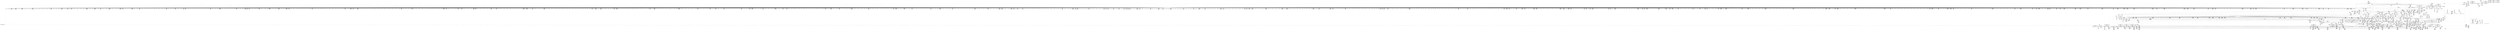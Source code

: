 digraph {
	CE0x4c95860 [shape=record,shape=Mrecord,label="{CE0x4c95860|272:_i8*,_:_CRE_1358,1359_}"]
	CE0x4c0c8f0 [shape=record,shape=Mrecord,label="{CE0x4c0c8f0|28:_i32,_:_CRE_48,49_}"]
	CE0x4beb860 [shape=record,shape=Mrecord,label="{CE0x4beb860|get_current:tmp}"]
	CE0x4c14420 [shape=record,shape=Mrecord,label="{CE0x4c14420|i64*_getelementptr_inbounds_(_2_x_i64_,_2_x_i64_*___llvm_gcov_ctr98,_i64_0,_i64_1)|*Constant*|*SummSink*}"]
	CE0x4c4a110 [shape=record,shape=Mrecord,label="{CE0x4c4a110|272:_i8*,_:_CRE_1230,1231_}"]
	CE0x4ca1340 [shape=record,shape=Mrecord,label="{CE0x4ca1340|may_create:tmp26|security/selinux/hooks.c,1714}"]
	CE0x4c1fb90 [shape=record,shape=Mrecord,label="{CE0x4c1fb90|VOIDTB_TE:_CE_304,305_}"]
	CE0x4be4050 [shape=record,shape=Mrecord,label="{CE0x4be4050|may_create:tmp19|security/selinux/hooks.c,1706|*SummSink*}"]
	CE0x4c1b920 [shape=record,shape=Mrecord,label="{CE0x4c1b920|VOIDTB_TE:_CE_178,179_}"]
	CE0x4bc42c0 [shape=record,shape=Mrecord,label="{CE0x4bc42c0|40:_%struct.super_block*,_56:_i8*,_:_CRE_32,40_|*MultipleSource*|Function::may_create&Arg::dir::|Function::selinux_inode_create&Arg::dir::|security/selinux/hooks.c,1713}"]
	CE0x4c3d710 [shape=record,shape=Mrecord,label="{CE0x4c3d710|272:_i8*,_:_CRE_448,449_}"]
	CE0x4bf03b0 [shape=record,shape=Mrecord,label="{CE0x4bf03b0|40:_%struct.super_block*,_56:_i8*,_:_CRE_156,157_}"]
	CE0x4ce9840 [shape=record,shape=Mrecord,label="{CE0x4ce9840|i64_21|*Constant*|*SummSink*}"]
	CE0x4c24fe0 [shape=record,shape=Mrecord,label="{CE0x4c24fe0|272:_i8*,_:_CRE_1337,1338_}"]
	CE0x4bde140 [shape=record,shape=Mrecord,label="{CE0x4bde140|may_create:dentry|Function::may_create&Arg::dentry::|*SummSource*}"]
	CE0x4cea550 [shape=record,shape=Mrecord,label="{CE0x4cea550|may_create:tmp58|security/selinux/hooks.c,1736|*SummSink*}"]
	CE0x4c453c0 [shape=record,shape=Mrecord,label="{CE0x4c453c0|272:_i8*,_:_CRE_621,622_}"]
	CE0x4c0f110 [shape=record,shape=Mrecord,label="{CE0x4c0f110|get_current:entry|*SummSink*}"]
	CE0x4c96520 [shape=record,shape=Mrecord,label="{CE0x4c96520|272:_i8*,_:_CRE_1370,1371_}"]
	CE0x4c22370 [shape=record,shape=Mrecord,label="{CE0x4c22370|may_create:tmp48|security/selinux/hooks.c,1731|*SummSink*}"]
	"CONST[source:0(mediator),value:2(dynamic)][purpose:{subject}][SnkIdx:4]"
	CE0x4c9e180 [shape=record,shape=Mrecord,label="{CE0x4c9e180|272:_i8*,_:_CRE_1800,1804_|*MultipleSource*|*LoadInst*|security/selinux/hooks.c,1714|security/selinux/hooks.c,1714}"]
	CE0x4c27b80 [shape=record,shape=Mrecord,label="{CE0x4c27b80|40:_%struct.super_block*,_56:_i8*,_:_CRE_609,610_}"]
	CE0x4c38070 [shape=record,shape=Mrecord,label="{CE0x4c38070|272:_i8*,_:_CRE_397,398_}"]
	CE0x4bf0d70 [shape=record,shape=Mrecord,label="{CE0x4bf0d70|40:_%struct.super_block*,_56:_i8*,_:_CRE_169,170_}"]
	CE0x4cea680 [shape=record,shape=Mrecord,label="{CE0x4cea680|may_create:tmp59|security/selinux/hooks.c,1736}"]
	CE0x4c42ab0 [shape=record,shape=Mrecord,label="{CE0x4c42ab0|272:_i8*,_:_CRE_56,64_|*MultipleSource*|*LoadInst*|security/selinux/hooks.c,1714|security/selinux/hooks.c,1714}"]
	CE0x4befdb0 [shape=record,shape=Mrecord,label="{CE0x4befdb0|40:_%struct.super_block*,_56:_i8*,_:_CRE_148,149_}"]
	CE0x4bd7280 [shape=record,shape=Mrecord,label="{CE0x4bd7280|40:_%struct.super_block*,_56:_i8*,_:_CRE_312,320_|*MultipleSource*|Function::may_create&Arg::dir::|Function::selinux_inode_create&Arg::dir::|security/selinux/hooks.c,1713}"]
	CE0x4cbae30 [shape=record,shape=Mrecord,label="{CE0x4cbae30|may_create:tobool18|security/selinux/hooks.c,1728|*SummSource*}"]
	CE0x4bdaf80 [shape=record,shape=Mrecord,label="{CE0x4bdaf80|40:_%struct.super_block*,_56:_i8*,_:_CRE_487,488_}"]
	CE0x4c371e0 [shape=record,shape=Mrecord,label="{CE0x4c371e0|272:_i8*,_:_CRE_352,360_|*MultipleSource*|*LoadInst*|security/selinux/hooks.c,1714|security/selinux/hooks.c,1714}"]
	CE0x4c39c10 [shape=record,shape=Mrecord,label="{CE0x4c39c10|272:_i8*,_:_CRE_423,424_}"]
	CE0x4bec4d0 [shape=record,shape=Mrecord,label="{CE0x4bec4d0|may_create:tmp20|security/selinux/hooks.c,1706}"]
	CE0x4bd6600 [shape=record,shape=Mrecord,label="{CE0x4bd6600|40:_%struct.super_block*,_56:_i8*,_:_CRE_302,303_}"]
	CE0x4be46c0 [shape=record,shape=Mrecord,label="{CE0x4be46c0|may_create:security|security/selinux/hooks.c,1706|*SummSource*}"]
	CE0x4c170c0 [shape=record,shape=Mrecord,label="{CE0x4c170c0|may_create:dentry12|security/selinux/hooks.c,1720|*SummSink*}"]
	CE0x4cd2140 [shape=record,shape=Mrecord,label="{CE0x4cd2140|VOIDTB_TE:_CE_64,72_|*MultipleSource*|security/selinux/hooks.c,1730|Function::may_create&Arg::dentry::|Function::selinux_inode_create&Arg::dentry::}"]
	CE0x4bde670 [shape=record,shape=Mrecord,label="{CE0x4bde670|i64*_getelementptr_inbounds_(_26_x_i64_,_26_x_i64_*___llvm_gcov_ctr217,_i64_0,_i64_0)|*Constant*|*SummSource*}"]
	CE0x4c961f0 [shape=record,shape=Mrecord,label="{CE0x4c961f0|272:_i8*,_:_CRE_1367,1368_}"]
	CE0x4c45c40 [shape=record,shape=Mrecord,label="{CE0x4c45c40|272:_i8*,_:_CRE_629,630_}"]
	CE0x4c3da40 [shape=record,shape=Mrecord,label="{CE0x4c3da40|272:_i8*,_:_CRE_451,452_}"]
	CE0x4c33850 [shape=record,shape=Mrecord,label="{CE0x4c33850|40:_%struct.super_block*,_56:_i8*,_:_CRE_979,980_}"]
	CE0x4bf3140 [shape=record,shape=Mrecord,label="{CE0x4bf3140|40:_%struct.super_block*,_56:_i8*,_:_CRE_72,76_|*MultipleSource*|Function::may_create&Arg::dir::|Function::selinux_inode_create&Arg::dir::|security/selinux/hooks.c,1713}"]
	CE0x4bd43f0 [shape=record,shape=Mrecord,label="{CE0x4bd43f0|_ret_i32_%retval.0,_!dbg_!27798|security/selinux/hooks.c,1742}"]
	CE0x4cbaf60 [shape=record,shape=Mrecord,label="{CE0x4cbaf60|may_create:tobool18|security/selinux/hooks.c,1728|*SummSink*}"]
	CE0x4c9e520 [shape=record,shape=Mrecord,label="{CE0x4c9e520|272:_i8*,_:_CRE_1816,1824_|*MultipleSource*|*LoadInst*|security/selinux/hooks.c,1714|security/selinux/hooks.c,1714}"]
	CE0x4c95a80 [shape=record,shape=Mrecord,label="{CE0x4c95a80|272:_i8*,_:_CRE_1360,1361_}"]
	CE0x4cbbc30 [shape=record,shape=Mrecord,label="{CE0x4cbbc30|i64_14|*Constant*|*SummSource*}"]
	CE0x4c1a2f0 [shape=record,shape=Mrecord,label="{CE0x4c1a2f0|avc_has_perm:entry|*SummSource*}"]
	CE0x4c39f40 [shape=record,shape=Mrecord,label="{CE0x4c39f40|272:_i8*,_:_CRE_426,427_}"]
	CE0x4bdd090 [shape=record,shape=Mrecord,label="{CE0x4bdd090|40:_%struct.super_block*,_56:_i8*,_:_CRE_570,571_}"]
	CE0x4bc5420 [shape=record,shape=Mrecord,label="{CE0x4bc5420|may_create:sid31|security/selinux/hooks.c,1739|*SummSink*}"]
	CE0x4be31a0 [shape=record,shape=Mrecord,label="{CE0x4be31a0|40:_%struct.super_block*,_56:_i8*,_:_CRE_296,297_}"]
	CE0x4c0ef70 [shape=record,shape=Mrecord,label="{CE0x4c0ef70|get_current:entry}"]
	CE0x4c28800 [shape=record,shape=Mrecord,label="{CE0x4c28800|40:_%struct.super_block*,_56:_i8*,_:_CRE_619,620_}"]
	CE0x4c385c0 [shape=record,shape=Mrecord,label="{CE0x4c385c0|272:_i8*,_:_CRE_402,403_}"]
	CE0x4be8210 [shape=record,shape=Mrecord,label="{CE0x4be8210|may_create:tmp14|security/selinux/hooks.c,1706|*SummSink*}"]
	CE0x4bc1200 [shape=record,shape=Mrecord,label="{CE0x4bc1200|GLOBAL:__llvm_gcov_ctr217|Global_var:__llvm_gcov_ctr217|*SummSource*}"]
	CE0x4c0bd90 [shape=record,shape=Mrecord,label="{CE0x4c0bd90|28:_i32,_:_CRE_20,21_}"]
	CE0x4be6a60 [shape=record,shape=Mrecord,label="{CE0x4be6a60|i64_1|*Constant*}"]
	CE0x4bddc00 [shape=record,shape=Mrecord,label="{CE0x4bddc00|selinux_inode_create:tmp1}"]
	CE0x4bdef90 [shape=record,shape=Mrecord,label="{CE0x4bdef90|i64*_getelementptr_inbounds_(_26_x_i64_,_26_x_i64_*___llvm_gcov_ctr217,_i64_0,_i64_1)|*Constant*|*SummSource*}"]
	CE0x4cd1fd0 [shape=record,shape=Mrecord,label="{CE0x4cd1fd0|VOIDTB_TE:_CE_56,64_|*MultipleSource*|security/selinux/hooks.c,1730|Function::may_create&Arg::dentry::|Function::selinux_inode_create&Arg::dentry::}"]
	CE0x4bdfaa0 [shape=record,shape=Mrecord,label="{CE0x4bdfaa0|40:_%struct.super_block*,_56:_i8*,_:_CRE_252,253_}"]
	CE0x4c34d50 [shape=record,shape=Mrecord,label="{CE0x4c34d50|272:_i8*,_:_CRE_200,204_|*MultipleSource*|*LoadInst*|security/selinux/hooks.c,1714|security/selinux/hooks.c,1714}"]
	CE0x4c37750 [shape=record,shape=Mrecord,label="{CE0x4c37750|272:_i8*,_:_CRE_376,380_|*MultipleSource*|*LoadInst*|security/selinux/hooks.c,1714|security/selinux/hooks.c,1714}"]
	CE0x4bc3fc0 [shape=record,shape=Mrecord,label="{CE0x4bc3fc0|40:_%struct.super_block*,_56:_i8*,_:_CRE_12,16_|*MultipleSource*|Function::may_create&Arg::dir::|Function::selinux_inode_create&Arg::dir::|security/selinux/hooks.c,1713}"]
	CE0x4bed2b0 [shape=record,shape=Mrecord,label="{CE0x4bed2b0|get_current:tmp3|*SummSource*}"]
	CE0x4bdb990 [shape=record,shape=Mrecord,label="{CE0x4bdb990|40:_%struct.super_block*,_56:_i8*,_:_CRE_512,520_|*MultipleSource*|Function::may_create&Arg::dir::|Function::selinux_inode_create&Arg::dir::|security/selinux/hooks.c,1713}"]
	CE0x4c2f500 [shape=record,shape=Mrecord,label="{CE0x4c2f500|40:_%struct.super_block*,_56:_i8*,_:_CRE_894,895_}"]
	CE0x4c43d70 [shape=record,shape=Mrecord,label="{CE0x4c43d70|272:_i8*,_:_CRE_600,601_}"]
	CE0x4c98110 [shape=record,shape=Mrecord,label="{CE0x4c98110|272:_i8*,_:_CRE_1619,1620_}"]
	CE0x4c98730 [shape=record,shape=Mrecord,label="{CE0x4c98730|272:_i8*,_:_CRE_1625,1626_}"]
	CE0x4c40cc0 [shape=record,shape=Mrecord,label="{CE0x4c40cc0|272:_i8*,_:_CRE_576,577_}"]
	CE0x4c2bd50 [shape=record,shape=Mrecord,label="{CE0x4c2bd50|40:_%struct.super_block*,_56:_i8*,_:_CRE_808,816_|*MultipleSource*|Function::may_create&Arg::dir::|Function::selinux_inode_create&Arg::dir::|security/selinux/hooks.c,1713}"]
	CE0x4c9bd60 [shape=record,shape=Mrecord,label="{CE0x4c9bd60|272:_i8*,_:_CRE_1676,1677_}"]
	CE0x4caecc0 [shape=record,shape=Mrecord,label="{CE0x4caecc0|i16_7|*Constant*|*SummSink*}"]
	CE0x4c41540 [shape=record,shape=Mrecord,label="{CE0x4c41540|272:_i8*,_:_CRE_584,585_}"]
	CE0x4bd69c0 [shape=record,shape=Mrecord,label="{CE0x4bd69c0|40:_%struct.super_block*,_56:_i8*,_:_CRE_305,306_}"]
	CE0x4ccb6f0 [shape=record,shape=Mrecord,label="{CE0x4ccb6f0|may_create:tmp43|security/selinux/hooks.c,1728|*SummSource*}"]
	CE0x4bcf710 [shape=record,shape=Mrecord,label="{CE0x4bcf710|selinux_inode_create:tmp}"]
	CE0x4bd2f40 [shape=record,shape=Mrecord,label="{CE0x4bd2f40|selinux_inode_create:call|security/selinux/hooks.c,2764|*SummSink*}"]
	CE0x4be0c20 [shape=record,shape=Mrecord,label="{CE0x4be0c20|40:_%struct.super_block*,_56:_i8*,_:_CRE_266,267_}"]
	CE0x4ccfc90 [shape=record,shape=Mrecord,label="{CE0x4ccfc90|VOIDTB_TE:_CE_170,171_}"]
	CE0x4c31300 [shape=record,shape=Mrecord,label="{CE0x4c31300|40:_%struct.super_block*,_56:_i8*,_:_CRE_918,919_}"]
	CE0x4bd7d10 [shape=record,shape=Mrecord,label="{CE0x4bd7d10|40:_%struct.super_block*,_56:_i8*,_:_CRE_360,376_|*MultipleSource*|Function::may_create&Arg::dir::|Function::selinux_inode_create&Arg::dir::|security/selinux/hooks.c,1713}"]
	CE0x4c0bf90 [shape=record,shape=Mrecord,label="{CE0x4c0bf90|28:_i32,_:_CRE_22,23_}"]
	CE0x4be71b0 [shape=record,shape=Mrecord,label="{CE0x4be71b0|i64*_getelementptr_inbounds_(_2_x_i64_,_2_x_i64_*___llvm_gcov_ctr216,_i64_0,_i64_0)|*Constant*}"]
	CE0x4bc9110 [shape=record,shape=Mrecord,label="{CE0x4bc9110|_call_void_lockdep_rcu_suspicious(i8*_getelementptr_inbounds_(_25_x_i8_,_25_x_i8_*_.str3,_i32_0,_i32_0),_i32_1706,_i8*_getelementptr_inbounds_(_45_x_i8_,_45_x_i8_*_.str12,_i32_0,_i32_0))_#10,_!dbg_!27731|security/selinux/hooks.c,1706|*SummSink*}"]
	CE0x4c2b890 [shape=record,shape=Mrecord,label="{CE0x4c2b890|40:_%struct.super_block*,_56:_i8*,_:_CRE_792,800_|*MultipleSource*|Function::may_create&Arg::dir::|Function::selinux_inode_create&Arg::dir::|security/selinux/hooks.c,1713}"]
	CE0x4c2cc90 [shape=record,shape=Mrecord,label="{CE0x4c2cc90|40:_%struct.super_block*,_56:_i8*,_:_CRE_864,865_}"]
	CE0x4c08630 [shape=record,shape=Mrecord,label="{CE0x4c08630|40:_%struct.super_block*,_56:_i8*,_:_CRE_175,176_}"]
	CE0x4c39d20 [shape=record,shape=Mrecord,label="{CE0x4c39d20|272:_i8*,_:_CRE_424,425_}"]
	CE0x4bd08a0 [shape=record,shape=Mrecord,label="{CE0x4bd08a0|_ret_i32_%retval.0,_!dbg_!27798|security/selinux/hooks.c,1742|*SummSource*}"]
	CE0x4c1cb30 [shape=record,shape=Mrecord,label="{CE0x4c1cb30|VOIDTB_TE:_CE_195,196_}"]
	CE0x4c4cdb0 [shape=record,shape=Mrecord,label="{CE0x4c4cdb0|272:_i8*,_:_CRE_1272,1273_}"]
	CE0x4c09a70 [shape=record,shape=Mrecord,label="{CE0x4c09a70|40:_%struct.super_block*,_56:_i8*,_:_CRE_202,203_}"]
	CE0x4c443d0 [shape=record,shape=Mrecord,label="{CE0x4c443d0|272:_i8*,_:_CRE_606,607_}"]
	CE0x4c98d90 [shape=record,shape=Mrecord,label="{CE0x4c98d90|272:_i8*,_:_CRE_1631,1632_}"]
	CE0x4befab0 [shape=record,shape=Mrecord,label="{CE0x4befab0|40:_%struct.super_block*,_56:_i8*,_:_CRE_144,145_}"]
	CE0x4c3de80 [shape=record,shape=Mrecord,label="{CE0x4c3de80|272:_i8*,_:_CRE_455,456_}"]
	CE0x4c399f0 [shape=record,shape=Mrecord,label="{CE0x4c399f0|272:_i8*,_:_CRE_421,422_}"]
	CE0x4c09fb0 [shape=record,shape=Mrecord,label="{CE0x4c09fb0|40:_%struct.super_block*,_56:_i8*,_:_CRE_212,216_|*MultipleSource*|Function::may_create&Arg::dir::|Function::selinux_inode_create&Arg::dir::|security/selinux/hooks.c,1713}"]
	CE0x4bc6330 [shape=record,shape=Mrecord,label="{CE0x4bc6330|40:_%struct.super_block*,_56:_i8*,_:_CRE_555,556_}"]
	CE0x4c3ba80 [shape=record,shape=Mrecord,label="{CE0x4c3ba80|272:_i8*,_:_CRE_120,128_|*MultipleSource*|*LoadInst*|security/selinux/hooks.c,1714|security/selinux/hooks.c,1714}"]
	CE0x4cd4090 [shape=record,shape=Mrecord,label="{CE0x4cd4090|i64_16|*Constant*|*SummSink*}"]
	CE0x4c1d6e0 [shape=record,shape=Mrecord,label="{CE0x4c1d6e0|VOIDTB_TE:_CE_206,207_}"]
	CE0x4cd1b80 [shape=record,shape=Mrecord,label="{CE0x4cd1b80|VOIDTB_TE:_CE_151,152_}"]
	CE0x4c96b80 [shape=record,shape=Mrecord,label="{CE0x4c96b80|272:_i8*,_:_CRE_1616,1617_}"]
	CE0x4bf2f40 [shape=record,shape=Mrecord,label="{CE0x4bf2f40|40:_%struct.super_block*,_56:_i8*,_:_CRE_56,64_|*MultipleSource*|Function::may_create&Arg::dir::|Function::selinux_inode_create&Arg::dir::|security/selinux/hooks.c,1713}"]
	CE0x4c24320 [shape=record,shape=Mrecord,label="{CE0x4c24320|272:_i8*,_:_CRE_1325,1326_}"]
	CE0x4c1df60 [shape=record,shape=Mrecord,label="{CE0x4c1df60|VOIDTB_TE:_CE_214,215_}"]
	CE0x4bd09d0 [shape=record,shape=Mrecord,label="{CE0x4bd09d0|_ret_i32_%retval.0,_!dbg_!27798|security/selinux/hooks.c,1742|*SummSink*}"]
	CE0x4bd25a0 [shape=record,shape=Mrecord,label="{CE0x4bd25a0|GLOBAL:may_create.__warned|Global_var:may_create.__warned|*SummSink*}"]
	CE0x4c26140 [shape=record,shape=Mrecord,label="{CE0x4c26140|40:_%struct.super_block*,_56:_i8*,_:_CRE_588,589_}"]
	CE0x4bf7bd0 [shape=record,shape=Mrecord,label="{CE0x4bf7bd0|i64_3|*Constant*}"]
	CE0x4c1b4b0 [shape=record,shape=Mrecord,label="{CE0x4c1b4b0|may_create:if.end30}"]
	CE0x4be4a80 [shape=record,shape=Mrecord,label="{CE0x4be4a80|may_create:tmp20|security/selinux/hooks.c,1706|*SummSink*}"]
	CE0x4c3e0a0 [shape=record,shape=Mrecord,label="{CE0x4c3e0a0|272:_i8*,_:_CRE_457,458_}"]
	CE0x4c2a6d0 [shape=record,shape=Mrecord,label="{CE0x4c2a6d0|40:_%struct.super_block*,_56:_i8*,_:_CRE_712,728_|*MultipleSource*|Function::may_create&Arg::dir::|Function::selinux_inode_create&Arg::dir::|security/selinux/hooks.c,1713}"]
	CE0x4c47330 [shape=record,shape=Mrecord,label="{CE0x4c47330|272:_i8*,_:_CRE_736,880_|*MultipleSource*|*LoadInst*|security/selinux/hooks.c,1714|security/selinux/hooks.c,1714}"]
	CE0x4caa460 [shape=record,shape=Mrecord,label="{CE0x4caa460|may_create:tmp29|security/selinux/hooks.c,1722}"]
	CE0x4bd21f0 [shape=record,shape=Mrecord,label="{CE0x4bd21f0|may_create:call|security/selinux/hooks.c,1706|*SummSource*}"]
	CE0x4c9bf80 [shape=record,shape=Mrecord,label="{CE0x4c9bf80|272:_i8*,_:_CRE_1678,1679_}"]
	CE0x6843010 [shape=record,shape=Mrecord,label="{CE0x6843010|_call_void_mcount()_#3}"]
	CE0x4c2fb40 [shape=record,shape=Mrecord,label="{CE0x4c2fb40|40:_%struct.super_block*,_56:_i8*,_:_CRE_899,900_}"]
	CE0x4c1a6b0 [shape=record,shape=Mrecord,label="{CE0x4c1a6b0|avc_has_perm:ssid|Function::avc_has_perm&Arg::ssid::}"]
	CE0x4c4cca0 [shape=record,shape=Mrecord,label="{CE0x4c4cca0|272:_i8*,_:_CRE_1271,1272_}"]
	CE0x4bc83d0 [shape=record,shape=Mrecord,label="{CE0x4bc83d0|may_create:tmp16|security/selinux/hooks.c,1706}"]
	CE0x4c98a60 [shape=record,shape=Mrecord,label="{CE0x4c98a60|272:_i8*,_:_CRE_1628,1629_}"]
	CE0x4c1e4b0 [shape=record,shape=Mrecord,label="{CE0x4c1e4b0|VOIDTB_TE:_CE_219,220_}"]
	CE0x4c3ad10 [shape=record,shape=Mrecord,label="{CE0x4c3ad10|272:_i8*,_:_CRE_439,440_}"]
	CE0x4c3c900 [shape=record,shape=Mrecord,label="{CE0x4c3c900|272:_i8*,_:_CRE_184,188_|*MultipleSource*|*LoadInst*|security/selinux/hooks.c,1714|security/selinux/hooks.c,1714}"]
	CE0x4ccf960 [shape=record,shape=Mrecord,label="{CE0x4ccf960|VOIDTB_TE:_CE_167,168_}"]
	CE0x4c39280 [shape=record,shape=Mrecord,label="{CE0x4c39280|272:_i8*,_:_CRE_414,415_}"]
	CE0x4be0fe0 [shape=record,shape=Mrecord,label="{CE0x4be0fe0|40:_%struct.super_block*,_56:_i8*,_:_CRE_269,270_}"]
	CE0x4cbe350 [shape=record,shape=Mrecord,label="{CE0x4cbe350|may_create:conv|security/selinux/hooks.c,1728}"]
	CE0x4cd4170 [shape=record,shape=Mrecord,label="{CE0x4cd4170|i64_15|*Constant*}"]
	CE0x4c4b540 [shape=record,shape=Mrecord,label="{CE0x4c4b540|272:_i8*,_:_CRE_1249,1250_}"]
	CE0x4beae80 [shape=record,shape=Mrecord,label="{CE0x4beae80|get_current:bb}"]
	CE0x4ce60d0 [shape=record,shape=Mrecord,label="{CE0x4ce60d0|may_create:tobool28|security/selinux/hooks.c,1736|*SummSource*}"]
	CE0x4c49120 [shape=record,shape=Mrecord,label="{CE0x4c49120|272:_i8*,_:_CRE_1215,1216_}"]
	CE0x4cacb20 [shape=record,shape=Mrecord,label="{CE0x4cacb20|may_create:tmp32|security/selinux/hooks.c,1725}"]
	CE0x4c39390 [shape=record,shape=Mrecord,label="{CE0x4c39390|272:_i8*,_:_CRE_415,416_}"]
	CE0x4c3dc60 [shape=record,shape=Mrecord,label="{CE0x4c3dc60|272:_i8*,_:_CRE_453,454_}"]
	CE0x4c49de0 [shape=record,shape=Mrecord,label="{CE0x4c49de0|272:_i8*,_:_CRE_1227,1228_}"]
	CE0x4bc8bf0 [shape=record,shape=Mrecord,label="{CE0x4bc8bf0|i8_1|*Constant*|*SummSink*}"]
	CE0x4c41320 [shape=record,shape=Mrecord,label="{CE0x4c41320|272:_i8*,_:_CRE_582,583_}"]
	CE0x4bed040 [shape=record,shape=Mrecord,label="{CE0x4bed040|may_create:land.lhs.true2}"]
	CE0x4c43710 [shape=record,shape=Mrecord,label="{CE0x4c43710|272:_i8*,_:_CRE_594,595_}"]
	CE0x4c0f490 [shape=record,shape=Mrecord,label="{CE0x4c0f490|may_create:tmp2|*SummSink*}"]
	CE0x4c3e5f0 [shape=record,shape=Mrecord,label="{CE0x4c3e5f0|272:_i8*,_:_CRE_462,463_}"]
	CE0x4bc7310 [shape=record,shape=Mrecord,label="{CE0x4bc7310|_ret_%struct.task_struct*_%tmp4,_!dbg_!27714|./arch/x86/include/asm/current.h,14|*SummSink*}"]
	CE0x4cb99f0 [shape=record,shape=Mrecord,label="{CE0x4cb99f0|i64*_getelementptr_inbounds_(_26_x_i64_,_26_x_i64_*___llvm_gcov_ctr217,_i64_0,_i64_12)|*Constant*|*SummSource*}"]
	CE0x4c9c910 [shape=record,shape=Mrecord,label="{CE0x4c9c910|272:_i8*,_:_CRE_1687,1688_}"]
	CE0x4ccc640 [shape=record,shape=Mrecord,label="{CE0x4ccc640|may_create:sid21|security/selinux/hooks.c,1729}"]
	CE0x4befff0 [shape=record,shape=Mrecord,label="{CE0x4befff0|40:_%struct.super_block*,_56:_i8*,_:_CRE_151,152_}"]
	CE0x4ce6240 [shape=record,shape=Mrecord,label="{CE0x4ce6240|may_create:tobool28|security/selinux/hooks.c,1736|*SummSink*}"]
	CE0x4cb2280 [shape=record,shape=Mrecord,label="{CE0x4cb2280|may_create:create_sid|security/selinux/hooks.c,1717|*SummSink*}"]
	CE0x4cae710 [shape=record,shape=Mrecord,label="{CE0x4cae710|avc_has_perm:tsid|Function::avc_has_perm&Arg::tsid::|*SummSource*}"]
	CE0x4c0a8c0 [shape=record,shape=Mrecord,label="{CE0x4c0a8c0|40:_%struct.super_block*,_56:_i8*,_:_CRE_242,243_}"]
	CE0x4c94a90 [shape=record,shape=Mrecord,label="{CE0x4c94a90|272:_i8*,_:_CRE_1345,1346_}"]
	CE0x4be52c0 [shape=record,shape=Mrecord,label="{CE0x4be52c0|may_create:lor.lhs.false|*SummSink*}"]
	CE0x4c4a000 [shape=record,shape=Mrecord,label="{CE0x4c4a000|272:_i8*,_:_CRE_1229,1230_}"]
	CE0x4bf6c40 [shape=record,shape=Mrecord,label="{CE0x4bf6c40|may_create:tobool1|security/selinux/hooks.c,1706}"]
	CE0x4c15fe0 [shape=record,shape=Mrecord,label="{CE0x4c15fe0|get_current:tmp1|*SummSink*}"]
	CE0x4c9b920 [shape=record,shape=Mrecord,label="{CE0x4c9b920|272:_i8*,_:_CRE_1672,1673_}"]
	CE0x4bce910 [shape=record,shape=Mrecord,label="{CE0x4bce910|i64_1|*Constant*}"]
	CE0x4bd14e0 [shape=record,shape=Mrecord,label="{CE0x4bd14e0|i32_0|*Constant*|*SummSink*}"]
	CE0x4bec040 [shape=record,shape=Mrecord,label="{CE0x4bec040|may_create:retval.0}"]
	CE0x4bf80b0 [shape=record,shape=Mrecord,label="{CE0x4bf80b0|may_create:tobool|security/selinux/hooks.c,1706|*SummSource*}"]
	CE0x4be3960 [shape=record,shape=Mrecord,label="{CE0x4be3960|may_create:cred|security/selinux/hooks.c,1706|*SummSource*}"]
	CE0x4c9e8c0 [shape=record,shape=Mrecord,label="{CE0x4c9e8c0|272:_i8*,_:_CRE_1832,1840_|*MultipleSource*|*LoadInst*|security/selinux/hooks.c,1714|security/selinux/hooks.c,1714}"]
	CE0x4c9cc40 [shape=record,shape=Mrecord,label="{CE0x4c9cc40|272:_i8*,_:_CRE_1696,1704_|*MultipleSource*|*LoadInst*|security/selinux/hooks.c,1714|security/selinux/hooks.c,1714}"]
	CE0x4cea020 [shape=record,shape=Mrecord,label="{CE0x4cea020|may_create:tmp57|security/selinux/hooks.c,1736|*SummSink*}"]
	CE0x6aea950 [shape=record,shape=Mrecord,label="{CE0x6aea950|i64*_getelementptr_inbounds_(_26_x_i64_,_26_x_i64_*___llvm_gcov_ctr217,_i64_0,_i64_1)|*Constant*}"]
	CE0x4c368d0 [shape=record,shape=Mrecord,label="{CE0x4c368d0|272:_i8*,_:_CRE_312,320_|*MultipleSource*|*LoadInst*|security/selinux/hooks.c,1714|security/selinux/hooks.c,1714}"]
	CE0x4c96630 [shape=record,shape=Mrecord,label="{CE0x4c96630|272:_i8*,_:_CRE_1371,1372_}"]
	CE0x4cb8ce0 [shape=record,shape=Mrecord,label="{CE0x4cb8ce0|may_create:sid11|security/selinux/hooks.c,1716|*SummSink*}"]
	CE0x4c9ec60 [shape=record,shape=Mrecord,label="{CE0x4c9ec60|272:_i8*,_:_CRE_1848,1856_|*MultipleSource*|*LoadInst*|security/selinux/hooks.c,1714|security/selinux/hooks.c,1714}"]
	CE0x4c48d20 [shape=record,shape=Mrecord,label="{CE0x4c48d20|272:_i8*,_:_CRE_1211,1212_}"]
	CE0x4c47f20 [shape=record,shape=Mrecord,label="{CE0x4c47f20|i32_8|*Constant*|*SummSource*}"]
	CE0x4bf02f0 [shape=record,shape=Mrecord,label="{CE0x4bf02f0|40:_%struct.super_block*,_56:_i8*,_:_CRE_155,156_}"]
	CE0x4c394a0 [shape=record,shape=Mrecord,label="{CE0x4c394a0|272:_i8*,_:_CRE_416,417_}"]
	CE0x4c444e0 [shape=record,shape=Mrecord,label="{CE0x4c444e0|272:_i8*,_:_CRE_607,608_}"]
	CE0x4c94ed0 [shape=record,shape=Mrecord,label="{CE0x4c94ed0|272:_i8*,_:_CRE_1349,1350_}"]
	CE0x4bdabc0 [shape=record,shape=Mrecord,label="{CE0x4bdabc0|40:_%struct.super_block*,_56:_i8*,_:_CRE_484,485_}"]
	CE0x4c95310 [shape=record,shape=Mrecord,label="{CE0x4c95310|272:_i8*,_:_CRE_1353,1354_}"]
	CE0x4c1c3c0 [shape=record,shape=Mrecord,label="{CE0x4c1c3c0|VOIDTB_TE:_CE_188,189_}"]
	CE0x4c4b870 [shape=record,shape=Mrecord,label="{CE0x4c4b870|272:_i8*,_:_CRE_1252,1253_}"]
	"CONST[source:0(mediator),value:0(static)][purpose:{operation}][SnkIdx:7]"
	CE0x4c397d0 [shape=record,shape=Mrecord,label="{CE0x4c397d0|272:_i8*,_:_CRE_419,420_}"]
	CE0x4bd95d0 [shape=record,shape=Mrecord,label="{CE0x4bd95d0|40:_%struct.super_block*,_56:_i8*,_:_CRE_456,464_|*MultipleSource*|Function::may_create&Arg::dir::|Function::selinux_inode_create&Arg::dir::|security/selinux/hooks.c,1713}"]
	CE0x4cd0fa0 [shape=record,shape=Mrecord,label="{CE0x4cd0fa0|VOIDTB_TE:_CE_112,144_|*MultipleSource*|security/selinux/hooks.c,1730|Function::may_create&Arg::dentry::|Function::selinux_inode_create&Arg::dentry::}"]
	CE0x4bd05c0 [shape=record,shape=Mrecord,label="{CE0x4bd05c0|may_create:tclass|Function::may_create&Arg::tclass::|*SummSource*}"]
	CE0x4ca64b0 [shape=record,shape=Mrecord,label="{CE0x4ca64b0|28:_i32,_:_CRE_76,77_}"]
	CE0x4ce8970 [shape=record,shape=Mrecord,label="{CE0x4ce8970|may_create:tmp54|security/selinux/hooks.c,1733|*SummSource*}"]
	CE0x4ccb550 [shape=record,shape=Mrecord,label="{CE0x4ccb550|may_create:tmp41|security/selinux/hooks.c,1728|*SummSink*}"]
	CE0x4c08f30 [shape=record,shape=Mrecord,label="{CE0x4c08f30|40:_%struct.super_block*,_56:_i8*,_:_CRE_187,188_}"]
	CE0x4c3e4e0 [shape=record,shape=Mrecord,label="{CE0x4c3e4e0|272:_i8*,_:_CRE_461,462_}"]
	CE0x4cbd170 [shape=record,shape=Mrecord,label="{CE0x4cbd170|may_create:tmp40|security/selinux/hooks.c,1728|*SummSource*}"]
	CE0x4ccf410 [shape=record,shape=Mrecord,label="{CE0x4ccf410|VOIDTB_TE:_CE_162,163_}"]
	CE0x4c9bb40 [shape=record,shape=Mrecord,label="{CE0x4c9bb40|272:_i8*,_:_CRE_1674,1675_}"]
	CE0x4cea3d0 [shape=record,shape=Mrecord,label="{CE0x4cea3d0|may_create:tmp58|security/selinux/hooks.c,1736|*SummSource*}"]
	CE0x4bdfe60 [shape=record,shape=Mrecord,label="{CE0x4bdfe60|40:_%struct.super_block*,_56:_i8*,_:_CRE_255,256_}"]
	CE0x4bd1610 [shape=record,shape=Mrecord,label="{CE0x4bd1610|may_create:tobool|security/selinux/hooks.c,1706|*SummSink*}"]
	CE0x4c9af90 [shape=record,shape=Mrecord,label="{CE0x4c9af90|272:_i8*,_:_CRE_1663,1664_}"]
	CE0x4c2dc00 [shape=record,shape=Mrecord,label="{CE0x4c2dc00|40:_%struct.super_block*,_56:_i8*,_:_CRE_874,875_}"]
	CE0x4bef3c0 [shape=record,shape=Mrecord,label="{CE0x4bef3c0|40:_%struct.super_block*,_56:_i8*,_:_CRE_137,138_}"]
	CE0x4ce8850 [shape=record,shape=Mrecord,label="{CE0x4ce8850|may_create:tmp54|security/selinux/hooks.c,1733}"]
	CE0x4c4b430 [shape=record,shape=Mrecord,label="{CE0x4c4b430|272:_i8*,_:_CRE_1248,1249_}"]
	CE0x4c24ed0 [shape=record,shape=Mrecord,label="{CE0x4c24ed0|272:_i8*,_:_CRE_1336,1337_}"]
	CE0x4c9a820 [shape=record,shape=Mrecord,label="{CE0x4c9a820|272:_i8*,_:_CRE_1656,1657_}"]
	CE0x4c1bd60 [shape=record,shape=Mrecord,label="{CE0x4c1bd60|VOIDTB_TE:_CE_182,183_}"]
	CE0x4c234d0 [shape=record,shape=Mrecord,label="{CE0x4c234d0|GLOBAL:security_transition_sid|*Constant*|*SummSink*}"]
	CE0x4c43a40 [shape=record,shape=Mrecord,label="{CE0x4c43a40|272:_i8*,_:_CRE_597,598_}"]
	CE0x4bdfd20 [shape=record,shape=Mrecord,label="{CE0x4bdfd20|40:_%struct.super_block*,_56:_i8*,_:_CRE_254,255_}"]
	CE0x4c16570 [shape=record,shape=Mrecord,label="{CE0x4c16570|_call_void_mcount()_#3|*SummSink*}"]
	CE0x4c441b0 [shape=record,shape=Mrecord,label="{CE0x4c441b0|272:_i8*,_:_CRE_604,605_}"]
	CE0x4ca72b0 [shape=record,shape=Mrecord,label="{CE0x4ca72b0|28:_i32,_:_CRE_90,91_}"]
	CE0x4be3d50 [shape=record,shape=Mrecord,label="{CE0x4be3d50|may_create:tmp19|security/selinux/hooks.c,1706}"]
	CE0x4be0ea0 [shape=record,shape=Mrecord,label="{CE0x4be0ea0|40:_%struct.super_block*,_56:_i8*,_:_CRE_268,269_}"]
	CE0x4c20b60 [shape=record,shape=Mrecord,label="{CE0x4c20b60|VOIDTB_TE:_CE_316,317_}"]
	CE0x4c3fda0 [shape=record,shape=Mrecord,label="{CE0x4c3fda0|272:_i8*,_:_CRE_562,563_}"]
	CE0x4c0f420 [shape=record,shape=Mrecord,label="{CE0x4c0f420|may_create:tmp2|*SummSource*}"]
	CE0x4bf7730 [shape=record,shape=Mrecord,label="{CE0x4bf7730|i64_5|*Constant*}"]
	CE0x4cfad60 [shape=record,shape=Mrecord,label="{CE0x4cfad60|may_create:call32|security/selinux/hooks.c,1739|*SummSink*}"]
	CE0x4c3cb30 [shape=record,shape=Mrecord,label="{CE0x4c3cb30|i32_16|*Constant*|*SummSource*}"]
	CE0x4c45d50 [shape=record,shape=Mrecord,label="{CE0x4c45d50|272:_i8*,_:_CRE_630,631_}"]
	CE0x4c212d0 [shape=record,shape=Mrecord,label="{CE0x4c212d0|GLOBAL:security_transition_sid|*Constant*}"]
	CE0x4bef740 [shape=record,shape=Mrecord,label="{CE0x4bef740|40:_%struct.super_block*,_56:_i8*,_:_CRE_139,140_}"]
	CE0x4bf7910 [shape=record,shape=Mrecord,label="{CE0x4bf7910|may_create:tmp9|security/selinux/hooks.c,1706}"]
	CE0x4cea9b0 [shape=record,shape=Mrecord,label="{CE0x4cea9b0|may_create:tmp59|security/selinux/hooks.c,1736|*SummSink*}"]
	CE0x4c26b40 [shape=record,shape=Mrecord,label="{CE0x4c26b40|40:_%struct.super_block*,_56:_i8*,_:_CRE_596,597_}"]
	CE0x4c3b8b0 [shape=record,shape=Mrecord,label="{CE0x4c3b8b0|272:_i8*,_:_CRE_112,120_|*MultipleSource*|*LoadInst*|security/selinux/hooks.c,1714|security/selinux/hooks.c,1714}"]
	CE0x4c06cc0 [shape=record,shape=Mrecord,label="{CE0x4c06cc0|may_create:if.end|*SummSource*}"]
	CE0x4c98c80 [shape=record,shape=Mrecord,label="{CE0x4c98c80|272:_i8*,_:_CRE_1630,1631_}"]
	CE0x4c38f50 [shape=record,shape=Mrecord,label="{CE0x4c38f50|272:_i8*,_:_CRE_411,412_}"]
	CE0x4c4b100 [shape=record,shape=Mrecord,label="{CE0x4c4b100|272:_i8*,_:_CRE_1245,1246_}"]
	CE0x4c0f020 [shape=record,shape=Mrecord,label="{CE0x4c0f020|get_current:entry|*SummSource*}"]
	CE0x4bcbf50 [shape=record,shape=Mrecord,label="{CE0x4bcbf50|i32_1706|*Constant*}"]
	CE0x4c98510 [shape=record,shape=Mrecord,label="{CE0x4c98510|272:_i8*,_:_CRE_1623,1624_}"]
	CE0x4c9d6a0 [shape=record,shape=Mrecord,label="{CE0x4c9d6a0|272:_i8*,_:_CRE_1752,1760_|*MultipleSource*|*LoadInst*|security/selinux/hooks.c,1714|security/selinux/hooks.c,1714}"]
	CE0x4c47b40 [shape=record,shape=Mrecord,label="{CE0x4c47b40|may_create:tmp23|security/selinux/hooks.c,1713|*SummSource*}"]
	CE0x4cab8c0 [shape=record,shape=Mrecord,label="{CE0x4cab8c0|i64_10|*Constant*}"]
	CE0x4caad30 [shape=record,shape=Mrecord,label="{CE0x4caad30|avc_has_perm:auditdata|Function::avc_has_perm&Arg::auditdata::}"]
	CE0x4bdd450 [shape=record,shape=Mrecord,label="{CE0x4bdd450|40:_%struct.super_block*,_56:_i8*,_:_CRE_573,574_}"]
	CE0x4bcf9e0 [shape=record,shape=Mrecord,label="{CE0x4bcf9e0|i64*_getelementptr_inbounds_(_2_x_i64_,_2_x_i64_*___llvm_gcov_ctr216,_i64_0,_i64_0)|*Constant*|*SummSink*}"]
	CE0x4c065a0 [shape=record,shape=Mrecord,label="{CE0x4c065a0|may_create:if.end25}"]
	CE0x4cba7d0 [shape=record,shape=Mrecord,label="{CE0x4cba7d0|may_create:tmp36|security/selinux/hooks.c,1728|*SummSink*}"]
	CE0x4c900e0 [shape=record,shape=Mrecord,label="{CE0x4c900e0|272:_i8*,_:_CRE_1306,1307_}"]
	CE0x4c7a4e0 [shape=record,shape=Mrecord,label="{CE0x4c7a4e0|i64*_getelementptr_inbounds_(_2_x_i64_,_2_x_i64_*___llvm_gcov_ctr98,_i64_0,_i64_0)|*Constant*|*SummSource*}"]
	CE0x4bc3970 [shape=record,shape=Mrecord,label="{CE0x4bc3970|may_create:if.then24|*SummSource*}"]
	CE0x4c0d500 [shape=record,shape=Mrecord,label="{CE0x4c0d500|28:_i32,_:_CRE_59,60_}"]
	CE0x4c25600 [shape=record,shape=Mrecord,label="{CE0x4c25600|40:_%struct.super_block*,_56:_i8*,_:_CRE_579,580_}"]
	CE0x4caf590 [shape=record,shape=Mrecord,label="{CE0x4caf590|avc_has_perm:requested|Function::avc_has_perm&Arg::requested::|*SummSink*}"]
	CE0x4c0abf0 [shape=record,shape=Mrecord,label="{CE0x4c0abf0|40:_%struct.super_block*,_56:_i8*,_:_CRE_244,245_}"]
	CE0x4bcbdc0 [shape=record,shape=Mrecord,label="{CE0x4bcbdc0|GLOBAL:lockdep_rcu_suspicious|*Constant*|*SummSource*}"]
	CE0x4c084b0 [shape=record,shape=Mrecord,label="{CE0x4c084b0|40:_%struct.super_block*,_56:_i8*,_:_CRE_173,174_}"]
	CE0x4c902b0 [shape=record,shape=Mrecord,label="{CE0x4c902b0|272:_i8*,_:_CRE_1307,1308_}"]
	CE0x4c325c0 [shape=record,shape=Mrecord,label="{CE0x4c325c0|40:_%struct.super_block*,_56:_i8*,_:_CRE_933,934_}"]
	CE0x4c3a9e0 [shape=record,shape=Mrecord,label="{CE0x4c3a9e0|272:_i8*,_:_CRE_436,437_}"]
	CE0x4c440a0 [shape=record,shape=Mrecord,label="{CE0x4c440a0|272:_i8*,_:_CRE_603,604_}"]
	CE0x4ccb9a0 [shape=record,shape=Mrecord,label="{CE0x4ccb9a0|may_create:tmp44|security/selinux/hooks.c,1728}"]
	CE0x4ccc8f0 [shape=record,shape=Mrecord,label="{CE0x4ccc8f0|may_create:sid21|security/selinux/hooks.c,1729|*SummSink*}"]
	CE0x4ceaf70 [shape=record,shape=Mrecord,label="{CE0x4ceaf70|i64*_getelementptr_inbounds_(_26_x_i64_,_26_x_i64_*___llvm_gcov_ctr217,_i64_0,_i64_23)|*Constant*}"]
	CE0x4c44810 [shape=record,shape=Mrecord,label="{CE0x4c44810|272:_i8*,_:_CRE_610,611_}"]
	CE0x4c4bdc0 [shape=record,shape=Mrecord,label="{CE0x4c4bdc0|272:_i8*,_:_CRE_1257,1258_}"]
	CE0x4bef870 [shape=record,shape=Mrecord,label="{CE0x4bef870|40:_%struct.super_block*,_56:_i8*,_:_CRE_141,142_}"]
	CE0x4c09b30 [shape=record,shape=Mrecord,label="{CE0x4c09b30|40:_%struct.super_block*,_56:_i8*,_:_CRE_203,204_}"]
	CE0x4cbb8b0 [shape=record,shape=Mrecord,label="{CE0x4cbb8b0|i64_13|*Constant*|*SummSink*}"]
	CE0x4c352c0 [shape=record,shape=Mrecord,label="{CE0x4c352c0|272:_i8*,_:_CRE_224,240_|*MultipleSource*|*LoadInst*|security/selinux/hooks.c,1714|security/selinux/hooks.c,1714}"]
	CE0x4cd2f20 [shape=record,shape=Mrecord,label="{CE0x4cd2f20|VOIDTB_TE:_CE_93,94_}"]
	CE0x4cac540 [shape=record,shape=Mrecord,label="{CE0x4cac540|may_create:tmp30|security/selinux/hooks.c,1725|*SummSink*}"]
	CE0x4be5f60 [shape=record,shape=Mrecord,label="{CE0x4be5f60|may_create:bb}"]
	CE0x4be4320 [shape=record,shape=Mrecord,label="{CE0x4be4320|i32_22|*Constant*|*SummSink*}"]
	CE0x4c2a010 [shape=record,shape=Mrecord,label="{CE0x4c2a010|40:_%struct.super_block*,_56:_i8*,_:_CRE_688,692_|*MultipleSource*|Function::may_create&Arg::dir::|Function::selinux_inode_create&Arg::dir::|security/selinux/hooks.c,1713}"]
	CE0x4c36310 [shape=record,shape=Mrecord,label="{CE0x4c36310|272:_i8*,_:_CRE_296,304_|*MultipleSource*|*LoadInst*|security/selinux/hooks.c,1714|security/selinux/hooks.c,1714}"]
	CE0x4c9a0b0 [shape=record,shape=Mrecord,label="{CE0x4c9a0b0|272:_i8*,_:_CRE_1649,1650_}"]
	CE0x4cbb780 [shape=record,shape=Mrecord,label="{CE0x4cbb780|i64_13|*Constant*|*SummSource*}"]
	CE0x4be04a0 [shape=record,shape=Mrecord,label="{CE0x4be04a0|40:_%struct.super_block*,_56:_i8*,_:_CRE_260,261_}"]
	CE0x4c3ed20 [shape=record,shape=Mrecord,label="{CE0x4c3ed20|272:_i8*,_:_CRE_488,496_|*MultipleSource*|*LoadInst*|security/selinux/hooks.c,1714|security/selinux/hooks.c,1714}"]
	CE0x4c0cef0 [shape=record,shape=Mrecord,label="{CE0x4c0cef0|28:_i32,_:_CRE_52,53_}"]
	CE0x4c90240 [shape=record,shape=Mrecord,label="{CE0x4c90240|272:_i8*,_:_CRE_1308,1309_}"]
	CE0x4c1bf80 [shape=record,shape=Mrecord,label="{CE0x4c1bf80|VOIDTB_TE:_CE_184,185_}"]
	CE0x4c1be70 [shape=record,shape=Mrecord,label="{CE0x4c1be70|VOIDTB_TE:_CE_183,184_}"]
	CE0x4c2bf90 [shape=record,shape=Mrecord,label="{CE0x4c2bf90|40:_%struct.super_block*,_56:_i8*,_:_CRE_816,824_|*MultipleSource*|Function::may_create&Arg::dir::|Function::selinux_inode_create&Arg::dir::|security/selinux/hooks.c,1713}"]
	CE0x4c179a0 [shape=record,shape=Mrecord,label="{CE0x4c179a0|may_create:tmp11|security/selinux/hooks.c,1706|*SummSink*}"]
	CE0x4cb9b10 [shape=record,shape=Mrecord,label="{CE0x4cb9b10|may_create:tmp34|security/selinux/hooks.c,1726|*SummSink*}"]
	CE0x4caf420 [shape=record,shape=Mrecord,label="{CE0x4caf420|i32_9437184|*Constant*|*SummSink*}"]
	CE0x4c3ea30 [shape=record,shape=Mrecord,label="{CE0x4c3ea30|272:_i8*,_:_CRE_472,480_|*MultipleSource*|*LoadInst*|security/selinux/hooks.c,1714|security/selinux/hooks.c,1714}"]
	CE0x4c38e40 [shape=record,shape=Mrecord,label="{CE0x4c38e40|272:_i8*,_:_CRE_410,411_}"]
	CE0x4c38180 [shape=record,shape=Mrecord,label="{CE0x4c38180|272:_i8*,_:_CRE_398,399_}"]
	CE0x4bd6ec0 [shape=record,shape=Mrecord,label="{CE0x4bd6ec0|40:_%struct.super_block*,_56:_i8*,_:_CRE_309,310_}"]
	CE0x4bdb340 [shape=record,shape=Mrecord,label="{CE0x4bdb340|40:_%struct.super_block*,_56:_i8*,_:_CRE_500,504_|*MultipleSource*|Function::may_create&Arg::dir::|Function::selinux_inode_create&Arg::dir::|security/selinux/hooks.c,1713}"]
	CE0x4c168b0 [shape=record,shape=Mrecord,label="{CE0x4c168b0|i64*_getelementptr_inbounds_(_2_x_i64_,_2_x_i64_*___llvm_gcov_ctr98,_i64_0,_i64_1)|*Constant*}"]
	CE0x4ca9c60 [shape=record,shape=Mrecord,label="{CE0x4ca9c60|28:_i32,_:_CRE_168,184_|*MultipleSource*|security/selinux/hooks.c,1722|*LoadInst*|security/selinux/hooks.c,1713|security/selinux/hooks.c,1713}"]
	CE0x4c3a7c0 [shape=record,shape=Mrecord,label="{CE0x4c3a7c0|272:_i8*,_:_CRE_434,435_}"]
	CE0x4ce8df0 [shape=record,shape=Mrecord,label="{CE0x4ce8df0|i64_17|*Constant*|*SummSource*}"]
	CE0x4c099b0 [shape=record,shape=Mrecord,label="{CE0x4c099b0|40:_%struct.super_block*,_56:_i8*,_:_CRE_201,202_}"]
	CE0x4c99b60 [shape=record,shape=Mrecord,label="{CE0x4c99b60|272:_i8*,_:_CRE_1644,1645_}"]
	CE0x4ccd6f0 [shape=record,shape=Mrecord,label="{CE0x4ccd6f0|may_create:tmp42|security/selinux/hooks.c,1728|*SummSource*}"]
	CE0x4c48400 [shape=record,shape=Mrecord,label="{CE0x4c48400|may_create:i_sb|security/selinux/hooks.c,1714|*SummSource*}"]
	CE0x4bd22c0 [shape=record,shape=Mrecord,label="{CE0x4bd22c0|may_create:call|security/selinux/hooks.c,1706|*SummSink*}"]
	CE0x4c24540 [shape=record,shape=Mrecord,label="{CE0x4c24540|272:_i8*,_:_CRE_1327,1328_}"]
	CE0x4be0720 [shape=record,shape=Mrecord,label="{CE0x4be0720|40:_%struct.super_block*,_56:_i8*,_:_CRE_262,263_}"]
	CE0x4c40ff0 [shape=record,shape=Mrecord,label="{CE0x4c40ff0|272:_i8*,_:_CRE_579,580_}"]
	CE0x4bc6e20 [shape=record,shape=Mrecord,label="{CE0x4bc6e20|40:_%struct.super_block*,_56:_i8*,_:_CRE_564,565_}"]
	CE0x4c08e70 [shape=record,shape=Mrecord,label="{CE0x4c08e70|40:_%struct.super_block*,_56:_i8*,_:_CRE_186,187_}"]
	CE0x4ca5bb0 [shape=record,shape=Mrecord,label="{CE0x4ca5bb0|28:_i32,_:_CRE_67,68_}"]
	CE0x4c2a2d0 [shape=record,shape=Mrecord,label="{CE0x4c2a2d0|40:_%struct.super_block*,_56:_i8*,_:_CRE_696,704_|*MultipleSource*|Function::may_create&Arg::dir::|Function::selinux_inode_create&Arg::dir::|security/selinux/hooks.c,1713}"]
	CE0x4c2b490 [shape=record,shape=Mrecord,label="{CE0x4c2b490|40:_%struct.super_block*,_56:_i8*,_:_CRE_768,776_|*MultipleSource*|Function::may_create&Arg::dir::|Function::selinux_inode_create&Arg::dir::|security/selinux/hooks.c,1713}"]
	CE0x4c9b700 [shape=record,shape=Mrecord,label="{CE0x4c9b700|272:_i8*,_:_CRE_1670,1671_}"]
	CE0x4bed790 [shape=record,shape=Mrecord,label="{CE0x4bed790|40:_%struct.super_block*,_56:_i8*,_:_CRE_2,4_|*MultipleSource*|Function::may_create&Arg::dir::|Function::selinux_inode_create&Arg::dir::|security/selinux/hooks.c,1713}"]
	CE0x4c9fca0 [shape=record,shape=Mrecord,label="{CE0x4c9fca0|272:_i8*,_:_CRE_1888,1896_|*MultipleSource*|*LoadInst*|security/selinux/hooks.c,1714|security/selinux/hooks.c,1714}"]
	CE0x4c2f280 [shape=record,shape=Mrecord,label="{CE0x4c2f280|40:_%struct.super_block*,_56:_i8*,_:_CRE_892,893_}"]
	CE0x4c9ad70 [shape=record,shape=Mrecord,label="{CE0x4c9ad70|272:_i8*,_:_CRE_1661,1662_}"]
	CE0x4ca8be0 [shape=record,shape=Mrecord,label="{CE0x4ca8be0|28:_i32,_:_CRE_114,115_}"]
	CE0x4bddca0 [shape=record,shape=Mrecord,label="{CE0x4bddca0|selinux_inode_create:tmp1|*SummSource*}"]
	CE0x4c0c090 [shape=record,shape=Mrecord,label="{CE0x4c0c090|28:_i32,_:_CRE_23,24_}"]
	CE0x4c1b0f0 [shape=record,shape=Mrecord,label="{CE0x4c1b0f0|i64*_getelementptr_inbounds_(_26_x_i64_,_26_x_i64_*___llvm_gcov_ctr217,_i64_0,_i64_8)|*Constant*|*SummSource*}"]
	CE0x4be2a20 [shape=record,shape=Mrecord,label="{CE0x4be2a20|40:_%struct.super_block*,_56:_i8*,_:_CRE_290,291_}"]
	CE0x4c3b6e0 [shape=record,shape=Mrecord,label="{CE0x4c3b6e0|272:_i8*,_:_CRE_104,112_|*MultipleSource*|*LoadInst*|security/selinux/hooks.c,1714|security/selinux/hooks.c,1714}"]
	CE0x4be91d0 [shape=record,shape=Mrecord,label="{CE0x4be91d0|i64_2|*Constant*}"]
	CE0x4bcaa40 [shape=record,shape=Mrecord,label="{CE0x4bcaa40|may_create:call4|security/selinux/hooks.c,1706|*SummSource*}"]
	CE0x4c3c390 [shape=record,shape=Mrecord,label="{CE0x4c3c390|272:_i8*,_:_CRE_152,160_|*MultipleSource*|*LoadInst*|security/selinux/hooks.c,1714|security/selinux/hooks.c,1714}"]
	CE0x4ce9410 [shape=record,shape=Mrecord,label="{CE0x4ce9410|i64_22|*Constant*|*SummSink*}"]
	CE0x4c9ab50 [shape=record,shape=Mrecord,label="{CE0x4c9ab50|272:_i8*,_:_CRE_1659,1660_}"]
	"CONST[source:2(external),value:2(dynamic)][purpose:{subject}][SrcIdx:14]"
	CE0x4ca1010 [shape=record,shape=Mrecord,label="{CE0x4ca1010|272:_i8*,_:_CRE_2268,2304_|*MultipleSource*|*LoadInst*|security/selinux/hooks.c,1714|security/selinux/hooks.c,1714}"]
	CE0x4c2b010 [shape=record,shape=Mrecord,label="{CE0x4c2b010|40:_%struct.super_block*,_56:_i8*,_:_CRE_752,756_|*MultipleSource*|Function::may_create&Arg::dir::|Function::selinux_inode_create&Arg::dir::|security/selinux/hooks.c,1713}"]
	CE0x4c37af0 [shape=record,shape=Mrecord,label="{CE0x4c37af0|272:_i8*,_:_CRE_393,394_}"]
	CE0x4cfb060 [shape=record,shape=Mrecord,label="{CE0x4cfb060|i16_5|*Constant*|*SummSource*}"]
	CE0x4c3d600 [shape=record,shape=Mrecord,label="{CE0x4c3d600|272:_i8*,_:_CRE_447,448_}"]
	CE0x4c4a440 [shape=record,shape=Mrecord,label="{CE0x4c4a440|272:_i8*,_:_CRE_1233,1234_}"]
	CE0x4bdd950 [shape=record,shape=Mrecord,label="{CE0x4bdd950|40:_%struct.super_block*,_56:_i8*,_:_CRE_577,578_}"]
	CE0x4c99d80 [shape=record,shape=Mrecord,label="{CE0x4c99d80|272:_i8*,_:_CRE_1646,1647_}"]
	CE0x4bbcde0 [shape=record,shape=Mrecord,label="{CE0x4bbcde0|selinux_inode_create:entry|*SummSink*}"]
	CE0x4ccedb0 [shape=record,shape=Mrecord,label="{CE0x4ccedb0|VOIDTB_TE:_CE_156,157_}"]
	CE0x4bcc1a0 [shape=record,shape=Mrecord,label="{CE0x4bcc1a0|i32_1706|*Constant*|*SummSource*}"]
	CE0x4bc6420 [shape=record,shape=Mrecord,label="{CE0x4bc6420|40:_%struct.super_block*,_56:_i8*,_:_CRE_556,557_}"]
	CE0x4c9d300 [shape=record,shape=Mrecord,label="{CE0x4c9d300|272:_i8*,_:_CRE_1728,1736_|*MultipleSource*|*LoadInst*|security/selinux/hooks.c,1714|security/selinux/hooks.c,1714}"]
	CE0x4c42790 [shape=record,shape=Mrecord,label="{CE0x4c42790|272:_i8*,_:_CRE_40,48_|*MultipleSource*|*LoadInst*|security/selinux/hooks.c,1714|security/selinux/hooks.c,1714}"]
	CE0x4c9ba30 [shape=record,shape=Mrecord,label="{CE0x4c9ba30|272:_i8*,_:_CRE_1673,1674_}"]
	CE0x4bd7500 [shape=record,shape=Mrecord,label="{CE0x4bd7500|40:_%struct.super_block*,_56:_i8*,_:_CRE_328,336_|*MultipleSource*|Function::may_create&Arg::dir::|Function::selinux_inode_create&Arg::dir::|security/selinux/hooks.c,1713}"]
	CE0x4bc8770 [shape=record,shape=Mrecord,label="{CE0x4bc8770|may_create:tmp16|security/selinux/hooks.c,1706|*SummSink*}"]
	CE0x4c26000 [shape=record,shape=Mrecord,label="{CE0x4c26000|40:_%struct.super_block*,_56:_i8*,_:_CRE_587,588_}"]
	CE0x4c39170 [shape=record,shape=Mrecord,label="{CE0x4c39170|272:_i8*,_:_CRE_413,414_}"]
	CE0x4cbb710 [shape=record,shape=Mrecord,label="{CE0x4cbb710|i64_13|*Constant*}"]
	CE0x4c9c1a0 [shape=record,shape=Mrecord,label="{CE0x4c9c1a0|272:_i8*,_:_CRE_1680,1681_}"]
	CE0x4c38b10 [shape=record,shape=Mrecord,label="{CE0x4c38b10|272:_i8*,_:_CRE_407,408_}"]
	CE0x4be2160 [shape=record,shape=Mrecord,label="{CE0x4be2160|40:_%struct.super_block*,_56:_i8*,_:_CRE_283,284_}"]
	CE0x4bd11a0 [shape=record,shape=Mrecord,label="{CE0x4bd11a0|i64_1|*Constant*|*SummSink*}"]
	CE0x4c3a5a0 [shape=record,shape=Mrecord,label="{CE0x4c3a5a0|272:_i8*,_:_CRE_432,433_}"]
	CE0x4c2ced0 [shape=record,shape=Mrecord,label="{CE0x4c2ced0|40:_%struct.super_block*,_56:_i8*,_:_CRE_865,866_}"]
	CE0x4bd9ed0 [shape=record,shape=Mrecord,label="{CE0x4bd9ed0|40:_%struct.super_block*,_56:_i8*,_:_CRE_474,475_}"]
	CE0x4c06490 [shape=record,shape=Mrecord,label="{CE0x4c06490|may_create:land.lhs.true|*SummSink*}"]
	CE0x4c17740 [shape=record,shape=Mrecord,label="{CE0x4c17740|may_create:tmp11|security/selinux/hooks.c,1706}"]
	CE0x4c2b250 [shape=record,shape=Mrecord,label="{CE0x4c2b250|40:_%struct.super_block*,_56:_i8*,_:_CRE_760,768_|*MultipleSource*|Function::may_create&Arg::dir::|Function::selinux_inode_create&Arg::dir::|security/selinux/hooks.c,1713}"]
	CE0x4cfb350 [shape=record,shape=Mrecord,label="{CE0x4cfb350|may_create:tmp66|security/selinux/hooks.c,1742}"]
	CE0x4c4a770 [shape=record,shape=Mrecord,label="{CE0x4c4a770|272:_i8*,_:_CRE_1236,1237_}"]
	CE0x4ceb660 [shape=record,shape=Mrecord,label="{CE0x4ceb660|may_create:tmp61|security/selinux/hooks.c,1737}"]
	CE0x4c1d190 [shape=record,shape=Mrecord,label="{CE0x4c1d190|VOIDTB_TE:_CE_201,202_}"]
	CE0x4cd3d50 [shape=record,shape=Mrecord,label="{CE0x4cd3d50|i64_16|*Constant*|*SummSource*}"]
	CE0x4c97460 [shape=record,shape=Mrecord,label="{CE0x4c97460|272:_i8*,_:_CRE_1584,1592_|*MultipleSource*|*LoadInst*|security/selinux/hooks.c,1714|security/selinux/hooks.c,1714}"]
	CE0x4c9ee30 [shape=record,shape=Mrecord,label="{CE0x4c9ee30|272:_i8*,_:_CRE_1856,1864_|*MultipleSource*|*LoadInst*|security/selinux/hooks.c,1714|security/selinux/hooks.c,1714}"]
	CE0x4bd2aa0 [shape=record,shape=Mrecord,label="{CE0x4bd2aa0|0:_i8,_:_GCMR_may_create.__warned_internal_global_i8_0,_section_.data.unlikely_,_align_1:_elem_0:default:}"]
	CE0x4c29490 [shape=record,shape=Mrecord,label="{CE0x4c29490|40:_%struct.super_block*,_56:_i8*,_:_CRE_656,664_|*MultipleSource*|Function::may_create&Arg::dir::|Function::selinux_inode_create&Arg::dir::|security/selinux/hooks.c,1713}"]
	CE0x4bd0690 [shape=record,shape=Mrecord,label="{CE0x4bd0690|may_create:tclass|Function::may_create&Arg::tclass::|*SummSink*}"]
	CE0x4bc4d50 [shape=record,shape=Mrecord,label="{CE0x4bc4d50|may_create:i_security|security/selinux/hooks.c,1713}"]
	CE0x4cac9f0 [shape=record,shape=Mrecord,label="{CE0x4cac9f0|may_create:tmp31|security/selinux/hooks.c,1725|*SummSink*}"]
	CE0x4c9f970 [shape=record,shape=Mrecord,label="{CE0x4c9f970|272:_i8*,_:_CRE_1879,1880_}"]
	CE0x4c20d80 [shape=record,shape=Mrecord,label="{CE0x4c20d80|VOIDTB_TE:_CE_318,319_}"]
	CE0x4c384b0 [shape=record,shape=Mrecord,label="{CE0x4c384b0|272:_i8*,_:_CRE_401,402_}"]
	CE0x4c40110 [shape=record,shape=Mrecord,label="{CE0x4c40110|272:_i8*,_:_CRE_565,566_}"]
	CE0x4cb5ce0 [shape=record,shape=Mrecord,label="{CE0x4cb5ce0|i8_10|*Constant*|*SummSource*}"]
	CE0x622a460 [shape=record,shape=Mrecord,label="{CE0x622a460|i64*_getelementptr_inbounds_(_2_x_i64_,_2_x_i64_*___llvm_gcov_ctr216,_i64_0,_i64_1)|*Constant*|*SummSink*}"]
	CE0x4cce0f0 [shape=record,shape=Mrecord,label="{CE0x4cce0f0|VOIDTB_TE:_CE_24,40_|*MultipleSource*|security/selinux/hooks.c,1730|Function::may_create&Arg::dentry::|Function::selinux_inode_create&Arg::dentry::}"]
	CE0x4d04610 [shape=record,shape=Mrecord,label="{CE0x4d04610|i64*_getelementptr_inbounds_(_2_x_i64_,_2_x_i64_*___llvm_gcov_ctr98,_i64_0,_i64_1)|*Constant*|*SummSource*}"]
	CE0x4c9ca20 [shape=record,shape=Mrecord,label="{CE0x4c9ca20|272:_i8*,_:_CRE_1872,1873_}"]
	CE0x4c0d400 [shape=record,shape=Mrecord,label="{CE0x4c0d400|28:_i32,_:_CRE_58,59_}"]
	CE0x4c1cf70 [shape=record,shape=Mrecord,label="{CE0x4c1cf70|VOIDTB_TE:_CE_199,200_}"]
	CE0x4cb13a0 [shape=record,shape=Mrecord,label="{CE0x4cb13a0|0:_i32,_4:_i32,_8:_i32,_12:_i32,_:_CMRE_12,16_|*MultipleSource*|security/selinux/hooks.c,1716|security/selinux/hooks.c,1706|security/selinux/hooks.c,1706}"]
	CE0x4c2add0 [shape=record,shape=Mrecord,label="{CE0x4c2add0|40:_%struct.super_block*,_56:_i8*,_:_CRE_744,752_|*MultipleSource*|Function::may_create&Arg::dir::|Function::selinux_inode_create&Arg::dir::|security/selinux/hooks.c,1713}"]
	CE0x4be8090 [shape=record,shape=Mrecord,label="{CE0x4be8090|may_create:tmp14|security/selinux/hooks.c,1706|*SummSource*}"]
	CE0x4c0ae70 [shape=record,shape=Mrecord,label="{CE0x4c0ae70|40:_%struct.super_block*,_56:_i8*,_:_CRE_246,247_}"]
	CE0x4cae510 [shape=record,shape=Mrecord,label="{CE0x4cae510|avc_has_perm:tsid|Function::avc_has_perm&Arg::tsid::}"]
	CE0x4ca5db0 [shape=record,shape=Mrecord,label="{CE0x4ca5db0|28:_i32,_:_CRE_69,70_}"]
	CE0x4ca9350 [shape=record,shape=Mrecord,label="{CE0x4ca9350|28:_i32,_:_CRE_128,136_|*MultipleSource*|security/selinux/hooks.c,1722|*LoadInst*|security/selinux/hooks.c,1713|security/selinux/hooks.c,1713}"]
	CE0x4bc88a0 [shape=record,shape=Mrecord,label="{CE0x4bc88a0|i8_1|*Constant*}"]
	CE0x4c24ba0 [shape=record,shape=Mrecord,label="{CE0x4c24ba0|272:_i8*,_:_CRE_1333,1334_}"]
	CE0x4c211c0 [shape=record,shape=Mrecord,label="{CE0x4c211c0|may_create:call22|security/selinux/hooks.c,1729|*SummSink*}"]
	CE0x4c22d00 [shape=record,shape=Mrecord,label="{CE0x4c22d00|may_create:tmp50|security/selinux/hooks.c,1731|*SummSink*}"]
	CE0x4c9cda0 [shape=record,shape=Mrecord,label="{CE0x4c9cda0|272:_i8*,_:_CRE_1704,1712_|*MultipleSource*|*LoadInst*|security/selinux/hooks.c,1714|security/selinux/hooks.c,1714}"]
	CE0x4be6800 [shape=record,shape=Mrecord,label="{CE0x4be6800|may_create:tmp4|security/selinux/hooks.c,1706}"]
	CE0x4cad4b0 [shape=record,shape=Mrecord,label="{CE0x4cad4b0|may_create:tmp34|security/selinux/hooks.c,1726}"]
	CE0x4bedf50 [shape=record,shape=Mrecord,label="{CE0x4bedf50|may_create:tmp7|security/selinux/hooks.c,1706|*SummSink*}"]
	"CONST[source:1(input),value:2(dynamic)][purpose:{object}][SrcIdx:11]"
	CE0x4cbc7e0 [shape=record,shape=Mrecord,label="{CE0x4cbc7e0|may_create:tmp38|security/selinux/hooks.c,1728|*SummSource*}"]
	CE0x4bf3940 [shape=record,shape=Mrecord,label="{CE0x4bf3940|40:_%struct.super_block*,_56:_i8*,_:_CRE_104,112_|*MultipleSource*|Function::may_create&Arg::dir::|Function::selinux_inode_create&Arg::dir::|security/selinux/hooks.c,1713}"]
	CE0x4c26a00 [shape=record,shape=Mrecord,label="{CE0x4c26a00|40:_%struct.super_block*,_56:_i8*,_:_CRE_595,596_}"]
	"CONST[source:0(mediator),value:2(dynamic)][purpose:{object}][SnkIdx:5]"
	CE0x4cd31f0 [shape=record,shape=Mrecord,label="{CE0x4cd31f0|may_create:conv|security/selinux/hooks.c,1728|*SummSource*}"]
	CE0x4c9ff90 [shape=record,shape=Mrecord,label="{CE0x4c9ff90|272:_i8*,_:_CRE_1904,1920_|*MultipleSource*|*LoadInst*|security/selinux/hooks.c,1714|security/selinux/hooks.c,1714}"]
	CE0x4ce7860 [shape=record,shape=Mrecord,label="{CE0x4ce7860|may_create:tmp52|security/selinux/hooks.c,1732|*SummSource*}"]
	CE0x4bd6380 [shape=record,shape=Mrecord,label="{CE0x4bd6380|40:_%struct.super_block*,_56:_i8*,_:_CRE_300,301_}"]
	CE0x4c32200 [shape=record,shape=Mrecord,label="{CE0x4c32200|40:_%struct.super_block*,_56:_i8*,_:_CRE_930,931_}"]
	CE0x4c43b50 [shape=record,shape=Mrecord,label="{CE0x4c43b50|272:_i8*,_:_CRE_598,599_}"]
	CE0x4befe70 [shape=record,shape=Mrecord,label="{CE0x4befe70|40:_%struct.super_block*,_56:_i8*,_:_CRE_149,150_}"]
	CE0x4c38290 [shape=record,shape=Mrecord,label="{CE0x4c38290|272:_i8*,_:_CRE_399,400_}"]
	CE0x4ca11e0 [shape=record,shape=Mrecord,label="{CE0x4ca11e0|may_create:tmp25|security/selinux/hooks.c,1714|*SummSource*}"]
	CE0x4c3f830 [shape=record,shape=Mrecord,label="{CE0x4c3f830|272:_i8*,_:_CRE_544,552_|*MultipleSource*|*LoadInst*|security/selinux/hooks.c,1714|security/selinux/hooks.c,1714}"]
	CE0x4ca7db0 [shape=record,shape=Mrecord,label="{CE0x4ca7db0|28:_i32,_:_CRE_101,102_}"]
	CE0x4bda6c0 [shape=record,shape=Mrecord,label="{CE0x4bda6c0|40:_%struct.super_block*,_56:_i8*,_:_CRE_480,481_}"]
	CE0x4bc97e0 [shape=record,shape=Mrecord,label="{CE0x4bc97e0|i8*_getelementptr_inbounds_(_45_x_i8_,_45_x_i8_*_.str12,_i32_0,_i32_0)|*Constant*|*SummSink*}"]
	CE0x4c3b340 [shape=record,shape=Mrecord,label="{CE0x4c3b340|272:_i8*,_:_CRE_88,96_|*MultipleSource*|*LoadInst*|security/selinux/hooks.c,1714|security/selinux/hooks.c,1714}"]
	CE0x4cb7940 [shape=record,shape=Mrecord,label="{CE0x4cb7940|may_create:sid13|security/selinux/hooks.c,1722|*SummSource*}"]
	CE0x4bcf280 [shape=record,shape=Mrecord,label="{CE0x4bcf280|get_current:tmp|*SummSink*}"]
	CE0x4c30900 [shape=record,shape=Mrecord,label="{CE0x4c30900|40:_%struct.super_block*,_56:_i8*,_:_CRE_910,911_}"]
	CE0x4c35830 [shape=record,shape=Mrecord,label="{CE0x4c35830|272:_i8*,_:_CRE_256,264_|*MultipleSource*|*LoadInst*|security/selinux/hooks.c,1714|security/selinux/hooks.c,1714}"]
	CE0x4c41da0 [shape=record,shape=Mrecord,label="{CE0x4c41da0|272:_i8*,_:_CRE_8,16_|*MultipleSource*|*LoadInst*|security/selinux/hooks.c,1714|security/selinux/hooks.c,1714}"]
	CE0x4cac430 [shape=record,shape=Mrecord,label="{CE0x4cac430|may_create:tmp30|security/selinux/hooks.c,1725|*SummSource*}"]
	CE0x4bf0a70 [shape=record,shape=Mrecord,label="{CE0x4bf0a70|40:_%struct.super_block*,_56:_i8*,_:_CRE_165,166_}"]
	CE0x4c15ce0 [shape=record,shape=Mrecord,label="{CE0x4c15ce0|get_current:tmp2|*SummSink*}"]
	CE0x4c20940 [shape=record,shape=Mrecord,label="{CE0x4c20940|VOIDTB_TE:_CE_314,315_}"]
	CE0x4bf76c0 [shape=record,shape=Mrecord,label="{CE0x4bf76c0|may_create:tmp10|security/selinux/hooks.c,1706}"]
	CE0x4bc80c0 [shape=record,shape=Mrecord,label="{CE0x4bc80c0|may_create:tmp15|security/selinux/hooks.c,1706|*SummSink*}"]
	CE0x4c33a80 [shape=record,shape=Mrecord,label="{CE0x4c33a80|40:_%struct.super_block*,_56:_i8*,_:_CRE_981,982_}"]
	CE0x4c31e40 [shape=record,shape=Mrecord,label="{CE0x4c31e40|40:_%struct.super_block*,_56:_i8*,_:_CRE_927,928_}"]
	CE0x4c37010 [shape=record,shape=Mrecord,label="{CE0x4c37010|272:_i8*,_:_CRE_344,352_|*MultipleSource*|*LoadInst*|security/selinux/hooks.c,1714|security/selinux/hooks.c,1714}"]
	CE0x4bdb4d0 [shape=record,shape=Mrecord,label="{CE0x4bdb4d0|40:_%struct.super_block*,_56:_i8*,_:_CRE_504,508_|*MultipleSource*|Function::may_create&Arg::dir::|Function::selinux_inode_create&Arg::dir::|security/selinux/hooks.c,1713}"]
	CE0x4c9b4e0 [shape=record,shape=Mrecord,label="{CE0x4c9b4e0|272:_i8*,_:_CRE_1668,1669_}"]
	CE0x4c2ca50 [shape=record,shape=Mrecord,label="{CE0x4c2ca50|40:_%struct.super_block*,_56:_i8*,_:_CRE_856,864_|*MultipleSource*|Function::may_create&Arg::dir::|Function::selinux_inode_create&Arg::dir::|security/selinux/hooks.c,1713}"]
	CE0x4c9bc50 [shape=record,shape=Mrecord,label="{CE0x4c9bc50|272:_i8*,_:_CRE_1675,1676_}"]
	CE0x4c0cae0 [shape=record,shape=Mrecord,label="{CE0x4c0cae0|28:_i32,_:_CRE_49,50_}"]
	CE0x4c3ae20 [shape=record,shape=Mrecord,label="{CE0x4c3ae20|272:_i8*,_:_CRE_440,441_}"]
	CE0x4cea150 [shape=record,shape=Mrecord,label="{CE0x4cea150|may_create:tmp58|security/selinux/hooks.c,1736}"]
	CE0x4c06690 [shape=record,shape=Mrecord,label="{CE0x4c06690|may_create:if.end25|*SummSource*}"]
	CE0x4c39060 [shape=record,shape=Mrecord,label="{CE0x4c39060|272:_i8*,_:_CRE_412,413_}"]
	CE0x4c44c50 [shape=record,shape=Mrecord,label="{CE0x4c44c50|272:_i8*,_:_CRE_614,615_}"]
	CE0x4c3d1c0 [shape=record,shape=Mrecord,label="{CE0x4c3d1c0|272:_i8*,_:_CRE_443,444_}"]
	CE0x4bdae40 [shape=record,shape=Mrecord,label="{CE0x4bdae40|40:_%struct.super_block*,_56:_i8*,_:_CRE_486,487_}"]
	CE0x4ca0aa0 [shape=record,shape=Mrecord,label="{CE0x4ca0aa0|272:_i8*,_:_CRE_2248,2256_|*MultipleSource*|*LoadInst*|security/selinux/hooks.c,1714|security/selinux/hooks.c,1714}"]
	CE0x4c9b3d0 [shape=record,shape=Mrecord,label="{CE0x4c9b3d0|272:_i8*,_:_CRE_1667,1668_}"]
	CE0x4c40440 [shape=record,shape=Mrecord,label="{CE0x4c40440|272:_i8*,_:_CRE_568,569_}"]
	CE0x4bf2e40 [shape=record,shape=Mrecord,label="{CE0x4bf2e40|40:_%struct.super_block*,_56:_i8*,_:_CRE_48,56_|*MultipleSource*|Function::may_create&Arg::dir::|Function::selinux_inode_create&Arg::dir::|security/selinux/hooks.c,1713}"]
	CE0x4ccd9b0 [shape=record,shape=Mrecord,label="{CE0x4ccd9b0|may_create:tmp43|security/selinux/hooks.c,1728}"]
	CE0x4ce75d0 [shape=record,shape=Mrecord,label="{CE0x4ce75d0|may_create:tmp51|security/selinux/hooks.c,1732|*SummSink*}"]
	CE0x4c1d3b0 [shape=record,shape=Mrecord,label="{CE0x4c1d3b0|VOIDTB_TE:_CE_203,204_}"]
	CE0x4bf7060 [shape=record,shape=Mrecord,label="{CE0x4bf7060|may_create:tobool1|security/selinux/hooks.c,1706|*SummSink*}"]
	CE0x4c07ea0 [shape=record,shape=Mrecord,label="{CE0x4c07ea0|may_create:if.end26|*SummSource*}"]
	CE0x4ca60b0 [shape=record,shape=Mrecord,label="{CE0x4ca60b0|28:_i32,_:_CRE_72,73_}"]
	CE0x4c2d5c0 [shape=record,shape=Mrecord,label="{CE0x4c2d5c0|40:_%struct.super_block*,_56:_i8*,_:_CRE_869,870_}"]
	CE0x4c08050 [shape=record,shape=Mrecord,label="{CE0x4c08050|%struct.task_struct*_(%struct.task_struct**)*_asm_movq_%gs:$_1:P_,$0_,_r,im,_dirflag_,_fpsr_,_flags_}"]
	CE0x4bdcf50 [shape=record,shape=Mrecord,label="{CE0x4bdcf50|40:_%struct.super_block*,_56:_i8*,_:_CRE_569,570_}"]
	CE0x4be23e0 [shape=record,shape=Mrecord,label="{CE0x4be23e0|40:_%struct.super_block*,_56:_i8*,_:_CRE_285,286_}"]
	CE0x4bceae0 [shape=record,shape=Mrecord,label="{CE0x4bceae0|i64*_getelementptr_inbounds_(_26_x_i64_,_26_x_i64_*___llvm_gcov_ctr217,_i64_0,_i64_6)|*Constant*|*SummSink*}"]
	CE0x4c07540 [shape=record,shape=Mrecord,label="{CE0x4c07540|may_create:if.end17|*SummSource*}"]
	CE0x4c2ec40 [shape=record,shape=Mrecord,label="{CE0x4c2ec40|40:_%struct.super_block*,_56:_i8*,_:_CRE_887,888_}"]
	CE0x4bdb0c0 [shape=record,shape=Mrecord,label="{CE0x4bdb0c0|40:_%struct.super_block*,_56:_i8*,_:_CRE_488,496_|*MultipleSource*|Function::may_create&Arg::dir::|Function::selinux_inode_create&Arg::dir::|security/selinux/hooks.c,1713}"]
	CE0x4c3db50 [shape=record,shape=Mrecord,label="{CE0x4c3db50|272:_i8*,_:_CRE_452,453_}"]
	CE0x4bbda60 [shape=record,shape=Mrecord,label="{CE0x4bbda60|selinux_inode_create:bb|*SummSource*}"]
	CE0x4c1b700 [shape=record,shape=Mrecord,label="{CE0x4c1b700|VOIDTB_TE:_CE_176,177_}"]
	CE0x4bcf3d0 [shape=record,shape=Mrecord,label="{CE0x4bcf3d0|_call_void_mcount()_#3|*SummSource*}"]
	CE0x4c18590 [shape=record,shape=Mrecord,label="{CE0x4c18590|may_create:tmp1|*SummSource*}"]
	CE0x4bf2230 [shape=record,shape=Mrecord,label="{CE0x4bf2230|may_create:tmp66|security/selinux/hooks.c,1742|*SummSource*}"]
	CE0x4cd07f0 [shape=record,shape=Mrecord,label="{CE0x4cd07f0|VOIDTB_TE:_CE_0,4_|*MultipleSource*|security/selinux/hooks.c,1730|Function::may_create&Arg::dentry::|Function::selinux_inode_create&Arg::dentry::}"]
	CE0x4bc90a0 [shape=record,shape=Mrecord,label="{CE0x4bc90a0|_call_void_lockdep_rcu_suspicious(i8*_getelementptr_inbounds_(_25_x_i8_,_25_x_i8_*_.str3,_i32_0,_i32_0),_i32_1706,_i8*_getelementptr_inbounds_(_45_x_i8_,_45_x_i8_*_.str12,_i32_0,_i32_0))_#10,_!dbg_!27731|security/selinux/hooks.c,1706|*SummSource*}"]
	CE0x4bde550 [shape=record,shape=Mrecord,label="{CE0x4bde550|i64*_getelementptr_inbounds_(_26_x_i64_,_26_x_i64_*___llvm_gcov_ctr217,_i64_0,_i64_0)|*Constant*}"]
	CE0x4c27900 [shape=record,shape=Mrecord,label="{CE0x4c27900|40:_%struct.super_block*,_56:_i8*,_:_CRE_607,608_}"]
	CE0x4bdc990 [shape=record,shape=Mrecord,label="{CE0x4bdc990|40:_%struct.super_block*,_56:_i8*,_:_CRE_553,554_}"]
	CE0x4bc7080 [shape=record,shape=Mrecord,label="{CE0x4bc7080|_ret_%struct.task_struct*_%tmp4,_!dbg_!27714|./arch/x86/include/asm/current.h,14|*SummSource*}"]
	CE0x4c2e740 [shape=record,shape=Mrecord,label="{CE0x4c2e740|40:_%struct.super_block*,_56:_i8*,_:_CRE_883,884_}"]
	CE0x4c99fa0 [shape=record,shape=Mrecord,label="{CE0x4c99fa0|272:_i8*,_:_CRE_1648,1649_}"]
	CE0x4c3ce00 [shape=record,shape=Mrecord,label="{CE0x4c3ce00|272:_i8*,_:_CRE_392,393_}"]
	CE0x622a350 [shape=record,shape=Mrecord,label="{CE0x622a350|i64*_getelementptr_inbounds_(_2_x_i64_,_2_x_i64_*___llvm_gcov_ctr216,_i64_0,_i64_1)|*Constant*|*SummSource*}"]
	CE0x4bd4d00 [shape=record,shape=Mrecord,label="{CE0x4bd4d00|may_create:entry|*SummSource*}"]
	CE0x4ce7cb0 [shape=record,shape=Mrecord,label="{CE0x4ce7cb0|may_create:tmp52|security/selinux/hooks.c,1732|*SummSink*}"]
	CE0x4c31800 [shape=record,shape=Mrecord,label="{CE0x4c31800|40:_%struct.super_block*,_56:_i8*,_:_CRE_922,923_}"]
	CE0x4caf940 [shape=record,shape=Mrecord,label="{CE0x4caf940|may_create:call14|security/selinux/hooks.c,1722|*SummSink*}"]
	CE0x4c0ba90 [shape=record,shape=Mrecord,label="{CE0x4c0ba90|28:_i32,_:_CRE_17,18_}"]
	"CONST[source:0(mediator),value:2(dynamic)][purpose:{object}][SnkIdx:10]"
	CE0x4c94ba0 [shape=record,shape=Mrecord,label="{CE0x4c94ba0|272:_i8*,_:_CRE_1346,1347_}"]
	CE0x4be7c70 [shape=record,shape=Mrecord,label="{CE0x4be7c70|may_create:tmp13|security/selinux/hooks.c,1706|*SummSource*}"]
	CE0x4bd1380 [shape=record,shape=Mrecord,label="{CE0x4bd1380|i32_0|*Constant*|*SummSource*}"]
	CE0x4c096b0 [shape=record,shape=Mrecord,label="{CE0x4c096b0|40:_%struct.super_block*,_56:_i8*,_:_CRE_197,198_}"]
	CE0x4c290c0 [shape=record,shape=Mrecord,label="{CE0x4c290c0|40:_%struct.super_block*,_56:_i8*,_:_CRE_640,648_|*MultipleSource*|Function::may_create&Arg::dir::|Function::selinux_inode_create&Arg::dir::|security/selinux/hooks.c,1713}"]
	CE0x4ccf300 [shape=record,shape=Mrecord,label="{CE0x4ccf300|VOIDTB_TE:_CE_161,162_}"]
	CE0x4c45090 [shape=record,shape=Mrecord,label="{CE0x4c45090|272:_i8*,_:_CRE_618,619_}"]
	CE0x4c08db0 [shape=record,shape=Mrecord,label="{CE0x4c08db0|40:_%struct.super_block*,_56:_i8*,_:_CRE_185,186_}"]
	CE0x4cb6300 [shape=record,shape=Mrecord,label="{CE0x4cb6300|may_create:u|security/selinux/hooks.c,1720|*SummSource*}"]
	CE0x4c2fdc0 [shape=record,shape=Mrecord,label="{CE0x4c2fdc0|40:_%struct.super_block*,_56:_i8*,_:_CRE_901,902_}"]
	CE0x4c3a6b0 [shape=record,shape=Mrecord,label="{CE0x4c3a6b0|272:_i8*,_:_CRE_433,434_}"]
	CE0x4be3eb0 [shape=record,shape=Mrecord,label="{CE0x4be3eb0|may_create:tmp19|security/selinux/hooks.c,1706|*SummSource*}"]
	CE0x4cccd10 [shape=record,shape=Mrecord,label="{CE0x4cccd10|may_create:tmp46|security/selinux/hooks.c,1729|*SummSource*}"]
	CE0x4bcb7f0 [shape=record,shape=Mrecord,label="{CE0x4bcb7f0|i8*_getelementptr_inbounds_(_25_x_i8_,_25_x_i8_*_.str3,_i32_0,_i32_0)|*Constant*}"]
	CE0x4c2ed80 [shape=record,shape=Mrecord,label="{CE0x4c2ed80|40:_%struct.super_block*,_56:_i8*,_:_CRE_888,889_}"]
	CE0x4c3a380 [shape=record,shape=Mrecord,label="{CE0x4c3a380|272:_i8*,_:_CRE_430,431_}"]
	CE0x4c4bba0 [shape=record,shape=Mrecord,label="{CE0x4c4bba0|272:_i8*,_:_CRE_1255,1256_}"]
	CE0x4c990c0 [shape=record,shape=Mrecord,label="{CE0x4c990c0|272:_i8*,_:_CRE_1634,1635_}"]
	CE0x4be0d60 [shape=record,shape=Mrecord,label="{CE0x4be0d60|40:_%struct.super_block*,_56:_i8*,_:_CRE_267,268_}"]
	CE0x4be3860 [shape=record,shape=Mrecord,label="{CE0x4be3860|COLLAPSED:_GCMRE_current_task_external_global_%struct.task_struct*:_elem_0::|security/selinux/hooks.c,1706}"]
	CE0x4cd19f0 [shape=record,shape=Mrecord,label="{CE0x4cd19f0|VOIDTB_TE:_CE_149,150_}"]
	CE0x4bd26d0 [shape=record,shape=Mrecord,label="{CE0x4bd26d0|may_create:tmp8|security/selinux/hooks.c,1706}"]
	CE0x4bef7b0 [shape=record,shape=Mrecord,label="{CE0x4bef7b0|40:_%struct.super_block*,_56:_i8*,_:_CRE_140,141_}"]
	CE0x4caf000 [shape=record,shape=Mrecord,label="{CE0x4caf000|avc_has_perm:tclass|Function::avc_has_perm&Arg::tclass::|*SummSource*}"]
	CE0x4c4ba90 [shape=record,shape=Mrecord,label="{CE0x4c4ba90|272:_i8*,_:_CRE_1254,1255_}"]
	CE0x4bd0170 [shape=record,shape=Mrecord,label="{CE0x4bd0170|may_create:if.then16|*SummSink*}"]
	CE0x4c2fc80 [shape=record,shape=Mrecord,label="{CE0x4c2fc80|40:_%struct.super_block*,_56:_i8*,_:_CRE_900,901_}"]
	CE0x4c33e40 [shape=record,shape=Mrecord,label="{CE0x4c33e40|40:_%struct.super_block*,_56:_i8*,_:_CRE_984,988_|*MultipleSource*|Function::may_create&Arg::dir::|Function::selinux_inode_create&Arg::dir::|security/selinux/hooks.c,1713}"]
	CE0x4c1cd50 [shape=record,shape=Mrecord,label="{CE0x4c1cd50|VOIDTB_TE:_CE_197,198_}"]
	CE0x4c2a490 [shape=record,shape=Mrecord,label="{CE0x4c2a490|40:_%struct.super_block*,_56:_i8*,_:_CRE_704,712_|*MultipleSource*|Function::may_create&Arg::dir::|Function::selinux_inode_create&Arg::dir::|security/selinux/hooks.c,1713}"]
	CE0x4bd16d0 [shape=record,shape=Mrecord,label="{CE0x4bd16d0|i64_1|*Constant*|*SummSource*}"]
	CE0x4ccf740 [shape=record,shape=Mrecord,label="{CE0x4ccf740|VOIDTB_TE:_CE_165,166_}"]
	CE0x4c34490 [shape=record,shape=Mrecord,label="{CE0x4c34490|may_create:tmp22|*LoadInst*|security/selinux/hooks.c,1713}"]
	CE0x4bdce10 [shape=record,shape=Mrecord,label="{CE0x4bdce10|40:_%struct.super_block*,_56:_i8*,_:_CRE_568,569_}"]
	CE0x4c05c70 [shape=record,shape=Mrecord,label="{CE0x4c05c70|may_create:if.then29|*SummSource*}"]
	CE0x4c46680 [shape=record,shape=Mrecord,label="{CE0x4c46680|272:_i8*,_:_CRE_664,672_|*MultipleSource*|*LoadInst*|security/selinux/hooks.c,1714|security/selinux/hooks.c,1714}"]
	CE0x4bca5c0 [shape=record,shape=Mrecord,label="{CE0x4bca5c0|may_create:tmp18|security/selinux/hooks.c,1706|*SummSource*}"]
	CE0x4c29910 [shape=record,shape=Mrecord,label="{CE0x4c29910|40:_%struct.super_block*,_56:_i8*,_:_CRE_672,680_|*MultipleSource*|Function::may_create&Arg::dir::|Function::selinux_inode_create&Arg::dir::|security/selinux/hooks.c,1713}"]
	CE0x4c0e040 [shape=record,shape=Mrecord,label="{CE0x4c0e040|i64_0|*Constant*|*SummSink*}"]
	CE0x4c307c0 [shape=record,shape=Mrecord,label="{CE0x4c307c0|40:_%struct.super_block*,_56:_i8*,_:_CRE_909,910_}"]
	CE0x4bbc780 [shape=record,shape=Mrecord,label="{CE0x4bbc780|may_create:newsid|security/selinux/hooks.c, 1709}"]
	CE0x4c320c0 [shape=record,shape=Mrecord,label="{CE0x4c320c0|40:_%struct.super_block*,_56:_i8*,_:_CRE_929,930_}"]
	CE0x4c2dac0 [shape=record,shape=Mrecord,label="{CE0x4c2dac0|40:_%struct.super_block*,_56:_i8*,_:_CRE_873,874_}"]
	CE0x4c1e6d0 [shape=record,shape=Mrecord,label="{CE0x4c1e6d0|VOIDTB_TE:_CE_221,222_}"]
	CE0x4cccfc0 [shape=record,shape=Mrecord,label="{CE0x4cccfc0|i32_4|*Constant*}"]
	CE0x4c417e0 [shape=record,shape=Mrecord,label="{CE0x4c417e0|may_create:s_security|security/selinux/hooks.c,1714|*SummSource*}"]
	CE0x4be0ae0 [shape=record,shape=Mrecord,label="{CE0x4be0ae0|40:_%struct.super_block*,_56:_i8*,_:_CRE_265,266_}"]
	CE0x4c1c6f0 [shape=record,shape=Mrecord,label="{CE0x4c1c6f0|VOIDTB_TE:_CE_191,192_}"]
	CE0x4cd0520 [shape=record,shape=Mrecord,label="{CE0x4cd0520|may_create:d_name|security/selinux/hooks.c,1730|*SummSink*}"]
	CE0x4cd3650 [shape=record,shape=Mrecord,label="{CE0x4cd3650|may_create:tobool19|security/selinux/hooks.c,1728}"]
	CE0x4c1ed30 [shape=record,shape=Mrecord,label="{CE0x4c1ed30|VOIDTB_TE:_CE_248,256_|*MultipleSource*|security/selinux/hooks.c,1730|Function::may_create&Arg::dentry::|Function::selinux_inode_create&Arg::dentry::}"]
	CE0x4c4cfd0 [shape=record,shape=Mrecord,label="{CE0x4c4cfd0|272:_i8*,_:_CRE_1274,1275_}"]
	CE0x4bf3240 [shape=record,shape=Mrecord,label="{CE0x4bf3240|40:_%struct.super_block*,_56:_i8*,_:_CRE_76,80_|*MultipleSource*|Function::may_create&Arg::dir::|Function::selinux_inode_create&Arg::dir::|security/selinux/hooks.c,1713}"]
	CE0x4c28d00 [shape=record,shape=Mrecord,label="{CE0x4c28d00|40:_%struct.super_block*,_56:_i8*,_:_CRE_623,624_}"]
	CE0x4bd0b40 [shape=record,shape=Mrecord,label="{CE0x4bd0b40|may_create:lor.lhs.false|*SummSource*}"]
	CE0x4c20c70 [shape=record,shape=Mrecord,label="{CE0x4c20c70|VOIDTB_TE:_CE_317,318_}"]
	CE0x4c44700 [shape=record,shape=Mrecord,label="{CE0x4c44700|272:_i8*,_:_CRE_609,610_}"]
	CE0x4c0afb0 [shape=record,shape=Mrecord,label="{CE0x4c0afb0|40:_%struct.super_block*,_56:_i8*,_:_CRE_247,248_}"]
	CE0x4c32700 [shape=record,shape=Mrecord,label="{CE0x4c32700|40:_%struct.super_block*,_56:_i8*,_:_CRE_934,935_}"]
	CE0x4c95530 [shape=record,shape=Mrecord,label="{CE0x4c95530|272:_i8*,_:_CRE_1355,1356_}"]
	CE0x4be8eb0 [shape=record,shape=Mrecord,label="{CE0x4be8eb0|_call_void_mcount()_#3|*SummSink*}"]
	CE0x4c184b0 [shape=record,shape=Mrecord,label="{CE0x4c184b0|i64_1|*Constant*}"]
	CE0x4ca73b0 [shape=record,shape=Mrecord,label="{CE0x4ca73b0|28:_i32,_:_CRE_91,92_}"]
	CE0x4c49010 [shape=record,shape=Mrecord,label="{CE0x4c49010|272:_i8*,_:_CRE_1214,1215_}"]
	CE0x4ceb3d0 [shape=record,shape=Mrecord,label="{CE0x4ceb3d0|i64*_getelementptr_inbounds_(_26_x_i64_,_26_x_i64_*___llvm_gcov_ctr217,_i64_0,_i64_23)|*Constant*|*SummSource*}"]
	CE0x4caaad0 [shape=record,shape=Mrecord,label="{CE0x4caaad0|avc_has_perm:requested|Function::avc_has_perm&Arg::requested::|*SummSource*}"]
	CE0x4c09e30 [shape=record,shape=Mrecord,label="{CE0x4c09e30|40:_%struct.super_block*,_56:_i8*,_:_CRE_207,208_}"]
	CE0x4c37cc0 [shape=record,shape=Mrecord,label="{CE0x4c37cc0|272:_i8*,_:_CRE_394,395_}"]
	CE0x4ca77b0 [shape=record,shape=Mrecord,label="{CE0x4ca77b0|28:_i32,_:_CRE_95,96_}"]
	CE0x4be1760 [shape=record,shape=Mrecord,label="{CE0x4be1760|40:_%struct.super_block*,_56:_i8*,_:_CRE_275,276_}"]
	CE0x4c29b50 [shape=record,shape=Mrecord,label="{CE0x4c29b50|40:_%struct.super_block*,_56:_i8*,_:_CRE_680,684_|*MultipleSource*|Function::may_create&Arg::dir::|Function::selinux_inode_create&Arg::dir::|security/selinux/hooks.c,1713}"]
	CE0x4c063f0 [shape=record,shape=Mrecord,label="{CE0x4c063f0|may_create:land.lhs.true|*SummSource*}"]
	CE0x4ceb480 [shape=record,shape=Mrecord,label="{CE0x4ceb480|i64*_getelementptr_inbounds_(_26_x_i64_,_26_x_i64_*___llvm_gcov_ctr217,_i64_0,_i64_23)|*Constant*|*SummSink*}"]
	CE0x4bf23d0 [shape=record,shape=Mrecord,label="{CE0x4bf23d0|i64*_getelementptr_inbounds_(_26_x_i64_,_26_x_i64_*___llvm_gcov_ctr217,_i64_0,_i64_25)|*Constant*|*SummSource*}"]
	CE0x4c0d600 [shape=record,shape=Mrecord,label="{CE0x4c0d600|28:_i32,_:_CRE_60,61_}"]
	CE0x4c25420 [shape=record,shape=Mrecord,label="{CE0x4c25420|272:_i8*,_:_CRE_1341,1342_}"]
	CE0x4c42c40 [shape=record,shape=Mrecord,label="{CE0x4c42c40|272:_i8*,_:_CRE_64,72_|*MultipleSource*|*LoadInst*|security/selinux/hooks.c,1714|security/selinux/hooks.c,1714}"]
	CE0x4c4d520 [shape=record,shape=Mrecord,label="{CE0x4c4d520|272:_i8*,_:_CRE_1279,1280_}"]
	CE0x4ce42a0 [shape=record,shape=Mrecord,label="{CE0x4ce42a0|may_create:tobool23|security/selinux/hooks.c,1731}"]
	CE0x4c2d480 [shape=record,shape=Mrecord,label="{CE0x4c2d480|40:_%struct.super_block*,_56:_i8*,_:_CRE_868,869_}"]
	CE0x4c30a40 [shape=record,shape=Mrecord,label="{CE0x4c30a40|40:_%struct.super_block*,_56:_i8*,_:_CRE_911,912_}"]
	CE0x4c4cec0 [shape=record,shape=Mrecord,label="{CE0x4c4cec0|272:_i8*,_:_CRE_1273,1274_}"]
	CE0x4bca870 [shape=record,shape=Mrecord,label="{CE0x4bca870|may_create:call4|security/selinux/hooks.c,1706}"]
	CE0x4c9c6f0 [shape=record,shape=Mrecord,label="{CE0x4c9c6f0|272:_i8*,_:_CRE_1685,1686_}"]
	CE0x4c2f3c0 [shape=record,shape=Mrecord,label="{CE0x4c2f3c0|40:_%struct.super_block*,_56:_i8*,_:_CRE_893,894_}"]
	CE0x4c302c0 [shape=record,shape=Mrecord,label="{CE0x4c302c0|40:_%struct.super_block*,_56:_i8*,_:_CRE_905,906_}"]
	CE0x4be2ca0 [shape=record,shape=Mrecord,label="{CE0x4be2ca0|40:_%struct.super_block*,_56:_i8*,_:_CRE_292,293_}"]
	CE0x4bf0ef0 [shape=record,shape=Mrecord,label="{CE0x4bf0ef0|40:_%struct.super_block*,_56:_i8*,_:_CRE_171,172_}"]
	CE0x4c09530 [shape=record,shape=Mrecord,label="{CE0x4c09530|40:_%struct.super_block*,_56:_i8*,_:_CRE_195,196_}"]
	CE0x4cce7e0 [shape=record,shape=Mrecord,label="{CE0x4cce7e0|VOIDTB_TE:_CE_48,52_|*MultipleSource*|security/selinux/hooks.c,1730|Function::may_create&Arg::dentry::|Function::selinux_inode_create&Arg::dentry::}"]
	CE0x4be5880 [shape=record,shape=Mrecord,label="{CE0x4be5880|may_create:return|*SummSource*}"]
	CE0x4c17b00 [shape=record,shape=Mrecord,label="{CE0x4c17b00|may_create:tmp12|security/selinux/hooks.c,1706}"]
	CE0x4bf7b40 [shape=record,shape=Mrecord,label="{CE0x4bf7b40|i64_0|*Constant*}"]
	CE0x4c1e7e0 [shape=record,shape=Mrecord,label="{CE0x4c1e7e0|VOIDTB_TE:_CE_222,223_}"]
	CE0x4c27680 [shape=record,shape=Mrecord,label="{CE0x4c27680|40:_%struct.super_block*,_56:_i8*,_:_CRE_605,606_}"]
	CE0x4cbc220 [shape=record,shape=Mrecord,label="{CE0x4cbc220|may_create:tmp37|security/selinux/hooks.c,1728}"]
	CE0x4bdffa0 [shape=record,shape=Mrecord,label="{CE0x4bdffa0|40:_%struct.super_block*,_56:_i8*,_:_CRE_256,257_}"]
	CE0x4c08930 [shape=record,shape=Mrecord,label="{CE0x4c08930|40:_%struct.super_block*,_56:_i8*,_:_CRE_179,180_}"]
	CE0x4ce7740 [shape=record,shape=Mrecord,label="{CE0x4ce7740|may_create:tmp52|security/selinux/hooks.c,1732}"]
	CE0x4c1bb40 [shape=record,shape=Mrecord,label="{CE0x4c1bb40|VOIDTB_TE:_CE_180,181_}"]
	CE0x4c9cb30 [shape=record,shape=Mrecord,label="{CE0x4c9cb30|272:_i8*,_:_CRE_1688,1696_|*MultipleSource*|*LoadInst*|security/selinux/hooks.c,1714|security/selinux/hooks.c,1714}"]
	CE0x4bedca0 [shape=record,shape=Mrecord,label="{CE0x4bedca0|40:_%struct.super_block*,_56:_i8*,_:_CRE_8,12_|*MultipleSource*|Function::may_create&Arg::dir::|Function::selinux_inode_create&Arg::dir::|security/selinux/hooks.c,1713}"]
	CE0x4c4c0f0 [shape=record,shape=Mrecord,label="{CE0x4c4c0f0|272:_i8*,_:_CRE_1260,1261_}"]
	CE0x4c23660 [shape=record,shape=Mrecord,label="{CE0x4c23660|272:_i8*,_:_CRE_1313,1314_}"]
	CE0x4ccb2f0 [shape=record,shape=Mrecord,label="{CE0x4ccb2f0|may_create:tmp41|security/selinux/hooks.c,1728}"]
	CE0x4c425d0 [shape=record,shape=Mrecord,label="{CE0x4c425d0|272:_i8*,_:_CRE_32,40_|*MultipleSource*|*LoadInst*|security/selinux/hooks.c,1714|security/selinux/hooks.c,1714}"]
	CE0x4c27040 [shape=record,shape=Mrecord,label="{CE0x4c27040|40:_%struct.super_block*,_56:_i8*,_:_CRE_600,601_}"]
	CE0x4ca8140 [shape=record,shape=Mrecord,label="{CE0x4ca8140|28:_i32,_:_CRE_104,105_}"]
	CE0x4c34710 [shape=record,shape=Mrecord,label="{CE0x4c34710|may_create:tmp22|*LoadInst*|security/selinux/hooks.c,1713|*SummSource*}"]
	CE0x4c48f00 [shape=record,shape=Mrecord,label="{CE0x4c48f00|272:_i8*,_:_CRE_1213,1214_}"]
	CE0x4bd1e40 [shape=record,shape=Mrecord,label="{CE0x4bd1e40|selinux_inode_create:dentry|Function::selinux_inode_create&Arg::dentry::}"]
	CE0x4bb8b60 [shape=record,shape=Mrecord,label="{CE0x4bb8b60|_ret_i32_%call,_!dbg_!27715|security/selinux/hooks.c,2764|*SummSink*}"]
	CE0x4cae450 [shape=record,shape=Mrecord,label="{CE0x4cae450|avc_has_perm:ssid|Function::avc_has_perm&Arg::ssid::|*SummSink*}"]
	CE0x4bf3400 [shape=record,shape=Mrecord,label="{CE0x4bf3400|40:_%struct.super_block*,_56:_i8*,_:_CRE_80,88_|*MultipleSource*|Function::may_create&Arg::dir::|Function::selinux_inode_create&Arg::dir::|security/selinux/hooks.c,1713}"]
	CE0x4bd78d0 [shape=record,shape=Mrecord,label="{CE0x4bd78d0|40:_%struct.super_block*,_56:_i8*,_:_CRE_344,352_|*MultipleSource*|Function::may_create&Arg::dir::|Function::selinux_inode_create&Arg::dir::|security/selinux/hooks.c,1713}"]
	CE0x4c1d5d0 [shape=record,shape=Mrecord,label="{CE0x4c1d5d0|VOIDTB_TE:_CE_205,206_}"]
	CE0x4c9cf30 [shape=record,shape=Mrecord,label="{CE0x4c9cf30|272:_i8*,_:_CRE_1712,1720_|*MultipleSource*|*LoadInst*|security/selinux/hooks.c,1714|security/selinux/hooks.c,1714}"]
	CE0x4bbd640 [shape=record,shape=Mrecord,label="{CE0x4bbd640|selinux_inode_create:tmp2|*SummSink*}"]
	CE0x4c98400 [shape=record,shape=Mrecord,label="{CE0x4c98400|272:_i8*,_:_CRE_1622,1623_}"]
	CE0x4cd1c90 [shape=record,shape=Mrecord,label="{CE0x4cd1c90|VOIDTB_TE:_CE_152,153_}"]
	CE0x4bda580 [shape=record,shape=Mrecord,label="{CE0x4bda580|40:_%struct.super_block*,_56:_i8*,_:_CRE_479,480_}"]
	CE0x4ca1510 [shape=record,shape=Mrecord,label="{CE0x4ca1510|may_create:tmp26|security/selinux/hooks.c,1714|*SummSink*}"]
	CE0x4c281c0 [shape=record,shape=Mrecord,label="{CE0x4c281c0|40:_%struct.super_block*,_56:_i8*,_:_CRE_614,615_}"]
	CE0x4caa960 [shape=record,shape=Mrecord,label="{CE0x4caa960|_ret_i32_%retval.0,_!dbg_!27728|security/selinux/avc.c,775}"]
	CE0x4c388f0 [shape=record,shape=Mrecord,label="{CE0x4c388f0|272:_i8*,_:_CRE_405,406_}"]
	CE0x4be13a0 [shape=record,shape=Mrecord,label="{CE0x4be13a0|40:_%struct.super_block*,_56:_i8*,_:_CRE_272,273_}"]
	CE0x4bda1c0 [shape=record,shape=Mrecord,label="{CE0x4bda1c0|40:_%struct.super_block*,_56:_i8*,_:_CRE_476,477_}"]
	CE0x4bc9940 [shape=record,shape=Mrecord,label="{CE0x4bc9940|i64*_getelementptr_inbounds_(_26_x_i64_,_26_x_i64_*___llvm_gcov_ctr217,_i64_0,_i64_9)|*Constant*}"]
	CE0x4c3c730 [shape=record,shape=Mrecord,label="{CE0x4c3c730|272:_i8*,_:_CRE_176,184_|*MultipleSource*|*LoadInst*|security/selinux/hooks.c,1714|security/selinux/hooks.c,1714}"]
	CE0x4c15c70 [shape=record,shape=Mrecord,label="{CE0x4c15c70|get_current:tmp2|*SummSource*}"]
	CE0x4c221f0 [shape=record,shape=Mrecord,label="{CE0x4c221f0|may_create:tmp48|security/selinux/hooks.c,1731|*SummSource*}"]
	CE0x4c45910 [shape=record,shape=Mrecord,label="{CE0x4c45910|272:_i8*,_:_CRE_626,627_}"]
	CE0x6081c00 [shape=record,shape=Mrecord,label="{CE0x6081c00|selinux_inode_create:tmp|*SummSink*}"]
	CE0x4c2f8c0 [shape=record,shape=Mrecord,label="{CE0x4c2f8c0|40:_%struct.super_block*,_56:_i8*,_:_CRE_897,898_}"]
	CE0x4c1c800 [shape=record,shape=Mrecord,label="{CE0x4c1c800|VOIDTB_TE:_CE_192,193_}"]
	CE0x4c430b0 [shape=record,shape=Mrecord,label="{CE0x4c430b0|272:_i8*,_:_CRE_588,589_}"]
	CE0x4caa860 [shape=record,shape=Mrecord,label="{CE0x4caa860|may_create:tmp29|security/selinux/hooks.c,1722|*SummSink*}"]
	CE0x4c99610 [shape=record,shape=Mrecord,label="{CE0x4c99610|272:_i8*,_:_CRE_1639,1640_}"]
	CE0x4c1f770 [shape=record,shape=Mrecord,label="{CE0x4c1f770|VOIDTB_TE:_CE_288,296_|*MultipleSource*|security/selinux/hooks.c,1730|Function::may_create&Arg::dentry::|Function::selinux_inode_create&Arg::dentry::}"]
	CE0x4bc1490 [shape=record,shape=Mrecord,label="{CE0x4bc1490|may_create:tmp6|security/selinux/hooks.c,1706}"]
	CE0x4c2e600 [shape=record,shape=Mrecord,label="{CE0x4c2e600|40:_%struct.super_block*,_56:_i8*,_:_CRE_882,883_}"]
	CE0x4c3a050 [shape=record,shape=Mrecord,label="{CE0x4c3a050|272:_i8*,_:_CRE_427,428_}"]
	CE0x4c1eb10 [shape=record,shape=Mrecord,label="{CE0x4c1eb10|VOIDTB_TE:_CE_232,240_|*MultipleSource*|security/selinux/hooks.c,1730|Function::may_create&Arg::dentry::|Function::selinux_inode_create&Arg::dentry::}"]
	CE0x4c30680 [shape=record,shape=Mrecord,label="{CE0x4c30680|40:_%struct.super_block*,_56:_i8*,_:_CRE_908,909_}"]
	CE0x4c49ef0 [shape=record,shape=Mrecord,label="{CE0x4c49ef0|272:_i8*,_:_CRE_1228,1229_}"]
	CE0x4bed3b0 [shape=record,shape=Mrecord,label="{CE0x4bed3b0|get_current:tmp3|*SummSink*}"]
	CE0x4c081f0 [shape=record,shape=Mrecord,label="{CE0x4c081f0|%struct.task_struct*_(%struct.task_struct**)*_asm_movq_%gs:$_1:P_,$0_,_r,im,_dirflag_,_fpsr_,_flags_|*SummSource*}"]
	CE0x4ce8310 [shape=record,shape=Mrecord,label="{CE0x4ce8310|may_create:tmp53|security/selinux/hooks.c,1733|*SummSource*}"]
	CE0x4c340c0 [shape=record,shape=Mrecord,label="{CE0x4c340c0|40:_%struct.super_block*,_56:_i8*,_:_CRE_992,1000_|*MultipleSource*|Function::may_create&Arg::dir::|Function::selinux_inode_create&Arg::dir::|security/selinux/hooks.c,1713}"]
	CE0x4ca78b0 [shape=record,shape=Mrecord,label="{CE0x4ca78b0|28:_i32,_:_CRE_96,97_}"]
	CE0x4bc5550 [shape=record,shape=Mrecord,label="{CE0x4bc5550|may_create:tmp65|security/selinux/hooks.c,1739}"]
	CE0x4be19e0 [shape=record,shape=Mrecord,label="{CE0x4be19e0|40:_%struct.super_block*,_56:_i8*,_:_CRE_277,278_}"]
	CE0x4bf0cb0 [shape=record,shape=Mrecord,label="{CE0x4bf0cb0|40:_%struct.super_block*,_56:_i8*,_:_CRE_168,169_}"]
	CE0x4bc43c0 [shape=record,shape=Mrecord,label="{CE0x4bc43c0|40:_%struct.super_block*,_56:_i8*,_:_CRE_40,48_|*MultipleSource*|Function::may_create&Arg::dir::|Function::selinux_inode_create&Arg::dir::|security/selinux/hooks.c,1713}"]
	CE0x4ccc200 [shape=record,shape=Mrecord,label="{CE0x4ccc200|may_create:tmp45|security/selinux/hooks.c,1728|*SummSink*}"]
	CE0x4cd06a0 [shape=record,shape=Mrecord,label="{CE0x4cd06a0|may_create:d_name|security/selinux/hooks.c,1730}"]
	CE0x4bc52a0 [shape=record,shape=Mrecord,label="{CE0x4bc52a0|may_create:sid31|security/selinux/hooks.c,1739|*SummSource*}"]
	CE0x4c24210 [shape=record,shape=Mrecord,label="{CE0x4c24210|272:_i8*,_:_CRE_1324,1325_}"]
	CE0x4bc9d10 [shape=record,shape=Mrecord,label="{CE0x4bc9d10|may_create:tmp17|security/selinux/hooks.c,1706}"]
	CE0x4bed500 [shape=record,shape=Mrecord,label="{CE0x4bed500|may_create:i_security|security/selinux/hooks.c,1713|*SummSink*}"]
	CE0x4c24100 [shape=record,shape=Mrecord,label="{CE0x4c24100|272:_i8*,_:_CRE_1323,1324_}"]
	CE0x4bce980 [shape=record,shape=Mrecord,label="{CE0x4bce980|get_current:tmp1}"]
	CE0x4bc67e0 [shape=record,shape=Mrecord,label="{CE0x4bc67e0|40:_%struct.super_block*,_56:_i8*,_:_CRE_559,560_}"]
	CE0x4ce5f50 [shape=record,shape=Mrecord,label="{CE0x4ce5f50|may_create:tobool28|security/selinux/hooks.c,1736}"]
	CE0x4c27a40 [shape=record,shape=Mrecord,label="{CE0x4c27a40|40:_%struct.super_block*,_56:_i8*,_:_CRE_608,609_}"]
	CE0x4bc8a70 [shape=record,shape=Mrecord,label="{CE0x4bc8a70|i8_1|*Constant*|*SummSource*}"]
	CE0x4c3d4f0 [shape=record,shape=Mrecord,label="{CE0x4c3d4f0|272:_i8*,_:_CRE_446,447_}"]
	CE0x4becdf0 [shape=record,shape=Mrecord,label="{CE0x4becdf0|may_create:if.then}"]
	CE0x4c364e0 [shape=record,shape=Mrecord,label="{CE0x4c364e0|272:_i8*,_:_CRE_304,312_|*MultipleSource*|*LoadInst*|security/selinux/hooks.c,1714|security/selinux/hooks.c,1714}"]
	CE0x4c06960 [shape=record,shape=Mrecord,label="{CE0x4c06960|GLOBAL:current_task|Global_var:current_task|*SummSink*}"]
	CE0x4bdeee0 [shape=record,shape=Mrecord,label="{CE0x4bdeee0|may_create:ad|security/selinux/hooks.c, 1710|*SummSink*}"]
	CE0x4c25ec0 [shape=record,shape=Mrecord,label="{CE0x4c25ec0|40:_%struct.super_block*,_56:_i8*,_:_CRE_586,587_}"]
	CE0x4bd73c0 [shape=record,shape=Mrecord,label="{CE0x4bd73c0|40:_%struct.super_block*,_56:_i8*,_:_CRE_320,328_|*MultipleSource*|Function::may_create&Arg::dir::|Function::selinux_inode_create&Arg::dir::|security/selinux/hooks.c,1713}"]
	CE0x4c2e240 [shape=record,shape=Mrecord,label="{CE0x4c2e240|40:_%struct.super_block*,_56:_i8*,_:_CRE_879,880_}"]
	CE0x4c26280 [shape=record,shape=Mrecord,label="{CE0x4c26280|40:_%struct.super_block*,_56:_i8*,_:_CRE_589,590_}"]
	CE0x4c093b0 [shape=record,shape=Mrecord,label="{CE0x4c093b0|40:_%struct.super_block*,_56:_i8*,_:_CRE_193,194_}"]
	CE0x4c47160 [shape=record,shape=Mrecord,label="{CE0x4c47160|272:_i8*,_:_CRE_720,736_|*MultipleSource*|*LoadInst*|security/selinux/hooks.c,1714|security/selinux/hooks.c,1714}"]
	CE0x4ce9270 [shape=record,shape=Mrecord,label="{CE0x4ce9270|i64_22|*Constant*|*SummSource*}"]
	CE0x4cceec0 [shape=record,shape=Mrecord,label="{CE0x4cceec0|VOIDTB_TE:_CE_157,158_}"]
	CE0x4c4a660 [shape=record,shape=Mrecord,label="{CE0x4c4a660|272:_i8*,_:_CRE_1235,1236_}"]
	CE0x4c97ba0 [shape=record,shape=Mrecord,label="{CE0x4c97ba0|272:_i8*,_:_CRE_1608,1612_|*MultipleSource*|*LoadInst*|security/selinux/hooks.c,1714|security/selinux/hooks.c,1714}"]
	CE0x4be7550 [shape=record,shape=Mrecord,label="{CE0x4be7550|may_create:tmp12|security/selinux/hooks.c,1706|*SummSink*}"]
	CE0x4cb0d70 [shape=record,shape=Mrecord,label="{CE0x4cb0d70|i32_(i32,_i32,_i16,_i32,_%struct.common_audit_data*)*_bitcast_(i32_(i32,_i32,_i16,_i32,_%struct.common_audit_data.495*)*_avc_has_perm_to_i32_(i32,_i32,_i16,_i32,_%struct.common_audit_data*)*)|*Constant*|*SummSink*}"]
	CE0x4bd8410 [shape=record,shape=Mrecord,label="{CE0x4bd8410|40:_%struct.super_block*,_56:_i8*,_:_CRE_392,400_|*MultipleSource*|Function::may_create&Arg::dir::|Function::selinux_inode_create&Arg::dir::|security/selinux/hooks.c,1713}"]
	CE0x4bf0770 [shape=record,shape=Mrecord,label="{CE0x4bf0770|40:_%struct.super_block*,_56:_i8*,_:_CRE_161,162_}"]
	CE0x4bcf780 [shape=record,shape=Mrecord,label="{CE0x4bcf780|COLLAPSED:_GCMRE___llvm_gcov_ctr216_internal_global_2_x_i64_zeroinitializer:_elem_0:default:}"]
	CE0x4c31a80 [shape=record,shape=Mrecord,label="{CE0x4c31a80|40:_%struct.super_block*,_56:_i8*,_:_CRE_924,925_}"]
	CE0x4ca9460 [shape=record,shape=Mrecord,label="{CE0x4ca9460|28:_i32,_:_CRE_136,144_|*MultipleSource*|security/selinux/hooks.c,1722|*LoadInst*|security/selinux/hooks.c,1713|security/selinux/hooks.c,1713}"]
	CE0x4c36aa0 [shape=record,shape=Mrecord,label="{CE0x4c36aa0|272:_i8*,_:_CRE_320,328_|*MultipleSource*|*LoadInst*|security/selinux/hooks.c,1714|security/selinux/hooks.c,1714}"]
	CE0x4ca70b0 [shape=record,shape=Mrecord,label="{CE0x4ca70b0|28:_i32,_:_CRE_88,89_}"]
	"CONST[source:1(input),value:2(dynamic)][purpose:{object}][SrcIdx:12]"
	CE0x4bf7c90 [shape=record,shape=Mrecord,label="{CE0x4bf7c90|may_create:tmp6|security/selinux/hooks.c,1706|*SummSource*}"]
	CE0x4be6900 [shape=record,shape=Mrecord,label="{CE0x4be6900|may_create:tmp4|security/selinux/hooks.c,1706|*SummSource*}"]
	CE0x4be1260 [shape=record,shape=Mrecord,label="{CE0x4be1260|40:_%struct.super_block*,_56:_i8*,_:_CRE_271,272_}"]
	CE0x4c476d0 [shape=record,shape=Mrecord,label="{CE0x4c476d0|272:_i8*,_:_CRE_896,1208_|*MultipleSource*|*LoadInst*|security/selinux/hooks.c,1714|security/selinux/hooks.c,1714}"]
	CE0x4bec180 [shape=record,shape=Mrecord,label="{CE0x4bec180|may_create:retval.0|*SummSink*}"]
	CE0x4c386d0 [shape=record,shape=Mrecord,label="{CE0x4c386d0|272:_i8*,_:_CRE_403,404_}"]
	CE0x4c4d740 [shape=record,shape=Mrecord,label="{CE0x4c4d740|272:_i8*,_:_CRE_1280,1288_|*MultipleSource*|*LoadInst*|security/selinux/hooks.c,1714|security/selinux/hooks.c,1714}"]
	CE0x4c1c5e0 [shape=record,shape=Mrecord,label="{CE0x4c1c5e0|VOIDTB_TE:_CE_190,191_}"]
	CE0x4ca7ab0 [shape=record,shape=Mrecord,label="{CE0x4ca7ab0|28:_i32,_:_CRE_98,99_}"]
	CE0x4bf3040 [shape=record,shape=Mrecord,label="{CE0x4bf3040|40:_%struct.super_block*,_56:_i8*,_:_CRE_64,72_|*MultipleSource*|Function::may_create&Arg::dir::|Function::selinux_inode_create&Arg::dir::|security/selinux/hooks.c,1713}"]
	CE0x4bb8a00 [shape=record,shape=Mrecord,label="{CE0x4bb8a00|_ret_i32_%call,_!dbg_!27715|security/selinux/hooks.c,2764|*SummSource*}"]
	CE0x4bc6560 [shape=record,shape=Mrecord,label="{CE0x4bc6560|40:_%struct.super_block*,_56:_i8*,_:_CRE_557,558_}"]
	CE0x4cb9470 [shape=record,shape=Mrecord,label="{CE0x4cb9470|may_create:tmp34|security/selinux/hooks.c,1726|*SummSource*}"]
	CE0x4bf0230 [shape=record,shape=Mrecord,label="{CE0x4bf0230|40:_%struct.super_block*,_56:_i8*,_:_CRE_154,155_}"]
	CE0x4cd37b0 [shape=record,shape=Mrecord,label="{CE0x4cd37b0|may_create:and|security/selinux/hooks.c,1728|*SummSource*}"]
	CE0x4ce5740 [shape=record,shape=Mrecord,label="{CE0x4ce5740|may_create:call27|security/selinux/hooks.c,1735}"]
	CE0x4bd4250 [shape=record,shape=Mrecord,label="{CE0x4bd4250|i16_6|*Constant*|*SummSink*}"]
	CE0x4c37e90 [shape=record,shape=Mrecord,label="{CE0x4c37e90|272:_i8*,_:_CRE_395,396_}"]
	CE0x4c18ba0 [shape=record,shape=Mrecord,label="{CE0x4c18ba0|i32_1|*Constant*|*SummSink*}"]
	CE0x4bd8f10 [shape=record,shape=Mrecord,label="{CE0x4bd8f10|40:_%struct.super_block*,_56:_i8*,_:_CRE_432,440_|*MultipleSource*|Function::may_create&Arg::dir::|Function::selinux_inode_create&Arg::dir::|security/selinux/hooks.c,1713}"]
	CE0x4bbd5d0 [shape=record,shape=Mrecord,label="{CE0x4bbd5d0|selinux_inode_create:tmp2|*SummSource*}"]
	CE0x4c40990 [shape=record,shape=Mrecord,label="{CE0x4c40990|272:_i8*,_:_CRE_573,574_}"]
	CE0x4bd9390 [shape=record,shape=Mrecord,label="{CE0x4bd9390|40:_%struct.super_block*,_56:_i8*,_:_CRE_448,456_|*MultipleSource*|Function::may_create&Arg::dir::|Function::selinux_inode_create&Arg::dir::|security/selinux/hooks.c,1713}"]
	CE0x4bf0470 [shape=record,shape=Mrecord,label="{CE0x4bf0470|40:_%struct.super_block*,_56:_i8*,_:_CRE_157,158_}"]
	CE0x4cabb40 [shape=record,shape=Mrecord,label="{CE0x4cabb40|may_create:tmp31|security/selinux/hooks.c,1725}"]
	CE0x4c9b1b0 [shape=record,shape=Mrecord,label="{CE0x4c9b1b0|272:_i8*,_:_CRE_1665,1666_}"]
	CE0x4c3ef20 [shape=record,shape=Mrecord,label="{CE0x4c3ef20|272:_i8*,_:_CRE_496,504_|*MultipleSource*|*LoadInst*|security/selinux/hooks.c,1714|security/selinux/hooks.c,1714}"]
	CE0x4ce81e0 [shape=record,shape=Mrecord,label="{CE0x4ce81e0|i64*_getelementptr_inbounds_(_26_x_i64_,_26_x_i64_*___llvm_gcov_ctr217,_i64_0,_i64_20)|*Constant*}"]
	CE0x4c960e0 [shape=record,shape=Mrecord,label="{CE0x4c960e0|272:_i8*,_:_CRE_1366,1367_}"]
	CE0x4c455e0 [shape=record,shape=Mrecord,label="{CE0x4c455e0|272:_i8*,_:_CRE_623,624_}"]
	CE0x4c99a50 [shape=record,shape=Mrecord,label="{CE0x4c99a50|272:_i8*,_:_CRE_1643,1644_}"]
	CE0x4c086f0 [shape=record,shape=Mrecord,label="{CE0x4c086f0|40:_%struct.super_block*,_56:_i8*,_:_CRE_176,177_}"]
	CE0x4c1ec20 [shape=record,shape=Mrecord,label="{CE0x4c1ec20|VOIDTB_TE:_CE_240,248_|*MultipleSource*|security/selinux/hooks.c,1730|Function::may_create&Arg::dentry::|Function::selinux_inode_create&Arg::dentry::}"]
	CE0x4bda0d0 [shape=record,shape=Mrecord,label="{CE0x4bda0d0|40:_%struct.super_block*,_56:_i8*,_:_CRE_475,476_}"]
	CE0x4c2c810 [shape=record,shape=Mrecord,label="{CE0x4c2c810|40:_%struct.super_block*,_56:_i8*,_:_CRE_848,856_|*MultipleSource*|Function::may_create&Arg::dir::|Function::selinux_inode_create&Arg::dir::|security/selinux/hooks.c,1713}"]
	CE0x4cb9aa0 [shape=record,shape=Mrecord,label="{CE0x4cb9aa0|i64*_getelementptr_inbounds_(_26_x_i64_,_26_x_i64_*___llvm_gcov_ctr217,_i64_0,_i64_12)|*Constant*|*SummSink*}"]
	CE0x4cd0b90 [shape=record,shape=Mrecord,label="{CE0x4cd0b90|VOIDTB_TE:_CE_92,93_}"]
	CE0x4c98620 [shape=record,shape=Mrecord,label="{CE0x4c98620|272:_i8*,_:_CRE_1624,1625_}"]
	CE0x4c451a0 [shape=record,shape=Mrecord,label="{CE0x4c451a0|272:_i8*,_:_CRE_619,620_}"]
	CE0x4cab230 [shape=record,shape=Mrecord,label="{CE0x4cab230|_ret_i32_%retval.0,_!dbg_!27728|security/selinux/avc.c,775|*SummSink*}"]
	CE0x4bd2e00 [shape=record,shape=Mrecord,label="{CE0x4bd2e00|selinux_inode_create:call|security/selinux/hooks.c,2764}"]
	CE0x4be56d0 [shape=record,shape=Mrecord,label="{CE0x4be56d0|may_create:land.lhs.true2|*SummSink*}"]
	CE0x4be5950 [shape=record,shape=Mrecord,label="{CE0x4be5950|may_create:return|*SummSink*}"]
	CE0x4c396c0 [shape=record,shape=Mrecord,label="{CE0x4c396c0|272:_i8*,_:_CRE_418,419_}"]
	CE0x4c2e9c0 [shape=record,shape=Mrecord,label="{CE0x4c2e9c0|40:_%struct.super_block*,_56:_i8*,_:_CRE_885,886_}"]
	CE0x4c422d0 [shape=record,shape=Mrecord,label="{CE0x4c422d0|272:_i8*,_:_CRE_20,21_|*MultipleSource*|*LoadInst*|security/selinux/hooks.c,1714|security/selinux/hooks.c,1714}"]
	CE0x4bedd10 [shape=record,shape=Mrecord,label="{CE0x4bedd10|may_create:tmp6|security/selinux/hooks.c,1706|*SummSink*}"]
	CE0x4c991d0 [shape=record,shape=Mrecord,label="{CE0x4c991d0|272:_i8*,_:_CRE_1635,1636_}"]
	CE0x4bdbbd0 [shape=record,shape=Mrecord,label="{CE0x4bdbbd0|40:_%struct.super_block*,_56:_i8*,_:_CRE_520,528_|*MultipleSource*|Function::may_create&Arg::dir::|Function::selinux_inode_create&Arg::dir::|security/selinux/hooks.c,1713}"]
	CE0x4beff30 [shape=record,shape=Mrecord,label="{CE0x4beff30|40:_%struct.super_block*,_56:_i8*,_:_CRE_150,151_}"]
	CE0x4c15450 [shape=record,shape=Mrecord,label="{CE0x4c15450|COLLAPSED:_GCMRE___llvm_gcov_ctr217_internal_global_26_x_i64_zeroinitializer:_elem_0:default:}"]
	CE0x4c2ab90 [shape=record,shape=Mrecord,label="{CE0x4c2ab90|40:_%struct.super_block*,_56:_i8*,_:_CRE_736,740_|*MultipleSource*|Function::may_create&Arg::dir::|Function::selinux_inode_create&Arg::dir::|security/selinux/hooks.c,1713}"]
	CE0x4c2b6d0 [shape=record,shape=Mrecord,label="{CE0x4c2b6d0|40:_%struct.super_block*,_56:_i8*,_:_CRE_776,792_|*MultipleSource*|Function::may_create&Arg::dir::|Function::selinux_inode_create&Arg::dir::|security/selinux/hooks.c,1713}"]
	CE0x4c383a0 [shape=record,shape=Mrecord,label="{CE0x4c383a0|272:_i8*,_:_CRE_400,401_}"]
	CE0x4c4b320 [shape=record,shape=Mrecord,label="{CE0x4c4b320|272:_i8*,_:_CRE_1247,1248_}"]
	CE0x4ce9ea0 [shape=record,shape=Mrecord,label="{CE0x4ce9ea0|may_create:tmp57|security/selinux/hooks.c,1736|*SummSource*}"]
	CE0x4c296d0 [shape=record,shape=Mrecord,label="{CE0x4c296d0|40:_%struct.super_block*,_56:_i8*,_:_CRE_664,672_|*MultipleSource*|Function::may_create&Arg::dir::|Function::selinux_inode_create&Arg::dir::|security/selinux/hooks.c,1713}"]
	CE0x4cd0c60 [shape=record,shape=Mrecord,label="{CE0x4cd0c60|VOIDTB_TE:_CE_94,95_}"]
	CE0x4c431c0 [shape=record,shape=Mrecord,label="{CE0x4c431c0|272:_i8*,_:_CRE_589,590_}"]
	CE0x4be4c50 [shape=record,shape=Mrecord,label="{CE0x4be4c50|may_create:tmp21|security/selinux/hooks.c,1706|*SummSource*}"]
	CE0x4c4d300 [shape=record,shape=Mrecord,label="{CE0x4c4d300|272:_i8*,_:_CRE_1277,1278_}"]
	CE0x4cd03f0 [shape=record,shape=Mrecord,label="{CE0x4cd03f0|i32_4|*Constant*|*SummSink*}"]
	CE0x4c4c640 [shape=record,shape=Mrecord,label="{CE0x4c4c640|272:_i8*,_:_CRE_1265,1266_}"]
	CE0x4c9b5f0 [shape=record,shape=Mrecord,label="{CE0x4c9b5f0|272:_i8*,_:_CRE_1669,1670_}"]
	CE0x4be66f0 [shape=record,shape=Mrecord,label="{CE0x4be66f0|i64_3|*Constant*|*SummSource*}"]
	CE0x4ca6fb0 [shape=record,shape=Mrecord,label="{CE0x4ca6fb0|28:_i32,_:_CRE_87,88_}"]
	CE0x4c0bb90 [shape=record,shape=Mrecord,label="{CE0x4c0bb90|28:_i32,_:_CRE_18,19_}"]
	CE0x4bcbad0 [shape=record,shape=Mrecord,label="{CE0x4bcbad0|i8*_getelementptr_inbounds_(_25_x_i8_,_25_x_i8_*_.str3,_i32_0,_i32_0)|*Constant*|*SummSink*}"]
	CE0x4c2f140 [shape=record,shape=Mrecord,label="{CE0x4c2f140|40:_%struct.super_block*,_56:_i8*,_:_CRE_891,892_}"]
	CE0x4c9a710 [shape=record,shape=Mrecord,label="{CE0x4c9a710|272:_i8*,_:_CRE_1655,1656_}"]
	CE0x4cb2480 [shape=record,shape=Mrecord,label="{CE0x4cb2480|may_create:create_sid|security/selinux/hooks.c,1717}"]
	CE0x4cd2940 [shape=record,shape=Mrecord,label="{CE0x4cd2940|VOIDTB_TE:_CE_89,90_}"]
	CE0x4bd8ad0 [shape=record,shape=Mrecord,label="{CE0x4bd8ad0|40:_%struct.super_block*,_56:_i8*,_:_CRE_416,424_|*MultipleSource*|Function::may_create&Arg::dir::|Function::selinux_inode_create&Arg::dir::|security/selinux/hooks.c,1713}"]
	CE0x4c43820 [shape=record,shape=Mrecord,label="{CE0x4c43820|272:_i8*,_:_CRE_595,596_}"]
	CE0x4c8fd50 [shape=record,shape=Mrecord,label="{CE0x4c8fd50|272:_i8*,_:_CRE_1296,1300_|*MultipleSource*|*LoadInst*|security/selinux/hooks.c,1714|security/selinux/hooks.c,1714}"]
	CE0x4bd6880 [shape=record,shape=Mrecord,label="{CE0x4bd6880|40:_%struct.super_block*,_56:_i8*,_:_CRE_304,305_}"]
	CE0x4ca7f20 [shape=record,shape=Mrecord,label="{CE0x4ca7f20|28:_i32,_:_CRE_102,103_}"]
	CE0x4ccd7c0 [shape=record,shape=Mrecord,label="{CE0x4ccd7c0|may_create:tmp42|security/selinux/hooks.c,1728|*SummSink*}"]
	CE0x4bf35c0 [shape=record,shape=Mrecord,label="{CE0x4bf35c0|40:_%struct.super_block*,_56:_i8*,_:_CRE_88,96_|*MultipleSource*|Function::may_create&Arg::dir::|Function::selinux_inode_create&Arg::dir::|security/selinux/hooks.c,1713}"]
	CE0x4c1ef00 [shape=record,shape=Mrecord,label="{CE0x4c1ef00|VOIDTB_TE:_CE_256,264_|*MultipleSource*|security/selinux/hooks.c,1730|Function::may_create&Arg::dentry::|Function::selinux_inode_create&Arg::dentry::}"]
	CE0x4be3a00 [shape=record,shape=Mrecord,label="{CE0x4be3a00|may_create:cred|security/selinux/hooks.c,1706|*SummSink*}"]
	CE0x4c1f350 [shape=record,shape=Mrecord,label="{CE0x4c1f350|VOIDTB_TE:_CE_272,280_|*MultipleSource*|security/selinux/hooks.c,1730|Function::may_create&Arg::dentry::|Function::selinux_inode_create&Arg::dentry::}"]
	CE0x4c41770 [shape=record,shape=Mrecord,label="{CE0x4c41770|may_create:s_security|security/selinux/hooks.c,1714}"]
	CE0x4ca5ab0 [shape=record,shape=Mrecord,label="{CE0x4ca5ab0|28:_i32,_:_CRE_66,67_}"]
	CE0x4c08b70 [shape=record,shape=Mrecord,label="{CE0x4c08b70|40:_%struct.super_block*,_56:_i8*,_:_CRE_182,183_}"]
	CE0x4c432d0 [shape=record,shape=Mrecord,label="{CE0x4c432d0|272:_i8*,_:_CRE_590,591_}"]
	CE0x4bdf820 [shape=record,shape=Mrecord,label="{CE0x4bdf820|40:_%struct.super_block*,_56:_i8*,_:_CRE_250,251_}"]
	CE0x4cabce0 [shape=record,shape=Mrecord,label="{CE0x4cabce0|i64_11|*Constant*}"]
	CE0x4c1c4d0 [shape=record,shape=Mrecord,label="{CE0x4c1c4d0|VOIDTB_TE:_CE_189,190_}"]
	CE0x4c0ec30 [shape=record,shape=Mrecord,label="{CE0x4c0ec30|GLOBAL:get_current|*Constant*|*SummSource*}"]
	CE0x4bf2730 [shape=record,shape=Mrecord,label="{CE0x4bf2730|may_create:tmp67|security/selinux/hooks.c,1742}"]
	CE0x4c9f3a0 [shape=record,shape=Mrecord,label="{CE0x4c9f3a0|272:_i8*,_:_CRE_1874,1875_}"]
	CE0x4c24870 [shape=record,shape=Mrecord,label="{CE0x4c24870|272:_i8*,_:_CRE_1330,1331_}"]
	CE0x4c96410 [shape=record,shape=Mrecord,label="{CE0x4c96410|272:_i8*,_:_CRE_1369,1370_}"]
	CE0x4c97d70 [shape=record,shape=Mrecord,label="{CE0x4c97d70|272:_i8*,_:_CRE_1617,1618_}"]
	CE0x4bdb200 [shape=record,shape=Mrecord,label="{CE0x4bdb200|40:_%struct.super_block*,_56:_i8*,_:_CRE_496,500_|*MultipleSource*|Function::may_create&Arg::dir::|Function::selinux_inode_create&Arg::dir::|security/selinux/hooks.c,1713}"]
	CE0x4c28e40 [shape=record,shape=Mrecord,label="{CE0x4c28e40|40:_%struct.super_block*,_56:_i8*,_:_CRE_624,628_|*MultipleSource*|Function::may_create&Arg::dir::|Function::selinux_inode_create&Arg::dir::|security/selinux/hooks.c,1713}"]
	CE0x4c31940 [shape=record,shape=Mrecord,label="{CE0x4c31940|40:_%struct.super_block*,_56:_i8*,_:_CRE_923,924_}"]
	CE0x4cb5e40 [shape=record,shape=Mrecord,label="{CE0x4cb5e40|i8_10|*Constant*|*SummSink*}"]
	CE0x4c07680 [shape=record,shape=Mrecord,label="{CE0x4c07680|may_create:if.then20}"]
	CE0x4bd9150 [shape=record,shape=Mrecord,label="{CE0x4bd9150|40:_%struct.super_block*,_56:_i8*,_:_CRE_440,448_|*MultipleSource*|Function::may_create&Arg::dir::|Function::selinux_inode_create&Arg::dir::|security/selinux/hooks.c,1713}"]
	CE0x5f4ef40 [shape=record,shape=Mrecord,label="{CE0x5f4ef40|selinux_inode_create:tmp3}"]
	CE0x4ce8670 [shape=record,shape=Mrecord,label="{CE0x4ce8670|i64*_getelementptr_inbounds_(_26_x_i64_,_26_x_i64_*___llvm_gcov_ctr217,_i64_0,_i64_20)|*Constant*|*SummSink*}"]
	CE0x4ccdd10 [shape=record,shape=Mrecord,label="{CE0x4ccdd10|may_create:tmp42|security/selinux/hooks.c,1728}"]
	CE0x4bef200 [shape=record,shape=Mrecord,label="{CE0x4bef200|40:_%struct.super_block*,_56:_i8*,_:_CRE_136,137_}"]
	CE0x4be7680 [shape=record,shape=Mrecord,label="{CE0x4be7680|i64*_getelementptr_inbounds_(_26_x_i64_,_26_x_i64_*___llvm_gcov_ctr217,_i64_0,_i64_6)|*Constant*}"]
	CE0x4c0edb0 [shape=record,shape=Mrecord,label="{CE0x4c0edb0|GLOBAL:get_current|*Constant*|*SummSink*}"]
	CE0x4c95640 [shape=record,shape=Mrecord,label="{CE0x4c95640|272:_i8*,_:_CRE_1356,1357_}"]
	CE0x4c99500 [shape=record,shape=Mrecord,label="{CE0x4c99500|272:_i8*,_:_CRE_1638,1639_}"]
	CE0x4c2eb00 [shape=record,shape=Mrecord,label="{CE0x4c2eb00|40:_%struct.super_block*,_56:_i8*,_:_CRE_886,887_}"]
	CE0x4ccc7c0 [shape=record,shape=Mrecord,label="{CE0x4ccc7c0|may_create:sid21|security/selinux/hooks.c,1729|*SummSource*}"]
	CE0x4c38c20 [shape=record,shape=Mrecord,label="{CE0x4c38c20|272:_i8*,_:_CRE_408,409_}"]
	CE0x4bd1c10 [shape=record,shape=Mrecord,label="{CE0x4bd1c10|may_create:dir|Function::may_create&Arg::dir::|*SummSource*}"]
	CE0x4bf6f00 [shape=record,shape=Mrecord,label="{CE0x4bf6f00|may_create:tobool1|security/selinux/hooks.c,1706|*SummSource*}"]
	CE0x4cd2b40 [shape=record,shape=Mrecord,label="{CE0x4cd2b40|VOIDTB_TE:_CE_90,91_}"]
	CE0x4ca1dd0 [shape=record,shape=Mrecord,label="{CE0x4ca1dd0|get_current:tmp3}"]
	CE0x5f4f040 [shape=record,shape=Mrecord,label="{CE0x5f4f040|selinux_inode_create:tmp3|*SummSource*}"]
	CE0x4c36c70 [shape=record,shape=Mrecord,label="{CE0x4c36c70|272:_i8*,_:_CRE_328,336_|*MultipleSource*|*LoadInst*|security/selinux/hooks.c,1714|security/selinux/hooks.c,1714}"]
	CE0x4c9b810 [shape=record,shape=Mrecord,label="{CE0x4c9b810|272:_i8*,_:_CRE_1671,1672_}"]
	CE0x4ccffc0 [shape=record,shape=Mrecord,label="{CE0x4ccffc0|VOIDTB_TE:_CE_173,174_}"]
	CE0x4caf0d0 [shape=record,shape=Mrecord,label="{CE0x4caf0d0|avc_has_perm:tclass|Function::avc_has_perm&Arg::tclass::|*SummSink*}"]
	CE0x4bedab0 [shape=record,shape=Mrecord,label="{CE0x4bedab0|40:_%struct.super_block*,_56:_i8*,_:_CRE_128,136_|*MultipleSource*|Function::may_create&Arg::dir::|Function::selinux_inode_create&Arg::dir::|security/selinux/hooks.c,1713}"]
	CE0x4c9fb90 [shape=record,shape=Mrecord,label="{CE0x4c9fb90|272:_i8*,_:_CRE_1880,1884_|*MultipleSource*|*LoadInst*|security/selinux/hooks.c,1714|security/selinux/hooks.c,1714}"]
	CE0x4cb8220 [shape=record,shape=Mrecord,label="{CE0x4cb8220|28:_i32,_:_CRE_62,63_}"]
	CE0x4bde490 [shape=record,shape=Mrecord,label="{CE0x4bde490|may_create:if.end26|*SummSink*}"]
	CE0x4bde010 [shape=record,shape=Mrecord,label="{CE0x4bde010|may_create:dentry|Function::may_create&Arg::dentry::}"]
	CE0x4c40550 [shape=record,shape=Mrecord,label="{CE0x4c40550|272:_i8*,_:_CRE_569,570_}"]
	CE0x4bdd6d0 [shape=record,shape=Mrecord,label="{CE0x4bdd6d0|40:_%struct.super_block*,_56:_i8*,_:_CRE_575,576_}"]
	CE0x4c27f40 [shape=record,shape=Mrecord,label="{CE0x4c27f40|40:_%struct.super_block*,_56:_i8*,_:_CRE_612,613_}"]
	CE0x4c2d110 [shape=record,shape=Mrecord,label="{CE0x4c2d110|40:_%struct.super_block*,_56:_i8*,_:_CRE_866,867_}"]
	"CONST[source:0(mediator),value:2(dynamic)][purpose:{subject}][SnkIdx:0]"
	CE0x4be18a0 [shape=record,shape=Mrecord,label="{CE0x4be18a0|40:_%struct.super_block*,_56:_i8*,_:_CRE_276,277_}"]
	CE0x4c3cc60 [shape=record,shape=Mrecord,label="{CE0x4c3cc60|i32_16|*Constant*|*SummSink*}"]
	CE0x4c4d630 [shape=record,shape=Mrecord,label="{CE0x4c4d630|272:_i8*,_:_CRE_1304,1305_}"]
	CE0x4c43600 [shape=record,shape=Mrecord,label="{CE0x4c43600|272:_i8*,_:_CRE_593,594_}"]
	CE0x4c075e0 [shape=record,shape=Mrecord,label="{CE0x4c075e0|may_create:if.end17|*SummSink*}"]
	CE0x4c30cc0 [shape=record,shape=Mrecord,label="{CE0x4c30cc0|40:_%struct.super_block*,_56:_i8*,_:_CRE_913,914_}"]
	CE0x4c98b70 [shape=record,shape=Mrecord,label="{CE0x4c98b70|272:_i8*,_:_CRE_1629,1630_}"]
	CE0x4cceca0 [shape=record,shape=Mrecord,label="{CE0x4cceca0|VOIDTB_TE:_CE_155,156_}"]
	CE0x4cbd730 [shape=record,shape=Mrecord,label="{CE0x4cbd730|i32_5|*Constant*|*SummSource*}"]
	CE0x4c48a30 [shape=record,shape=Mrecord,label="{CE0x4c48a30|i32_16|*Constant*}"]
	CE0x4c2c410 [shape=record,shape=Mrecord,label="{CE0x4c2c410|40:_%struct.super_block*,_56:_i8*,_:_CRE_832,840_|*MultipleSource*|Function::may_create&Arg::dir::|Function::selinux_inode_create&Arg::dir::|security/selinux/hooks.c,1713}"]
	CE0x4c07d30 [shape=record,shape=Mrecord,label="{CE0x4c07d30|may_create:if.end26}"]
	CE0x4c4add0 [shape=record,shape=Mrecord,label="{CE0x4c4add0|272:_i8*,_:_CRE_1242,1243_}"]
	CE0x4ce7160 [shape=record,shape=Mrecord,label="{CE0x4ce7160|i64*_getelementptr_inbounds_(_26_x_i64_,_26_x_i64_*___llvm_gcov_ctr217,_i64_0,_i64_19)|*Constant*}"]
	CE0x4cd00d0 [shape=record,shape=Mrecord,label="{CE0x4cd00d0|VOIDTB_TE:_CE_174,175_}"]
	CE0x4be1ee0 [shape=record,shape=Mrecord,label="{CE0x4be1ee0|40:_%struct.super_block*,_56:_i8*,_:_CRE_281,282_}"]
	CE0x4c34250 [shape=record,shape=Mrecord,label="{CE0x4c34250|40:_%struct.super_block*,_56:_i8*,_:_CRE_1000,1008_|*MultipleSource*|Function::may_create&Arg::dir::|Function::selinux_inode_create&Arg::dir::|security/selinux/hooks.c,1713}"]
	CE0x4be8f80 [shape=record,shape=Mrecord,label="{CE0x4be8f80|may_create:call|security/selinux/hooks.c,1706}"]
	CE0x4c46dc0 [shape=record,shape=Mrecord,label="{CE0x4c46dc0|272:_i8*,_:_CRE_704,708_|*MultipleSource*|*LoadInst*|security/selinux/hooks.c,1714|security/selinux/hooks.c,1714}"]
	CE0x4c1c2b0 [shape=record,shape=Mrecord,label="{CE0x4c1c2b0|VOIDTB_TE:_CE_187,188_}"]
	CE0x4ccfa70 [shape=record,shape=Mrecord,label="{CE0x4ccfa70|VOIDTB_TE:_CE_168,169_}"]
	CE0x4c33f80 [shape=record,shape=Mrecord,label="{CE0x4c33f80|40:_%struct.super_block*,_56:_i8*,_:_CRE_988,992_|*MultipleSource*|Function::may_create&Arg::dir::|Function::selinux_inode_create&Arg::dir::|security/selinux/hooks.c,1713}"]
	CE0x4bc6ba0 [shape=record,shape=Mrecord,label="{CE0x4bc6ba0|40:_%struct.super_block*,_56:_i8*,_:_CRE_562,563_}"]
	CE0x4c272c0 [shape=record,shape=Mrecord,label="{CE0x4c272c0|40:_%struct.super_block*,_56:_i8*,_:_CRE_602,603_}"]
	CE0x4cbce90 [shape=record,shape=Mrecord,label="{CE0x4cbce90|may_create:tmp39|security/selinux/hooks.c,1728|*SummSink*}"]
	CE0x4ceccb0 [shape=record,shape=Mrecord,label="{CE0x4ceccb0|may_create:tmp63|security/selinux/hooks.c,1739}"]
	CE0x4bce840 [shape=record,shape=Mrecord,label="{CE0x4bce840|selinux_inode_create:bb|*SummSink*}"]
	CE0x4cb9e20 [shape=record,shape=Mrecord,label="{CE0x4cb9e20|may_create:tmp35|security/selinux/hooks.c,1726|*SummSource*}"]
	CE0x4cb8b80 [shape=record,shape=Mrecord,label="{CE0x4cb8b80|may_create:sid11|security/selinux/hooks.c,1716|*SummSource*}"]
	CE0x4c39b00 [shape=record,shape=Mrecord,label="{CE0x4c39b00|272:_i8*,_:_CRE_422,423_}"]
	CE0x4c94fe0 [shape=record,shape=Mrecord,label="{CE0x4c94fe0|272:_i8*,_:_CRE_1350,1351_}"]
	CE0x4c3df90 [shape=record,shape=Mrecord,label="{CE0x4c3df90|272:_i8*,_:_CRE_456,457_}"]
	CE0x4c94980 [shape=record,shape=Mrecord,label="{CE0x4c94980|272:_i8*,_:_CRE_1344,1345_}"]
	CE0x4cb9c80 [shape=record,shape=Mrecord,label="{CE0x4cb9c80|may_create:tmp35|security/selinux/hooks.c,1726}"]
	CE0x4c95ec0 [shape=record,shape=Mrecord,label="{CE0x4c95ec0|272:_i8*,_:_CRE_1364,1365_}"]
	CE0x4becd50 [shape=record,shape=Mrecord,label="{CE0x4becd50|may_create:if.then20|*SummSink*}"]
	CE0x4cd3bb0 [shape=record,shape=Mrecord,label="{CE0x4cd3bb0|may_create:tobool19|security/selinux/hooks.c,1728|*SummSink*}"]
	CE0x4becf10 [shape=record,shape=Mrecord,label="{CE0x4becf10|may_create:if.then|*SummSource*}"]
	CE0x4ce4cd0 [shape=record,shape=Mrecord,label="{CE0x4ce4cd0|may_create:tmp54|security/selinux/hooks.c,1733|*SummSink*}"]
	CE0x4ceb0a0 [shape=record,shape=Mrecord,label="{CE0x4ceb0a0|may_create:tmp60|security/selinux/hooks.c,1737|*SummSource*}"]
	CE0x4cbcfc0 [shape=record,shape=Mrecord,label="{CE0x4cbcfc0|may_create:tmp40|security/selinux/hooks.c,1728}"]
	CE0x4c37e20 [shape=record,shape=Mrecord,label="{CE0x4c37e20|272:_i8*,_:_CRE_396,397_}"]
	CE0x4c3e3d0 [shape=record,shape=Mrecord,label="{CE0x4c3e3d0|272:_i8*,_:_CRE_460,461_}"]
	CE0x4c16f80 [shape=record,shape=Mrecord,label="{CE0x4c16f80|may_create:dentry12|security/selinux/hooks.c,1720}"]
	CE0x4c25310 [shape=record,shape=Mrecord,label="{CE0x4c25310|272:_i8*,_:_CRE_1340,1341_}"]
	CE0x4c2dfc0 [shape=record,shape=Mrecord,label="{CE0x4c2dfc0|40:_%struct.super_block*,_56:_i8*,_:_CRE_877,878_}"]
	CE0x4caeb90 [shape=record,shape=Mrecord,label="{CE0x4caeb90|i16_7|*Constant*|*SummSource*}"]
	CE0x4c4aaa0 [shape=record,shape=Mrecord,label="{CE0x4c4aaa0|272:_i8*,_:_CRE_1239,1240_}"]
	CE0x4c9f000 [shape=record,shape=Mrecord,label="{CE0x4c9f000|272:_i8*,_:_CRE_1864,1872_|*MultipleSource*|*LoadInst*|security/selinux/hooks.c,1714|security/selinux/hooks.c,1714}"]
	CE0x4bd9a50 [shape=record,shape=Mrecord,label="{CE0x4bd9a50|40:_%struct.super_block*,_56:_i8*,_:_CRE_472,473_}"]
	CE0x4ccf630 [shape=record,shape=Mrecord,label="{CE0x4ccf630|VOIDTB_TE:_CE_164,165_}"]
	CE0x4c1c910 [shape=record,shape=Mrecord,label="{CE0x4c1c910|VOIDTB_TE:_CE_193,194_}"]
	CE0x4bda800 [shape=record,shape=Mrecord,label="{CE0x4bda800|40:_%struct.super_block*,_56:_i8*,_:_CRE_481,482_}"]
	CE0x4bf7a80 [shape=record,shape=Mrecord,label="{CE0x4bf7a80|i64_2|*Constant*|*SummSink*}"]
	CE0x4c28f80 [shape=record,shape=Mrecord,label="{CE0x4c28f80|40:_%struct.super_block*,_56:_i8*,_:_CRE_632,640_|*MultipleSource*|Function::may_create&Arg::dir::|Function::selinux_inode_create&Arg::dir::|security/selinux/hooks.c,1713}"]
	CE0x4ca62b0 [shape=record,shape=Mrecord,label="{CE0x4ca62b0|28:_i32,_:_CRE_74,75_}"]
	CE0x4c0b900 [shape=record,shape=Mrecord,label="{CE0x4c0b900|28:_i32,_:_CRE_15,16_}"]
	CE0x4bd2000 [shape=record,shape=Mrecord,label="{CE0x4bd2000|selinux_inode_create:dentry|Function::selinux_inode_create&Arg::dentry::|*SummSource*}"]
	CE0x4be44b0 [shape=record,shape=Mrecord,label="{CE0x4be44b0|COLLAPSED:_CMRE:_elem_0::|security/selinux/hooks.c,1706}"]
	CE0x4c30180 [shape=record,shape=Mrecord,label="{CE0x4c30180|40:_%struct.super_block*,_56:_i8*,_:_CRE_904,905_}"]
	CE0x4cb2a40 [shape=record,shape=Mrecord,label="{CE0x4cb2a40|may_create:tmp28|security/selinux/hooks.c,1717|*SummSink*}"]
	CE0x4bdc250 [shape=record,shape=Mrecord,label="{CE0x4bdc250|40:_%struct.super_block*,_56:_i8*,_:_CRE_540,544_|*MultipleSource*|Function::may_create&Arg::dir::|Function::selinux_inode_create&Arg::dir::|security/selinux/hooks.c,1713}"]
	CE0x4c1d2a0 [shape=record,shape=Mrecord,label="{CE0x4c1d2a0|VOIDTB_TE:_CE_202,203_}"]
	CE0x4c433e0 [shape=record,shape=Mrecord,label="{CE0x4c433e0|272:_i8*,_:_CRE_591,592_}"]
	CE0x4ca0e40 [shape=record,shape=Mrecord,label="{CE0x4ca0e40|272:_i8*,_:_CRE_2264,2268_|*MultipleSource*|*LoadInst*|security/selinux/hooks.c,1714|security/selinux/hooks.c,1714}"]
	CE0x4ca8250 [shape=record,shape=Mrecord,label="{CE0x4ca8250|28:_i32,_:_CRE_105,106_}"]
	CE0x4bd9c90 [shape=record,shape=Mrecord,label="{CE0x4bd9c90|40:_%struct.super_block*,_56:_i8*,_:_CRE_473,474_}"]
	CE0x4c44b40 [shape=record,shape=Mrecord,label="{CE0x4c44b40|272:_i8*,_:_CRE_613,614_}"]
	CE0x4c1a9c0 [shape=record,shape=Mrecord,label="{CE0x4c1a9c0|i1_true|*Constant*}"]
	CE0x4bcba40 [shape=record,shape=Mrecord,label="{CE0x4bcba40|i8*_getelementptr_inbounds_(_25_x_i8_,_25_x_i8_*_.str3,_i32_0,_i32_0)|*Constant*|*SummSource*}"]
	CE0x4c09bf0 [shape=record,shape=Mrecord,label="{CE0x4c09bf0|40:_%struct.super_block*,_56:_i8*,_:_CRE_204,205_}"]
	CE0x4bdc010 [shape=record,shape=Mrecord,label="{CE0x4bdc010|40:_%struct.super_block*,_56:_i8*,_:_CRE_536,540_|*MultipleSource*|Function::may_create&Arg::dir::|Function::selinux_inode_create&Arg::dir::|security/selinux/hooks.c,1713}"]
	CE0x4ca8e00 [shape=record,shape=Mrecord,label="{CE0x4ca8e00|28:_i32,_:_CRE_116,117_}"]
	CE0x4bf2540 [shape=record,shape=Mrecord,label="{CE0x4bf2540|may_create:tmp66|security/selinux/hooks.c,1742|*SummSink*}"]
	"CONST[source:1(input),value:2(dynamic)][purpose:{object}][SrcIdx:13]"
	CE0x4cbdc10 [shape=record,shape=Mrecord,label="{CE0x4cbdc10|may_create:flags|security/selinux/hooks.c,1728}"]
	CE0x4c35660 [shape=record,shape=Mrecord,label="{CE0x4c35660|272:_i8*,_:_CRE_248,252_|*MultipleSource*|*LoadInst*|security/selinux/hooks.c,1714|security/selinux/hooks.c,1714}"]
	CE0x4c25880 [shape=record,shape=Mrecord,label="{CE0x4c25880|40:_%struct.super_block*,_56:_i8*,_:_CRE_581,582_}"]
	"CONST[source:0(mediator),value:2(dynamic)][purpose:{object}][SnkIdx:6]"
	CE0x4c3f0f0 [shape=record,shape=Mrecord,label="{CE0x4c3f0f0|272:_i8*,_:_CRE_504,512_|*MultipleSource*|*LoadInst*|security/selinux/hooks.c,1714|security/selinux/hooks.c,1714}"]
	CE0x4c1ba30 [shape=record,shape=Mrecord,label="{CE0x4c1ba30|VOIDTB_TE:_CE_179,180_}"]
	CE0x4c38a00 [shape=record,shape=Mrecord,label="{CE0x4c38a00|272:_i8*,_:_CRE_406,407_}"]
	CE0x4c96300 [shape=record,shape=Mrecord,label="{CE0x4c96300|272:_i8*,_:_CRE_1368,1369_}"]
	CE0x4bdc750 [shape=record,shape=Mrecord,label="{CE0x4bdc750|40:_%struct.super_block*,_56:_i8*,_:_CRE_552,553_}"]
	CE0x4c18b30 [shape=record,shape=Mrecord,label="{CE0x4c18b30|i32_1|*Constant*|*SummSource*}"]
	CE0x4cadae0 [shape=record,shape=Mrecord,label="{CE0x4cadae0|may_create:tobool15|security/selinux/hooks.c,1725}"]
	CE0x4c950f0 [shape=record,shape=Mrecord,label="{CE0x4c950f0|272:_i8*,_:_CRE_1351,1352_}"]
	CE0x4ca88b0 [shape=record,shape=Mrecord,label="{CE0x4ca88b0|28:_i32,_:_CRE_111,112_}"]
	CE0x4ceaae0 [shape=record,shape=Mrecord,label="{CE0x4ceaae0|may_create:tmp60|security/selinux/hooks.c,1737}"]
	CE0x4bd4b30 [shape=record,shape=Mrecord,label="{CE0x4bd4b30|GLOBAL:may_create|*Constant*|*SummSink*}"]
	CE0x4c47db0 [shape=record,shape=Mrecord,label="{CE0x4c47db0|i32_8|*Constant*}"]
	CE0x4c0a6c0 [shape=record,shape=Mrecord,label="{CE0x4c0a6c0|40:_%struct.super_block*,_56:_i8*,_:_CRE_241,242_}"]
	CE0x4c480a0 [shape=record,shape=Mrecord,label="{CE0x4c480a0|i32_8|*Constant*|*SummSink*}"]
	CE0x4c087b0 [shape=record,shape=Mrecord,label="{CE0x4c087b0|40:_%struct.super_block*,_56:_i8*,_:_CRE_177,178_}"]
	CE0x4c17610 [shape=record,shape=Mrecord,label="{CE0x4c17610|may_create:tmp10|security/selinux/hooks.c,1706|*SummSink*}"]
	CE0x4ca13b0 [shape=record,shape=Mrecord,label="{CE0x4ca13b0|may_create:tmp25|security/selinux/hooks.c,1714|*SummSink*}"]
	CE0x4c174b0 [shape=record,shape=Mrecord,label="{CE0x4c174b0|may_create:tmp10|security/selinux/hooks.c,1706|*SummSource*}"]
	CE0x4cec6f0 [shape=record,shape=Mrecord,label="{CE0x4cec6f0|may_create:tmp62|security/selinux/hooks.c,1739|*SummSource*}"]
	CE0x4c32fd0 [shape=record,shape=Mrecord,label="{CE0x4c32fd0|40:_%struct.super_block*,_56:_i8*,_:_CRE_968,976_|*MultipleSource*|Function::may_create&Arg::dir::|Function::selinux_inode_create&Arg::dir::|security/selinux/hooks.c,1713}"]
	CE0x4cbeae0 [shape=record,shape=Mrecord,label="{CE0x4cbeae0|8:_i32,_22:_i16,_:_CRE_22,24_|*MultipleSource*|security/selinux/hooks.c,1714|security/selinux/hooks.c,1714|security/selinux/hooks.c,1728}"]
	CE0x4c0a070 [shape=record,shape=Mrecord,label="{CE0x4c0a070|40:_%struct.super_block*,_56:_i8*,_:_CRE_216,224_|*MultipleSource*|Function::may_create&Arg::dir::|Function::selinux_inode_create&Arg::dir::|security/selinux/hooks.c,1713}"]
	CE0x4c316c0 [shape=record,shape=Mrecord,label="{CE0x4c316c0|40:_%struct.super_block*,_56:_i8*,_:_CRE_921,922_}"]
	CE0x4c49890 [shape=record,shape=Mrecord,label="{CE0x4c49890|272:_i8*,_:_CRE_1222,1223_}"]
	CE0x4cd1aa0 [shape=record,shape=Mrecord,label="{CE0x4cd1aa0|VOIDTB_TE:_CE_150,151_}"]
	CE0x4bdaa80 [shape=record,shape=Mrecord,label="{CE0x4bdaa80|40:_%struct.super_block*,_56:_i8*,_:_CRE_483,484_}"]
	CE0x4bea670 [shape=record,shape=Mrecord,label="{CE0x4bea670|may_create:tmp64|security/selinux/hooks.c,1739|*SummSource*}"]
	CE0x4c0c7a0 [shape=record,shape=Mrecord,label="{CE0x4c0c7a0|28:_i32,_:_CRE_40,44_|*MultipleSource*|security/selinux/hooks.c,1722|*LoadInst*|security/selinux/hooks.c,1713|security/selinux/hooks.c,1713}"]
	CE0x4ca7cb0 [shape=record,shape=Mrecord,label="{CE0x4ca7cb0|28:_i32,_:_CRE_100,101_}"]
	CE0x4bdbe10 [shape=record,shape=Mrecord,label="{CE0x4bdbe10|40:_%struct.super_block*,_56:_i8*,_:_CRE_528,536_|*MultipleSource*|Function::may_create&Arg::dir::|Function::selinux_inode_create&Arg::dir::|security/selinux/hooks.c,1713}"]
	CE0x4c27400 [shape=record,shape=Mrecord,label="{CE0x4c27400|40:_%struct.super_block*,_56:_i8*,_:_CRE_603,604_}"]
	CE0x4c32980 [shape=record,shape=Mrecord,label="{CE0x4c32980|40:_%struct.super_block*,_56:_i8*,_:_CRE_936,944_|*MultipleSource*|Function::may_create&Arg::dir::|Function::selinux_inode_create&Arg::dir::|security/selinux/hooks.c,1713}"]
	CE0x4be0220 [shape=record,shape=Mrecord,label="{CE0x4be0220|40:_%struct.super_block*,_56:_i8*,_:_CRE_258,259_}"]
	CE0x4c3a160 [shape=record,shape=Mrecord,label="{CE0x4c3a160|272:_i8*,_:_CRE_428,429_}"]
	CE0x4cbacb0 [shape=record,shape=Mrecord,label="{CE0x4cbacb0|may_create:tobool18|security/selinux/hooks.c,1728}"]
	CE0x4be3fe0 [shape=record,shape=Mrecord,label="{CE0x4be3fe0|i32_22|*Constant*}"]
	CE0x4bb9060 [shape=record,shape=Mrecord,label="{CE0x4bb9060|may_create:lor.lhs.false}"]
	CE0x4c30540 [shape=record,shape=Mrecord,label="{CE0x4c30540|40:_%struct.super_block*,_56:_i8*,_:_CRE_907,908_}"]
	CE0x4c154c0 [shape=record,shape=Mrecord,label="{CE0x4c154c0|may_create:tmp|*SummSource*}"]
	CE0x4cb17f0 [shape=record,shape=Mrecord,label="{CE0x4cb17f0|may_create:tmp27|security/selinux/hooks.c,1716}"]
	CE0x4bf7420 [shape=record,shape=Mrecord,label="{CE0x4bf7420|i64_4|*Constant*|*SummSource*}"]
	CE0x4ca9630 [shape=record,shape=Mrecord,label="{CE0x4ca9630|28:_i32,_:_CRE_144,152_|*MultipleSource*|security/selinux/hooks.c,1722|*LoadInst*|security/selinux/hooks.c,1713|security/selinux/hooks.c,1713}"]
	CE0x4c26f00 [shape=record,shape=Mrecord,label="{CE0x4c26f00|40:_%struct.super_block*,_56:_i8*,_:_CRE_599,600_}"]
	CE0x4c4c420 [shape=record,shape=Mrecord,label="{CE0x4c4c420|272:_i8*,_:_CRE_1263,1264_}"]
	CE0x4c1ad10 [shape=record,shape=Mrecord,label="{CE0x4c1ad10|i1_true|*Constant*|*SummSink*}"]
	CE0x4c0d160 [shape=record,shape=Mrecord,label="{CE0x4c0d160|28:_i32,_:_CRE_55,56_}"]
	CE0x4cbd8b0 [shape=record,shape=Mrecord,label="{CE0x4cbd8b0|i32_5|*Constant*|*SummSink*}"]
	CE0x4c25b00 [shape=record,shape=Mrecord,label="{CE0x4c25b00|40:_%struct.super_block*,_56:_i8*,_:_CRE_583,584_}"]
	CE0x4c445f0 [shape=record,shape=Mrecord,label="{CE0x4c445f0|272:_i8*,_:_CRE_608,609_}"]
	CE0x4cb9000 [shape=record,shape=Mrecord,label="{CE0x4cb9000|0:_i32,_4:_i32,_8:_i32,_12:_i32,_:_CMRE_4,8_|*MultipleSource*|security/selinux/hooks.c,1716|security/selinux/hooks.c,1706|security/selinux/hooks.c,1706}"]
	CE0x4bc3660 [shape=record,shape=Mrecord,label="{CE0x4bc3660|may_create:do.body|*SummSource*}"]
	CE0x4c1ca20 [shape=record,shape=Mrecord,label="{CE0x4c1ca20|VOIDTB_TE:_CE_194,195_}"]
	CE0x4c28300 [shape=record,shape=Mrecord,label="{CE0x4c28300|40:_%struct.super_block*,_56:_i8*,_:_CRE_615,616_}"]
	CE0x4c23cc0 [shape=record,shape=Mrecord,label="{CE0x4c23cc0|272:_i8*,_:_CRE_1319,1320_}"]
	CE0x4c9ea90 [shape=record,shape=Mrecord,label="{CE0x4c9ea90|272:_i8*,_:_CRE_1840,1848_|*MultipleSource*|*LoadInst*|security/selinux/hooks.c,1714|security/selinux/hooks.c,1714}"]
	CE0x4c2dd40 [shape=record,shape=Mrecord,label="{CE0x4c2dd40|40:_%struct.super_block*,_56:_i8*,_:_CRE_875,876_}"]
	CE0x4c1e290 [shape=record,shape=Mrecord,label="{CE0x4c1e290|VOIDTB_TE:_CE_217,218_}"]
	CE0x4c43c60 [shape=record,shape=Mrecord,label="{CE0x4c43c60|272:_i8*,_:_CRE_599,600_}"]
	CE0x4cb2910 [shape=record,shape=Mrecord,label="{CE0x4cb2910|may_create:tmp28|security/selinux/hooks.c,1717|*SummSource*}"]
	CE0x4bc66a0 [shape=record,shape=Mrecord,label="{CE0x4bc66a0|40:_%struct.super_block*,_56:_i8*,_:_CRE_558,559_}"]
	CE0x4cd1da0 [shape=record,shape=Mrecord,label="{CE0x4cd1da0|VOIDTB_TE:_CE_153,154_}"]
	CE0x4c32ac0 [shape=record,shape=Mrecord,label="{CE0x4c32ac0|40:_%struct.super_block*,_56:_i8*,_:_CRE_944,952_|*MultipleSource*|Function::may_create&Arg::dir::|Function::selinux_inode_create&Arg::dir::|security/selinux/hooks.c,1713}"]
	CE0x4cb2150 [shape=record,shape=Mrecord,label="{CE0x4cb2150|i32_3|*Constant*|*SummSink*}"]
	CE0x4c4abb0 [shape=record,shape=Mrecord,label="{CE0x4c4abb0|272:_i8*,_:_CRE_1240,1241_}"]
	CE0x4ca75b0 [shape=record,shape=Mrecord,label="{CE0x4ca75b0|28:_i32,_:_CRE_93,94_}"]
	CE0x4bc8050 [shape=record,shape=Mrecord,label="{CE0x4bc8050|may_create:tmp15|security/selinux/hooks.c,1706|*SummSource*}"]
	CE0x4c1e180 [shape=record,shape=Mrecord,label="{CE0x4c1e180|VOIDTB_TE:_CE_216,217_}"]
	CE0x4c3b170 [shape=record,shape=Mrecord,label="{CE0x4c3b170|272:_i8*,_:_CRE_80,88_|*MultipleSource*|*LoadInst*|security/selinux/hooks.c,1714|security/selinux/hooks.c,1714}"]
	CE0x4be5a10 [shape=record,shape=Mrecord,label="{CE0x4be5a10|may_create:land.lhs.true}"]
	CE0x4c4b650 [shape=record,shape=Mrecord,label="{CE0x4c4b650|272:_i8*,_:_CRE_1250,1251_}"]
	CE0x4c3e920 [shape=record,shape=Mrecord,label="{CE0x4c3e920|272:_i8*,_:_CRE_464,472_|*MultipleSource*|*LoadInst*|security/selinux/hooks.c,1714|security/selinux/hooks.c,1714}"]
	CE0x4c08ab0 [shape=record,shape=Mrecord,label="{CE0x4c08ab0|40:_%struct.super_block*,_56:_i8*,_:_CRE_181,182_}"]
	CE0x4c28580 [shape=record,shape=Mrecord,label="{CE0x4c28580|40:_%struct.super_block*,_56:_i8*,_:_CRE_617,618_}"]
	CE0x4be09a0 [shape=record,shape=Mrecord,label="{CE0x4be09a0|40:_%struct.super_block*,_56:_i8*,_:_CRE_264,265_}"]
	CE0x4befc30 [shape=record,shape=Mrecord,label="{CE0x4befc30|40:_%struct.super_block*,_56:_i8*,_:_CRE_146,147_}"]
	CE0x4bdb750 [shape=record,shape=Mrecord,label="{CE0x4bdb750|40:_%struct.super_block*,_56:_i8*,_:_CRE_508,512_|*MultipleSource*|Function::may_create&Arg::dir::|Function::selinux_inode_create&Arg::dir::|security/selinux/hooks.c,1713}"]
	CE0x4ccd440 [shape=record,shape=Mrecord,label="{CE0x4ccd440|may_create:d_name|security/selinux/hooks.c,1730|*SummSource*}"]
	CE0x4be3060 [shape=record,shape=Mrecord,label="{CE0x4be3060|40:_%struct.super_block*,_56:_i8*,_:_CRE_295,296_}"]
	CE0x4c44920 [shape=record,shape=Mrecord,label="{CE0x4c44920|272:_i8*,_:_CRE_611,612_}"]
	CE0x4bca740 [shape=record,shape=Mrecord,label="{CE0x4bca740|may_create:tmp18|security/selinux/hooks.c,1706|*SummSink*}"]
	CE0x4c0e4f0 [shape=record,shape=Mrecord,label="{CE0x4c0e4f0|may_create:tmp3|*SummSink*}"]
	CE0x4cadcc0 [shape=record,shape=Mrecord,label="{CE0x4cadcc0|may_create:tobool15|security/selinux/hooks.c,1725|*SummSource*}"]
	CE0x4bd9810 [shape=record,shape=Mrecord,label="{CE0x4bd9810|40:_%struct.super_block*,_56:_i8*,_:_CRE_464,472_|*MultipleSource*|Function::may_create&Arg::dir::|Function::selinux_inode_create&Arg::dir::|security/selinux/hooks.c,1713}"]
	CE0x4c30f40 [shape=record,shape=Mrecord,label="{CE0x4c30f40|40:_%struct.super_block*,_56:_i8*,_:_CRE_915,916_}"]
	CE0x4bc5e10 [shape=record,shape=Mrecord,label="{CE0x4bc5e10|i32_128|*Constant*|*SummSource*}"]
	CE0x4c96f00 [shape=record,shape=Mrecord,label="{CE0x4c96f00|272:_i8*,_:_CRE_1392,1536_|*MultipleSource*|*LoadInst*|security/selinux/hooks.c,1714|security/selinux/hooks.c,1714}"]
	CE0x4c2f780 [shape=record,shape=Mrecord,label="{CE0x4c2f780|40:_%struct.super_block*,_56:_i8*,_:_CRE_896,897_}"]
	CE0x4c31f80 [shape=record,shape=Mrecord,label="{CE0x4c31f80|40:_%struct.super_block*,_56:_i8*,_:_CRE_928,929_}"]
	CE0x4c05b00 [shape=record,shape=Mrecord,label="{CE0x4c05b00|may_create:if.then29}"]
	CE0x4bd81d0 [shape=record,shape=Mrecord,label="{CE0x4bd81d0|40:_%struct.super_block*,_56:_i8*,_:_CRE_384,388_|*MultipleSource*|Function::may_create&Arg::dir::|Function::selinux_inode_create&Arg::dir::|security/selinux/hooks.c,1713}"]
	CE0x4c0ab00 [shape=record,shape=Mrecord,label="{CE0x4c0ab00|40:_%struct.super_block*,_56:_i8*,_:_CRE_243,244_}"]
	CE0x4c28940 [shape=record,shape=Mrecord,label="{CE0x4c28940|40:_%struct.super_block*,_56:_i8*,_:_CRE_620,621_}"]
	CE0x4ccbc20 [shape=record,shape=Mrecord,label="{CE0x4ccbc20|may_create:tmp44|security/selinux/hooks.c,1728|*SummSource*}"]
	CE0x4cae840 [shape=record,shape=Mrecord,label="{CE0x4cae840|avc_has_perm:tsid|Function::avc_has_perm&Arg::tsid::|*SummSink*}"]
	CE0x4caada0 [shape=record,shape=Mrecord,label="{CE0x4caada0|avc_has_perm:auditdata|Function::avc_has_perm&Arg::auditdata::|*SummSource*}"]
	CE0x4bc9660 [shape=record,shape=Mrecord,label="{CE0x4bc9660|i8*_getelementptr_inbounds_(_45_x_i8_,_45_x_i8_*_.str12,_i32_0,_i32_0)|*Constant*}"]
	CE0x4c0ce20 [shape=record,shape=Mrecord,label="{CE0x4c0ce20|28:_i32,_:_CRE_51,52_}"]
	CE0x4cccca0 [shape=record,shape=Mrecord,label="{CE0x4cccca0|may_create:tmp46|security/selinux/hooks.c,1729}"]
	CE0x4bd2ea0 [shape=record,shape=Mrecord,label="{CE0x4bd2ea0|selinux_inode_create:call|security/selinux/hooks.c,2764|*SummSource*}"]
	CE0x4bed910 [shape=record,shape=Mrecord,label="{CE0x4bed910|40:_%struct.super_block*,_56:_i8*,_:_CRE_4,8_|*MultipleSource*|Function::may_create&Arg::dir::|Function::selinux_inode_create&Arg::dir::|security/selinux/hooks.c,1713}"]
	CE0x4c46f90 [shape=record,shape=Mrecord,label="{CE0x4c46f90|272:_i8*,_:_CRE_712,720_|*MultipleSource*|*LoadInst*|security/selinux/hooks.c,1714|security/selinux/hooks.c,1714}"]
	CE0x4c224a0 [shape=record,shape=Mrecord,label="{CE0x4c224a0|may_create:tmp49|security/selinux/hooks.c,1731}"]
	CE0x4c09830 [shape=record,shape=Mrecord,label="{CE0x4c09830|40:_%struct.super_block*,_56:_i8*,_:_CRE_199,200_}"]
	CE0x4c4b210 [shape=record,shape=Mrecord,label="{CE0x4c4b210|272:_i8*,_:_CRE_1246,1247_}"]
	CE0x4c4cb90 [shape=record,shape=Mrecord,label="{CE0x4c4cb90|272:_i8*,_:_CRE_1270,1271_}"]
	CE0x4be6760 [shape=record,shape=Mrecord,label="{CE0x4be6760|i64_3|*Constant*|*SummSink*}"]
	CE0x4bc41c0 [shape=record,shape=Mrecord,label="{CE0x4bc41c0|40:_%struct.super_block*,_56:_i8*,_:_CRE_24,32_|*MultipleSource*|Function::may_create&Arg::dir::|Function::selinux_inode_create&Arg::dir::|security/selinux/hooks.c,1713}"]
	CE0x4c3d0b0 [shape=record,shape=Mrecord,label="{CE0x4c3d0b0|272:_i8*,_:_CRE_442,443_}"]
	CE0x4bd2360 [shape=record,shape=Mrecord,label="{CE0x4bd2360|i32_0|*Constant*}"]
	CE0x4c2eec0 [shape=record,shape=Mrecord,label="{CE0x4c2eec0|40:_%struct.super_block*,_56:_i8*,_:_CRE_889,890_}"]
	CE0x4c9d4d0 [shape=record,shape=Mrecord,label="{CE0x4c9d4d0|272:_i8*,_:_CRE_1736,1752_|*MultipleSource*|*LoadInst*|security/selinux/hooks.c,1714|security/selinux/hooks.c,1714}"]
	CE0x4c268c0 [shape=record,shape=Mrecord,label="{CE0x4c268c0|40:_%struct.super_block*,_56:_i8*,_:_CRE_594,595_}"]
	CE0x4c95ca0 [shape=record,shape=Mrecord,label="{CE0x4c95ca0|272:_i8*,_:_CRE_1362,1363_}"]
	CE0x4c98ea0 [shape=record,shape=Mrecord,label="{CE0x4c98ea0|272:_i8*,_:_CRE_1632,1633_}"]
	CE0x4ccfeb0 [shape=record,shape=Mrecord,label="{CE0x4ccfeb0|VOIDTB_TE:_CE_172,173_}"]
	CE0x4c1fda0 [shape=record,shape=Mrecord,label="{CE0x4c1fda0|VOIDTB_TE:_CE_305,306_}"]
	CE0x4c99830 [shape=record,shape=Mrecord,label="{CE0x4c99830|272:_i8*,_:_CRE_1641,1642_}"]
	CE0x4c44e70 [shape=record,shape=Mrecord,label="{CE0x4c44e70|272:_i8*,_:_CRE_616,617_}"]
	CE0x4c1d080 [shape=record,shape=Mrecord,label="{CE0x4c1d080|VOIDTB_TE:_CE_200,201_}"]
	CE0x4c1dd40 [shape=record,shape=Mrecord,label="{CE0x4c1dd40|VOIDTB_TE:_CE_212,213_}"]
	CE0x4cb77c0 [shape=record,shape=Mrecord,label="{CE0x4cb77c0|may_create:sid13|security/selinux/hooks.c,1722}"]
	CE0x4cb8650 [shape=record,shape=Mrecord,label="{CE0x4cb8650|28:_i32,_:_CRE_13,14_}"]
	CE0x4c28440 [shape=record,shape=Mrecord,label="{CE0x4c28440|40:_%struct.super_block*,_56:_i8*,_:_CRE_616,617_}"]
	CE0x4ca61b0 [shape=record,shape=Mrecord,label="{CE0x4ca61b0|28:_i32,_:_CRE_73,74_}"]
	CE0x4cbcd10 [shape=record,shape=Mrecord,label="{CE0x4cbcd10|may_create:tmp39|security/selinux/hooks.c,1728|*SummSource*}"]
	CE0x4bcfd60 [shape=record,shape=Mrecord,label="{CE0x4bcfd60|i64*_getelementptr_inbounds_(_2_x_i64_,_2_x_i64_*___llvm_gcov_ctr216,_i64_0,_i64_0)|*Constant*|*SummSource*}"]
	CE0x4c21d50 [shape=record,shape=Mrecord,label="{CE0x4c21d50|may_create:tmp47|security/selinux/hooks.c,1731}"]
	CE0x4c228a0 [shape=record,shape=Mrecord,label="{CE0x4c228a0|may_create:tmp49|security/selinux/hooks.c,1731|*SummSink*}"]
	CE0x4bd6d80 [shape=record,shape=Mrecord,label="{CE0x4bd6d80|40:_%struct.super_block*,_56:_i8*,_:_CRE_308,309_}"]
	CE0x4c2d390 [shape=record,shape=Mrecord,label="{CE0x4c2d390|40:_%struct.super_block*,_56:_i8*,_:_CRE_867,868_}"]
	CE0x4cb5fb0 [shape=record,shape=Mrecord,label="{CE0x4cb5fb0|may_create:u|security/selinux/hooks.c,1720}"]
	CE0x4c4c310 [shape=record,shape=Mrecord,label="{CE0x4c4c310|272:_i8*,_:_CRE_1262,1263_}"]
	CE0x4bc9b10 [shape=record,shape=Mrecord,label="{CE0x4bc9b10|i64*_getelementptr_inbounds_(_26_x_i64_,_26_x_i64_*___llvm_gcov_ctr217,_i64_0,_i64_9)|*Constant*|*SummSource*}"]
	CE0x4c3f2c0 [shape=record,shape=Mrecord,label="{CE0x4c3f2c0|272:_i8*,_:_CRE_512,528_|*MultipleSource*|*LoadInst*|security/selinux/hooks.c,1714|security/selinux/hooks.c,1714}"]
	CE0x4c4d410 [shape=record,shape=Mrecord,label="{CE0x4c4d410|272:_i8*,_:_CRE_1278,1279_}"]
	CE0x4c2ff00 [shape=record,shape=Mrecord,label="{CE0x4c2ff00|40:_%struct.super_block*,_56:_i8*,_:_CRE_902,903_}"]
	CE0x4ce9580 [shape=record,shape=Mrecord,label="{CE0x4ce9580|may_create:tmp57|security/selinux/hooks.c,1736}"]
	CE0x4be8e40 [shape=record,shape=Mrecord,label="{CE0x4be8e40|_call_void_mcount()_#3|*SummSource*}"]
	CE0x4bf6d40 [shape=record,shape=Mrecord,label="{CE0x4bf6d40|may_create:tmp8|security/selinux/hooks.c,1706|*SummSink*}"]
	CE0x4bbd840 [shape=record,shape=Mrecord,label="{CE0x4bbd840|selinux_inode_create:bb}"]
	CE0x4becce0 [shape=record,shape=Mrecord,label="{CE0x4becce0|may_create:if.then20|*SummSource*}"]
	CE0x4c96a70 [shape=record,shape=Mrecord,label="{CE0x4c96a70|272:_i8*,_:_CRE_1375,1376_}"]
	CE0x4c35f70 [shape=record,shape=Mrecord,label="{CE0x4c35f70|272:_i8*,_:_CRE_280,288_|*MultipleSource*|*LoadInst*|security/selinux/hooks.c,1714|security/selinux/hooks.c,1714}"]
	CE0x4c2d840 [shape=record,shape=Mrecord,label="{CE0x4c2d840|40:_%struct.super_block*,_56:_i8*,_:_CRE_871,872_}"]
	CE0x4c30e00 [shape=record,shape=Mrecord,label="{CE0x4c30e00|40:_%struct.super_block*,_56:_i8*,_:_CRE_914,915_}"]
	CE0x4c3c1c0 [shape=record,shape=Mrecord,label="{CE0x4c3c1c0|272:_i8*,_:_CRE_144,152_|*MultipleSource*|*LoadInst*|security/selinux/hooks.c,1714|security/selinux/hooks.c,1714}"]
	CE0x4c373b0 [shape=record,shape=Mrecord,label="{CE0x4c373b0|272:_i8*,_:_CRE_360,368_|*MultipleSource*|*LoadInst*|security/selinux/hooks.c,1714|security/selinux/hooks.c,1714}"]
	CE0x4c33940 [shape=record,shape=Mrecord,label="{CE0x4c33940|40:_%struct.super_block*,_56:_i8*,_:_CRE_980,981_}"]
	CE0x4c8fee0 [shape=record,shape=Mrecord,label="{CE0x4c8fee0|272:_i8*,_:_CRE_1305,1306_}"]
	CE0x4be28e0 [shape=record,shape=Mrecord,label="{CE0x4be28e0|40:_%struct.super_block*,_56:_i8*,_:_CRE_289,290_}"]
	CE0x4c09770 [shape=record,shape=Mrecord,label="{CE0x4c09770|40:_%struct.super_block*,_56:_i8*,_:_CRE_198,199_}"]
	CE0x4bec7c0 [shape=record,shape=Mrecord,label="{CE0x4bec7c0|may_create:tmp21|security/selinux/hooks.c,1706}"]
	CE0x4bc4df0 [shape=record,shape=Mrecord,label="{CE0x4bc4df0|may_create:i_security|security/selinux/hooks.c,1713|*SummSource*}"]
	CE0x4c96960 [shape=record,shape=Mrecord,label="{CE0x4c96960|272:_i8*,_:_CRE_1374,1375_}"]
	CE0x4bf0530 [shape=record,shape=Mrecord,label="{CE0x4bf0530|40:_%struct.super_block*,_56:_i8*,_:_CRE_158,159_}"]
	CE0x4c24430 [shape=record,shape=Mrecord,label="{CE0x4c24430|272:_i8*,_:_CRE_1326,1327_}"]
	CE0x4ca79b0 [shape=record,shape=Mrecord,label="{CE0x4ca79b0|28:_i32,_:_CRE_97,98_}"]
	CE0x4cd14f0 [shape=record,shape=Mrecord,label="{CE0x4cd14f0|VOIDTB_TE:_CE_146,147_}"]
	CE0x4c092f0 [shape=record,shape=Mrecord,label="{CE0x4c092f0|40:_%struct.super_block*,_56:_i8*,_:_CRE_192,193_}"]
	CE0x4c35490 [shape=record,shape=Mrecord,label="{CE0x4c35490|272:_i8*,_:_CRE_240,248_|*MultipleSource*|*LoadInst*|security/selinux/hooks.c,1714|security/selinux/hooks.c,1714}"]
	CE0x4c95420 [shape=record,shape=Mrecord,label="{CE0x4c95420|272:_i8*,_:_CRE_1354,1355_}"]
	CE0x4c08cf0 [shape=record,shape=Mrecord,label="{CE0x4c08cf0|40:_%struct.super_block*,_56:_i8*,_:_CRE_184,185_}"]
	CE0x4cd38e0 [shape=record,shape=Mrecord,label="{CE0x4cd38e0|may_create:and|security/selinux/hooks.c,1728|*SummSink*}"]
	CE0x4c4bed0 [shape=record,shape=Mrecord,label="{CE0x4c4bed0|272:_i8*,_:_CRE_1258,1259_}"]
	CE0x4be36d0 [shape=record,shape=Mrecord,label="{CE0x4be36d0|i32_78|*Constant*|*SummSource*}"]
	CE0x4ce7560 [shape=record,shape=Mrecord,label="{CE0x4ce7560|i64*_getelementptr_inbounds_(_26_x_i64_,_26_x_i64_*___llvm_gcov_ctr217,_i64_0,_i64_19)|*Constant*|*SummSink*}"]
	CE0x4bd7690 [shape=record,shape=Mrecord,label="{CE0x4bd7690|40:_%struct.super_block*,_56:_i8*,_:_CRE_336,344_|*MultipleSource*|Function::may_create&Arg::dir::|Function::selinux_inode_create&Arg::dir::|security/selinux/hooks.c,1713}"]
	CE0x4cac870 [shape=record,shape=Mrecord,label="{CE0x4cac870|may_create:tmp31|security/selinux/hooks.c,1725|*SummSource*}"]
	CE0x4c16ff0 [shape=record,shape=Mrecord,label="{CE0x4c16ff0|may_create:dentry12|security/selinux/hooks.c,1720|*SummSource*}"]
	CE0x4bea7f0 [shape=record,shape=Mrecord,label="{CE0x4bea7f0|may_create:tmp64|security/selinux/hooks.c,1739|*SummSink*}"]
	CE0x4ccf850 [shape=record,shape=Mrecord,label="{CE0x4ccf850|VOIDTB_TE:_CE_166,167_}"]
	CE0x4c164d0 [shape=record,shape=Mrecord,label="{CE0x4c164d0|_call_void_mcount()_#3|*SummSource*}"]
	CE0x4c48b10 [shape=record,shape=Mrecord,label="{CE0x4c48b10|272:_i8*,_:_CRE_1210,1211_}"]
	CE0x4befb70 [shape=record,shape=Mrecord,label="{CE0x4befb70|40:_%struct.super_block*,_56:_i8*,_:_CRE_145,146_}"]
	CE0x4c0be90 [shape=record,shape=Mrecord,label="{CE0x4c0be90|28:_i32,_:_CRE_21,22_}"]
	CE0x4cba5e0 [shape=record,shape=Mrecord,label="{CE0x4cba5e0|may_create:tmp36|security/selinux/hooks.c,1728}"]
	CE0x4c9f1d0 [shape=record,shape=Mrecord,label="{CE0x4c9f1d0|272:_i8*,_:_CRE_1873,1874_}"]
	CE0x4c3a490 [shape=record,shape=Mrecord,label="{CE0x4c3a490|272:_i8*,_:_CRE_431,432_}"]
	CE0x4beaef0 [shape=record,shape=Mrecord,label="{CE0x4beaef0|get_current:bb|*SummSource*}"]
	CE0x4c9c090 [shape=record,shape=Mrecord,label="{CE0x4c9c090|272:_i8*,_:_CRE_1679,1680_}"]
	CE0x4c499a0 [shape=record,shape=Mrecord,label="{CE0x4c499a0|272:_i8*,_:_CRE_1223,1224_}"]
	CE0x4cd12e0 [shape=record,shape=Mrecord,label="{CE0x4cd12e0|VOIDTB_TE:_CE_145,146_}"]
	CE0x4c97290 [shape=record,shape=Mrecord,label="{CE0x4c97290|272:_i8*,_:_CRE_1568,1584_|*MultipleSource*|*LoadInst*|security/selinux/hooks.c,1714|security/selinux/hooks.c,1714}"]
	CE0x4c90560 [shape=record,shape=Mrecord,label="{CE0x4c90560|272:_i8*,_:_CRE_1310,1311_}"]
	CE0x4c9a930 [shape=record,shape=Mrecord,label="{CE0x4c9a930|272:_i8*,_:_CRE_1657,1658_}"]
	CE0x4c1ce60 [shape=record,shape=Mrecord,label="{CE0x4c1ce60|VOIDTB_TE:_CE_198,199_}"]
	CE0x4bd6c40 [shape=record,shape=Mrecord,label="{CE0x4bd6c40|40:_%struct.super_block*,_56:_i8*,_:_CRE_307,308_}"]
	CE0x4c0c390 [shape=record,shape=Mrecord,label="{CE0x4c0c390|28:_i32,_:_CRE_32,34_|*MultipleSource*|security/selinux/hooks.c,1722|*LoadInst*|security/selinux/hooks.c,1713|security/selinux/hooks.c,1713}"]
	CE0x4c15340 [shape=record,shape=Mrecord,label="{CE0x4c15340|i64*_getelementptr_inbounds_(_26_x_i64_,_26_x_i64_*___llvm_gcov_ctr217,_i64_0,_i64_0)|*Constant*|*SummSink*}"]
	CE0x4c3c560 [shape=record,shape=Mrecord,label="{CE0x4c3c560|272:_i8*,_:_CRE_160,176_|*MultipleSource*|*LoadInst*|security/selinux/hooks.c,1714|security/selinux/hooks.c,1714}"]
	CE0x4cb1960 [shape=record,shape=Mrecord,label="{CE0x4cb1960|may_create:tmp27|security/selinux/hooks.c,1716|*SummSource*}"]
	CE0x4be5b30 [shape=record,shape=Mrecord,label="{CE0x4be5b30|GLOBAL:may_create|*Constant*}"]
	CE0x4c979d0 [shape=record,shape=Mrecord,label="{CE0x4c979d0|272:_i8*,_:_CRE_1600,1604_|*MultipleSource*|*LoadInst*|security/selinux/hooks.c,1714|security/selinux/hooks.c,1714}"]
	"CONST[source:0(mediator),value:0(static)][purpose:{operation}][SnkIdx:11]"
	CE0x4bc5a00 [shape=record,shape=Mrecord,label="{CE0x4bc5a00|may_create:tmp65|security/selinux/hooks.c,1739|*SummSink*}"]
	CE0x4cb33c0 [shape=record,shape=Mrecord,label="{CE0x4cb33c0|may_create:type|security/selinux/hooks.c,1719|*SummSource*}"]
	CE0x4c42e90 [shape=record,shape=Mrecord,label="{CE0x4c42e90|272:_i8*,_:_CRE_586,587_}"]
	CE0x4c487a0 [shape=record,shape=Mrecord,label="{CE0x4c487a0|may_create:tmp24|*LoadInst*|security/selinux/hooks.c,1714|*SummSource*}"]
	CE0x4c20fa0 [shape=record,shape=Mrecord,label="{CE0x4c20fa0|may_create:call22|security/selinux/hooks.c,1729}"]
	CE0x4c0b870 [shape=record,shape=Mrecord,label="{CE0x4c0b870|28:_i32,_:_CRE_14,15_}"]
	CE0x4ca68b0 [shape=record,shape=Mrecord,label="{CE0x4ca68b0|28:_i32,_:_CRE_80,81_}"]
	CE0x4ca5fb0 [shape=record,shape=Mrecord,label="{CE0x4ca5fb0|28:_i32,_:_CRE_71,72_}"]
	CE0x4ca8030 [shape=record,shape=Mrecord,label="{CE0x4ca8030|28:_i32,_:_CRE_103,104_}"]
	CE0x4c46480 [shape=record,shape=Mrecord,label="{CE0x4c46480|272:_i8*,_:_CRE_656,664_|*MultipleSource*|*LoadInst*|security/selinux/hooks.c,1714|security/selinux/hooks.c,1714}"]
	CE0x4c1b620 [shape=record,shape=Mrecord,label="{CE0x4c1b620|VOIDTB_TE:_CE_175,176_}"]
	CE0x4c1d4c0 [shape=record,shape=Mrecord,label="{CE0x4c1d4c0|VOIDTB_TE:_CE_204,205_}"]
	CE0x4befcf0 [shape=record,shape=Mrecord,label="{CE0x4befcf0|40:_%struct.super_block*,_56:_i8*,_:_CRE_147,148_}"]
	CE0x4c2d980 [shape=record,shape=Mrecord,label="{CE0x4c2d980|40:_%struct.super_block*,_56:_i8*,_:_CRE_872,873_}"]
	CE0x4c07f90 [shape=record,shape=Mrecord,label="{CE0x4c07f90|get_current:tmp4|./arch/x86/include/asm/current.h,14|*SummSink*}"]
	CE0x4ca6eb0 [shape=record,shape=Mrecord,label="{CE0x4ca6eb0|28:_i32,_:_CRE_86,87_}"]
	CE0x4c20a50 [shape=record,shape=Mrecord,label="{CE0x4c20a50|VOIDTB_TE:_CE_315,316_}"]
	CE0x4c29dd0 [shape=record,shape=Mrecord,label="{CE0x4c29dd0|40:_%struct.super_block*,_56:_i8*,_:_CRE_684,688_|*MultipleSource*|Function::may_create&Arg::dir::|Function::selinux_inode_create&Arg::dir::|security/selinux/hooks.c,1713}"]
	CE0x4cd10a0 [shape=record,shape=Mrecord,label="{CE0x4cd10a0|VOIDTB_TE:_CE_144,145_}"]
	CE0x4be93e0 [shape=record,shape=Mrecord,label="{CE0x4be93e0|selinux_inode_create:tmp1|*SummSink*}"]
	CE0x4bc6a60 [shape=record,shape=Mrecord,label="{CE0x4bc6a60|40:_%struct.super_block*,_56:_i8*,_:_CRE_561,562_}"]
	CE0x4ca1580 [shape=record,shape=Mrecord,label="{CE0x4ca1580|may_create:tmp26|security/selinux/hooks.c,1714|*SummSource*}"]
	CE0x4ceca50 [shape=record,shape=Mrecord,label="{CE0x4ceca50|i64*_getelementptr_inbounds_(_26_x_i64_,_26_x_i64_*___llvm_gcov_ctr217,_i64_0,_i64_24)|*Constant*|*SummSink*}"]
	CE0x4cec9a0 [shape=record,shape=Mrecord,label="{CE0x4cec9a0|i64*_getelementptr_inbounds_(_26_x_i64_,_26_x_i64_*___llvm_gcov_ctr217,_i64_0,_i64_24)|*Constant*|*SummSource*}"]
	CE0x4c1c090 [shape=record,shape=Mrecord,label="{CE0x4c1c090|VOIDTB_TE:_CE_185,186_}"]
	CE0x4c05e20 [shape=record,shape=Mrecord,label="{CE0x4c05e20|may_create:do.end}"]
	CE0x4c454d0 [shape=record,shape=Mrecord,label="{CE0x4c454d0|272:_i8*,_:_CRE_622,623_}"]
	CE0x4c96850 [shape=record,shape=Mrecord,label="{CE0x4c96850|272:_i8*,_:_CRE_1373,1374_}"]
	CE0x4c20830 [shape=record,shape=Mrecord,label="{CE0x4c20830|VOIDTB_TE:_CE_313,314_}"]
	CE0x4bbc7f0 [shape=record,shape=Mrecord,label="{CE0x4bbc7f0|may_create:newsid|security/selinux/hooks.c, 1709|*SummSource*}"]
	CE0x4c0c650 [shape=record,shape=Mrecord,label="{CE0x4c0c650|28:_i32,_:_CRE_34,35_|*MultipleSource*|security/selinux/hooks.c,1722|*LoadInst*|security/selinux/hooks.c,1713|security/selinux/hooks.c,1713}"]
	CE0x4c0e230 [shape=record,shape=Mrecord,label="{CE0x4c0e230|may_create:tmp3}"]
	CE0x4c2f000 [shape=record,shape=Mrecord,label="{CE0x4c2f000|40:_%struct.super_block*,_56:_i8*,_:_CRE_890,891_}"]
	CE0x4cb28a0 [shape=record,shape=Mrecord,label="{CE0x4cb28a0|may_create:tmp28|security/selinux/hooks.c,1717}"]
	CE0x4bd0550 [shape=record,shape=Mrecord,label="{CE0x4bd0550|may_create:tclass|Function::may_create&Arg::tclass::}"]
	CE0x4c90780 [shape=record,shape=Mrecord,label="{CE0x4c90780|272:_i8*,_:_CRE_1312,1313_}"]
	CE0x4be7c00 [shape=record,shape=Mrecord,label="{CE0x4be7c00|may_create:tmp13|security/selinux/hooks.c,1706}"]
	CE0x4ce74b0 [shape=record,shape=Mrecord,label="{CE0x4ce74b0|i64*_getelementptr_inbounds_(_26_x_i64_,_26_x_i64_*___llvm_gcov_ctr217,_i64_0,_i64_19)|*Constant*|*SummSource*}"]
	CE0x4bd7f50 [shape=record,shape=Mrecord,label="{CE0x4bd7f50|40:_%struct.super_block*,_56:_i8*,_:_CRE_376,384_|*MultipleSource*|Function::may_create&Arg::dir::|Function::selinux_inode_create&Arg::dir::|security/selinux/hooks.c,1713}"]
	CE0x4c350f0 [shape=record,shape=Mrecord,label="{CE0x4c350f0|272:_i8*,_:_CRE_216,224_|*MultipleSource*|*LoadInst*|security/selinux/hooks.c,1714|security/selinux/hooks.c,1714}"]
	CE0x4c992e0 [shape=record,shape=Mrecord,label="{CE0x4c992e0|272:_i8*,_:_CRE_1636,1637_}"]
	CE0x4bc6920 [shape=record,shape=Mrecord,label="{CE0x4bc6920|40:_%struct.super_block*,_56:_i8*,_:_CRE_560,561_}"]
	CE0x4c31bc0 [shape=record,shape=Mrecord,label="{CE0x4c31bc0|40:_%struct.super_block*,_56:_i8*,_:_CRE_925,926_}"]
	CE0x4ca57b0 [shape=record,shape=Mrecord,label="{CE0x4ca57b0|28:_i32,_:_CRE_63,64_}"]
	CE0x4c24dc0 [shape=record,shape=Mrecord,label="{CE0x4c24dc0|272:_i8*,_:_CRE_1335,1336_}"]
	CE0x4ca8690 [shape=record,shape=Mrecord,label="{CE0x4ca8690|28:_i32,_:_CRE_109,110_}"]
	CE0x4c49450 [shape=record,shape=Mrecord,label="{CE0x4c49450|272:_i8*,_:_CRE_1218,1219_}"]
	CE0x4c33650 [shape=record,shape=Mrecord,label="{CE0x4c33650|40:_%struct.super_block*,_56:_i8*,_:_CRE_978,979_}"]
	CE0x4c21f40 [shape=record,shape=Mrecord,label="{CE0x4c21f40|may_create:tmp47|security/selinux/hooks.c,1731|*SummSink*}"]
	CE0x4c0bc90 [shape=record,shape=Mrecord,label="{CE0x4c0bc90|28:_i32,_:_CRE_19,20_}"]
	CE0x4cb80f0 [shape=record,shape=Mrecord,label="{CE0x4cb80f0|28:_i32,_:_CRE_9,10_}"]
	CE0x4c41c20 [shape=record,shape=Mrecord,label="{CE0x4c41c20|272:_i8*,_:_CRE_0,8_|*MultipleSource*|*LoadInst*|security/selinux/hooks.c,1714|security/selinux/hooks.c,1714}"]
	CE0x4cb9340 [shape=record,shape=Mrecord,label="{CE0x4cb9340|i64*_getelementptr_inbounds_(_26_x_i64_,_26_x_i64_*___llvm_gcov_ctr217,_i64_0,_i64_12)|*Constant*}"]
	CE0x4be60f0 [shape=record,shape=Mrecord,label="{CE0x4be60f0|may_create:bb|*SummSource*}"]
	CE0x4c0df80 [shape=record,shape=Mrecord,label="{CE0x4c0df80|i64_0|*Constant*|*SummSource*}"]
	CE0x4bf0170 [shape=record,shape=Mrecord,label="{CE0x4bf0170|40:_%struct.super_block*,_56:_i8*,_:_CRE_153,154_}"]
	CE0x4bdda90 [shape=record,shape=Mrecord,label="{CE0x4bdda90|40:_%struct.super_block*,_56:_i8*,_:_CRE_578,579_}"]
	CE0x4ca59b0 [shape=record,shape=Mrecord,label="{CE0x4ca59b0|28:_i32,_:_CRE_65,66_}"]
	CE0x4c24a90 [shape=record,shape=Mrecord,label="{CE0x4c24a90|272:_i8*,_:_CRE_1332,1333_}"]
	CE0x4ce5c10 [shape=record,shape=Mrecord,label="{CE0x4ce5c10|may_create:call27|security/selinux/hooks.c,1735|*SummSink*}"]
	CE0x4ca5eb0 [shape=record,shape=Mrecord,label="{CE0x4ca5eb0|28:_i32,_:_CRE_70,71_}"]
	CE0x4c31580 [shape=record,shape=Mrecord,label="{CE0x4c31580|40:_%struct.super_block*,_56:_i8*,_:_CRE_920,921_}"]
	CE0x4cb2520 [shape=record,shape=Mrecord,label="{CE0x4cb2520|may_create:create_sid|security/selinux/hooks.c,1717|*SummSource*}"]
	CE0x4c09230 [shape=record,shape=Mrecord,label="{CE0x4c09230|40:_%struct.super_block*,_56:_i8*,_:_CRE_191,192_}"]
	CE0x4bd6b00 [shape=record,shape=Mrecord,label="{CE0x4bd6b00|40:_%struct.super_block*,_56:_i8*,_:_CRE_306,307_}"]
	CE0x4c05d10 [shape=record,shape=Mrecord,label="{CE0x4c05d10|may_create:if.then29|*SummSink*}"]
	CE0x4c33d00 [shape=record,shape=Mrecord,label="{CE0x4c33d00|40:_%struct.super_block*,_56:_i8*,_:_CRE_983,984_}"]
	CE0x4c26640 [shape=record,shape=Mrecord,label="{CE0x4c26640|40:_%struct.super_block*,_56:_i8*,_:_CRE_592,593_}"]
	CE0x4cd0ed0 [shape=record,shape=Mrecord,label="{CE0x4cd0ed0|VOIDTB_TE:_CE_104,112_|*MultipleSource*|security/selinux/hooks.c,1730|Function::may_create&Arg::dentry::|Function::selinux_inode_create&Arg::dentry::}"]
	CE0x4c35da0 [shape=record,shape=Mrecord,label="{CE0x4c35da0|272:_i8*,_:_CRE_272,280_|*MultipleSource*|*LoadInst*|security/selinux/hooks.c,1714|security/selinux/hooks.c,1714}"]
	CE0x4beba70 [shape=record,shape=Mrecord,label="{CE0x4beba70|get_current:tmp|*SummSource*}"]
	CE0x4ccfb80 [shape=record,shape=Mrecord,label="{CE0x4ccfb80|VOIDTB_TE:_CE_169,170_}"]
	CE0x4c9a1c0 [shape=record,shape=Mrecord,label="{CE0x4c9a1c0|272:_i8*,_:_CRE_1650,1651_}"]
	CE0x4c99e90 [shape=record,shape=Mrecord,label="{CE0x4c99e90|272:_i8*,_:_CRE_1647,1648_}"]
	CE0x4bcfeb0 [shape=record,shape=Mrecord,label="{CE0x4bcfeb0|may_create:if.then24|*SummSink*}"]
	CE0x4c34f20 [shape=record,shape=Mrecord,label="{CE0x4c34f20|272:_i8*,_:_CRE_208,216_|*MultipleSource*|*LoadInst*|security/selinux/hooks.c,1714|security/selinux/hooks.c,1714}"]
	CE0x4bca3d0 [shape=record,shape=Mrecord,label="{CE0x4bca3d0|may_create:tmp18|security/selinux/hooks.c,1706}"]
	CE0x4ce5490 [shape=record,shape=Mrecord,label="{CE0x4ce5490|may_create:tmp55|security/selinux/hooks.c,1735|*SummSource*}"]
	CE0x4be14e0 [shape=record,shape=Mrecord,label="{CE0x4be14e0|40:_%struct.super_block*,_56:_i8*,_:_CRE_273,274_}"]
	CE0x4cbdd30 [shape=record,shape=Mrecord,label="{CE0x4cbdd30|may_create:flags|security/selinux/hooks.c,1728|*SummSink*}"]
	CE0x4cbc960 [shape=record,shape=Mrecord,label="{CE0x4cbc960|may_create:tmp38|security/selinux/hooks.c,1728|*SummSink*}"]
	CE0x4bca0d0 [shape=record,shape=Mrecord,label="{CE0x4bca0d0|may_create:tmp17|security/selinux/hooks.c,1706|*SummSource*}"]
	CE0x4bc40c0 [shape=record,shape=Mrecord,label="{CE0x4bc40c0|40:_%struct.super_block*,_56:_i8*,_:_CRE_16,24_|*MultipleSource*|Function::may_create&Arg::dir::|Function::selinux_inode_create&Arg::dir::|security/selinux/hooks.c,1713}"]
	CE0x4c0d880 [shape=record,shape=Mrecord,label="{CE0x4c0d880|may_create:land.lhs.true2|*SummSource*}"]
	CE0x4ca0530 [shape=record,shape=Mrecord,label="{CE0x4ca0530|272:_i8*,_:_CRE_2056,2112_|*MultipleSource*|*LoadInst*|security/selinux/hooks.c,1714|security/selinux/hooks.c,1714}"]
	CE0x4c9ae80 [shape=record,shape=Mrecord,label="{CE0x4c9ae80|272:_i8*,_:_CRE_1662,1663_}"]
	CE0x4c09ef0 [shape=record,shape=Mrecord,label="{CE0x4c09ef0|40:_%struct.super_block*,_56:_i8*,_:_CRE_208,210_|*MultipleSource*|Function::may_create&Arg::dir::|Function::selinux_inode_create&Arg::dir::|security/selinux/hooks.c,1713}"]
	CE0x4c1a540 [shape=record,shape=Mrecord,label="{CE0x4c1a540|avc_has_perm:entry|*SummSink*}"]
	CE0x4c3e700 [shape=record,shape=Mrecord,label="{CE0x4c3e700|272:_i8*,_:_CRE_463,464_}"]
	CE0x4c4c200 [shape=record,shape=Mrecord,label="{CE0x4c4c200|272:_i8*,_:_CRE_1261,1262_}"]
	CE0x4c250f0 [shape=record,shape=Mrecord,label="{CE0x4c250f0|272:_i8*,_:_CRE_1338,1339_}"]
	CE0x4ce9b70 [shape=record,shape=Mrecord,label="{CE0x4ce9b70|may_create:tmp56|security/selinux/hooks.c,1736|*SummSink*}"]
	CE0x4c2fa00 [shape=record,shape=Mrecord,label="{CE0x4c2fa00|40:_%struct.super_block*,_56:_i8*,_:_CRE_898,899_}"]
	CE0x4c2e4c0 [shape=record,shape=Mrecord,label="{CE0x4c2e4c0|40:_%struct.super_block*,_56:_i8*,_:_CRE_881,882_}"]
	CE0x4c23770 [shape=record,shape=Mrecord,label="{CE0x4c23770|272:_i8*,_:_CRE_1314,1315_}"]
	CE0x4c4a880 [shape=record,shape=Mrecord,label="{CE0x4c4a880|272:_i8*,_:_CRE_1237,1238_}"]
	CE0x4beb8d0 [shape=record,shape=Mrecord,label="{CE0x4beb8d0|COLLAPSED:_GCMRE___llvm_gcov_ctr98_internal_global_2_x_i64_zeroinitializer:_elem_0:default:}"]
	CE0x4ca66b0 [shape=record,shape=Mrecord,label="{CE0x4ca66b0|28:_i32,_:_CRE_78,79_}"]
	CE0x4bd1c80 [shape=record,shape=Mrecord,label="{CE0x4bd1c80|may_create:dir|Function::may_create&Arg::dir::|*SummSink*}"]
	CE0x4c27180 [shape=record,shape=Mrecord,label="{CE0x4c27180|40:_%struct.super_block*,_56:_i8*,_:_CRE_601,602_}"]
	CE0x4c3fbd0 [shape=record,shape=Mrecord,label="{CE0x4c3fbd0|272:_i8*,_:_CRE_561,562_}"]
	CE0x4cfae90 [shape=record,shape=Mrecord,label="{CE0x4cfae90|i16_5|*Constant*}"]
	CE0x4c45800 [shape=record,shape=Mrecord,label="{CE0x4c45800|272:_i8*,_:_CRE_625,626_}"]
	CE0x4cce520 [shape=record,shape=Mrecord,label="{CE0x4cce520|VOIDTB_TE:_CE_40,48_|*MultipleSource*|security/selinux/hooks.c,1730|Function::may_create&Arg::dentry::|Function::selinux_inode_create&Arg::dentry::}"]
	CE0x4c2f640 [shape=record,shape=Mrecord,label="{CE0x4c2f640|40:_%struct.super_block*,_56:_i8*,_:_CRE_895,896_}"]
	CE0x4c331d0 [shape=record,shape=Mrecord,label="{CE0x4c331d0|40:_%struct.super_block*,_56:_i8*,_:_CRE_976,977_}"]
	CE0x4ca74b0 [shape=record,shape=Mrecord,label="{CE0x4ca74b0|28:_i32,_:_CRE_92,93_}"]
	CE0x4c09170 [shape=record,shape=Mrecord,label="{CE0x4c09170|40:_%struct.super_block*,_56:_i8*,_:_CRE_190,191_}"]
	CE0x4bdf6e0 [shape=record,shape=Mrecord,label="{CE0x4bdf6e0|40:_%struct.super_block*,_56:_i8*,_:_CRE_249,250_}"]
	CE0x4bdf960 [shape=record,shape=Mrecord,label="{CE0x4bdf960|40:_%struct.super_block*,_56:_i8*,_:_CRE_251,252_}"]
	CE0x4c3bc10 [shape=record,shape=Mrecord,label="{CE0x4c3bc10|272:_i8*,_:_CRE_128,132_|*MultipleSource*|*LoadInst*|security/selinux/hooks.c,1714|security/selinux/hooks.c,1714}"]
	CE0x4c4c750 [shape=record,shape=Mrecord,label="{CE0x4c4c750|272:_i8*,_:_CRE_1266,1267_}"]
	CE0x4c0ad30 [shape=record,shape=Mrecord,label="{CE0x4c0ad30|40:_%struct.super_block*,_56:_i8*,_:_CRE_245,246_}"]
	CE0x4bf1d20 [shape=record,shape=Mrecord,label="{CE0x4bf1d20|get_current:tmp1|*SummSource*}"]
	CE0x4ce85c0 [shape=record,shape=Mrecord,label="{CE0x4ce85c0|i64*_getelementptr_inbounds_(_26_x_i64_,_26_x_i64_*___llvm_gcov_ctr217,_i64_0,_i64_20)|*Constant*|*SummSource*}"]
	CE0x4c24cb0 [shape=record,shape=Mrecord,label="{CE0x4c24cb0|272:_i8*,_:_CRE_1334,1335_}"]
	CE0x4c1db20 [shape=record,shape=Mrecord,label="{CE0x4c1db20|VOIDTB_TE:_CE_210,211_}"]
	CE0x4cb3120 [shape=record,shape=Mrecord,label="{CE0x4cb3120|may_create:type|security/selinux/hooks.c,1719|*SummSink*}"]
	CE0x4ce5a90 [shape=record,shape=Mrecord,label="{CE0x4ce5a90|may_create:call27|security/selinux/hooks.c,1735|*SummSource*}"]
	CE0x4c4a220 [shape=record,shape=Mrecord,label="{CE0x4c4a220|272:_i8*,_:_CRE_1231,1232_}"]
	CE0x4ca0190 [shape=record,shape=Mrecord,label="{CE0x4ca0190|272:_i8*,_:_CRE_1920,1928_|*MultipleSource*|*LoadInst*|security/selinux/hooks.c,1714|security/selinux/hooks.c,1714}"]
	CE0x4ca5cb0 [shape=record,shape=Mrecord,label="{CE0x4ca5cb0|28:_i32,_:_CRE_68,69_}"]
	CE0x4c1d7f0 [shape=record,shape=Mrecord,label="{CE0x4c1d7f0|VOIDTB_TE:_CE_207,208_}"]
	CE0x4bdd810 [shape=record,shape=Mrecord,label="{CE0x4bdd810|40:_%struct.super_block*,_56:_i8*,_:_CRE_576,577_}"]
	CE0x4c1f560 [shape=record,shape=Mrecord,label="{CE0x4c1f560|VOIDTB_TE:_CE_280,288_|*MultipleSource*|security/selinux/hooks.c,1730|Function::may_create&Arg::dentry::|Function::selinux_inode_create&Arg::dentry::}"]
	CE0x4c0a500 [shape=record,shape=Mrecord,label="{CE0x4c0a500|40:_%struct.super_block*,_56:_i8*,_:_CRE_240,241_}"]
	CE0x4bdecb0 [shape=record,shape=Mrecord,label="{CE0x4bdecb0|may_create:ad|security/selinux/hooks.c, 1710|*SummSource*}"]
	CE0x4c06df0 [shape=record,shape=Mrecord,label="{CE0x4c06df0|may_create:do.body}"]
	CE0x4c286c0 [shape=record,shape=Mrecord,label="{CE0x4c286c0|40:_%struct.super_block*,_56:_i8*,_:_CRE_618,619_}"]
	CE0x4bebcd0 [shape=record,shape=Mrecord,label="{CE0x4bebcd0|i64*_getelementptr_inbounds_(_2_x_i64_,_2_x_i64_*___llvm_gcov_ctr98,_i64_0,_i64_0)|*Constant*|*SummSink*}"]
	CE0x4bb8810 [shape=record,shape=Mrecord,label="{CE0x4bb8810|_ret_i32_%call,_!dbg_!27715|security/selinux/hooks.c,2764}"]
	CE0x4bed470 [shape=record,shape=Mrecord,label="{CE0x4bed470|_call_void_mcount()_#3}"]
	CE0x4c3a270 [shape=record,shape=Mrecord,label="{CE0x4c3a270|272:_i8*,_:_CRE_429,430_}"]
	CE0x4cd1730 [shape=record,shape=Mrecord,label="{CE0x4cd1730|VOIDTB_TE:_CE_147,148_}"]
	CE0x4be27a0 [shape=record,shape=Mrecord,label="{CE0x4be27a0|40:_%struct.super_block*,_56:_i8*,_:_CRE_288,289_}"]
	CE0x4c16630 [shape=record,shape=Mrecord,label="{CE0x4c16630|get_current:tmp4|./arch/x86/include/asm/current.h,14}"]
	CE0x4bd4c40 [shape=record,shape=Mrecord,label="{CE0x4bd4c40|may_create:entry}"]
	CE0x4c9c5e0 [shape=record,shape=Mrecord,label="{CE0x4c9c5e0|272:_i8*,_:_CRE_1684,1685_}"]
	CE0x4cb0bf0 [shape=record,shape=Mrecord,label="{CE0x4cb0bf0|i32_(i32,_i32,_i16,_i32,_%struct.common_audit_data*)*_bitcast_(i32_(i32,_i32,_i16,_i32,_%struct.common_audit_data.495*)*_avc_has_perm_to_i32_(i32,_i32,_i16,_i32,_%struct.common_audit_data*)*)|*Constant*|*SummSource*}"]
	CE0x4bde2d0 [shape=record,shape=Mrecord,label="{CE0x4bde2d0|may_create:dentry|Function::may_create&Arg::dentry::|*SummSink*}"]
	CE0x4ca6bb0 [shape=record,shape=Mrecord,label="{CE0x4ca6bb0|28:_i32,_:_CRE_83,84_}"]
	CE0x4c0d300 [shape=record,shape=Mrecord,label="{CE0x4c0d300|28:_i32,_:_CRE_57,58_}"]
	CE0x4bf77a0 [shape=record,shape=Mrecord,label="{CE0x4bf77a0|i64_5|*Constant*|*SummSource*}"]
	CE0x4ca67b0 [shape=record,shape=Mrecord,label="{CE0x4ca67b0|28:_i32,_:_CRE_79,80_}"]
	CE0x4be1620 [shape=record,shape=Mrecord,label="{CE0x4be1620|40:_%struct.super_block*,_56:_i8*,_:_CRE_274,275_}"]
	CE0x4cb0a80 [shape=record,shape=Mrecord,label="{CE0x4cb0a80|i32_(i32,_i32,_i16,_i32,_%struct.common_audit_data*)*_bitcast_(i32_(i32,_i32,_i16,_i32,_%struct.common_audit_data.495*)*_avc_has_perm_to_i32_(i32,_i32,_i16,_i32,_%struct.common_audit_data*)*)|*Constant*}"]
	CE0x4c9a600 [shape=record,shape=Mrecord,label="{CE0x4c9a600|272:_i8*,_:_CRE_1654,1655_}"]
	CE0x4cad200 [shape=record,shape=Mrecord,label="{CE0x4cad200|may_create:tmp33|security/selinux/hooks.c,1725|*SummSource*}"]
	CE0x4c3d2d0 [shape=record,shape=Mrecord,label="{CE0x4c3d2d0|272:_i8*,_:_CRE_444,445_}"]
	CE0x4bdc4d0 [shape=record,shape=Mrecord,label="{CE0x4bdc4d0|40:_%struct.super_block*,_56:_i8*,_:_CRE_544,552_|*MultipleSource*|Function::may_create&Arg::dir::|Function::selinux_inode_create&Arg::dir::|security/selinux/hooks.c,1713}"]
	CE0x4ca0700 [shape=record,shape=Mrecord,label="{CE0x4ca0700|272:_i8*,_:_CRE_2112,2120_|*MultipleSource*|*LoadInst*|security/selinux/hooks.c,1714|security/selinux/hooks.c,1714}"]
	CE0x4be32e0 [shape=record,shape=Mrecord,label="{CE0x4be32e0|40:_%struct.super_block*,_56:_i8*,_:_CRE_297,298_}"]
	CE0x4c0ccd0 [shape=record,shape=Mrecord,label="{CE0x4c0ccd0|28:_i32,_:_CRE_50,51_}"]
	CE0x4c9c4d0 [shape=record,shape=Mrecord,label="{CE0x4c9c4d0|272:_i8*,_:_CRE_1683,1684_}"]
	CE0x4bc7c30 [shape=record,shape=Mrecord,label="{CE0x4bc7c30|selinux_inode_create:dir|Function::selinux_inode_create&Arg::dir::}"]
	CE0x4bdf5a0 [shape=record,shape=Mrecord,label="{CE0x4bdf5a0|40:_%struct.super_block*,_56:_i8*,_:_CRE_248,249_}"]
	CE0x4c3be20 [shape=record,shape=Mrecord,label="{CE0x4c3be20|272:_i8*,_:_CRE_132,136_|*MultipleSource*|*LoadInst*|security/selinux/hooks.c,1714|security/selinux/hooks.c,1714}"]
	CE0x4c40330 [shape=record,shape=Mrecord,label="{CE0x4c40330|272:_i8*,_:_CRE_567,568_}"]
	CE0x4c97090 [shape=record,shape=Mrecord,label="{CE0x4c97090|272:_i8*,_:_CRE_1536,1568_|*MultipleSource*|*LoadInst*|security/selinux/hooks.c,1714|security/selinux/hooks.c,1714}"]
	CE0x4cacf20 [shape=record,shape=Mrecord,label="{CE0x4cacf20|may_create:tmp32|security/selinux/hooks.c,1725|*SummSink*}"]
	CE0x4c99c70 [shape=record,shape=Mrecord,label="{CE0x4c99c70|272:_i8*,_:_CRE_1645,1646_}"]
	CE0x4bc3850 [shape=record,shape=Mrecord,label="{CE0x4bc3850|may_create:if.then24}"]
	CE0x4c99720 [shape=record,shape=Mrecord,label="{CE0x4c99720|272:_i8*,_:_CRE_1640,1641_}"]
	CE0x4bda300 [shape=record,shape=Mrecord,label="{CE0x4bda300|40:_%struct.super_block*,_56:_i8*,_:_CRE_477,478_}"]
	CE0x4cebc80 [shape=record,shape=Mrecord,label="{CE0x4cebc80|may_create:tmp61|security/selinux/hooks.c,1737|*SummSink*}"]
	CE0x4be2b60 [shape=record,shape=Mrecord,label="{CE0x4be2b60|40:_%struct.super_block*,_56:_i8*,_:_CRE_291,292_}"]
	CE0x4ca9240 [shape=record,shape=Mrecord,label="{CE0x4ca9240|28:_i32,_:_CRE_120,128_|*MultipleSource*|security/selinux/hooks.c,1722|*LoadInst*|security/selinux/hooks.c,1713|security/selinux/hooks.c,1713}"]
	CE0x4bcf440 [shape=record,shape=Mrecord,label="{CE0x4bcf440|_call_void_mcount()_#3|*SummSink*}"]
	CE0x4ceb4f0 [shape=record,shape=Mrecord,label="{CE0x4ceb4f0|may_create:tmp60|security/selinux/hooks.c,1737|*SummSink*}"]
	CE0x4c46850 [shape=record,shape=Mrecord,label="{CE0x4c46850|272:_i8*,_:_CRE_672,680_|*MultipleSource*|*LoadInst*|security/selinux/hooks.c,1714|security/selinux/hooks.c,1714}"]
	CE0x4c4d1f0 [shape=record,shape=Mrecord,label="{CE0x4c4d1f0|272:_i8*,_:_CRE_1276,1277_}"]
	CE0x4cece50 [shape=record,shape=Mrecord,label="{CE0x4cece50|may_create:tmp63|security/selinux/hooks.c,1739|*SummSource*}"]
	CE0x4cb1fd0 [shape=record,shape=Mrecord,label="{CE0x4cb1fd0|i32_3|*Constant*|*SummSource*}"]
	CE0x4bbc980 [shape=record,shape=Mrecord,label="{CE0x4bbc980|may_create:tmp5|security/selinux/hooks.c,1706}"]
	CE0x4bf7170 [shape=record,shape=Mrecord,label="{CE0x4bf7170|i64_4|*Constant*}"]
	CE0x4c31080 [shape=record,shape=Mrecord,label="{CE0x4c31080|40:_%struct.super_block*,_56:_i8*,_:_CRE_916,917_}"]
	CE0x4c95fd0 [shape=record,shape=Mrecord,label="{CE0x4c95fd0|272:_i8*,_:_CRE_1365,1366_}"]
	CE0x4c1bc50 [shape=record,shape=Mrecord,label="{CE0x4c1bc50|VOIDTB_TE:_CE_181,182_}"]
	CE0x4c4bfe0 [shape=record,shape=Mrecord,label="{CE0x4c4bfe0|272:_i8*,_:_CRE_1259,1260_}"]
	CE0x4bebe80 [shape=record,shape=Mrecord,label="{CE0x4bebe80|i32_128|*Constant*|*SummSink*}"]
	CE0x4cacda0 [shape=record,shape=Mrecord,label="{CE0x4cacda0|may_create:tmp32|security/selinux/hooks.c,1725|*SummSource*}"]
	CE0x4c1de50 [shape=record,shape=Mrecord,label="{CE0x4c1de50|VOIDTB_TE:_CE_213,214_}"]
	CE0x4c32340 [shape=record,shape=Mrecord,label="{CE0x4c32340|40:_%struct.super_block*,_56:_i8*,_:_CRE_931,932_}"]
	CE0x4ca8580 [shape=record,shape=Mrecord,label="{CE0x4ca8580|28:_i32,_:_CRE_108,109_}"]
	CE0x4c96da0 [shape=record,shape=Mrecord,label="{CE0x4c96da0|272:_i8*,_:_CRE_1384,1392_|*MultipleSource*|*LoadInst*|security/selinux/hooks.c,1714|security/selinux/hooks.c,1714}"]
	CE0x4c26780 [shape=record,shape=Mrecord,label="{CE0x4c26780|40:_%struct.super_block*,_56:_i8*,_:_CRE_593,594_}"]
	CE0x4c34b80 [shape=record,shape=Mrecord,label="{CE0x4c34b80|272:_i8*,_:_CRE_192,200_|*MultipleSource*|*LoadInst*|security/selinux/hooks.c,1714|security/selinux/hooks.c,1714}"]
	CE0x4caba60 [shape=record,shape=Mrecord,label="{CE0x4caba60|i64_10|*Constant*|*SummSink*}"]
	CE0x4caf340 [shape=record,shape=Mrecord,label="{CE0x4caf340|i32_9437184|*Constant*|*SummSource*}"]
	CE0x4c398e0 [shape=record,shape=Mrecord,label="{CE0x4c398e0|272:_i8*,_:_CRE_420,421_}"]
	CE0x4c99940 [shape=record,shape=Mrecord,label="{CE0x4c99940|272:_i8*,_:_CRE_1642,1643_}"]
	CE0x4ca69b0 [shape=record,shape=Mrecord,label="{CE0x4ca69b0|28:_i32,_:_CRE_81,82_}"]
	CE0x4bf09b0 [shape=record,shape=Mrecord,label="{CE0x4bf09b0|40:_%struct.super_block*,_56:_i8*,_:_CRE_164,165_}"]
	CE0x4be00e0 [shape=record,shape=Mrecord,label="{CE0x4be00e0|40:_%struct.super_block*,_56:_i8*,_:_CRE_257,258_}"]
	CE0x4c1c1a0 [shape=record,shape=Mrecord,label="{CE0x4c1c1a0|VOIDTB_TE:_CE_186,187_}"]
	CE0x4be22a0 [shape=record,shape=Mrecord,label="{CE0x4be22a0|40:_%struct.super_block*,_56:_i8*,_:_CRE_284,285_}"]
	CE0x4cac210 [shape=record,shape=Mrecord,label="{CE0x4cac210|i64_11|*Constant*|*SummSink*}"]
	CE0x4bf00b0 [shape=record,shape=Mrecord,label="{CE0x4bf00b0|40:_%struct.super_block*,_56:_i8*,_:_CRE_152,153_}"]
	CE0x4c23990 [shape=record,shape=Mrecord,label="{CE0x4c23990|272:_i8*,_:_CRE_1316,1317_}"]
	CE0x4c2e880 [shape=record,shape=Mrecord,label="{CE0x4c2e880|40:_%struct.super_block*,_56:_i8*,_:_CRE_884,885_}"]
	CE0x4beb1a0 [shape=record,shape=Mrecord,label="{CE0x4beb1a0|i64*_getelementptr_inbounds_(_2_x_i64_,_2_x_i64_*___llvm_gcov_ctr98,_i64_0,_i64_0)|*Constant*}"]
	CE0x4bcbe30 [shape=record,shape=Mrecord,label="{CE0x4bcbe30|GLOBAL:lockdep_rcu_suspicious|*Constant*|*SummSink*}"]
	CE0x4cbca90 [shape=record,shape=Mrecord,label="{CE0x4cbca90|may_create:tmp39|security/selinux/hooks.c,1728}"]
	CE0x4c9be70 [shape=record,shape=Mrecord,label="{CE0x4c9be70|272:_i8*,_:_CRE_1677,1678_}"]
	CE0x4bc12e0 [shape=record,shape=Mrecord,label="{CE0x4bc12e0|may_create:tmp5|security/selinux/hooks.c,1706|*SummSource*}"]
	CE0x4c29250 [shape=record,shape=Mrecord,label="{CE0x4c29250|40:_%struct.super_block*,_56:_i8*,_:_CRE_648,656_|*MultipleSource*|Function::may_create&Arg::dir::|Function::selinux_inode_create&Arg::dir::|security/selinux/hooks.c,1713}"]
	CE0x4c1d900 [shape=record,shape=Mrecord,label="{CE0x4c1d900|VOIDTB_TE:_CE_208,209_}"]
	CE0x4be4650 [shape=record,shape=Mrecord,label="{CE0x4be4650|may_create:security|security/selinux/hooks.c,1706}"]
	CE0x4c32c00 [shape=record,shape=Mrecord,label="{CE0x4c32c00|40:_%struct.super_block*,_56:_i8*,_:_CRE_952,960_|*MultipleSource*|Function::may_create&Arg::dir::|Function::selinux_inode_create&Arg::dir::|security/selinux/hooks.c,1713}"]
	CE0x4c263c0 [shape=record,shape=Mrecord,label="{CE0x4c263c0|40:_%struct.super_block*,_56:_i8*,_:_CRE_590,591_}"]
	CE0x4c96c90 [shape=record,shape=Mrecord,label="{CE0x4c96c90|272:_i8*,_:_CRE_1376,1384_|*MultipleSource*|*LoadInst*|security/selinux/hooks.c,1714|security/selinux/hooks.c,1714}"]
	CE0x4c201c0 [shape=record,shape=Mrecord,label="{CE0x4c201c0|VOIDTB_TE:_CE_307,308_}"]
	CE0x4c25d80 [shape=record,shape=Mrecord,label="{CE0x4c25d80|40:_%struct.super_block*,_56:_i8*,_:_CRE_585,586_}"]
	CE0x4c41430 [shape=record,shape=Mrecord,label="{CE0x4c41430|272:_i8*,_:_CRE_583,584_}"]
	CE0x4bf06b0 [shape=record,shape=Mrecord,label="{CE0x4bf06b0|40:_%struct.super_block*,_56:_i8*,_:_CRE_160,161_}"]
	CE0x4c44d60 [shape=record,shape=Mrecord,label="{CE0x4c44d60|272:_i8*,_:_CRE_615,616_}"]
	CE0x4c0c190 [shape=record,shape=Mrecord,label="{CE0x4c0c190|28:_i32,_:_CRE_24,28_|*MultipleSource*|security/selinux/hooks.c,1722|*LoadInst*|security/selinux/hooks.c,1713|security/selinux/hooks.c,1713}"]
	CE0x4c9b2c0 [shape=record,shape=Mrecord,label="{CE0x4c9b2c0|272:_i8*,_:_CRE_1666,1667_}"]
	CE0x4bc7dc0 [shape=record,shape=Mrecord,label="{CE0x4bc7dc0|selinux_inode_create:dir|Function::selinux_inode_create&Arg::dir::|*SummSink*}"]
	CE0x4cb5ab0 [shape=record,shape=Mrecord,label="{CE0x4cb5ab0|i8_10|*Constant*}"]
	CE0x4bd64c0 [shape=record,shape=Mrecord,label="{CE0x4bd64c0|40:_%struct.super_block*,_56:_i8*,_:_CRE_301,302_}"]
	CE0x4c21e70 [shape=record,shape=Mrecord,label="{CE0x4c21e70|may_create:tmp47|security/selinux/hooks.c,1731|*SummSource*}"]
	CE0x4c09cb0 [shape=record,shape=Mrecord,label="{CE0x4c09cb0|40:_%struct.super_block*,_56:_i8*,_:_CRE_205,206_}"]
	CE0x4bef9f0 [shape=record,shape=Mrecord,label="{CE0x4bef9f0|40:_%struct.super_block*,_56:_i8*,_:_CRE_143,144_}"]
	CE0x4c0e480 [shape=record,shape=Mrecord,label="{CE0x4c0e480|may_create:tmp3|*SummSource*}"]
	CE0x4c980a0 [shape=record,shape=Mrecord,label="{CE0x4c980a0|272:_i8*,_:_CRE_1620,1621_}"]
	CE0x4cbbbc0 [shape=record,shape=Mrecord,label="{CE0x4cbbbc0|i64_14|*Constant*}"]
	CE0x4ce8a60 [shape=record,shape=Mrecord,label="{CE0x4ce8a60|i64_17|*Constant*}"]
	CE0x4c23ee0 [shape=record,shape=Mrecord,label="{CE0x4c23ee0|272:_i8*,_:_CRE_1321,1322_}"]
	CE0x4c95970 [shape=record,shape=Mrecord,label="{CE0x4c95970|272:_i8*,_:_CRE_1359,1360_}"]
	CE0x4c43930 [shape=record,shape=Mrecord,label="{CE0x4c43930|272:_i8*,_:_CRE_596,597_}"]
	CE0x4c40ee0 [shape=record,shape=Mrecord,label="{CE0x4c40ee0|272:_i8*,_:_CRE_578,579_}"]
	CE0x4be2f20 [shape=record,shape=Mrecord,label="{CE0x4be2f20|40:_%struct.super_block*,_56:_i8*,_:_CRE_294,295_}"]
	CE0x4c4a550 [shape=record,shape=Mrecord,label="{CE0x4c4a550|272:_i8*,_:_CRE_1234,1235_}"]
	CE0x4c26c80 [shape=record,shape=Mrecord,label="{CE0x4c26c80|40:_%struct.super_block*,_56:_i8*,_:_CRE_597,598_}"]
	CE0x4c31d00 [shape=record,shape=Mrecord,label="{CE0x4c31d00|40:_%struct.super_block*,_56:_i8*,_:_CRE_926,927_}"]
	CE0x4c23dd0 [shape=record,shape=Mrecord,label="{CE0x4c23dd0|272:_i8*,_:_CRE_1320,1321_}"]
	CE0x4c478a0 [shape=record,shape=Mrecord,label="{CE0x4c478a0|272:_i8*,_:_CRE_1209,1210_}"]
	CE0x4c40dd0 [shape=record,shape=Mrecord,label="{CE0x4c40dd0|272:_i8*,_:_CRE_577,578_}"]
	CE0x4c189d0 [shape=record,shape=Mrecord,label="{CE0x4c189d0|may_create:tmp1|*SummSink*}"]
	CE0x4c4c860 [shape=record,shape=Mrecord,label="{CE0x4c4c860|272:_i8*,_:_CRE_1267,1268_}"]
	CE0x4c9aa40 [shape=record,shape=Mrecord,label="{CE0x4c9aa40|272:_i8*,_:_CRE_1658,1659_}"]
	CE0x4c07c20 [shape=record,shape=Mrecord,label="{CE0x4c07c20|may_create:do.end|*SummSink*}"]
	CE0x4bef040 [shape=record,shape=Mrecord,label="{CE0x4bef040|may_create:tmp23|security/selinux/hooks.c,1713}"]
	CE0x4cb0e50 [shape=record,shape=Mrecord,label="{CE0x4cb0e50|avc_has_perm:entry}"]
	CE0x4ca8cf0 [shape=record,shape=Mrecord,label="{CE0x4ca8cf0|28:_i32,_:_CRE_115,116_}"]
	CE0x4bbcc80 [shape=record,shape=Mrecord,label="{CE0x4bbcc80|may_create:newsid|security/selinux/hooks.c, 1709|*SummSink*}"]
	CE0x4cbd2f0 [shape=record,shape=Mrecord,label="{CE0x4cbd2f0|may_create:tmp40|security/selinux/hooks.c,1728|*SummSink*}"]
	CE0x4c095f0 [shape=record,shape=Mrecord,label="{CE0x4c095f0|40:_%struct.super_block*,_56:_i8*,_:_CRE_196,197_}"]
	CE0x4c46a20 [shape=record,shape=Mrecord,label="{CE0x4c46a20|272:_i8*,_:_CRE_680,696_|*MultipleSource*|*LoadInst*|security/selinux/hooks.c,1714|security/selinux/hooks.c,1714}"]
	CE0x4ca8470 [shape=record,shape=Mrecord,label="{CE0x4ca8470|28:_i32,_:_CRE_107,108_}"]
	CE0x4c15c00 [shape=record,shape=Mrecord,label="{CE0x4c15c00|get_current:tmp2}"]
	CE0x4c073d0 [shape=record,shape=Mrecord,label="{CE0x4c073d0|may_create:if.end30|*SummSink*}"]
	CE0x4c16a50 [shape=record,shape=Mrecord,label="{CE0x4c16a50|28:_i32,_:_CRE_0,8_|*MultipleSource*|security/selinux/hooks.c,1722|*LoadInst*|security/selinux/hooks.c,1713|security/selinux/hooks.c,1713}"]
	CE0x4bdd590 [shape=record,shape=Mrecord,label="{CE0x4bdd590|40:_%struct.super_block*,_56:_i8*,_:_CRE_574,575_}"]
	CE0x4ca9a60 [shape=record,shape=Mrecord,label="{CE0x4ca9a60|28:_i32,_:_CRE_160,168_|*MultipleSource*|security/selinux/hooks.c,1722|*LoadInst*|security/selinux/hooks.c,1713|security/selinux/hooks.c,1713}"]
	CE0x4c3cfa0 [shape=record,shape=Mrecord,label="{CE0x4c3cfa0|272:_i8*,_:_CRE_441,442_}"]
	CE0x4be2020 [shape=record,shape=Mrecord,label="{CE0x4be2020|40:_%struct.super_block*,_56:_i8*,_:_CRE_282,283_}"]
	CE0x4bf7870 [shape=record,shape=Mrecord,label="{CE0x4bf7870|i64_5|*Constant*|*SummSink*}"]
	CE0x4ccefd0 [shape=record,shape=Mrecord,label="{CE0x4ccefd0|VOIDTB_TE:_CE_158,159_}"]
	CE0x4c47c70 [shape=record,shape=Mrecord,label="{CE0x4c47c70|may_create:tmp23|security/selinux/hooks.c,1713|*SummSink*}"]
	CE0x4beb070 [shape=record,shape=Mrecord,label="{CE0x4beb070|get_current:bb|*SummSink*}"]
	CE0x4be2660 [shape=record,shape=Mrecord,label="{CE0x4be2660|40:_%struct.super_block*,_56:_i8*,_:_CRE_287,288_}"]
	CE0x4ca8360 [shape=record,shape=Mrecord,label="{CE0x4ca8360|28:_i32,_:_CRE_106,107_}"]
	CE0x4bec650 [shape=record,shape=Mrecord,label="{CE0x4bec650|may_create:tmp20|security/selinux/hooks.c,1706|*SummSource*}"]
	CE0x4ce92e0 [shape=record,shape=Mrecord,label="{CE0x4ce92e0|i64_22|*Constant*}"]
	CE0x4c41100 [shape=record,shape=Mrecord,label="{CE0x4c41100|272:_i8*,_:_CRE_580,581_}"]
	CE0x4c9d130 [shape=record,shape=Mrecord,label="{CE0x4c9d130|272:_i8*,_:_CRE_1720,1728_|*MultipleSource*|*LoadInst*|security/selinux/hooks.c,1714|security/selinux/hooks.c,1714}"]
	CE0x4bd8650 [shape=record,shape=Mrecord,label="{CE0x4bd8650|40:_%struct.super_block*,_56:_i8*,_:_CRE_400,408_|*MultipleSource*|Function::may_create&Arg::dir::|Function::selinux_inode_create&Arg::dir::|security/selinux/hooks.c,1713}"]
	CE0x4c40660 [shape=record,shape=Mrecord,label="{CE0x4c40660|272:_i8*,_:_CRE_570,571_}"]
	CE0x4c9f500 [shape=record,shape=Mrecord,label="{CE0x4c9f500|272:_i8*,_:_CRE_1876,1877_}"]
	"CONST[source:0(mediator),value:0(static)][purpose:{operation}][SnkIdx:3]"
	CE0x4c07360 [shape=record,shape=Mrecord,label="{CE0x4c07360|may_create:if.end30|*SummSource*}"]
	CE0x4c95b90 [shape=record,shape=Mrecord,label="{CE0x4c95b90|272:_i8*,_:_CRE_1361,1362_}"]
	CE0x4ce7290 [shape=record,shape=Mrecord,label="{CE0x4ce7290|may_create:tmp51|security/selinux/hooks.c,1732|*SummSource*}"]
	CE0x4bf7550 [shape=record,shape=Mrecord,label="{CE0x4bf7550|i64_4|*Constant*|*SummSink*}"]
	CE0x4c48900 [shape=record,shape=Mrecord,label="{CE0x4c48900|may_create:tmp24|*LoadInst*|security/selinux/hooks.c,1714|*SummSink*}"]
	CE0x4bc7a40 [shape=record,shape=Mrecord,label="{CE0x4bc7a40|may_create:dir|Function::may_create&Arg::dir::}"]
	CE0x4c20720 [shape=record,shape=Mrecord,label="{CE0x4c20720|VOIDTB_TE:_CE_312,313_}"]
	CE0x4c98840 [shape=record,shape=Mrecord,label="{CE0x4c98840|272:_i8*,_:_CRE_1626,1627_}"]
	CE0x4cac310 [shape=record,shape=Mrecord,label="{CE0x4cac310|may_create:tmp30|security/selinux/hooks.c,1725}"]
	CE0x4c982f0 [shape=record,shape=Mrecord,label="{CE0x4c982f0|272:_i8*,_:_CRE_1621,1622_}"]
	CE0x4c3fec0 [shape=record,shape=Mrecord,label="{CE0x4c3fec0|272:_i8*,_:_CRE_564,565_}"]
	CE0x4c95200 [shape=record,shape=Mrecord,label="{CE0x4c95200|272:_i8*,_:_CRE_1352,1353_}"]
	CE0x4bdccd0 [shape=record,shape=Mrecord,label="{CE0x4bdccd0|40:_%struct.super_block*,_56:_i8*,_:_CRE_567,568_}"]
	CE0x4ccf1f0 [shape=record,shape=Mrecord,label="{CE0x4ccf1f0|VOIDTB_TE:_CE_160,161_}"]
	CE0x4c0d230 [shape=record,shape=Mrecord,label="{CE0x4c0d230|28:_i32,_:_CRE_56,57_}"]
	CE0x4cceb90 [shape=record,shape=Mrecord,label="{CE0x4cceb90|VOIDTB_TE:_CE_154,155_}"]
	CE0x4bce6e0 [shape=record,shape=Mrecord,label="{CE0x4bce6e0|i64*_getelementptr_inbounds_(_2_x_i64_,_2_x_i64_*___llvm_gcov_ctr216,_i64_0,_i64_1)|*Constant*}"]
	CE0x4bdd310 [shape=record,shape=Mrecord,label="{CE0x4bdd310|40:_%struct.super_block*,_56:_i8*,_:_CRE_572,573_}"]
	CE0x4c25200 [shape=record,shape=Mrecord,label="{CE0x4c25200|272:_i8*,_:_CRE_1339,1340_}"]
	CE0x4bc4f50 [shape=record,shape=Mrecord,label="{CE0x4bc4f50|may_create:sid31|security/selinux/hooks.c,1739}"]
	CE0x4cba2a0 [shape=record,shape=Mrecord,label="{CE0x4cba2a0|may_create:tmp35|security/selinux/hooks.c,1726|*SummSink*}"]
	CE0x4c48200 [shape=record,shape=Mrecord,label="{CE0x4c48200|may_create:i_sb|security/selinux/hooks.c,1714|*SummSink*}"]
	CE0x4cb2ff0 [shape=record,shape=Mrecord,label="{CE0x4cb2ff0|may_create:type|security/selinux/hooks.c,1719}"]
	CE0x4c34910 [shape=record,shape=Mrecord,label="{CE0x4c34910|may_create:tmp22|*LoadInst*|security/selinux/hooks.c,1713|*SummSink*}"]
	CE0x4c210b0 [shape=record,shape=Mrecord,label="{CE0x4c210b0|may_create:call22|security/selinux/hooks.c,1729|*SummSource*}"]
	CE0x4bf24d0 [shape=record,shape=Mrecord,label="{CE0x4bf24d0|i64*_getelementptr_inbounds_(_26_x_i64_,_26_x_i64_*___llvm_gcov_ctr217,_i64_0,_i64_25)|*Constant*|*SummSink*}"]
	CE0x4cd2340 [shape=record,shape=Mrecord,label="{CE0x4cd2340|VOIDTB_TE:_CE_72,80_|*MultipleSource*|security/selinux/hooks.c,1730|Function::may_create&Arg::dentry::|Function::selinux_inode_create&Arg::dentry::}"]
	CE0x4cd0860 [shape=record,shape=Mrecord,label="{CE0x4cd0860|VOIDTB_TE:_CE_8,12_|*MultipleSource*|security/selinux/hooks.c,1730|Function::may_create&Arg::dentry::|Function::selinux_inode_create&Arg::dentry::}"]
	CE0x4c21c70 [shape=record,shape=Mrecord,label="{CE0x4c21c70|i64_18|*Constant*|*SummSink*}"]
	CE0x4bc85f0 [shape=record,shape=Mrecord,label="{CE0x4bc85f0|may_create:tmp16|security/selinux/hooks.c,1706|*SummSource*}"]
	CE0x4c2e100 [shape=record,shape=Mrecord,label="{CE0x4c2e100|40:_%struct.super_block*,_56:_i8*,_:_CRE_878,879_}"]
	CE0x4c28080 [shape=record,shape=Mrecord,label="{CE0x4c28080|40:_%struct.super_block*,_56:_i8*,_:_CRE_613,614_}"]
	CE0x4cabd50 [shape=record,shape=Mrecord,label="{CE0x4cabd50|i64_11|*Constant*|*SummSource*}"]
	CE0x4ca56b0 [shape=record,shape=Mrecord,label="{CE0x4ca56b0|may_create:call14|security/selinux/hooks.c,1722}"]
	CE0x4bd0100 [shape=record,shape=Mrecord,label="{CE0x4bd0100|may_create:if.then16|*SummSource*}"]
	CE0x4c3ac00 [shape=record,shape=Mrecord,label="{CE0x4c3ac00|272:_i8*,_:_CRE_438,439_}"]
	CE0x4c171e0 [shape=record,shape=Mrecord,label="{CE0x4c171e0|may_create:tmp9|security/selinux/hooks.c,1706|*SummSink*}"]
	CE0x4c1f980 [shape=record,shape=Mrecord,label="{CE0x4c1f980|VOIDTB_TE:_CE_296,304_|*MultipleSource*|security/selinux/hooks.c,1730|Function::may_create&Arg::dentry::|Function::selinux_inode_create&Arg::dentry::}"]
	CE0x4cbc120 [shape=record,shape=Mrecord,label="{CE0x4cbc120|i64_14|*Constant*|*SummSink*}"]
	CE0x4ccbda0 [shape=record,shape=Mrecord,label="{CE0x4ccbda0|may_create:tmp44|security/selinux/hooks.c,1728|*SummSink*}"]
	CE0x4c23350 [shape=record,shape=Mrecord,label="{CE0x4c23350|GLOBAL:security_transition_sid|*Constant*|*SummSource*}"]
	CE0x4cd3aa0 [shape=record,shape=Mrecord,label="{CE0x4cd3aa0|may_create:tobool19|security/selinux/hooks.c,1728|*SummSource*}"]
	CE0x4ca0360 [shape=record,shape=Mrecord,label="{CE0x4ca0360|272:_i8*,_:_CRE_1928,2056_|*MultipleSource*|*LoadInst*|security/selinux/hooks.c,1714|security/selinux/hooks.c,1714}"]
	CE0x4cbdc80 [shape=record,shape=Mrecord,label="{CE0x4cbdc80|may_create:flags|security/selinux/hooks.c,1728|*SummSource*}"]
	CE0x4cb3660 [shape=record,shape=Mrecord,label="{CE0x4cb3660|0:_i8,_8:_%struct.dentry*,_24:_%struct.selinux_audit_data*,_:_SCMRE_0,1_|*MultipleSource*|security/selinux/hooks.c,1719|security/selinux/hooks.c, 1710}"]
	CE0x4ce9720 [shape=record,shape=Mrecord,label="{CE0x4ce9720|i64_21|*Constant*}"]
	CE0x4c95db0 [shape=record,shape=Mrecord,label="{CE0x4c95db0|272:_i8*,_:_CRE_1363,1364_}"]
	CE0x4bf3b00 [shape=record,shape=Mrecord,label="{CE0x4bf3b00|40:_%struct.super_block*,_56:_i8*,_:_CRE_112,120_|*MultipleSource*|Function::may_create&Arg::dir::|Function::selinux_inode_create&Arg::dir::|security/selinux/hooks.c,1713}"]
	CE0x4c94870 [shape=record,shape=Mrecord,label="{CE0x4c94870|272:_i8*,_:_CRE_1343,1344_}"]
	CE0x4bc9530 [shape=record,shape=Mrecord,label="{CE0x4bc9530|i32_1706|*Constant*|*SummSink*}"]
	CE0x4caa660 [shape=record,shape=Mrecord,label="{CE0x4caa660|may_create:tmp29|security/selinux/hooks.c,1722|*SummSource*}"]
	CE0x4c06bb0 [shape=record,shape=Mrecord,label="{CE0x4c06bb0|may_create:if.end}"]
	CE0x4ca6ab0 [shape=record,shape=Mrecord,label="{CE0x4ca6ab0|28:_i32,_:_CRE_82,83_}"]
	CE0x4c26dc0 [shape=record,shape=Mrecord,label="{CE0x4c26dc0|40:_%struct.super_block*,_56:_i8*,_:_CRE_598,599_}"]
	CE0x4c4bcb0 [shape=record,shape=Mrecord,label="{CE0x4c4bcb0|272:_i8*,_:_CRE_1256,1257_}"]
	CE0x4be2520 [shape=record,shape=Mrecord,label="{CE0x4be2520|40:_%struct.super_block*,_56:_i8*,_:_CRE_286,287_}"]
	CE0x4bf7a10 [shape=record,shape=Mrecord,label="{CE0x4bf7a10|may_create:tmp9|security/selinux/hooks.c,1706|*SummSource*}"]
	CE0x4bf0bf0 [shape=record,shape=Mrecord,label="{CE0x4bf0bf0|40:_%struct.super_block*,_56:_i8*,_:_CRE_167,168_}"]
	CE0x4bc1350 [shape=record,shape=Mrecord,label="{CE0x4bc1350|may_create:tmp5|security/selinux/hooks.c,1706|*SummSink*}"]
	CE0x4ca9020 [shape=record,shape=Mrecord,label="{CE0x4ca9020|28:_i32,_:_CRE_118,119_}"]
	CE0x4c30040 [shape=record,shape=Mrecord,label="{CE0x4c30040|40:_%struct.super_block*,_56:_i8*,_:_CRE_903,904_}"]
	CE0x4c3d930 [shape=record,shape=Mrecord,label="{CE0x4c3d930|272:_i8*,_:_CRE_450,451_}"]
	CE0x4ce86e0 [shape=record,shape=Mrecord,label="{CE0x4ce86e0|may_create:tmp53|security/selinux/hooks.c,1733|*SummSink*}"]
	CE0x4bec0b0 [shape=record,shape=Mrecord,label="{CE0x4bec0b0|may_create:retval.0|*SummSource*}"]
	CE0x4c0a180 [shape=record,shape=Mrecord,label="{CE0x4c0a180|40:_%struct.super_block*,_56:_i8*,_:_CRE_224,232_|*MultipleSource*|Function::may_create&Arg::dir::|Function::selinux_inode_create&Arg::dir::|security/selinux/hooks.c,1713}"]
	CE0x4cd3370 [shape=record,shape=Mrecord,label="{CE0x4cd3370|may_create:conv|security/selinux/hooks.c,1728|*SummSink*}"]
	CE0x4bd6240 [shape=record,shape=Mrecord,label="{CE0x4bd6240|40:_%struct.super_block*,_56:_i8*,_:_CRE_299,300_}"]
	CE0x4bdd1d0 [shape=record,shape=Mrecord,label="{CE0x4bdd1d0|40:_%struct.super_block*,_56:_i8*,_:_CRE_571,572_}"]
	CE0x4c09470 [shape=record,shape=Mrecord,label="{CE0x4c09470|40:_%struct.super_block*,_56:_i8*,_:_CRE_194,195_}"]
	CE0x4be0360 [shape=record,shape=Mrecord,label="{CE0x4be0360|40:_%struct.super_block*,_56:_i8*,_:_CRE_259,260_}"]
	CE0x4c4d0e0 [shape=record,shape=Mrecord,label="{CE0x4c4d0e0|272:_i8*,_:_CRE_1275,1276_}"]
	CE0x4c39e30 [shape=record,shape=Mrecord,label="{CE0x4c39e30|272:_i8*,_:_CRE_425,426_}"]
	CE0x4cfb1e0 [shape=record,shape=Mrecord,label="{CE0x4cfb1e0|i16_5|*Constant*|*SummSink*}"]
	CE0x4c9da40 [shape=record,shape=Mrecord,label="{CE0x4c9da40|272:_i8*,_:_CRE_1768,1776_|*MultipleSource*|*LoadInst*|security/selinux/hooks.c,1714|security/selinux/hooks.c,1714}"]
	CE0x4be37f0 [shape=record,shape=Mrecord,label="{CE0x4be37f0|may_create:cred|security/selinux/hooks.c,1706}"]
	CE0x4c20530 [shape=record,shape=Mrecord,label="{CE0x4c20530|VOIDTB_TE:_CE_310,311_}"]
	CE0x4c98950 [shape=record,shape=Mrecord,label="{CE0x4c98950|272:_i8*,_:_CRE_1627,1628_}"]
	CE0x4c48cb0 [shape=record,shape=Mrecord,label="{CE0x4c48cb0|272:_i8*,_:_CRE_1212,1213_}"]
	CE0x4c18420 [shape=record,shape=Mrecord,label="{CE0x4c18420|may_create:tmp|*SummSink*}"]
	CE0x4c9c800 [shape=record,shape=Mrecord,label="{CE0x4c9c800|272:_i8*,_:_CRE_1686,1687_}"]
	CE0x4c1cc40 [shape=record,shape=Mrecord,label="{CE0x4c1cc40|VOIDTB_TE:_CE_196,197_}"]
	CE0x4be4dd0 [shape=record,shape=Mrecord,label="{CE0x4be4dd0|may_create:tmp21|security/selinux/hooks.c,1706|*SummSink*}"]
	CE0x4cd2740 [shape=record,shape=Mrecord,label="{CE0x4cd2740|VOIDTB_TE:_CE_88,89_}"]
	CE0x4be7ef0 [shape=record,shape=Mrecord,label="{CE0x4be7ef0|may_create:tmp14|security/selinux/hooks.c,1706}"]
	CE0x4bd2b10 [shape=record,shape=Mrecord,label="{CE0x4bd2b10|may_create:tmp8|security/selinux/hooks.c,1706|*SummSource*}"]
	CE0x4ca6cb0 [shape=record,shape=Mrecord,label="{CE0x4ca6cb0|28:_i32,_:_CRE_84,85_}"]
	CE0x4bf0b30 [shape=record,shape=Mrecord,label="{CE0x4bf0b30|40:_%struct.super_block*,_56:_i8*,_:_CRE_166,167_}"]
	CE0x4c46bf0 [shape=record,shape=Mrecord,label="{CE0x4c46bf0|272:_i8*,_:_CRE_696,704_|*MultipleSource*|*LoadInst*|security/selinux/hooks.c,1714|security/selinux/hooks.c,1714}"]
	CE0x4c49560 [shape=record,shape=Mrecord,label="{CE0x4c49560|272:_i8*,_:_CRE_1219,1220_}"]
	CE0x4c9a3e0 [shape=record,shape=Mrecord,label="{CE0x4c9a3e0|272:_i8*,_:_CRE_1652,1653_}"]
	"CONST[source:0(mediator),value:2(dynamic)][purpose:{object}][SnkIdx:1]"
	CE0x4bc9ca0 [shape=record,shape=Mrecord,label="{CE0x4bc9ca0|i64*_getelementptr_inbounds_(_26_x_i64_,_26_x_i64_*___llvm_gcov_ctr217,_i64_0,_i64_9)|*Constant*|*SummSink*}"]
	CE0x4ce9790 [shape=record,shape=Mrecord,label="{CE0x4ce9790|i64_21|*Constant*|*SummSource*}"]
	CE0x4bc5880 [shape=record,shape=Mrecord,label="{CE0x4bc5880|may_create:tmp65|security/selinux/hooks.c,1739|*SummSource*}"]
	CE0x4c35bd0 [shape=record,shape=Mrecord,label="{CE0x4c35bd0|272:_i8*,_:_CRE_268,272_|*MultipleSource*|*LoadInst*|security/selinux/hooks.c,1714|security/selinux/hooks.c,1714}"]
	CE0x4cab930 [shape=record,shape=Mrecord,label="{CE0x4cab930|i64_10|*Constant*|*SummSource*}"]
	CE0x4caa9d0 [shape=record,shape=Mrecord,label="{CE0x4caa9d0|avc_has_perm:requested|Function::avc_has_perm&Arg::requested::}"]
	CE0x4c0f220 [shape=record,shape=Mrecord,label="{CE0x4c0f220|i64*_getelementptr_inbounds_(_26_x_i64_,_26_x_i64_*___llvm_gcov_ctr217,_i64_0,_i64_1)|*Constant*|*SummSink*}"]
	CE0x4cd0e00 [shape=record,shape=Mrecord,label="{CE0x4cd0e00|VOIDTB_TE:_CE_96,104_|*MultipleSource*|security/selinux/hooks.c,1730|Function::may_create&Arg::dentry::|Function::selinux_inode_create&Arg::dentry::}"]
	CE0x4c30b80 [shape=record,shape=Mrecord,label="{CE0x4c30b80|40:_%struct.super_block*,_56:_i8*,_:_CRE_912,913_}"]
	CE0x4caef90 [shape=record,shape=Mrecord,label="{CE0x4caef90|avc_has_perm:tclass|Function::avc_has_perm&Arg::tclass::}"]
	CE0x4cfac80 [shape=record,shape=Mrecord,label="{CE0x4cfac80|may_create:call32|security/selinux/hooks.c,1739|*SummSource*}"]
	CE0x4bd7140 [shape=record,shape=Mrecord,label="{CE0x4bd7140|40:_%struct.super_block*,_56:_i8*,_:_CRE_311,312_}"]
	CE0x4bcf500 [shape=record,shape=Mrecord,label="{CE0x4bcf500|selinux_inode_create:tmp|*SummSource*}"]
	CE0x4bc44f0 [shape=record,shape=Mrecord,label="{CE0x4bc44f0|may_create:tmp7|security/selinux/hooks.c,1706|*SummSource*}"]
	CE0x4c153e0 [shape=record,shape=Mrecord,label="{CE0x4c153e0|may_create:tmp}"]
	CE0x4cb2b20 [shape=record,shape=Mrecord,label="{CE0x4cb2b20|0:_i32,_:_SCMRE:_elem_0:default:}"]
	CE0x4c3f660 [shape=record,shape=Mrecord,label="{CE0x4c3f660|272:_i8*,_:_CRE_536,540_|*MultipleSource*|*LoadInst*|security/selinux/hooks.c,1714|security/selinux/hooks.c,1714}"]
	CE0x4ceb800 [shape=record,shape=Mrecord,label="{CE0x4ceb800|may_create:tmp61|security/selinux/hooks.c,1737|*SummSource*}"]
	CE0x4c05f10 [shape=record,shape=Mrecord,label="{CE0x4c05f10|%struct.task_struct*_(%struct.task_struct**)*_asm_movq_%gs:$_1:P_,$0_,_r,im,_dirflag_,_fpsr_,_flags_|*SummSink*}"]
	"CONST[source:0(mediator),value:2(dynamic)][purpose:{object}][SnkIdx:9]"
	CE0x4c9f750 [shape=record,shape=Mrecord,label="{CE0x4c9f750|272:_i8*,_:_CRE_1877,1878_}"]
	CE0x4cecac0 [shape=record,shape=Mrecord,label="{CE0x4cecac0|may_create:tmp62|security/selinux/hooks.c,1739|*SummSink*}"]
	CE0x4bf28d0 [shape=record,shape=Mrecord,label="{CE0x4bf28d0|may_create:tmp67|security/selinux/hooks.c,1742|*SummSource*}"]
	CE0x4c4aff0 [shape=record,shape=Mrecord,label="{CE0x4c4aff0|272:_i8*,_:_CRE_1244,1245_}"]
	CE0x4c4a330 [shape=record,shape=Mrecord,label="{CE0x4c4a330|272:_i8*,_:_CRE_1232,1233_}"]
	CE0x4be9eb0 [shape=record,shape=Mrecord,label="{CE0x4be9eb0|may_create:tmp63|security/selinux/hooks.c,1739|*SummSink*}"]
	CE0x4ccc080 [shape=record,shape=Mrecord,label="{CE0x4ccc080|may_create:tmp45|security/selinux/hooks.c,1728|*SummSource*}"]
	CE0x4c3dd70 [shape=record,shape=Mrecord,label="{CE0x4c3dd70|272:_i8*,_:_CRE_454,455_}"]
	CE0x4c3ff30 [shape=record,shape=Mrecord,label="{CE0x4c3ff30|272:_i8*,_:_CRE_563,564_}"]
	CE0x4c3e2c0 [shape=record,shape=Mrecord,label="{CE0x4c3e2c0|272:_i8*,_:_CRE_459,460_}"]
	CE0x4bf2150 [shape=record,shape=Mrecord,label="{CE0x4bf2150|i64*_getelementptr_inbounds_(_26_x_i64_,_26_x_i64_*___llvm_gcov_ctr217,_i64_0,_i64_25)|*Constant*}"]
	CE0x4c41650 [shape=record,shape=Mrecord,label="{CE0x4c41650|272:_i8*,_:_CRE_585,586_}"]
	CE0x4c32480 [shape=record,shape=Mrecord,label="{CE0x4c32480|40:_%struct.super_block*,_56:_i8*,_:_CRE_932,933_}"]
	CE0x4ce4360 [shape=record,shape=Mrecord,label="{CE0x4ce4360|may_create:tobool23|security/selinux/hooks.c,1731|*SummSource*}"]
	CE0x4c06d30 [shape=record,shape=Mrecord,label="{CE0x4c06d30|may_create:if.end|*SummSink*}"]
	CE0x4c9dfb0 [shape=record,shape=Mrecord,label="{CE0x4c9dfb0|272:_i8*,_:_CRE_1792,1800_|*MultipleSource*|*LoadInst*|security/selinux/hooks.c,1714|security/selinux/hooks.c,1714}"]
	CE0x4bc5b30 [shape=record,shape=Mrecord,label="{CE0x4bc5b30|may_create:call32|security/selinux/hooks.c,1739}"]
	CE0x4bc6ce0 [shape=record,shape=Mrecord,label="{CE0x4bc6ce0|40:_%struct.super_block*,_56:_i8*,_:_CRE_563,564_}"]
	CE0x4c1ab90 [shape=record,shape=Mrecord,label="{CE0x4c1ab90|i1_true|*Constant*|*SummSource*}"]
	CE0x4c0b990 [shape=record,shape=Mrecord,label="{CE0x4c0b990|28:_i32,_:_CRE_16,17_}"]
	CE0x4c0cfc0 [shape=record,shape=Mrecord,label="{CE0x4c0cfc0|28:_i32,_:_CRE_53,54_}"]
	CE0x4c9e350 [shape=record,shape=Mrecord,label="{CE0x4c9e350|272:_i8*,_:_CRE_1808,1816_|*MultipleSource*|*LoadInst*|security/selinux/hooks.c,1714|security/selinux/hooks.c,1714}"]
	CE0x4c17810 [shape=record,shape=Mrecord,label="{CE0x4c17810|may_create:tmp11|security/selinux/hooks.c,1706|*SummSource*}"]
	CE0x4c0a340 [shape=record,shape=Mrecord,label="{CE0x4c0a340|40:_%struct.super_block*,_56:_i8*,_:_CRE_232,236_|*MultipleSource*|Function::may_create&Arg::dir::|Function::selinux_inode_create&Arg::dir::|security/selinux/hooks.c,1713}"]
	CE0x4c090b0 [shape=record,shape=Mrecord,label="{CE0x4c090b0|40:_%struct.super_block*,_56:_i8*,_:_CRE_189,190_}"]
	CE0x4cd3c20 [shape=record,shape=Mrecord,label="{CE0x4cd3c20|i64_16|*Constant*}"]
	CE0x4bc6000 [shape=record,shape=Mrecord,label="{CE0x4bc6000|GLOBAL:get_current|*Constant*}"]
	CE0x4ccbed0 [shape=record,shape=Mrecord,label="{CE0x4ccbed0|may_create:tmp45|security/selinux/hooks.c,1728}"]
	CE0x4be4730 [shape=record,shape=Mrecord,label="{CE0x4be4730|may_create:security|security/selinux/hooks.c,1706|*SummSink*}"]
	CE0x4c45a20 [shape=record,shape=Mrecord,label="{CE0x4c45a20|272:_i8*,_:_CRE_627,628_}"]
	CE0x4c259c0 [shape=record,shape=Mrecord,label="{CE0x4c259c0|40:_%struct.super_block*,_56:_i8*,_:_CRE_582,583_}"]
	CE0x4c47500 [shape=record,shape=Mrecord,label="{CE0x4c47500|272:_i8*,_:_CRE_880,896_|*MultipleSource*|*LoadInst*|security/selinux/hooks.c,1714|security/selinux/hooks.c,1714}"]
	CE0x4c09d70 [shape=record,shape=Mrecord,label="{CE0x4c09d70|40:_%struct.super_block*,_56:_i8*,_:_CRE_206,207_}"]
	CE0x4bcff90 [shape=record,shape=Mrecord,label="{CE0x4bcff90|may_create:if.then16}"]
	CE0x4c08870 [shape=record,shape=Mrecord,label="{CE0x4c08870|40:_%struct.super_block*,_56:_i8*,_:_CRE_178,179_}"]
	CE0x4c40880 [shape=record,shape=Mrecord,label="{CE0x4c40880|272:_i8*,_:_CRE_572,573_}"]
	CE0x4c90670 [shape=record,shape=Mrecord,label="{CE0x4c90670|272:_i8*,_:_CRE_1311,1312_}"]
	CE0x4c9fa80 [shape=record,shape=Mrecord,label="{CE0x4c9fa80|may_create:tmp25|security/selinux/hooks.c,1714}"]
	CE0x4cec5c0 [shape=record,shape=Mrecord,label="{CE0x4cec5c0|i64*_getelementptr_inbounds_(_26_x_i64_,_26_x_i64_*___llvm_gcov_ctr217,_i64_0,_i64_24)|*Constant*}"]
	CE0x4be5e20 [shape=record,shape=Mrecord,label="{CE0x4be5e20|may_create:if.end25|*SummSink*}"]
	CE0x4bf3780 [shape=record,shape=Mrecord,label="{CE0x4bf3780|40:_%struct.super_block*,_56:_i8*,_:_CRE_96,104_|*MultipleSource*|Function::may_create&Arg::dir::|Function::selinux_inode_create&Arg::dir::|security/selinux/hooks.c,1713}"]
	CE0x4bc6f60 [shape=record,shape=Mrecord,label="{CE0x4bc6f60|40:_%struct.super_block*,_56:_i8*,_:_CRE_565,566_}"]
	CE0x4cba650 [shape=record,shape=Mrecord,label="{CE0x4cba650|may_create:tmp36|security/selinux/hooks.c,1728|*SummSource*}"]
	CE0x4cd0d30 [shape=record,shape=Mrecord,label="{CE0x4cd0d30|VOIDTB_TE:_CE_95,96_}"]
	CE0x4caaef0 [shape=record,shape=Mrecord,label="{CE0x4caaef0|avc_has_perm:auditdata|Function::avc_has_perm&Arg::auditdata::|*SummSink*}"]
	CE0x4c24980 [shape=record,shape=Mrecord,label="{CE0x4c24980|272:_i8*,_:_CRE_1331,1332_}"]
	CE0x4c46190 [shape=record,shape=Mrecord,label="{CE0x4c46190|272:_i8*,_:_CRE_640,648_|*MultipleSource*|*LoadInst*|security/selinux/hooks.c,1714|security/selinux/hooks.c,1714}"]
	CE0x4bc3760 [shape=record,shape=Mrecord,label="{CE0x4bc3760|may_create:do.body|*SummSink*}"]
	CE0x4c1da10 [shape=record,shape=Mrecord,label="{CE0x4c1da10|VOIDTB_TE:_CE_209,210_}"]
	CE0x4be3660 [shape=record,shape=Mrecord,label="{CE0x4be3660|i32_78|*Constant*|*SummSink*}"]
	CE0x4c45f70 [shape=record,shape=Mrecord,label="{CE0x4c45f70|272:_i8*,_:_CRE_1208,1209_}"]
	CE0x4c4d850 [shape=record,shape=Mrecord,label="{CE0x4c4d850|272:_i8*,_:_CRE_1288,1296_|*MultipleSource*|*LoadInst*|security/selinux/hooks.c,1714|security/selinux/hooks.c,1714}"]
	CE0x4c9c2b0 [shape=record,shape=Mrecord,label="{CE0x4c9c2b0|272:_i8*,_:_CRE_1681,1682_}"]
	CE0x4c31440 [shape=record,shape=Mrecord,label="{CE0x4c31440|40:_%struct.super_block*,_56:_i8*,_:_CRE_919,920_}"]
	CE0x4cb7fc0 [shape=record,shape=Mrecord,label="{CE0x4cb7fc0|28:_i32,_:_CRE_8,9_}"]
	CE0x4cb85c0 [shape=record,shape=Mrecord,label="{CE0x4cb85c0|28:_i32,_:_CRE_12,13_}"]
	"CONST[source:0(mediator),value:2(dynamic)][purpose:{subject}][SnkIdx:8]"
	CE0x4c9a4f0 [shape=record,shape=Mrecord,label="{CE0x4c9a4f0|272:_i8*,_:_CRE_1653,1654_}"]
	CE0x4c27e00 [shape=record,shape=Mrecord,label="{CE0x4c27e00|40:_%struct.super_block*,_56:_i8*,_:_CRE_611,612_}"]
	CE0x4c1ae40 [shape=record,shape=Mrecord,label="{CE0x4c1ae40|i64*_getelementptr_inbounds_(_26_x_i64_,_26_x_i64_*___llvm_gcov_ctr217,_i64_0,_i64_8)|*Constant*|*SummSink*}"]
	CE0x4bbd970 [shape=record,shape=Mrecord,label="{CE0x4bbd970|selinux_inode_create:entry|*SummSource*}"]
	CE0x4c18790 [shape=record,shape=Mrecord,label="{CE0x4c18790|i32_1|*Constant*}"]
	CE0x4ca8f10 [shape=record,shape=Mrecord,label="{CE0x4ca8f10|28:_i32,_:_CRE_117,118_}"]
	CE0x4be1c60 [shape=record,shape=Mrecord,label="{CE0x4be1c60|40:_%struct.super_block*,_56:_i8*,_:_CRE_279,280_}"]
	CE0x4cae9b0 [shape=record,shape=Mrecord,label="{CE0x4cae9b0|i16_7|*Constant*}"]
	CE0x4c23880 [shape=record,shape=Mrecord,label="{CE0x4c23880|272:_i8*,_:_CRE_1315,1316_}"]
	CE0x4c06290 [shape=record,shape=Mrecord,label="{CE0x4c06290|GLOBAL:current_task|Global_var:current_task|*SummSource*}"]
	CE0x4c089f0 [shape=record,shape=Mrecord,label="{CE0x4c089f0|40:_%struct.super_block*,_56:_i8*,_:_CRE_180,181_}"]
	CE0x4c43e80 [shape=record,shape=Mrecord,label="{CE0x4c43e80|272:_i8*,_:_CRE_601,602_}"]
	CE0x4be3420 [shape=record,shape=Mrecord,label="{CE0x4be3420|40:_%struct.super_block*,_56:_i8*,_:_CRE_298,299_}"]
	CE0x4c0c290 [shape=record,shape=Mrecord,label="{CE0x4c0c290|28:_i32,_:_CRE_28,32_|*MultipleSource*|security/selinux/hooks.c,1722|*LoadInst*|security/selinux/hooks.c,1713|security/selinux/hooks.c,1713}"]
	CE0x4c4a990 [shape=record,shape=Mrecord,label="{CE0x4c4a990|272:_i8*,_:_CRE_1238,1239_}"]
	CE0x4cbba20 [shape=record,shape=Mrecord,label="{CE0x4cbba20|may_create:tmp38|security/selinux/hooks.c,1728}"]
	CE0x4cb8530 [shape=record,shape=Mrecord,label="{CE0x4cb8530|28:_i32,_:_CRE_11,12_}"]
	CE0x4c4ca80 [shape=record,shape=Mrecord,label="{CE0x4c4ca80|272:_i8*,_:_CRE_1269,1270_}"]
	CE0x4c3d820 [shape=record,shape=Mrecord,label="{CE0x4c3d820|272:_i8*,_:_CRE_449,450_}"]
	CE0x4c23020 [shape=record,shape=Mrecord,label="{CE0x4c23020|i64_17|*Constant*|*SummSink*}"]
	CE0x4c23aa0 [shape=record,shape=Mrecord,label="{CE0x4c23aa0|272:_i8*,_:_CRE_1317,1318_}"]
	CE0x4c36e40 [shape=record,shape=Mrecord,label="{CE0x4c36e40|272:_i8*,_:_CRE_336,344_|*MultipleSource*|*LoadInst*|security/selinux/hooks.c,1714|security/selinux/hooks.c,1714}"]
	CE0x4c9b0a0 [shape=record,shape=Mrecord,label="{CE0x4c9b0a0|272:_i8*,_:_CRE_1664,1665_}"]
	CE0x4c40770 [shape=record,shape=Mrecord,label="{CE0x4c40770|272:_i8*,_:_CRE_571,572_}"]
	CE0x4caa260 [shape=record,shape=Mrecord,label="{CE0x4caa260|28:_i32,_:_CRE_200,208_|*MultipleSource*|security/selinux/hooks.c,1722|*LoadInst*|security/selinux/hooks.c,1713|security/selinux/hooks.c,1713}"]
	CE0x4c2de80 [shape=record,shape=Mrecord,label="{CE0x4c2de80|40:_%struct.super_block*,_56:_i8*,_:_CRE_876,877_}"]
	CE0x4c27540 [shape=record,shape=Mrecord,label="{CE0x4c27540|40:_%struct.super_block*,_56:_i8*,_:_CRE_604,605_}"]
	CE0x4bc7cd0 [shape=record,shape=Mrecord,label="{CE0x4bc7cd0|selinux_inode_create:dir|Function::selinux_inode_create&Arg::dir::|*SummSource*}"]
	CE0x4ca0c70 [shape=record,shape=Mrecord,label="{CE0x4ca0c70|272:_i8*,_:_CRE_2256,2264_|*MultipleSource*|*LoadInst*|security/selinux/hooks.c,1714|security/selinux/hooks.c,1714}"]
	CE0x4c32840 [shape=record,shape=Mrecord,label="{CE0x4c32840|40:_%struct.super_block*,_56:_i8*,_:_CRE_935,936_}"]
	CE0x4bede40 [shape=record,shape=Mrecord,label="{CE0x4bede40|may_create:tmp7|security/selinux/hooks.c,1706}"]
	CE0x4c4b980 [shape=record,shape=Mrecord,label="{CE0x4c4b980|272:_i8*,_:_CRE_1253,1254_}"]
	CE0x4ca65b0 [shape=record,shape=Mrecord,label="{CE0x4ca65b0|28:_i32,_:_CRE_77,78_}"]
	CE0x4bc7fe0 [shape=record,shape=Mrecord,label="{CE0x4bc7fe0|may_create:tmp15|security/selinux/hooks.c,1706}"]
	CE0x4ca76b0 [shape=record,shape=Mrecord,label="{CE0x4ca76b0|28:_i32,_:_CRE_94,95_}"]
	CE0x4c217f0 [shape=record,shape=Mrecord,label="{CE0x4c217f0|i64_18|*Constant*|*SummSource*}"]
	CE0x4c1b080 [shape=record,shape=Mrecord,label="{CE0x4c1b080|i64*_getelementptr_inbounds_(_26_x_i64_,_26_x_i64_*___llvm_gcov_ctr217,_i64_0,_i64_8)|*Constant*}"]
	CE0x4c44f80 [shape=record,shape=Mrecord,label="{CE0x4c44f80|272:_i8*,_:_CRE_617,618_}"]
	CE0x4cb1ad0 [shape=record,shape=Mrecord,label="{CE0x4cb1ad0|may_create:tmp27|security/selinux/hooks.c,1716|*SummSink*}"]
	CE0x4bd7ad0 [shape=record,shape=Mrecord,label="{CE0x4bd7ad0|40:_%struct.super_block*,_56:_i8*,_:_CRE_352,360_|*MultipleSource*|Function::may_create&Arg::dir::|Function::selinux_inode_create&Arg::dir::|security/selinux/hooks.c,1713}"]
	CE0x4c1ea00 [shape=record,shape=Mrecord,label="{CE0x4c1ea00|VOIDTB_TE:_CE_224,232_|*MultipleSource*|security/selinux/hooks.c,1730|Function::may_create&Arg::dentry::|Function::selinux_inode_create&Arg::dentry::}"]
	CE0x4bcabc0 [shape=record,shape=Mrecord,label="{CE0x4bcabc0|may_create:call4|security/selinux/hooks.c,1706|*SummSink*}"]
	CE0x4cd0270 [shape=record,shape=Mrecord,label="{CE0x4cd0270|i32_4|*Constant*|*SummSource*}"]
	CE0x4c311c0 [shape=record,shape=Mrecord,label="{CE0x4c311c0|40:_%struct.super_block*,_56:_i8*,_:_CRE_917,918_}"]
	CE0x4be0860 [shape=record,shape=Mrecord,label="{CE0x4be0860|40:_%struct.super_block*,_56:_i8*,_:_CRE_263,264_}"]
	CE0x4c25c40 [shape=record,shape=Mrecord,label="{CE0x4c25c40|40:_%struct.super_block*,_56:_i8*,_:_CRE_584,585_}"]
	CE0x4bf08f0 [shape=record,shape=Mrecord,label="{CE0x4bf08f0|40:_%struct.super_block*,_56:_i8*,_:_CRE_163,164_}"]
	CE0x4cbc340 [shape=record,shape=Mrecord,label="{CE0x4cbc340|may_create:tmp37|security/selinux/hooks.c,1728|*SummSource*}"]
	CE0x4c395b0 [shape=record,shape=Mrecord,label="{CE0x4c395b0|272:_i8*,_:_CRE_417,418_}"]
	CE0x4ccf520 [shape=record,shape=Mrecord,label="{CE0x4ccf520|VOIDTB_TE:_CE_163,164_}"]
	CE0x4c37580 [shape=record,shape=Mrecord,label="{CE0x4c37580|272:_i8*,_:_CRE_368,372_|*MultipleSource*|*LoadInst*|security/selinux/hooks.c,1714|security/selinux/hooks.c,1714}"]
	CE0x4bbd560 [shape=record,shape=Mrecord,label="{CE0x4bbd560|selinux_inode_create:tmp2}"]
	CE0x4c418f0 [shape=record,shape=Mrecord,label="{CE0x4c418f0|may_create:s_security|security/selinux/hooks.c,1714|*SummSink*}"]
	CE0x4c0dd00 [shape=record,shape=Mrecord,label="{CE0x4c0dd00|may_create:tmp4|security/selinux/hooks.c,1706|*SummSink*}"]
	CE0x4caf7c0 [shape=record,shape=Mrecord,label="{CE0x4caf7c0|may_create:call14|security/selinux/hooks.c,1722|*SummSource*}"]
	CE0x4cb8430 [shape=record,shape=Mrecord,label="{CE0x4cb8430|28:_i32,_:_CRE_10,11_}"]
	CE0x4bef930 [shape=record,shape=Mrecord,label="{CE0x4bef930|40:_%struct.super_block*,_56:_i8*,_:_CRE_142,143_}"]
	CE0x4c229d0 [shape=record,shape=Mrecord,label="{CE0x4c229d0|may_create:tmp50|security/selinux/hooks.c,1731}"]
	CE0x4ca9130 [shape=record,shape=Mrecord,label="{CE0x4ca9130|28:_i32,_:_CRE_119,120_}"]
	CE0x4c2d700 [shape=record,shape=Mrecord,label="{CE0x4c2d700|40:_%struct.super_block*,_56:_i8*,_:_CRE_870,871_}"]
	CE0x4ce5420 [shape=record,shape=Mrecord,label="{CE0x4ce5420|may_create:tmp55|security/selinux/hooks.c,1735}"]
	CE0x4c43f90 [shape=record,shape=Mrecord,label="{CE0x4c43f90|272:_i8*,_:_CRE_602,603_}"]
	CE0x4c442c0 [shape=record,shape=Mrecord,label="{CE0x4c442c0|272:_i8*,_:_CRE_605,606_}"]
	CE0x4bc4620 [shape=record,shape=Mrecord,label="{CE0x4bc4620|GLOBAL:may_create.__warned|Global_var:may_create.__warned}"]
	CE0x4c90450 [shape=record,shape=Mrecord,label="{CE0x4c90450|272:_i8*,_:_CRE_1309,1310_}"]
	CE0x4c3aaf0 [shape=record,shape=Mrecord,label="{CE0x4c3aaf0|272:_i8*,_:_CRE_437,438_}"]
	CE0x4c277c0 [shape=record,shape=Mrecord,label="{CE0x4c277c0|40:_%struct.super_block*,_56:_i8*,_:_CRE_606,607_}"]
	CE0x4c28bc0 [shape=record,shape=Mrecord,label="{CE0x4c28bc0|40:_%struct.super_block*,_56:_i8*,_:_CRE_622,623_}"]
	CE0x4bc48b0 [shape=record,shape=Mrecord,label="{CE0x4bc48b0|GLOBAL:may_create.__warned|Global_var:may_create.__warned|*SummSource*}"]
	CE0x4c9e6f0 [shape=record,shape=Mrecord,label="{CE0x4c9e6f0|272:_i8*,_:_CRE_1824,1828_|*MultipleSource*|*LoadInst*|security/selinux/hooks.c,1714|security/selinux/hooks.c,1714}"]
	CE0x4cea830 [shape=record,shape=Mrecord,label="{CE0x4cea830|may_create:tmp59|security/selinux/hooks.c,1736|*SummSource*}"]
	CE0x4bd8c90 [shape=record,shape=Mrecord,label="{CE0x4bd8c90|40:_%struct.super_block*,_56:_i8*,_:_CRE_424,432_|*MultipleSource*|Function::may_create&Arg::dir::|Function::selinux_inode_create&Arg::dir::|security/selinux/hooks.c,1713}"]
	CE0x4c074a0 [shape=record,shape=Mrecord,label="{CE0x4c074a0|may_create:if.end17}"]
	CE0x4c44a30 [shape=record,shape=Mrecord,label="{CE0x4c44a30|272:_i8*,_:_CRE_612,613_}"]
	CE0x4c20e90 [shape=record,shape=Mrecord,label="{CE0x4c20e90|VOIDTB_TE:_CE_319,320_}"]
	CE0x4c96740 [shape=record,shape=Mrecord,label="{CE0x4c96740|272:_i8*,_:_CRE_1372,1373_}"]
	CE0x4c0d090 [shape=record,shape=Mrecord,label="{CE0x4c0d090|28:_i32,_:_CRE_54,55_}"]
	CE0x4c2c1d0 [shape=record,shape=Mrecord,label="{CE0x4c2c1d0|40:_%struct.super_block*,_56:_i8*,_:_CRE_824,832_|*MultipleSource*|Function::may_create&Arg::dir::|Function::selinux_inode_create&Arg::dir::|security/selinux/hooks.c,1713}"]
	CE0x4c4c970 [shape=record,shape=Mrecord,label="{CE0x4c4c970|272:_i8*,_:_CRE_1268,1269_}"]
	CE0x4c083f0 [shape=record,shape=Mrecord,label="{CE0x4c083f0|40:_%struct.super_block*,_56:_i8*,_:_CRE_172,173_}"]
	CE0x4c3b510 [shape=record,shape=Mrecord,label="{CE0x4c3b510|272:_i8*,_:_CRE_96,104_|*MultipleSource*|*LoadInst*|security/selinux/hooks.c,1714|security/selinux/hooks.c,1714}"]
	CE0x4bbdf70 [shape=record,shape=Mrecord,label="{CE0x4bbdf70|selinux_inode_create:entry}"]
	CE0x4c1e3a0 [shape=record,shape=Mrecord,label="{CE0x4c1e3a0|VOIDTB_TE:_CE_218,219_}"]
	CE0x4c45b30 [shape=record,shape=Mrecord,label="{CE0x4c45b30|272:_i8*,_:_CRE_628,629_}"]
	CE0x4be05e0 [shape=record,shape=Mrecord,label="{CE0x4be05e0|40:_%struct.super_block*,_56:_i8*,_:_CRE_261,262_}"]
	CE0x4cbe0a0 [shape=record,shape=Mrecord,label="{CE0x4cbe0a0|8:_i32,_22:_i16,_:_CRE_8,12_|*MultipleSource*|security/selinux/hooks.c,1714|security/selinux/hooks.c,1714|security/selinux/hooks.c,1728}"]
	CE0x4c40220 [shape=record,shape=Mrecord,label="{CE0x4c40220|272:_i8*,_:_CRE_566,567_}"]
	CE0x4bd3ed0 [shape=record,shape=Mrecord,label="{CE0x4bd3ed0|i16_6|*Constant*}"]
	CE0x4c23ff0 [shape=record,shape=Mrecord,label="{CE0x4c23ff0|272:_i8*,_:_CRE_1322,1323_}"]
	CE0x4ce9a60 [shape=record,shape=Mrecord,label="{CE0x4ce9a60|may_create:tmp56|security/selinux/hooks.c,1736|*SummSource*}"]
	CE0x4c2e380 [shape=record,shape=Mrecord,label="{CE0x4c2e380|40:_%struct.super_block*,_56:_i8*,_:_CRE_880,881_}"]
	CE0x4ccce90 [shape=record,shape=Mrecord,label="{CE0x4ccce90|may_create:tmp46|security/selinux/hooks.c,1729|*SummSink*}"]
	CE0x4c23bb0 [shape=record,shape=Mrecord,label="{CE0x4c23bb0|272:_i8*,_:_CRE_1318,1319_}"]
	CE0x4c3e1b0 [shape=record,shape=Mrecord,label="{CE0x4c3e1b0|272:_i8*,_:_CRE_458,459_}"]
	CE0x4c1e5c0 [shape=record,shape=Mrecord,label="{CE0x4c1e5c0|VOIDTB_TE:_CE_220,221_}"]
	CE0x4bc5d70 [shape=record,shape=Mrecord,label="{CE0x4bc5d70|i32_128|*Constant*}"]
	CE0x4bbc9f0 [shape=record,shape=Mrecord,label="{CE0x4bbc9f0|GLOBAL:__llvm_gcov_ctr217|Global_var:__llvm_gcov_ctr217}"]
	CE0x4c20480 [shape=record,shape=Mrecord,label="{CE0x4c20480|VOIDTB_TE:_CE_309,310_}"]
	CE0x4c40bb0 [shape=record,shape=Mrecord,label="{CE0x4c40bb0|272:_i8*,_:_CRE_575,576_}"]
	CE0x4c9d870 [shape=record,shape=Mrecord,label="{CE0x4c9d870|272:_i8*,_:_CRE_1760,1764_|*MultipleSource*|*LoadInst*|security/selinux/hooks.c,1714|security/selinux/hooks.c,1714}"]
	CE0x4c20610 [shape=record,shape=Mrecord,label="{CE0x4c20610|VOIDTB_TE:_CE_311,312_}"]
	CE0x4bc4c70 [shape=record,shape=Mrecord,label="{CE0x4bc4c70|i32_10|*Constant*|*SummSink*}"]
	CE0x4c1dc30 [shape=record,shape=Mrecord,label="{CE0x4c1dc30|VOIDTB_TE:_CE_211,212_}"]
	CE0x4c9f860 [shape=record,shape=Mrecord,label="{CE0x4c9f860|272:_i8*,_:_CRE_1878,1879_}"]
	CE0x4c203d0 [shape=record,shape=Mrecord,label="{CE0x4c203d0|VOIDTB_TE:_CE_308,309_}"]
	CE0x4c26500 [shape=record,shape=Mrecord,label="{CE0x4c26500|40:_%struct.super_block*,_56:_i8*,_:_CRE_591,592_}"]
	CE0x4ca6db0 [shape=record,shape=Mrecord,label="{CE0x4ca6db0|28:_i32,_:_CRE_85,86_}"]
	CE0x4c48360 [shape=record,shape=Mrecord,label="{CE0x4c48360|may_create:i_sb|security/selinux/hooks.c,1714}"]
	CE0x4ccfda0 [shape=record,shape=Mrecord,label="{CE0x4ccfda0|VOIDTB_TE:_CE_171,172_}"]
	CE0x4cd1940 [shape=record,shape=Mrecord,label="{CE0x4cd1940|VOIDTB_TE:_CE_148,149_}"]
	CE0x4c2a910 [shape=record,shape=Mrecord,label="{CE0x4c2a910|40:_%struct.super_block*,_56:_i8*,_:_CRE_728,736_|*MultipleSource*|Function::may_create&Arg::dir::|Function::selinux_inode_create&Arg::dir::|security/selinux/hooks.c,1713}"]
	CE0x4bda440 [shape=record,shape=Mrecord,label="{CE0x4bda440|40:_%struct.super_block*,_56:_i8*,_:_CRE_478,479_}"]
	CE0x4be6650 [shape=record,shape=Mrecord,label="{CE0x4be6650|may_create:tobool|security/selinux/hooks.c,1706}"]
	CE0x4c18520 [shape=record,shape=Mrecord,label="{CE0x4c18520|may_create:tmp1}"]
	CE0x4bd6740 [shape=record,shape=Mrecord,label="{CE0x4bd6740|40:_%struct.super_block*,_56:_i8*,_:_CRE_303,304_}"]
	CE0x4c993f0 [shape=record,shape=Mrecord,label="{CE0x4c993f0|272:_i8*,_:_CRE_1637,1638_}"]
	CE0x4c9f570 [shape=record,shape=Mrecord,label="{CE0x4c9f570|272:_i8*,_:_CRE_1875,1876_}"]
	CE0x4cb7ab0 [shape=record,shape=Mrecord,label="{CE0x4cb7ab0|may_create:sid13|security/selinux/hooks.c,1722|*SummSink*}"]
	CE0x4ca08d0 [shape=record,shape=Mrecord,label="{CE0x4ca08d0|272:_i8*,_:_CRE_2120,2248_|*MultipleSource*|*LoadInst*|security/selinux/hooks.c,1714|security/selinux/hooks.c,1714}"]
	CE0x4caee30 [shape=record,shape=Mrecord,label="{CE0x4caee30|i32_9437184|*Constant*}"]
	CE0x4bf05f0 [shape=record,shape=Mrecord,label="{CE0x4bf05f0|40:_%struct.super_block*,_56:_i8*,_:_CRE_159,160_}"]
	CE0x4be7ce0 [shape=record,shape=Mrecord,label="{CE0x4be7ce0|may_create:tmp13|security/selinux/hooks.c,1706|*SummSink*}"]
	CE0x4bdcb90 [shape=record,shape=Mrecord,label="{CE0x4bdcb90|40:_%struct.super_block*,_56:_i8*,_:_CRE_566,567_}"]
	CE0x4c41210 [shape=record,shape=Mrecord,label="{CE0x4c41210|272:_i8*,_:_CRE_581,582_}"]
	CE0x4c08c30 [shape=record,shape=Mrecord,label="{CE0x4c08c30|40:_%struct.super_block*,_56:_i8*,_:_CRE_183,184_}"]
	CE0x4bd4e70 [shape=record,shape=Mrecord,label="{CE0x4bd4e70|may_create:entry|*SummSink*}"]
	CE0x4cab410 [shape=record,shape=Mrecord,label="{CE0x4cab410|may_create:tobool15|security/selinux/hooks.c,1725|*SummSink*}"]
	CE0x4be6190 [shape=record,shape=Mrecord,label="{CE0x4be6190|may_create:bb|*SummSink*}"]
	CE0x4ce9940 [shape=record,shape=Mrecord,label="{CE0x4ce9940|may_create:tmp56|security/selinux/hooks.c,1736}"]
	CE0x4bea600 [shape=record,shape=Mrecord,label="{CE0x4bea600|may_create:tmp64|security/selinux/hooks.c,1739}"]
	CE0x4ccdf30 [shape=record,shape=Mrecord,label="{CE0x4ccdf30|VOIDTB_TE:_CE_16,24_|*MultipleSource*|security/selinux/hooks.c,1730|Function::may_create&Arg::dentry::|Function::selinux_inode_create&Arg::dentry::}"]
	CE0x4bbc8b0 [shape=record,shape=Mrecord,label="{CE0x4bbc8b0|GLOBAL:__llvm_gcov_ctr217|Global_var:__llvm_gcov_ctr217|*SummSink*}"]
	CE0x4bf0e30 [shape=record,shape=Mrecord,label="{CE0x4bf0e30|40:_%struct.super_block*,_56:_i8*,_:_CRE_170,171_}"]
	CE0x4c4aee0 [shape=record,shape=Mrecord,label="{CE0x4c4aee0|272:_i8*,_:_CRE_1243,1244_}"]
	CE0x4cd34a0 [shape=record,shape=Mrecord,label="{CE0x4cd34a0|may_create:and|security/selinux/hooks.c,1728}"]
	CE0x4cd2d40 [shape=record,shape=Mrecord,label="{CE0x4cd2d40|VOIDTB_TE:_CE_91,92_}"]
	CE0x4c434f0 [shape=record,shape=Mrecord,label="{CE0x4c434f0|272:_i8*,_:_CRE_592,593_}"]
	CE0x4ca89c0 [shape=record,shape=Mrecord,label="{CE0x4ca89c0|28:_i32,_:_CRE_112,113_}"]
	CE0x4c2bb10 [shape=record,shape=Mrecord,label="{CE0x4c2bb10|40:_%struct.super_block*,_56:_i8*,_:_CRE_800,804_|*MultipleSource*|Function::may_create&Arg::dir::|Function::selinux_inode_create&Arg::dir::|security/selinux/hooks.c,1713}"]
	CE0x4c49bc0 [shape=record,shape=Mrecord,label="{CE0x4c49bc0|272:_i8*,_:_CRE_1225,1226_}"]
	CE0x4c45e60 [shape=record,shape=Mrecord,label="{CE0x4c45e60|272:_i8*,_:_CRE_631,632_}"]
	CE0x4bc7270 [shape=record,shape=Mrecord,label="{CE0x4bc7270|_ret_%struct.task_struct*_%tmp4,_!dbg_!27714|./arch/x86/include/asm/current.h,14}"]
	CE0x4c24650 [shape=record,shape=Mrecord,label="{CE0x4c24650|272:_i8*,_:_CRE_1328,1329_}"]
	CE0x4bda940 [shape=record,shape=Mrecord,label="{CE0x4bda940|40:_%struct.super_block*,_56:_i8*,_:_CRE_482,483_}"]
	CE0x4be8ba0 [shape=record,shape=Mrecord,label="{CE0x4be8ba0|_call_void_mcount()_#3}"]
	CE0x4c49ab0 [shape=record,shape=Mrecord,label="{CE0x4c49ab0|272:_i8*,_:_CRE_1224,1225_}"]
	CE0x4be7910 [shape=record,shape=Mrecord,label="{CE0x4be7910|i64*_getelementptr_inbounds_(_26_x_i64_,_26_x_i64_*___llvm_gcov_ctr217,_i64_0,_i64_6)|*Constant*|*SummSource*}"]
	CE0x4c3fa00 [shape=record,shape=Mrecord,label="{CE0x4c3fa00|272:_i8*,_:_CRE_552,556_|*MultipleSource*|*LoadInst*|security/selinux/hooks.c,1714|security/selinux/hooks.c,1714}"]
	CE0x4be57c0 [shape=record,shape=Mrecord,label="{CE0x4be57c0|may_create:return}"]
	CE0x6842f40 [shape=record,shape=Mrecord,label="{CE0x6842f40|selinux_inode_create:tmp3|*SummSink*}"]
	CE0x4ccf0e0 [shape=record,shape=Mrecord,label="{CE0x4ccf0e0|VOIDTB_TE:_CE_159,160_}"]
	CE0x4c30400 [shape=record,shape=Mrecord,label="{CE0x4c30400|40:_%struct.super_block*,_56:_i8*,_:_CRE_906,907_}"]
	CE0x4bd7000 [shape=record,shape=Mrecord,label="{CE0x4bd7000|40:_%struct.super_block*,_56:_i8*,_:_CRE_310,311_}"]
	CE0x4ccb420 [shape=record,shape=Mrecord,label="{CE0x4ccb420|may_create:tmp41|security/selinux/hooks.c,1728|*SummSource*}"]
	CE0x4c21780 [shape=record,shape=Mrecord,label="{CE0x4c21780|i64_18|*Constant*}"]
	CE0x4bf2cc0 [shape=record,shape=Mrecord,label="{CE0x4bf2cc0|may_create:tmp67|security/selinux/hooks.c,1742|*SummSink*}"]
	CE0x4bf0830 [shape=record,shape=Mrecord,label="{CE0x4bf0830|40:_%struct.super_block*,_56:_i8*,_:_CRE_162,163_}"]
	CE0x4c22720 [shape=record,shape=Mrecord,label="{CE0x4c22720|may_create:tmp49|security/selinux/hooks.c,1731|*SummSource*}"]
	CE0x4caa060 [shape=record,shape=Mrecord,label="{CE0x4caa060|28:_i32,_:_CRE_192,196_|*MultipleSource*|security/selinux/hooks.c,1722|*LoadInst*|security/selinux/hooks.c,1713|security/selinux/hooks.c,1713}"]
	CE0x4c07b80 [shape=record,shape=Mrecord,label="{CE0x4c07b80|may_create:do.end|*SummSource*}"]
	CE0x4bf3cc0 [shape=record,shape=Mrecord,label="{CE0x4bf3cc0|40:_%struct.super_block*,_56:_i8*,_:_CRE_120,128_|*MultipleSource*|Function::may_create&Arg::dir::|Function::selinux_inode_create&Arg::dir::|security/selinux/hooks.c,1713}"]
	CE0x4bef580 [shape=record,shape=Mrecord,label="{CE0x4bef580|40:_%struct.super_block*,_56:_i8*,_:_CRE_138,139_}"]
	CE0x4c0f2f0 [shape=record,shape=Mrecord,label="{CE0x4c0f2f0|may_create:tmp2}"]
	CE0x4cbc450 [shape=record,shape=Mrecord,label="{CE0x4cbc450|may_create:tmp37|security/selinux/hooks.c,1728|*SummSink*}"]
	CE0x4c27cc0 [shape=record,shape=Mrecord,label="{CE0x4c27cc0|40:_%struct.super_block*,_56:_i8*,_:_CRE_610,611_}"]
	CE0x4bc4ce0 [shape=record,shape=Mrecord,label="{CE0x4bc4ce0|40:_%struct.super_block*,_56:_i8*,_:_CRE_0,2_|*MultipleSource*|Function::may_create&Arg::dir::|Function::selinux_inode_create&Arg::dir::|security/selinux/hooks.c,1713}"]
	CE0x4c97630 [shape=record,shape=Mrecord,label="{CE0x4c97630|272:_i8*,_:_CRE_1592,1596_|*MultipleSource*|*LoadInst*|security/selinux/hooks.c,1714|security/selinux/hooks.c,1714}"]
	CE0x4bd4090 [shape=record,shape=Mrecord,label="{CE0x4bd4090|i16_6|*Constant*|*SummSource*}"]
	CE0x4c0e5d0 [shape=record,shape=Mrecord,label="{CE0x4c0e5d0|get_current:tmp4|./arch/x86/include/asm/current.h,14|*SummSource*}"]
	CE0x4ccdca0 [shape=record,shape=Mrecord,label="{CE0x4ccdca0|i64_15|*Constant*|*SummSink*}"]
	CE0x4c42fa0 [shape=record,shape=Mrecord,label="{CE0x4c42fa0|272:_i8*,_:_CRE_587,588_}"]
	CE0x4c05ff0 [shape=record,shape=Mrecord,label="{CE0x4c05ff0|GLOBAL:current_task|Global_var:current_task}"]
	CE0x4c3bff0 [shape=record,shape=Mrecord,label="{CE0x4c3bff0|272:_i8*,_:_CRE_136,140_|*MultipleSource*|*LoadInst*|security/selinux/hooks.c,1714|security/selinux/hooks.c,1714}"]
	CE0x4c0d700 [shape=record,shape=Mrecord,label="{CE0x4c0d700|28:_i32,_:_CRE_61,62_}"]
	CE0x4cb8a00 [shape=record,shape=Mrecord,label="{CE0x4cb8a00|may_create:sid11|security/selinux/hooks.c,1716}"]
	CE0x4c3e810 [shape=record,shape=Mrecord,label="{CE0x4c3e810|272:_i8*,_:_CRE_560,561_}"]
	CE0x4bd4ac0 [shape=record,shape=Mrecord,label="{CE0x4bd4ac0|GLOBAL:may_create|*Constant*|*SummSource*}"]
	CE0x4c97800 [shape=record,shape=Mrecord,label="{CE0x4c97800|272:_i8*,_:_CRE_1596,1600_|*MultipleSource*|*LoadInst*|security/selinux/hooks.c,1714|security/selinux/hooks.c,1714}"]
	"CONST[source:0(mediator),value:2(dynamic)][purpose:{object}][SnkIdx:2]"
	CE0x4c49340 [shape=record,shape=Mrecord,label="{CE0x4c49340|272:_i8*,_:_CRE_1217,1218_}"]
	CE0x4bc9030 [shape=record,shape=Mrecord,label="{CE0x4bc9030|_call_void_lockdep_rcu_suspicious(i8*_getelementptr_inbounds_(_25_x_i8_,_25_x_i8_*_.str3,_i32_0,_i32_0),_i32_1706,_i8*_getelementptr_inbounds_(_45_x_i8_,_45_x_i8_*_.str12,_i32_0,_i32_0))_#10,_!dbg_!27731|security/selinux/hooks.c,1706}"]
	CE0x4bcbc90 [shape=record,shape=Mrecord,label="{CE0x4bcbc90|GLOBAL:lockdep_rcu_suspicious|*Constant*}"]
	CE0x4c452b0 [shape=record,shape=Mrecord,label="{CE0x4c452b0|272:_i8*,_:_CRE_620,621_}"]
	CE0x4c49cd0 [shape=record,shape=Mrecord,label="{CE0x4c49cd0|272:_i8*,_:_CRE_1226,1227_}"]
	CE0x4c4b760 [shape=record,shape=Mrecord,label="{CE0x4c4b760|272:_i8*,_:_CRE_1251,1252_}"]
	CE0x4c4c530 [shape=record,shape=Mrecord,label="{CE0x4c4c530|272:_i8*,_:_CRE_1264,1265_}"]
	CE0x4ca58b0 [shape=record,shape=Mrecord,label="{CE0x4ca58b0|28:_i32,_:_CRE_64,65_}"]
	CE0x4c49230 [shape=record,shape=Mrecord,label="{CE0x4c49230|272:_i8*,_:_CRE_1216,1217_}"]
	CE0x4c3d3e0 [shape=record,shape=Mrecord,label="{CE0x4c3d3e0|272:_i8*,_:_CRE_445,446_}"]
	CE0x4cb5f40 [shape=record,shape=Mrecord,label="{CE0x4cb5f40|may_create:u|security/selinux/hooks.c,1720|*SummSink*}"]
	CE0x4be2de0 [shape=record,shape=Mrecord,label="{CE0x4be2de0|40:_%struct.super_block*,_56:_i8*,_:_CRE_293,294_}"]
	CE0x4c4acc0 [shape=record,shape=Mrecord,label="{CE0x4c4acc0|272:_i8*,_:_CRE_1241,1242_}"]
	CE0x4c1a900 [shape=record,shape=Mrecord,label="{CE0x4c1a900|avc_has_perm:ssid|Function::avc_has_perm&Arg::ssid::|*SummSource*}"]
	CE0x4c08ff0 [shape=record,shape=Mrecord,label="{CE0x4c08ff0|40:_%struct.super_block*,_56:_i8*,_:_CRE_188,189_}"]
	CE0x4c40aa0 [shape=record,shape=Mrecord,label="{CE0x4c40aa0|272:_i8*,_:_CRE_574,575_}"]
	CE0x4c387e0 [shape=record,shape=Mrecord,label="{CE0x4c387e0|272:_i8*,_:_CRE_404,405_}"]
	CE0x4be1120 [shape=record,shape=Mrecord,label="{CE0x4be1120|40:_%struct.super_block*,_56:_i8*,_:_CRE_270,271_}"]
	CE0x4bc60f0 [shape=record,shape=Mrecord,label="{CE0x4bc60f0|40:_%struct.super_block*,_56:_i8*,_:_CRE_554,555_}"]
	CE0x4c38d30 [shape=record,shape=Mrecord,label="{CE0x4c38d30|272:_i8*,_:_CRE_409,410_}"]
	CE0x4be41a0 [shape=record,shape=Mrecord,label="{CE0x4be41a0|i32_22|*Constant*|*SummSource*}"]
	CE0x4c9a2d0 [shape=record,shape=Mrecord,label="{CE0x4c9a2d0|272:_i8*,_:_CRE_1651,1652_}"]
	CE0x4c94dc0 [shape=record,shape=Mrecord,label="{CE0x4c94dc0|272:_i8*,_:_CRE_1348,1349_}"]
	CE0x4c42920 [shape=record,shape=Mrecord,label="{CE0x4c42920|272:_i8*,_:_CRE_48,56_|*MultipleSource*|*LoadInst*|security/selinux/hooks.c,1714|security/selinux/hooks.c,1714}"]
	CE0x4bdded0 [shape=record,shape=Mrecord,label="{CE0x4bdded0|selinux_inode_create:dentry|Function::selinux_inode_create&Arg::dentry::|*SummSink*}"]
	CE0x4c1b810 [shape=record,shape=Mrecord,label="{CE0x4c1b810|VOIDTB_TE:_CE_177,178_}"]
	CE0x4c22e30 [shape=record,shape=Mrecord,label="{CE0x4c22e30|may_create:tmp51|security/selinux/hooks.c,1732}"]
	CE0x4c098f0 [shape=record,shape=Mrecord,label="{CE0x4c098f0|40:_%struct.super_block*,_56:_i8*,_:_CRE_200,201_}"]
	CE0x4c25740 [shape=record,shape=Mrecord,label="{CE0x4c25740|40:_%struct.super_block*,_56:_i8*,_:_CRE_580,581_}"]
	CE0x4c1ffb0 [shape=record,shape=Mrecord,label="{CE0x4c1ffb0|VOIDTB_TE:_CE_306,307_}"]
	CE0x4cd2540 [shape=record,shape=Mrecord,label="{CE0x4cd2540|VOIDTB_TE:_CE_80,88_|*MultipleSource*|security/selinux/hooks.c,1730|Function::may_create&Arg::dentry::|Function::selinux_inode_create&Arg::dentry::}"]
	CE0x4ca63b0 [shape=record,shape=Mrecord,label="{CE0x4ca63b0|28:_i32,_:_CRE_75,76_}"]
	CE0x4ccb870 [shape=record,shape=Mrecord,label="{CE0x4ccb870|may_create:tmp43|security/selinux/hooks.c,1728|*SummSink*}"]
	CE0x4c2c5d0 [shape=record,shape=Mrecord,label="{CE0x4c2c5d0|40:_%struct.super_block*,_56:_i8*,_:_CRE_840,848_|*MultipleSource*|Function::may_create&Arg::dir::|Function::selinux_inode_create&Arg::dir::|security/selinux/hooks.c,1713}"]
	CE0x4c42100 [shape=record,shape=Mrecord,label="{CE0x4c42100|272:_i8*,_:_CRE_16,20_|*MultipleSource*|*LoadInst*|security/selinux/hooks.c,1714|security/selinux/hooks.c,1714}"]
	CE0x4ca9860 [shape=record,shape=Mrecord,label="{CE0x4ca9860|28:_i32,_:_CRE_152,160_|*MultipleSource*|security/selinux/hooks.c,1722|*LoadInst*|security/selinux/hooks.c,1713|security/selinux/hooks.c,1713}"]
	CE0x4bdad00 [shape=record,shape=Mrecord,label="{CE0x4bdad00|40:_%struct.super_block*,_56:_i8*,_:_CRE_485,486_}"]
	CE0x4c456f0 [shape=record,shape=Mrecord,label="{CE0x4c456f0|272:_i8*,_:_CRE_624,625_}"]
	CE0x4c08570 [shape=record,shape=Mrecord,label="{CE0x4c08570|40:_%struct.super_block*,_56:_i8*,_:_CRE_174,175_}"]
	CE0x4ca71b0 [shape=record,shape=Mrecord,label="{CE0x4ca71b0|28:_i32,_:_CRE_89,90_}"]
	CE0x4be73d0 [shape=record,shape=Mrecord,label="{CE0x4be73d0|may_create:tmp12|security/selinux/hooks.c,1706|*SummSource*}"]
	CE0x4c9dc10 [shape=record,shape=Mrecord,label="{CE0x4c9dc10|272:_i8*,_:_CRE_1776,1784_|*MultipleSource*|*LoadInst*|security/selinux/hooks.c,1714|security/selinux/hooks.c,1714}"]
	CE0x4c22b80 [shape=record,shape=Mrecord,label="{CE0x4c22b80|may_create:tmp50|security/selinux/hooks.c,1731|*SummSource*}"]
	CE0x4c95750 [shape=record,shape=Mrecord,label="{CE0x4c95750|272:_i8*,_:_CRE_1357,1358_}"]
	CE0x4becf80 [shape=record,shape=Mrecord,label="{CE0x4becf80|may_create:if.then|*SummSink*}"]
	CE0x4be1da0 [shape=record,shape=Mrecord,label="{CE0x4be1da0|40:_%struct.super_block*,_56:_i8*,_:_CRE_280,281_}"]
	CE0x4ce5610 [shape=record,shape=Mrecord,label="{CE0x4ce5610|may_create:tmp55|security/selinux/hooks.c,1735|*SummSink*}"]
	CE0x4c33410 [shape=record,shape=Mrecord,label="{CE0x4c33410|40:_%struct.super_block*,_56:_i8*,_:_CRE_977,978_}"]
	CE0x4be1b20 [shape=record,shape=Mrecord,label="{CE0x4be1b20|40:_%struct.super_block*,_56:_i8*,_:_CRE_278,279_}"]
	CE0x4c94cb0 [shape=record,shape=Mrecord,label="{CE0x4c94cb0|272:_i8*,_:_CRE_1347,1348_}"]
	CE0x4cad380 [shape=record,shape=Mrecord,label="{CE0x4cad380|may_create:tmp33|security/selinux/hooks.c,1725|*SummSink*}"]
	CE0x4c3f490 [shape=record,shape=Mrecord,label="{CE0x4c3f490|272:_i8*,_:_CRE_528,536_|*MultipleSource*|*LoadInst*|security/selinux/hooks.c,1714|security/selinux/hooks.c,1714}"]
	CE0x4c36140 [shape=record,shape=Mrecord,label="{CE0x4c36140|272:_i8*,_:_CRE_288,296_|*MultipleSource*|*LoadInst*|security/selinux/hooks.c,1714|security/selinux/hooks.c,1714}"]
	CE0x4c462f0 [shape=record,shape=Mrecord,label="{CE0x4c462f0|272:_i8*,_:_CRE_648,656_|*MultipleSource*|*LoadInst*|security/selinux/hooks.c,1714|security/selinux/hooks.c,1714}"]
	CE0x4ccdc30 [shape=record,shape=Mrecord,label="{CE0x4ccdc30|i64_15|*Constant*|*SummSource*}"]
	CE0x4c3a8d0 [shape=record,shape=Mrecord,label="{CE0x4c3a8d0|272:_i8*,_:_CRE_435,436_}"]
	CE0x4c9c3c0 [shape=record,shape=Mrecord,label="{CE0x4c9c3c0|272:_i8*,_:_CRE_1682,1683_}"]
	CE0x4cad050 [shape=record,shape=Mrecord,label="{CE0x4cad050|may_create:tmp33|security/selinux/hooks.c,1725}"]
	CE0x4bc9720 [shape=record,shape=Mrecord,label="{CE0x4bc9720|i8*_getelementptr_inbounds_(_45_x_i8_,_45_x_i8_*_.str12,_i32_0,_i32_0)|*Constant*|*SummSource*}"]
	CE0x4cb92b0 [shape=record,shape=Mrecord,label="{CE0x4cb92b0|i32_3|*Constant*}"]
	CE0x4c3eb90 [shape=record,shape=Mrecord,label="{CE0x4c3eb90|272:_i8*,_:_CRE_480,488_|*MultipleSource*|*LoadInst*|security/selinux/hooks.c,1714|security/selinux/hooks.c,1714}"]
	CE0x4c49670 [shape=record,shape=Mrecord,label="{CE0x4c49670|272:_i8*,_:_CRE_1220,1221_}"]
	CE0x4ca87a0 [shape=record,shape=Mrecord,label="{CE0x4ca87a0|28:_i32,_:_CRE_110,111_}"]
	CE0x4c3afe0 [shape=record,shape=Mrecord,label="{CE0x4c3afe0|272:_i8*,_:_CRE_72,80_|*MultipleSource*|*LoadInst*|security/selinux/hooks.c,1714|security/selinux/hooks.c,1714}"]
	CE0x4c28a80 [shape=record,shape=Mrecord,label="{CE0x4c28a80|40:_%struct.super_block*,_56:_i8*,_:_CRE_621,622_}"]
	CE0x4cec3d0 [shape=record,shape=Mrecord,label="{CE0x4cec3d0|may_create:tmp62|security/selinux/hooks.c,1739}"]
	CE0x4c9fe00 [shape=record,shape=Mrecord,label="{CE0x4c9fe00|272:_i8*,_:_CRE_1896,1904_|*MultipleSource*|*LoadInst*|security/selinux/hooks.c,1714|security/selinux/hooks.c,1714}"]
	CE0x4c1e070 [shape=record,shape=Mrecord,label="{CE0x4c1e070|VOIDTB_TE:_CE_215,216_}"]
	CE0x4be35f0 [shape=record,shape=Mrecord,label="{CE0x4be35f0|i32_78|*Constant*}"]
	CE0x4bc4b10 [shape=record,shape=Mrecord,label="{CE0x4bc4b10|i32_10|*Constant*|*SummSource*}"]
	CE0x4ce4440 [shape=record,shape=Mrecord,label="{CE0x4ce4440|may_create:tobool23|security/selinux/hooks.c,1731|*SummSink*}"]
	CE0x4c9dde0 [shape=record,shape=Mrecord,label="{CE0x4c9dde0|272:_i8*,_:_CRE_1784,1792_|*MultipleSource*|*LoadInst*|security/selinux/hooks.c,1714|security/selinux/hooks.c,1714}"]
	CE0x4be9240 [shape=record,shape=Mrecord,label="{CE0x4be9240|i64_2|*Constant*|*SummSource*}"]
	CE0x4ca9e60 [shape=record,shape=Mrecord,label="{CE0x4ca9e60|28:_i32,_:_CRE_184,192_|*MultipleSource*|security/selinux/hooks.c,1722|*LoadInst*|security/selinux/hooks.c,1713|security/selinux/hooks.c,1713}"]
	CE0x4c48730 [shape=record,shape=Mrecord,label="{CE0x4c48730|may_create:tmp24|*LoadInst*|security/selinux/hooks.c,1714}"]
	CE0x4c37920 [shape=record,shape=Mrecord,label="{CE0x4c37920|272:_i8*,_:_CRE_384,388_|*MultipleSource*|*LoadInst*|security/selinux/hooks.c,1714|security/selinux/hooks.c,1714}"]
	CE0x4ca7bb0 [shape=record,shape=Mrecord,label="{CE0x4ca7bb0|28:_i32,_:_CRE_99,100_}"]
	CE0x4cbd420 [shape=record,shape=Mrecord,label="{CE0x4cbd420|i32_5|*Constant*}"]
	CE0x4c33bc0 [shape=record,shape=Mrecord,label="{CE0x4c33bc0|40:_%struct.super_block*,_56:_i8*,_:_CRE_982,983_}"]
	CE0x4bd8890 [shape=record,shape=Mrecord,label="{CE0x4bd8890|40:_%struct.super_block*,_56:_i8*,_:_CRE_408,416_|*MultipleSource*|Function::may_create&Arg::dir::|Function::selinux_inode_create&Arg::dir::|security/selinux/hooks.c,1713}"]
	CE0x4bbc580 [shape=record,shape=Mrecord,label="{CE0x4bbc580|may_create:ad|security/selinux/hooks.c, 1710}"]
	CE0x4c46080 [shape=record,shape=Mrecord,label="{CE0x4c46080|272:_i8*,_:_CRE_632,640_|*MultipleSource*|*LoadInst*|security/selinux/hooks.c,1714|security/selinux/hooks.c,1714}"]
	CE0x4bdfbe0 [shape=record,shape=Mrecord,label="{CE0x4bdfbe0|40:_%struct.super_block*,_56:_i8*,_:_CRE_253,254_}"]
	CE0x4c25530 [shape=record,shape=Mrecord,label="{CE0x4c25530|272:_i8*,_:_CRE_1342,1343_}"]
	CE0x4c1e8f0 [shape=record,shape=Mrecord,label="{CE0x4c1e8f0|VOIDTB_TE:_CE_223,224_}"]
	CE0x4bca140 [shape=record,shape=Mrecord,label="{CE0x4bca140|may_create:tmp17|security/selinux/hooks.c,1706|*SummSink*}"]
	CE0x4c98fb0 [shape=record,shape=Mrecord,label="{CE0x4c98fb0|272:_i8*,_:_CRE_1633,1634_}"]
	CE0x4c24760 [shape=record,shape=Mrecord,label="{CE0x4c24760|272:_i8*,_:_CRE_1329,1330_}"]
	CE0x4be5180 [shape=record,shape=Mrecord,label="{CE0x4be5180|i32_10|*Constant*}"]
	CE0x4ce7ff0 [shape=record,shape=Mrecord,label="{CE0x4ce7ff0|may_create:tmp53|security/selinux/hooks.c,1733}"]
	CE0x4c35a00 [shape=record,shape=Mrecord,label="{CE0x4c35a00|272:_i8*,_:_CRE_264,268_|*MultipleSource*|*LoadInst*|security/selinux/hooks.c,1714|security/selinux/hooks.c,1714}"]
	CE0x4c9ac60 [shape=record,shape=Mrecord,label="{CE0x4c9ac60|272:_i8*,_:_CRE_1660,1661_}"]
	CE0x4c97f40 [shape=record,shape=Mrecord,label="{CE0x4c97f40|272:_i8*,_:_CRE_1618,1619_}"]
	CE0x4c23100 [shape=record,shape=Mrecord,label="{CE0x4c23100|may_create:tmp48|security/selinux/hooks.c,1731}"]
	CE0x4c49780 [shape=record,shape=Mrecord,label="{CE0x4c49780|272:_i8*,_:_CRE_1221,1222_}"]
	CE0x4c32d90 [shape=record,shape=Mrecord,label="{CE0x4c32d90|40:_%struct.super_block*,_56:_i8*,_:_CRE_960,968_|*MultipleSource*|Function::may_create&Arg::dir::|Function::selinux_inode_create&Arg::dir::|security/selinux/hooks.c,1713}"]
	CE0x4c1f140 [shape=record,shape=Mrecord,label="{CE0x4c1f140|VOIDTB_TE:_CE_264,272_|*MultipleSource*|security/selinux/hooks.c,1730|Function::may_create&Arg::dentry::|Function::selinux_inode_create&Arg::dentry::}"]
	CE0x4cab070 [shape=record,shape=Mrecord,label="{CE0x4cab070|_ret_i32_%retval.0,_!dbg_!27728|security/selinux/avc.c,775|*SummSource*}"]
	CE0x4ca8ad0 [shape=record,shape=Mrecord,label="{CE0x4ca8ad0|28:_i32,_:_CRE_113,114_}"]
	CE0x4c424c0 [shape=record,shape=Mrecord,label="{CE0x4c424c0|272:_i8*,_:_CRE_24,32_|*MultipleSource*|*LoadInst*|security/selinux/hooks.c,1714|security/selinux/hooks.c,1714}"]
	"CONST[source:1(input),value:2(dynamic)][purpose:{object}][SrcIdx:11]" -> CE0x4bc6e20
	"CONST[source:1(input),value:2(dynamic)][purpose:{object}][SrcIdx:11]" -> CE0x4c431c0
	CE0x4cb13a0 -> CE0x4cb28a0
	"CONST[source:1(input),value:2(dynamic)][purpose:{object}][SrcIdx:11]" -> CE0x4ca62b0
	CE0x4bc85f0 -> CE0x4bc83d0
	CE0x4c184b0 -> CE0x4bca3d0
	CE0x4c48360 -> CE0x4c48200
	CE0x4bbd970 -> CE0x4bbdf70
	"CONST[source:1(input),value:2(dynamic)][purpose:{object}][SrcIdx:11]" -> CE0x4bf3140
	CE0x4c47db0 -> CE0x4caa9d0
	"CONST[source:1(input),value:2(dynamic)][purpose:{object}][SrcIdx:11]" -> CE0x4c3de80
	CE0x4c221f0 -> CE0x4c23100
	"CONST[source:1(input),value:2(dynamic)][purpose:{object}][SrcIdx:11]" -> CE0x4c96520
	CE0x4bf76c0 -> CE0x4c17610
	CE0x4c47f20 -> CE0x4c47db0
	"CONST[source:1(input),value:2(dynamic)][purpose:{object}][SrcIdx:12]" -> CE0x4c1d6e0
	CE0x4ce5f50 -> CE0x4c05b00
	"CONST[source:1(input),value:2(dynamic)][purpose:{object}][SrcIdx:11]" -> CE0x4ca6bb0
	"CONST[source:1(input),value:2(dynamic)][purpose:{object}][SrcIdx:11]" -> CE0x4c09530
	CE0x4bd26d0 -> CE0x4bf6c40
	CE0x4cbb780 -> CE0x4cbb710
	CE0x4bc4d50 -> CE0x4bed500
	"CONST[source:1(input),value:2(dynamic)][purpose:{object}][SrcIdx:11]" -> CE0x4c0d090
	"CONST[source:1(input),value:2(dynamic)][purpose:{object}][SrcIdx:11]" -> CE0x4c2f8c0
	"CONST[source:1(input),value:2(dynamic)][purpose:{object}][SrcIdx:12]" -> CE0x4cd0860
	CE0x4c16ff0 -> CE0x4c16f80
	"CONST[source:1(input),value:2(dynamic)][purpose:{object}][SrcIdx:11]" -> CE0x4c430b0
	CE0x4beba70 -> CE0x4beb860
	"CONST[source:1(input),value:2(dynamic)][purpose:{object}][SrcIdx:11]" -> CE0x4c96b80
	"CONST[source:1(input),value:2(dynamic)][purpose:{object}][SrcIdx:11]" -> CE0x4bdc4d0
	CE0x4c05e20 -> CE0x4cadae0
	"CONST[source:1(input),value:2(dynamic)][purpose:{object}][SrcIdx:11]" -> CE0x4c0a070
	"CONST[source:1(input),value:2(dynamic)][purpose:{object}][SrcIdx:11]" -> CE0x4c3ce00
	CE0x4bd0b40 -> CE0x4bb9060
	CE0x4cbdc10 -> CE0x4ccb2f0
	"CONST[source:1(input),value:2(dynamic)][purpose:{object}][SrcIdx:11]" -> CE0x4c3be20
	"CONST[source:1(input),value:2(dynamic)][purpose:{object}][SrcIdx:11]" -> CE0x4c38b10
	"CONST[source:1(input),value:2(dynamic)][purpose:{object}][SrcIdx:11]" -> CE0x4be0860
	"CONST[source:1(input),value:2(dynamic)][purpose:{object}][SrcIdx:11]" -> CE0x4c0c7a0
	CE0x4cad4b0 -> CE0x4cb9c80
	"CONST[source:1(input),value:2(dynamic)][purpose:{object}][SrcIdx:11]" -> CE0x4c25310
	"CONST[source:1(input),value:2(dynamic)][purpose:{object}][SrcIdx:11]" -> CE0x4c25530
	"CONST[source:1(input),value:2(dynamic)][purpose:{object}][SrcIdx:11]" -> CE0x4bda300
	CE0x4c05ff0 -> CE0x4c06960
	CE0x4bd2360 -> CE0x4be4650
	"CONST[source:1(input),value:2(dynamic)][purpose:{object}][SrcIdx:11]" -> CE0x4c9c910
	CE0x4c224a0 -> CE0x4c228a0
	"CONST[source:1(input),value:2(dynamic)][purpose:{object}][SrcIdx:11]" -> CE0x4c099b0
	"CONST[source:1(input),value:2(dynamic)][purpose:{object}][SrcIdx:11]" -> CE0x4bd6380
	CE0x4c21780 -> CE0x4c21d50
	"CONST[source:1(input),value:2(dynamic)][purpose:{object}][SrcIdx:11]" -> CE0x4c2add0
	"CONST[source:1(input),value:2(dynamic)][purpose:{object}][SrcIdx:11]" -> CE0x4c31940
	CE0x4cb9340 -> CE0x4cb9aa0
	"CONST[source:1(input),value:2(dynamic)][purpose:{object}][SrcIdx:11]" -> CE0x4c36c70
	"CONST[source:1(input),value:2(dynamic)][purpose:{object}][SrcIdx:11]" -> CE0x4c28d00
	"CONST[source:1(input),value:2(dynamic)][purpose:{object}][SrcIdx:11]" -> CE0x4ca64b0
	CE0x4bf6c40 -> CE0x4bed040
	"CONST[source:1(input),value:2(dynamic)][purpose:{object}][SrcIdx:11]" -> CE0x4bf0d70
	CE0x4ceccb0 -> CE0x4be9eb0
	"CONST[source:1(input),value:2(dynamic)][purpose:{object}][SrcIdx:11]" -> CE0x4bf0830
	"CONST[source:1(input),value:2(dynamic)][purpose:{object}][SrcIdx:12]" -> CE0x4c1cd50
	CE0x4be3860 -> CE0x4be3860
	"CONST[source:1(input),value:2(dynamic)][purpose:{object}][SrcIdx:11]" -> CE0x4c4aaa0
	CE0x4cb92b0 -> CE0x4cb77c0
	CE0x4cccd10 -> CE0x4cccca0
	"CONST[source:1(input),value:2(dynamic)][purpose:{object}][SrcIdx:11]" -> CE0x4c98110
	"CONST[source:1(input),value:2(dynamic)][purpose:{object}][SrcIdx:11]" -> CE0x4ca9130
	"CONST[source:1(input),value:2(dynamic)][purpose:{object}][SrcIdx:11]" -> CE0x4c30e00
	CE0x4bbc9f0 -> CE0x4ce9580
	CE0x4c20fa0 -> CE0x4ce42a0
	CE0x4cd2b40 -> CE0x4c20fa0
	"CONST[source:1(input),value:2(dynamic)][purpose:{object}][SrcIdx:11]" -> CE0x4c0d400
	"CONST[source:1(input),value:2(dynamic)][purpose:{object}][SrcIdx:11]" -> CE0x4c0a180
	CE0x4bd4c40 -> CE0x4c06bb0
	CE0x4c07d30 -> CE0x4ce5f50
	"CONST[source:1(input),value:2(dynamic)][purpose:{object}][SrcIdx:11]" -> CE0x4c09470
	"CONST[source:1(input),value:2(dynamic)][purpose:{object}][SrcIdx:11]" -> CE0x4c9cf30
	CE0x4c1a9c0 -> CE0x4c1ad10
	CE0x4be6650 -> CE0x4bd1610
	"CONST[source:1(input),value:2(dynamic)][purpose:{object}][SrcIdx:11]" -> CE0x4bdda90
	"CONST[source:1(input),value:2(dynamic)][purpose:{object}][SrcIdx:11]" -> CE0x4bdccd0
	"CONST[source:1(input),value:2(dynamic)][purpose:{object}][SrcIdx:11]" -> CE0x4c4c530
	"CONST[source:1(input),value:2(dynamic)][purpose:{object}][SrcIdx:11]" -> CE0x4c28a80
	"CONST[source:1(input),value:2(dynamic)][purpose:{object}][SrcIdx:11]" -> CE0x4ca6eb0
	"CONST[source:1(input),value:2(dynamic)][purpose:{object}][SrcIdx:11]" -> CE0x4be1c60
	CE0x4bd4c40 -> CE0x4be5f60
	"CONST[source:1(input),value:2(dynamic)][purpose:{object}][SrcIdx:11]" -> CE0x4c09fb0
	CE0x622a350 -> CE0x4bce6e0
	CE0x4cb0a80 -> CE0x4cb0d70
	"CONST[source:1(input),value:2(dynamic)][purpose:{object}][SrcIdx:11]" -> CE0x4c4cec0
	"CONST[source:1(input),value:2(dynamic)][purpose:{object}][SrcIdx:11]" -> CE0x4c25880
	"CONST[source:1(input),value:2(dynamic)][purpose:{object}][SrcIdx:11]" -> CE0x4c350f0
	"CONST[source:1(input),value:2(dynamic)][purpose:{object}][SrcIdx:11]" -> CE0x4ca8ad0
	"CONST[source:1(input),value:2(dynamic)][purpose:{object}][SrcIdx:11]" -> CE0x4c45d50
	"CONST[source:1(input),value:2(dynamic)][purpose:{object}][SrcIdx:11]" -> CE0x4c9ae80
	"CONST[source:1(input),value:2(dynamic)][purpose:{object}][SrcIdx:11]" -> CE0x4c9b0a0
	"CONST[source:1(input),value:2(dynamic)][purpose:{object}][SrcIdx:12]" -> CE0x4c20610
	CE0x4cbcfc0 -> CE0x4c15450
	CE0x4bec7c0 -> CE0x4cb8a00
	CE0x4c184b0 -> CE0x4ce7740
	"CONST[source:1(input),value:2(dynamic)][purpose:{object}][SrcIdx:11]" -> CE0x4c2e380
	"CONST[source:1(input),value:2(dynamic)][purpose:{object}][SrcIdx:11]" -> CE0x4c0c090
	CE0x4be36d0 -> CE0x4be35f0
	"CONST[source:1(input),value:2(dynamic)][purpose:{object}][SrcIdx:11]" -> CE0x4bd9ed0
	"CONST[source:1(input),value:2(dynamic)][purpose:{object}][SrcIdx:12]" -> CE0x4c20b60
	"CONST[source:1(input),value:2(dynamic)][purpose:{object}][SrcIdx:11]" -> CE0x4c3e5f0
	"CONST[source:1(input),value:2(dynamic)][purpose:{object}][SrcIdx:12]" -> CE0x4c20a50
	CE0x4bd4c40 -> CE0x4c05b00
	CE0x4bbc580 -> CE0x4cb5fb0
	"CONST[source:1(input),value:2(dynamic)][purpose:{object}][SrcIdx:11]" -> CE0x4c40660
	CE0x4bd0100 -> CE0x4bcff90
	CE0x4be4650 -> CE0x4be4730
	"CONST[source:1(input),value:2(dynamic)][purpose:{object}][SrcIdx:11]" -> CE0x4c0b990
	"CONST[source:1(input),value:2(dynamic)][purpose:{object}][SrcIdx:11]" -> CE0x4caa260
	CE0x4bbd840 -> CE0x6843010
	CE0x4cb8b80 -> CE0x4cb8a00
	CE0x4cadae0 -> CE0x4c05b00
	CE0x4beae80 -> CE0x4bed470
	"CONST[source:1(input),value:2(dynamic)][purpose:{object}][SrcIdx:11]" -> CE0x4be23e0
	"CONST[source:1(input),value:2(dynamic)][purpose:{object}][SrcIdx:11]" -> CE0x4bd78d0
	CE0x4cbacb0 -> CE0x4cbaf60
	CE0x4bc3850 -> CE0x4ce7740
	"CONST[source:1(input),value:2(dynamic)][purpose:{object}][SrcIdx:11]" -> CE0x4c3ac00
	CE0x4cd3c20 -> CE0x4cd4090
	"CONST[source:1(input),value:2(dynamic)][purpose:{object}][SrcIdx:11]" -> CE0x4be1120
	"CONST[source:1(input),value:2(dynamic)][purpose:{object}][SrcIdx:11]" -> CE0x4c0d500
	"CONST[source:1(input),value:2(dynamic)][purpose:{object}][SrcIdx:12]" -> CE0x4c1ffb0
	"CONST[source:1(input),value:2(dynamic)][purpose:{object}][SrcIdx:11]" -> CE0x4ca8360
	CE0x4ca1340 -> CE0x4cbdc10
	"CONST[source:1(input),value:2(dynamic)][purpose:{object}][SrcIdx:11]" -> CE0x4c268c0
	CE0x4c05b00 -> CE0x4c05d10
	CE0x4cbbbc0 -> CE0x4cbc220
	"CONST[source:1(input),value:2(dynamic)][purpose:{object}][SrcIdx:12]" -> CE0x4ccfa70
	CE0x4bc1490 -> CE0x4bede40
	"CONST[source:1(input),value:2(dynamic)][purpose:{object}][SrcIdx:11]" -> CE0x4c2f000
	"CONST[source:1(input),value:2(dynamic)][purpose:{object}][SrcIdx:11]" -> CE0x4bd8410
	"CONST[source:1(input),value:2(dynamic)][purpose:{object}][SrcIdx:11]" -> CE0x4bda1c0
	CE0x4c0e480 -> CE0x4c0e230
	"CONST[source:1(input),value:2(dynamic)][purpose:{object}][SrcIdx:11]" -> CE0x4c37e20
	"CONST[source:1(input),value:2(dynamic)][purpose:{object}][SrcIdx:11]" -> CE0x4c9a820
	"CONST[source:1(input),value:2(dynamic)][purpose:{object}][SrcIdx:11]" -> CE0x4c99830
	"CONST[source:1(input),value:2(dynamic)][purpose:{object}][SrcIdx:11]" -> CE0x4c41540
	"CONST[source:1(input),value:2(dynamic)][purpose:{object}][SrcIdx:11]" -> CE0x4c9ea90
	"CONST[source:1(input),value:2(dynamic)][purpose:{object}][SrcIdx:11]" -> CE0x4bf2f40
	"CONST[source:1(input),value:2(dynamic)][purpose:{object}][SrcIdx:11]" -> CE0x4c9b5f0
	"CONST[source:1(input),value:2(dynamic)][purpose:{object}][SrcIdx:11]" -> CE0x4ca8f10
	CE0x4bd4d00 -> CE0x4bd4c40
	CE0x4c06690 -> CE0x4c065a0
	CE0x4bde550 -> CE0x4c153e0
	CE0x4cac310 -> CE0x4cac540
	"CONST[source:1(input),value:2(dynamic)][purpose:{object}][SrcIdx:12]" -> CE0x4c1de50
	CE0x4c1b4b0 -> CE0x4cb0e50
	CE0x4bddca0 -> CE0x4bddc00
	CE0x4beb8d0 -> CE0x4beb860
	CE0x4ce5420 -> CE0x4cae510
	CE0x4cbe0a0 -> CE0x4bc5550
	CE0x4cec6f0 -> CE0x4cec3d0
	"CONST[source:1(input),value:2(dynamic)][purpose:{object}][SrcIdx:12]" -> CE0x4ccf1f0
	"CONST[source:1(input),value:2(dynamic)][purpose:{object}][SrcIdx:11]" -> CE0x4c38e40
	CE0x4cb2b20 -> CE0x4c20fa0
	"CONST[source:1(input),value:2(dynamic)][purpose:{object}][SrcIdx:11]" -> CE0x4c9ba30
	CE0x4cadae0 -> CE0x4bb9060
	"CONST[source:1(input),value:2(dynamic)][purpose:{object}][SrcIdx:11]" -> CE0x4c384b0
	CE0x4cb9340 -> CE0x4c15450
	CE0x4bce910 -> CE0x4bce980
	CE0x4ce8970 -> CE0x4ce8850
	CE0x4becdf0 -> CE0x4bc7fe0
	CE0x4cad050 -> CE0x4c15450
	CE0x4bc7c30 -> CE0x4bc7a40
	"CONST[source:1(input),value:2(dynamic)][purpose:{object}][SrcIdx:11]" -> CE0x4c454d0
	"CONST[source:1(input),value:2(dynamic)][purpose:{object}][SrcIdx:11]" -> CE0x4c40110
	"CONST[source:1(input),value:2(dynamic)][purpose:{object}][SrcIdx:11]" -> CE0x4ca75b0
	CE0x4c16f80 -> CE0x4c170c0
	CE0x4bcba40 -> CE0x4bcb7f0
	"CONST[source:2(external),value:2(dynamic)][purpose:{subject}][SrcIdx:14]" -> CE0x4be3860
	CE0x4ce9ea0 -> CE0x4ce9580
	"CONST[source:1(input),value:2(dynamic)][purpose:{object}][SrcIdx:11]" -> CE0x4c28bc0
	CE0x4be5a10 -> CE0x4c17740
	"CONST[source:1(input),value:2(dynamic)][purpose:{object}][SrcIdx:11]" -> CE0x4bdb0c0
	"CONST[source:1(input),value:2(dynamic)][purpose:{object}][SrcIdx:12]" -> CE0x4c1d080
	"CONST[source:1(input),value:2(dynamic)][purpose:{object}][SrcIdx:11]" -> CE0x4c9ca20
	CE0x4cb17f0 -> CE0x4c20fa0
	CE0x4c05ff0 -> CE0x4c16630
	CE0x4cb9470 -> CE0x4cad4b0
	"CONST[source:1(input),value:2(dynamic)][purpose:{object}][SrcIdx:11]" -> CE0x4c499a0
	"CONST[source:1(input),value:2(dynamic)][purpose:{object}][SrcIdx:11]" -> CE0x4c23cc0
	"CONST[source:1(input),value:2(dynamic)][purpose:{object}][SrcIdx:11]" -> CE0x4bd95d0
	CE0x4c1b4b0 -> CE0x4c15450
	"CONST[source:1(input),value:2(dynamic)][purpose:{object}][SrcIdx:11]" -> CE0x4c31800
	CE0x4c074a0 -> CE0x4cba5e0
	CE0x4c07d30 -> CE0x4ce5420
	"CONST[source:1(input),value:2(dynamic)][purpose:{object}][SrcIdx:11]" -> CE0x4c42790
	"CONST[source:1(input),value:2(dynamic)][purpose:{object}][SrcIdx:11]" -> CE0x4c4b430
	CE0x4bf7b40 -> CE0x4cbba20
	CE0x4c05e20 -> CE0x4cb2b20
	CE0x4bc7270 -> CE0x4bca870
	"CONST[source:1(input),value:2(dynamic)][purpose:{object}][SrcIdx:11]" -> CE0x4c3bff0
	"CONST[source:1(input),value:2(dynamic)][purpose:{object}][SrcIdx:11]" -> CE0x4c4a220
	"CONST[source:1(input),value:2(dynamic)][purpose:{object}][SrcIdx:11]" -> CE0x4c43710
	"CONST[source:1(input),value:2(dynamic)][purpose:{object}][SrcIdx:12]" -> CE0x4c1bb40
	CE0x4bcf500 -> CE0x4bcf710
	"CONST[source:1(input),value:2(dynamic)][purpose:{object}][SrcIdx:11]" -> CE0x4c46190
	"CONST[source:1(input),value:2(dynamic)][purpose:{object}][SrcIdx:11]" -> CE0x4c30400
	CE0x4be5f60 -> CE0x4c0f2f0
	CE0x4be57c0 -> CE0x4bd43f0
	"CONST[source:1(input),value:2(dynamic)][purpose:{object}][SrcIdx:11]" -> CE0x4c453c0
	"CONST[source:1(input),value:2(dynamic)][purpose:{object}][SrcIdx:11]" -> CE0x4c9dc10
	"CONST[source:1(input),value:2(dynamic)][purpose:{object}][SrcIdx:11]" -> CE0x4c25ec0
	CE0x4bbdf70 -> CE0x4bbd840
	"CONST[source:1(input),value:2(dynamic)][purpose:{object}][SrcIdx:12]" -> CE0x4cd0d30
	"CONST[source:1(input),value:2(dynamic)][purpose:{object}][SrcIdx:12]" -> CE0x4c1eb10
	CE0x4c22e30 -> CE0x4ce75d0
	CE0x4bc8a70 -> CE0x4bc88a0
	CE0x4bc4df0 -> CE0x4bc4d50
	CE0x4cadae0 -> CE0x4bcff90
	"CONST[source:1(input),value:2(dynamic)][purpose:{object}][SrcIdx:12]" -> CE0x4c1d900
	"CONST[source:1(input),value:2(dynamic)][purpose:{object}][SrcIdx:11]" -> CE0x4c9c6f0
	CE0x4cadae0 -> CE0x4c07d30
	"CONST[source:1(input),value:2(dynamic)][purpose:{object}][SrcIdx:11]" -> CE0x4c4a000
	CE0x4bbd840 -> CE0x4bd4c40
	"CONST[source:1(input),value:2(dynamic)][purpose:{object}][SrcIdx:11]" -> CE0x4c25740
	CE0x4cbbc30 -> CE0x4cbbbc0
	"CONST[source:1(input),value:2(dynamic)][purpose:{object}][SrcIdx:11]" -> CE0x4ca9630
	"CONST[source:1(input),value:2(dynamic)][purpose:{object}][SrcIdx:11]" -> CE0x4c2b890
	"CONST[source:1(input),value:2(dynamic)][purpose:{object}][SrcIdx:11]" -> CE0x4c9f570
	"CONST[source:1(input),value:2(dynamic)][purpose:{object}][SrcIdx:12]" -> CE0x4c1bf80
	"CONST[source:1(input),value:2(dynamic)][purpose:{object}][SrcIdx:11]" -> CE0x4c94dc0
	CE0x4c07680 -> CE0x4c23100
	"CONST[source:1(input),value:2(dynamic)][purpose:{object}][SrcIdx:11]" -> CE0x4bd7d10
	"CONST[source:1(input),value:2(dynamic)][purpose:{object}][SrcIdx:11]" -> CE0x4c27540
	"CONST[source:1(input),value:2(dynamic)][purpose:{object}][SrcIdx:11]" -> CE0x4c9f000
	CE0x4ccb9a0 -> CE0x4ccbda0
	CE0x4bd4c40 -> CE0x4c065a0
	CE0x4caa960 -> CE0x4ce5740
	CE0x4bbc580 -> CE0x4cb2ff0
	CE0x4cabb40 -> CE0x4c15450
	CE0x4cbeae0 -> CE0x4ccb2f0
	CE0x4bb9060 -> CE0x4ccb9a0
	CE0x4bf7b40 -> CE0x4c23100
	"CONST[source:1(input),value:2(dynamic)][purpose:{object}][SrcIdx:12]" -> CE0x4cd2d40
	CE0x4bb9060 -> CE0x4cbdc10
	"CONST[source:1(input),value:2(dynamic)][purpose:{object}][SrcIdx:11]" -> CE0x4bd7690
	"CONST[source:1(input),value:2(dynamic)][purpose:{object}][SrcIdx:11]" -> CE0x4c2e600
	"CONST[source:1(input),value:2(dynamic)][purpose:{object}][SrcIdx:11]" -> CE0x4c098f0
	"CONST[source:1(input),value:2(dynamic)][purpose:{object}][SrcIdx:11]" -> CE0x4c8fee0
	"CONST[source:1(input),value:2(dynamic)][purpose:{object}][SrcIdx:11]" -> CE0x4c49120
	CE0x4bd1e40 -> CE0x4bde010
	"CONST[source:1(input),value:2(dynamic)][purpose:{object}][SrcIdx:11]" -> CE0x4c441b0
	"CONST[source:1(input),value:2(dynamic)][purpose:{object}][SrcIdx:11]" -> CE0x4c4d520
	"CONST[source:1(input),value:2(dynamic)][purpose:{object}][SrcIdx:12]" -> CE0x4c1ce60
	"CONST[source:1(input),value:2(dynamic)][purpose:{object}][SrcIdx:11]" -> CE0x4ca72b0
	"CONST[source:1(input),value:2(dynamic)][purpose:{object}][SrcIdx:11]" -> CE0x4c39280
	"CONST[source:1(input),value:2(dynamic)][purpose:{object}][SrcIdx:11]" -> CE0x4ca74b0
	"CONST[source:1(input),value:2(dynamic)][purpose:{object}][SrcIdx:11]" -> CE0x4c3db50
	CE0x4c06df0 -> CE0x4be6800
	"CONST[source:1(input),value:2(dynamic)][purpose:{object}][SrcIdx:11]" -> CE0x4ca59b0
	"CONST[source:1(input),value:2(dynamic)][purpose:{object}][SrcIdx:11]" -> CE0x4c2f780
	CE0x4be5a10 -> CE0x4c06490
	CE0x4cd2d40 -> CE0x4c20fa0
	"CONST[source:1(input),value:2(dynamic)][purpose:{object}][SrcIdx:11]" -> CE0x4c2b490
	"CONST[source:1(input),value:2(dynamic)][purpose:{object}][SrcIdx:11]" -> CE0x4c30540
	"CONST[source:1(input),value:2(dynamic)][purpose:{object}][SrcIdx:11]" -> CE0x4c97630
	CE0x4caa9d0 -> CE0x4caf590
	"CONST[source:1(input),value:2(dynamic)][purpose:{object}][SrcIdx:11]" -> CE0x4c33a80
	"CONST[source:1(input),value:2(dynamic)][purpose:{object}][SrcIdx:12]" -> CE0x4c1cc40
	CE0x4ce92e0 -> CE0x4ce9940
	"CONST[source:1(input),value:2(dynamic)][purpose:{object}][SrcIdx:11]" -> CE0x4c3cfa0
	"CONST[source:1(input),value:2(dynamic)][purpose:{object}][SrcIdx:11]" -> CE0x4c99b60
	"CONST[source:1(input),value:2(dynamic)][purpose:{object}][SrcIdx:12]" -> CE0x4c20480
	"CONST[source:1(input),value:2(dynamic)][purpose:{object}][SrcIdx:12]" -> CE0x4c1c090
	"CONST[source:1(input),value:2(dynamic)][purpose:{object}][SrcIdx:11]" -> CE0x4c352c0
	"CONST[source:1(input),value:2(dynamic)][purpose:{object}][SrcIdx:11]" -> CE0x4c2dc00
	"CONST[source:1(input),value:2(dynamic)][purpose:{object}][SrcIdx:11]" -> CE0x4befc30
	CE0x4cb8a00 -> CE0x4cb17f0
	CE0x4c05e20 -> CE0x4c9fa80
	CE0x4c212d0 -> CE0x4c234d0
	"CONST[source:1(input),value:2(dynamic)][purpose:{object}][SrcIdx:11]" -> CE0x4c383a0
	CE0x4bbc9f0 -> CE0x4c23100
	CE0x4bd16d0 -> CE0x4c184b0
	CE0x4cabce0 -> CE0x4cac210
	CE0x4c184b0 -> CE0x4cbcfc0
	CE0x4bd2ea0 -> CE0x4bd2e00
	CE0x4bcff90 -> CE0x4c15450
	"CONST[source:1(input),value:2(dynamic)][purpose:{object}][SrcIdx:11]" -> CE0x4c3afe0
	CE0x4c0ec30 -> CE0x4bc6000
	CE0x4c184b0 -> CE0x4cb9c80
	"CONST[source:1(input),value:2(dynamic)][purpose:{object}][SrcIdx:11]" -> CE0x4c49890
	"CONST[source:1(input),value:2(dynamic)][purpose:{object}][SrcIdx:11]" -> CE0x4c9a710
	"CONST[source:1(input),value:2(dynamic)][purpose:{object}][SrcIdx:11]" -> CE0x4c23ff0
	CE0x4ce9720 -> CE0x4ce9940
	CE0x4c15c70 -> CE0x4c15c00
	"CONST[source:1(input),value:2(dynamic)][purpose:{object}][SrcIdx:11]" -> CE0x4c29910
	"CONST[source:1(input),value:2(dynamic)][purpose:{object}][SrcIdx:11]" -> CE0x4c40880
	CE0x4ce5f50 -> CE0x4ce9940
	CE0x4c21d50 -> CE0x4c21f40
	"CONST[source:1(input),value:2(dynamic)][purpose:{object}][SrcIdx:12]" -> CE0x4ccfeb0
	CE0x4bbc780 -> CE0x4cba5e0
	"CONST[source:1(input),value:2(dynamic)][purpose:{object}][SrcIdx:11]" -> CE0x4c25200
	"CONST[source:1(input),value:2(dynamic)][purpose:{object}][SrcIdx:11]" -> CE0x4bef870
	CE0x4beb860 -> CE0x4bce980
	CE0x4bbc9f0 -> CE0x4cbba20
	"CONST[source:1(input),value:2(dynamic)][purpose:{object}][SrcIdx:11]" -> CE0x4c49bc0
	CE0x4c07ea0 -> CE0x4c07d30
	CE0x4c05e20 -> CE0x4be4650
	"CONST[source:1(input),value:2(dynamic)][purpose:{object}][SrcIdx:11]" -> CE0x4c35660
	CE0x4c05e20 -> CE0x4c05b00
	"CONST[source:1(input),value:2(dynamic)][purpose:{object}][SrcIdx:11]" -> CE0x4c9b920
	"CONST[source:1(input),value:2(dynamic)][purpose:{object}][SrcIdx:11]" -> CE0x4c23bb0
	CE0x4bd26d0 -> CE0x4bf6d40
	"CONST[source:1(input),value:2(dynamic)][purpose:{object}][SrcIdx:11]" -> CE0x4c99a50
	CE0x4cd2f20 -> CE0x4c20fa0
	"CONST[source:1(input),value:2(dynamic)][purpose:{object}][SrcIdx:11]" -> CE0x4c2c410
	CE0x4cd3c20 -> CE0x4ccdd10
	CE0x4cb2b20 -> CE0x4ce5420
	"CONST[source:1(input),value:2(dynamic)][purpose:{object}][SrcIdx:11]" -> CE0x4be2ca0
	"CONST[source:1(input),value:2(dynamic)][purpose:{object}][SrcIdx:11]" -> CE0x4c26a00
	"CONST[source:1(input),value:2(dynamic)][purpose:{object}][SrcIdx:11]" -> CE0x4c325c0
	"CONST[source:1(input),value:2(dynamic)][purpose:{object}][SrcIdx:11]" -> CE0x4c4c0f0
	"CONST[source:1(input),value:2(dynamic)][purpose:{object}][SrcIdx:12]" -> CE0x4ccf850
	CE0x4cac430 -> CE0x4cac310
	"CONST[source:1(input),value:2(dynamic)][purpose:{object}][SrcIdx:11]" -> CE0x4c452b0
	"CONST[source:1(input),value:2(dynamic)][purpose:{object}][SrcIdx:11]" -> CE0x4c24100
	CE0x4bc1200 -> CE0x4bbc9f0
	CE0x4c05e20 -> CE0x4c34490
	"CONST[source:1(input),value:2(dynamic)][purpose:{object}][SrcIdx:11]" -> CE0x4c27cc0
	CE0x4cacda0 -> CE0x4cacb20
	"CONST[source:1(input),value:2(dynamic)][purpose:{object}][SrcIdx:11]" -> CE0x4ca08d0
	CE0x4c48a30 -> CE0x4cd34a0
	"CONST[source:1(input),value:2(dynamic)][purpose:{object}][SrcIdx:11]" -> CE0x4be2020
	"CONST[source:1(input),value:2(dynamic)][purpose:{object}][SrcIdx:11]" -> CE0x4c0d230
	"CONST[source:1(input),value:2(dynamic)][purpose:{object}][SrcIdx:11]" -> CE0x4c3d2d0
	"CONST[source:1(input),value:2(dynamic)][purpose:{object}][SrcIdx:11]" -> CE0x4be0ae0
	"CONST[source:1(input),value:2(dynamic)][purpose:{object}][SrcIdx:11]" -> CE0x4bf0230
	"CONST[source:1(input),value:2(dynamic)][purpose:{object}][SrcIdx:11]" -> CE0x4c30b80
	CE0x4c0ef70 -> CE0x4beae80
	"CONST[source:1(input),value:2(dynamic)][purpose:{object}][SrcIdx:11]" -> CE0x4c3fec0
	"CONST[source:1(input),value:2(dynamic)][purpose:{object}][SrcIdx:11]" -> CE0x4ca5fb0
	CE0x4ce9580 -> CE0x4cea150
	CE0x4bd43f0 -> CE0x4bd09d0
	"CONST[source:1(input),value:2(dynamic)][purpose:{object}][SrcIdx:11]" -> CE0x4c42920
	"CONST[source:1(input),value:2(dynamic)][purpose:{object}][SrcIdx:11]" -> CE0x4c990c0
	"CONST[source:1(input),value:2(dynamic)][purpose:{object}][SrcIdx:11]" -> CE0x4c456f0
	CE0x4bc4620 -> CE0x4bd2aa0
	CE0x4bbc780 -> CE0x4cb2b20
	CE0x4bc9660 -> CE0x4bc97e0
	CE0x4ce7160 -> CE0x4ce7560
	"CONST[source:1(input),value:2(dynamic)][purpose:{object}][SrcIdx:11]" -> CE0x4cb80f0
	"CONST[source:1(input),value:2(dynamic)][purpose:{object}][SrcIdx:11]" -> CE0x4c089f0
	"CONST[source:1(input),value:2(dynamic)][purpose:{object}][SrcIdx:11]" -> CE0x4c2d980
	"CONST[source:1(input),value:2(dynamic)][purpose:{object}][SrcIdx:12]" -> CE0x4cd1940
	"CONST[source:1(input),value:2(dynamic)][purpose:{object}][SrcIdx:11]" -> CE0x4c0a340
	"CONST[source:1(input),value:2(dynamic)][purpose:{object}][SrcIdx:11]" -> CE0x4c4acc0
	CE0x4ccb2f0 -> CE0x4ccb550
	CE0x5f4ef40 -> CE0x4bcf780
	"CONST[source:1(input),value:2(dynamic)][purpose:{object}][SrcIdx:11]" -> CE0x4c3d4f0
	"CONST[source:1(input),value:2(dynamic)][purpose:{object}][SrcIdx:11]" -> CE0x4c3e1b0
	CE0x4c15450 -> CE0x4cfb350
	"CONST[source:1(input),value:2(dynamic)][purpose:{object}][SrcIdx:12]" -> CE0x4c20720
	CE0x4be7680 -> CE0x4be7c00
	"CONST[source:1(input),value:2(dynamic)][purpose:{object}][SrcIdx:11]" -> CE0x4c42c40
	CE0x4bbd840 -> CE0x4bd2e00
	"CONST[source:1(input),value:2(dynamic)][purpose:{object}][SrcIdx:11]" -> CE0x4bf02f0
	CE0x4c184b0 -> CE0x4cad050
	CE0x4beae80 -> CE0x4ca1dd0
	CE0x4cb92b0 -> CE0x4cb2480
	CE0x4bdecb0 -> CE0x4bbc580
	CE0x4cd37b0 -> CE0x4cd34a0
	CE0x4c05e20 -> CE0x4bca870
	CE0x4c1b4b0 -> CE0x4ceccb0
	"CONST[source:1(input),value:2(dynamic)][purpose:{object}][SrcIdx:11]" -> CE0x4c98b70
	"CONST[source:1(input),value:2(dynamic)][purpose:{object}][SrcIdx:11]" -> CE0x4bd7ad0
	"CONST[source:1(input),value:2(dynamic)][purpose:{object}][SrcIdx:11]" -> CE0x4c3d710
	"CONST[source:1(input),value:2(dynamic)][purpose:{object}][SrcIdx:11]" -> CE0x4c41100
	CE0x4c21780 -> CE0x4c21c70
	"CONST[source:1(input),value:2(dynamic)][purpose:{object}][SrcIdx:11]" -> CE0x4c0d160
	"CONST[source:1(input),value:2(dynamic)][purpose:{object}][SrcIdx:11]" -> CE0x4c32700
	CE0x4ca1340 -> CE0x4ca1510
	CE0x4cea830 -> CE0x4cea680
	"CONST[source:1(input),value:2(dynamic)][purpose:{object}][SrcIdx:11]" -> CE0x4c44f80
	"CONST[source:1(input),value:2(dynamic)][purpose:{object}][SrcIdx:11]" -> CE0x4c4c860
	CE0x4caee30 -> CE0x4caa9d0
	"CONST[source:1(input),value:2(dynamic)][purpose:{object}][SrcIdx:11]" -> CE0x4c084b0
	CE0x4bde140 -> CE0x4bde010
	CE0x4be5b30 -> CE0x4bd4c40
	CE0x4cd06a0 -> CE0x4c20fa0
	"CONST[source:1(input),value:2(dynamic)][purpose:{object}][SrcIdx:11]" -> CE0x4c396c0
	"CONST[source:1(input),value:2(dynamic)][purpose:{object}][SrcIdx:11]" -> CE0x4ca69b0
	"CONST[source:1(input),value:2(dynamic)][purpose:{object}][SrcIdx:11]" -> CE0x4c44e70
	"CONST[source:1(input),value:2(dynamic)][purpose:{object}][SrcIdx:11]" -> CE0x4c96740
	CE0x4c0ef70 -> CE0x4beb8d0
	"CONST[source:1(input),value:2(dynamic)][purpose:{object}][SrcIdx:11]" -> CE0x4bc6560
	"CONST[source:1(input),value:2(dynamic)][purpose:{object}][SrcIdx:11]" -> CE0x4c49ef0
	"CONST[source:1(input),value:2(dynamic)][purpose:{object}][SrcIdx:11]" -> CE0x4c9b4e0
	CE0x4bd2360 -> CE0x4cd3650
	"CONST[source:1(input),value:2(dynamic)][purpose:{object}][SrcIdx:11]" -> CE0x4c4aee0
	CE0x4c0f020 -> CE0x4c0ef70
	CE0x4bc4f50 -> CE0x4bc5420
	"CONST[source:1(input),value:2(dynamic)][purpose:{object}][SrcIdx:11]" -> CE0x4c2ff00
	"CONST[source:1(input),value:2(dynamic)][purpose:{object}][SrcIdx:12]" -> CE0x4c1e290
	CE0x4be7680 -> CE0x4c15450
	CE0x4cbdc10 -> CE0x4cbdd30
	"CONST[source:1(input),value:2(dynamic)][purpose:{object}][SrcIdx:11]" -> CE0x4c4bcb0
	"CONST[source:1(input),value:2(dynamic)][purpose:{object}][SrcIdx:11]" -> CE0x4c3eb90
	"CONST[source:1(input),value:2(dynamic)][purpose:{object}][SrcIdx:11]" -> CE0x4c96300
	CE0x4bd08a0 -> CE0x4bd43f0
	CE0x4bd1e40 -> CE0x4bdded0
	CE0x4bf6c40 -> CE0x4bf7060
	CE0x4c229d0 -> CE0x4c15450
	"CONST[source:1(input),value:2(dynamic)][purpose:{object}][SrcIdx:11]" -> CE0x4bd8c90
	CE0x4bd2360 -> CE0x4be6650
	CE0x4bf7420 -> CE0x4bf7170
	CE0x4be8ba0 -> CE0x4be8eb0
	CE0x4c15450 -> CE0x4cea150
	"CONST[source:1(input),value:2(dynamic)][purpose:{object}][SrcIdx:11]" -> CE0x4c092f0
	"CONST[source:1(input),value:2(dynamic)][purpose:{object}][SrcIdx:11]" -> CE0x4c296d0
	CE0x4cbd420 -> CE0x4cbdc10
	"CONST[source:1(input),value:2(dynamic)][purpose:{object}][SrcIdx:11]" -> CE0x4c451a0
	CE0x4caf000 -> CE0x4caef90
	CE0x4bd4c40 -> CE0x4be5a10
	"CONST[source:1(input),value:2(dynamic)][purpose:{object}][SrcIdx:11]" -> CE0x4c302c0
	CE0x4ce5740 -> CE0x4bec040
	"CONST[source:1(input),value:2(dynamic)][purpose:{object}][SrcIdx:11]" -> CE0x4c41430
	"CONST[source:1(input),value:2(dynamic)][purpose:{object}][SrcIdx:11]" -> CE0x4c49230
	CE0x6aea950 -> CE0x4c0f2f0
	"CONST[source:1(input),value:2(dynamic)][purpose:{object}][SrcIdx:11]" -> CE0x4c2f3c0
	"CONST[source:1(input),value:2(dynamic)][purpose:{object}][SrcIdx:11]" -> CE0x4bd8650
	CE0x4bf7bd0 -> CE0x4be6800
	"CONST[source:1(input),value:2(dynamic)][purpose:{object}][SrcIdx:11]" -> CE0x4c4b540
	CE0x4c184b0 -> CE0x4c0e230
	"CONST[source:1(input),value:2(dynamic)][purpose:{object}][SrcIdx:11]" -> CE0x4c3a9e0
	"CONST[source:1(input),value:2(dynamic)][purpose:{object}][SrcIdx:11]" -> CE0x4bdc010
	CE0x4bd21f0 -> CE0x4be8f80
	"CONST[source:1(input),value:2(dynamic)][purpose:{object}][SrcIdx:11]" -> CE0x4bdd310
	"CONST[source:1(input),value:2(dynamic)][purpose:{object}][SrcIdx:11]" -> CE0x4c43b50
	"CONST[source:1(input),value:2(dynamic)][purpose:{object}][SrcIdx:11]" -> CE0x4c38180
	CE0x4caef90 -> CE0x4caf0d0
	CE0x4c48730 -> CE0x4c48900
	CE0x4cec3d0 -> CE0x4cecac0
	CE0x4be5a10 -> CE0x4bed040
	"CONST[source:1(input),value:2(dynamic)][purpose:{object}][SrcIdx:11]" -> CE0x4c24ba0
	"CONST[source:1(input),value:2(dynamic)][purpose:{object}][SrcIdx:11]" -> CE0x4c0a500
	"CONST[source:1(input),value:2(dynamic)][purpose:{object}][SrcIdx:11]" -> CE0x4be27a0
	"CONST[source:1(input),value:2(dynamic)][purpose:{object}][SrcIdx:11]" -> CE0x4be1620
	CE0x4bc7c30 -> CE0x4bc7dc0
	CE0x4c06cc0 -> CE0x4c06bb0
	"CONST[source:1(input),value:2(dynamic)][purpose:{object}][SrcIdx:11]" -> CE0x4c9a930
	CE0x4c18b30 -> CE0x4c18790
	"CONST[source:1(input),value:2(dynamic)][purpose:{object}][SrcIdx:11]" -> CE0x4c45800
	"CONST[source:1(input),value:2(dynamic)][purpose:{object}][SrcIdx:11]" -> CE0x4c26500
	"CONST[source:1(input),value:2(dynamic)][purpose:{object}][SrcIdx:11]" -> CE0x4bd7500
	CE0x4bd0550 -> CE0x4c20fa0
	"CONST[source:1(input),value:2(dynamic)][purpose:{object}][SrcIdx:11]" -> CE0x4c44920
	CE0x4c05e20 -> CE0x4cb17f0
	"CONST[source:1(input),value:2(dynamic)][purpose:{object}][SrcIdx:11]" -> CE0x4c29b50
	"CONST[source:1(input),value:2(dynamic)][purpose:{object}][SrcIdx:11]" -> CE0x4bc6330
	"CONST[source:1(input),value:2(dynamic)][purpose:{object}][SrcIdx:11]" -> CE0x4ca9a60
	"CONST[source:1(input),value:2(dynamic)][purpose:{object}][SrcIdx:11]" -> CE0x4c399f0
	"CONST[source:1(input),value:2(dynamic)][purpose:{object}][SrcIdx:11]" -> CE0x4c9f860
	CE0x4be6a60 -> CE0x4bd11a0
	"CONST[source:1(input),value:2(dynamic)][purpose:{object}][SrcIdx:11]" -> CE0x4c4a110
	CE0x4be6650 -> CE0x4becdf0
	CE0x4bf2150 -> CE0x4bf24d0
	"CONST[source:1(input),value:2(dynamic)][purpose:{object}][SrcIdx:11]" -> CE0x4c3ea30
	CE0x4caa460 -> CE0x4caa860
	"CONST[source:1(input),value:2(dynamic)][purpose:{object}][SrcIdx:11]" -> CE0x4c36e40
	CE0x4be5180 -> CE0x4bc4d50
	CE0x4cd0e00 -> CE0x4c20fa0
	"CONST[source:1(input),value:2(dynamic)][purpose:{object}][SrcIdx:11]" -> CE0x4c095f0
	"CONST[source:1(input),value:2(dynamic)][purpose:{object}][SrcIdx:11]" -> CE0x4c3fda0
	CE0x4cb9340 -> CE0x4cad4b0
	"CONST[source:1(input),value:2(dynamic)][purpose:{object}][SrcIdx:11]" -> CE0x4bd9a50
	"CONST[source:1(input),value:2(dynamic)][purpose:{object}][SrcIdx:11]" -> CE0x4c08870
	"CONST[source:1(input),value:2(dynamic)][purpose:{object}][SrcIdx:11]" -> CE0x4c28800
	CE0x4bd2360 -> CE0x4c48360
	"CONST[source:1(input),value:2(dynamic)][purpose:{object}][SrcIdx:11]" -> CE0x4c24540
	"CONST[source:1(input),value:2(dynamic)][purpose:{object}][SrcIdx:11]" -> CE0x4bf06b0
	"CONST[source:1(input),value:2(dynamic)][purpose:{object}][SrcIdx:12]" -> CE0x4cd1730
	CE0x4cb1fd0 -> CE0x4cb92b0
	CE0x4be3860 -> CE0x4c16630
	"CONST[source:1(input),value:2(dynamic)][purpose:{object}][SrcIdx:11]" -> CE0x4c96410
	CE0x4bf23d0 -> CE0x4bf2150
	CE0x4cadae0 -> CE0x4cab410
	"CONST[source:1(input),value:2(dynamic)][purpose:{object}][SrcIdx:11]" -> CE0x4ca1010
	"CONST[source:1(input),value:2(dynamic)][purpose:{object}][SrcIdx:11]" -> CE0x4c395b0
	CE0x5f4f040 -> CE0x5f4ef40
	CE0x4c480a0 -> "CONST[source:0(mediator),value:0(static)][purpose:{operation}][SnkIdx:7]"
	"CONST[source:1(input),value:2(dynamic)][purpose:{object}][SrcIdx:11]" -> CE0x4c259c0
	"CONST[source:1(input),value:2(dynamic)][purpose:{object}][SrcIdx:11]" -> CE0x4c2b6d0
	"CONST[source:1(input),value:2(dynamic)][purpose:{object}][SrcIdx:11]" -> CE0x4c08930
	"CONST[source:1(input),value:2(dynamic)][purpose:{object}][SrcIdx:11]" -> CE0x4c0ae70
	"CONST[source:1(input),value:2(dynamic)][purpose:{object}][SrcIdx:11]" -> CE0x4bdc750
	CE0x4bc3850 -> CE0x4c15450
	CE0x4becdf0 -> CE0x4bc83d0
	"CONST[source:1(input),value:2(dynamic)][purpose:{object}][SrcIdx:12]" -> CE0x4c1f350
	"CONST[source:1(input),value:2(dynamic)][purpose:{object}][SrcIdx:12]" -> CE0x4c1d5d0
	"CONST[source:1(input),value:2(dynamic)][purpose:{object}][SrcIdx:11]" -> CE0x4c27a40
	CE0x4c05b00 -> CE0x4ceb660
	"CONST[source:1(input),value:2(dynamic)][purpose:{object}][SrcIdx:11]" -> CE0x4c42e90
	"CONST[source:1(input),value:2(dynamic)][purpose:{object}][SrcIdx:11]" -> CE0x4bd6c40
	CE0x4cba5e0 -> CE0x4cba7d0
	"CONST[source:1(input),value:2(dynamic)][purpose:{object}][SrcIdx:11]" -> CE0x4c94980
	"CONST[source:1(input),value:2(dynamic)][purpose:{object}][SrcIdx:11]" -> CE0x4bf2e40
	CE0x4cb6300 -> CE0x4cb5fb0
	CE0x4cba650 -> CE0x4cba5e0
	CE0x4be5f60 -> CE0x4c15450
	CE0x4c05e20 -> CE0x4bef040
	"CONST[source:1(input),value:2(dynamic)][purpose:{object}][SrcIdx:11]" -> CE0x4c4bdc0
	CE0x4cec5c0 -> CE0x4c15450
	CE0x4c229d0 -> CE0x4c22d00
	CE0x4c23350 -> CE0x4c212d0
	CE0x4c18590 -> CE0x4c18520
	"CONST[source:1(input),value:2(dynamic)][purpose:{object}][SrcIdx:11]" -> CE0x4c2d110
	CE0x4ce74b0 -> CE0x4ce7160
	CE0x4bec7c0 -> CE0x4cb2480
	"CONST[source:1(input),value:2(dynamic)][purpose:{object}][SrcIdx:11]" -> CE0x4c38d30
	"CONST[source:1(input),value:2(dynamic)][purpose:{object}][SrcIdx:11]" -> CE0x4c9d870
	"CONST[source:1(input),value:2(dynamic)][purpose:{object}][SrcIdx:11]" -> CE0x4c4c420
	CE0x4bd1c10 -> CE0x4bc7a40
	CE0x4cbc7e0 -> CE0x4cbba20
	"CONST[source:1(input),value:2(dynamic)][purpose:{object}][SrcIdx:11]" -> CE0x4c090b0
	CE0x4be4c50 -> CE0x4bec7c0
	CE0x4be8e40 -> CE0x4be8ba0
	CE0x4cb2ff0 -> CE0x4cb3660
	"CONST[source:1(input),value:2(dynamic)][purpose:{object}][SrcIdx:11]" -> CE0x4ca8030
	CE0x4bbc780 -> CE0x4ce5420
	CE0x4c07d30 -> CE0x4cb0e50
	CE0x4c05e20 -> CE0x4c07c20
	"CONST[source:1(input),value:2(dynamic)][purpose:{object}][SrcIdx:11]" -> CE0x4c3dd70
	CE0x4bd4c40 -> CE0x4c15450
	"CONST[source:1(input),value:2(dynamic)][purpose:{object}][SrcIdx:11]" -> CE0x4ca6cb0
	"CONST[source:1(input),value:2(dynamic)][purpose:{object}][SrcIdx:11]" -> CE0x4c4c310
	"CONST[source:1(input),value:2(dynamic)][purpose:{object}][SrcIdx:11]" -> CE0x4c23660
	"CONST[source:1(input),value:2(dynamic)][purpose:{object}][SrcIdx:11]" -> CE0x4c40990
	CE0x4c05e20 -> CE0x4cb2480
	"CONST[source:1(input),value:2(dynamic)][purpose:{object}][SrcIdx:11]" -> CE0x4c31440
	"CONST[source:1(input),value:2(dynamic)][purpose:{object}][SrcIdx:11]" -> CE0x4be32e0
	"CONST[source:1(input),value:2(dynamic)][purpose:{object}][SrcIdx:11]" -> CE0x4c33650
	"CONST[source:1(input),value:2(dynamic)][purpose:{object}][SrcIdx:11]" -> CE0x4bdfe60
	CE0x4c05e20 -> CE0x4bcff90
	"CONST[source:1(input),value:2(dynamic)][purpose:{object}][SrcIdx:11]" -> CE0x4c33bc0
	"CONST[source:1(input),value:2(dynamic)][purpose:{object}][SrcIdx:11]" -> CE0x4c0cae0
	CE0x4bd2360 -> CE0x4c41770
	CE0x4cac310 -> CE0x4cabb40
	"CONST[source:1(input),value:2(dynamic)][purpose:{object}][SrcIdx:11]" -> CE0x4c2dfc0
	CE0x4bc9940 -> CE0x4c15450
	"CONST[source:1(input),value:2(dynamic)][purpose:{object}][SrcIdx:12]" -> CE0x4c1d2a0
	CE0x4ccd9b0 -> CE0x4c15450
	"CONST[source:1(input),value:2(dynamic)][purpose:{object}][SrcIdx:11]" -> CE0x4bdfaa0
	"CONST[source:1(input),value:2(dynamic)][purpose:{object}][SrcIdx:11]" -> CE0x4c3a270
	CE0x4c065a0 -> CE0x4c15450
	CE0x4c07d30 -> CE0x4c1b4b0
	CE0x4ceb0a0 -> CE0x4ceaae0
	"CONST[source:1(input),value:2(dynamic)][purpose:{object}][SrcIdx:11]" -> CE0x4c24870
	"CONST[source:1(input),value:2(dynamic)][purpose:{object}][SrcIdx:11]" -> CE0x4c95200
	CE0x4c0c290 -> CE0x4caa460
	CE0x4bc88a0 -> CE0x4bd2aa0
	"CONST[source:1(input),value:2(dynamic)][purpose:{object}][SrcIdx:11]" -> CE0x4ca8690
	CE0x4c0e230 -> CE0x4c15450
	"CONST[source:1(input),value:2(dynamic)][purpose:{object}][SrcIdx:11]" -> CE0x4c98840
	"CONST[source:1(input),value:2(dynamic)][purpose:{object}][SrcIdx:11]" -> CE0x4c9ff90
	"CONST[source:1(input),value:2(dynamic)][purpose:{object}][SrcIdx:11]" -> CE0x4bd6740
	"CONST[source:1(input),value:2(dynamic)][purpose:{object}][SrcIdx:12]" -> CE0x4c1f140
	CE0x4beae80 -> CE0x4c16630
	"CONST[source:1(input),value:2(dynamic)][purpose:{object}][SrcIdx:11]" -> CE0x4bd6880
	CE0x4c08050 -> CE0x4c05f10
	"CONST[source:1(input),value:2(dynamic)][purpose:{object}][SrcIdx:12]" -> CE0x4bd2000
	"CONST[source:2(external),value:2(dynamic)][purpose:{subject}][SrcIdx:14]" -> CE0x4c06290
	CE0x4be5a10 -> CE0x4bd26d0
	"CONST[source:1(input),value:2(dynamic)][purpose:{object}][SrcIdx:11]" -> CE0x4c9e6f0
	"CONST[source:1(input),value:2(dynamic)][purpose:{object}][SrcIdx:11]" -> CE0x4be28e0
	"CONST[source:1(input),value:2(dynamic)][purpose:{object}][SrcIdx:11]" -> CE0x4bedab0
	"CONST[source:1(input),value:2(dynamic)][purpose:{object}][SrcIdx:11]" -> CE0x4c3f2c0
	CE0x4bea670 -> CE0x4bea600
	"CONST[source:1(input),value:2(dynamic)][purpose:{object}][SrcIdx:11]" -> CE0x4ca7cb0
	CE0x4bd4ac0 -> CE0x4be5b30
	"CONST[source:1(input),value:2(dynamic)][purpose:{object}][SrcIdx:11]" -> CE0x4beff30
	"CONST[source:1(input),value:2(dynamic)][purpose:{object}][SrcIdx:11]" -> CE0x4c3a6b0
	"CONST[source:1(input),value:2(dynamic)][purpose:{object}][SrcIdx:11]" -> CE0x4bc66a0
	"CONST[source:1(input),value:2(dynamic)][purpose:{object}][SrcIdx:12]" -> CE0x4cd0b90
	CE0x4ce8850 -> CE0x4c15450
	"CONST[source:1(input),value:2(dynamic)][purpose:{object}][SrcIdx:11]" -> CE0x4c0cef0
	"CONST[source:1(input),value:2(dynamic)][purpose:{object}][SrcIdx:11]" -> CE0x4bf0470
	"CONST[source:1(input),value:2(dynamic)][purpose:{object}][SrcIdx:12]" -> CE0x4c1d190
	"CONST[source:1(input),value:2(dynamic)][purpose:{object}][SrcIdx:12]" -> CE0x4ccf630
	"CONST[source:1(input),value:2(dynamic)][purpose:{object}][SrcIdx:11]" -> CE0x4c3dc60
	"CONST[source:1(input),value:2(dynamic)][purpose:{object}][SrcIdx:11]" -> CE0x4c45a20
	"CONST[source:1(input),value:2(dynamic)][purpose:{object}][SrcIdx:11]" -> CE0x4c33e40
	CE0x4c06df0 -> CE0x4bed040
	CE0x4bf1d20 -> CE0x4bce980
	CE0x4bca5c0 -> CE0x4bca3d0
	CE0x4c07680 -> CE0x4c15450
	"CONST[source:1(input),value:2(dynamic)][purpose:{object}][SrcIdx:12]" -> CE0x4c1c800
	"CONST[source:1(input),value:2(dynamic)][purpose:{object}][SrcIdx:11]" -> CE0x4c4a440
	CE0x4ce5610 -> "CONST[source:0(mediator),value:2(dynamic)][purpose:{object}][SnkIdx:5]"
	"CONST[source:1(input),value:2(dynamic)][purpose:{object}][SrcIdx:11]" -> CE0x4c3ba80
	CE0x4ce5490 -> CE0x4ce5420
	CE0x4bcbc90 -> CE0x4bcbe30
	CE0x4cccfc0 -> CE0x4cd03f0
	CE0x4bd2360 -> CE0x4cb77c0
	"CONST[source:1(input),value:2(dynamic)][purpose:{object}][SrcIdx:11]" -> CE0x4c25420
	"CONST[source:1(input),value:2(dynamic)][purpose:{object}][SrcIdx:11]" -> CE0x4c3c730
	CE0x4bc5550 -> CE0x4bc5a00
	CE0x4bcfd60 -> CE0x4be71b0
	CE0x4c22e30 -> CE0x4ce7740
	"CONST[source:1(input),value:2(dynamic)][purpose:{object}][SrcIdx:11]" -> CE0x4ca66b0
	"CONST[source:1(input),value:2(dynamic)][purpose:{object}][SrcIdx:11]" -> CE0x4bf3400
	"CONST[source:1(input),value:2(dynamic)][purpose:{object}][SrcIdx:11]" -> CE0x4c455e0
	"CONST[source:1(input),value:2(dynamic)][purpose:{object}][SrcIdx:11]" -> CE0x4c4ba90
	"CONST[source:1(input),value:2(dynamic)][purpose:{object}][SrcIdx:11]" -> CE0x4c38290
	CE0x4bed040 -> CE0x4be56d0
	CE0x4be6900 -> CE0x4be6800
	"CONST[source:1(input),value:2(dynamic)][purpose:{object}][SrcIdx:11]" -> CE0x4c31080
	"CONST[source:1(input),value:2(dynamic)][purpose:{object}][SrcIdx:12]" -> CE0x4ccf740
	"CONST[source:1(input),value:2(dynamic)][purpose:{object}][SrcIdx:11]" -> CE0x4c47500
	"CONST[source:1(input),value:2(dynamic)][purpose:{object}][SrcIdx:11]" -> CE0x4c30180
	CE0x4ccc080 -> CE0x4ccbed0
	CE0x4bf80b0 -> CE0x4be6650
	"CONST[source:1(input),value:2(dynamic)][purpose:{object}][SrcIdx:11]" -> CE0x4c32340
	CE0x4c0e5d0 -> CE0x4c16630
	CE0x4c0d880 -> CE0x4bed040
	CE0x4be5f60 -> CE0x4be8ba0
	"CONST[source:1(input),value:2(dynamic)][purpose:{object}][SrcIdx:11]" -> CE0x4ca9240
	CE0x4c153e0 -> CE0x4c18520
	CE0x4bc6000 -> CE0x4c0ef70
	CE0x4ceaae0 -> CE0x4ceb4f0
	"CONST[source:1(input),value:2(dynamic)][purpose:{object}][SrcIdx:11]" -> CE0x4c9af90
	CE0x4cbb710 -> CE0x4cbc220
	"CONST[source:1(input),value:2(dynamic)][purpose:{object}][SrcIdx:11]" -> CE0x4c28580
	CE0x4c22b80 -> CE0x4c229d0
	CE0x4bb9060 -> CE0x4cd34a0
	CE0x4ca56b0 -> CE0x4cadae0
	"CONST[source:1(input),value:2(dynamic)][purpose:{object}][SrcIdx:11]" -> CE0x4c9a3e0
	"CONST[source:1(input),value:2(dynamic)][purpose:{object}][SrcIdx:11]" -> CE0x4bdd6d0
	"CONST[source:1(input),value:2(dynamic)][purpose:{object}][SrcIdx:11]" -> CE0x4c99610
	CE0x4bcff90 -> CE0x4cad4b0
	"CONST[source:1(input),value:2(dynamic)][purpose:{object}][SrcIdx:11]" -> CE0x4caa060
	CE0x4c21e70 -> CE0x4c21d50
	CE0x4c06df0 -> CE0x4bede40
	"CONST[source:1(input),value:2(dynamic)][purpose:{object}][SrcIdx:11]" -> CE0x4bd6ec0
	CE0x4c074a0 -> CE0x4cbacb0
	CE0x4bf76c0 -> CE0x4c17740
	"CONST[source:1(input),value:2(dynamic)][purpose:{object}][SrcIdx:11]" -> CE0x4c3da40
	CE0x4bc4620 -> CE0x4bd25a0
	"CONST[source:1(input),value:2(dynamic)][purpose:{object}][SrcIdx:11]" -> CE0x4c90450
	CE0x4c168b0 -> CE0x4c15c00
	CE0x4ca1340 -> CE0x4bc4f50
	"CONST[source:1(input),value:2(dynamic)][purpose:{object}][SrcIdx:11]" -> CE0x4c49340
	CE0x4c05e20 -> CE0x4cac310
	CE0x4c23100 -> CE0x4c22370
	"CONST[source:1(input),value:2(dynamic)][purpose:{object}][SrcIdx:11]" -> CE0x4c26780
	"CONST[source:1(input),value:2(dynamic)][purpose:{object}][SrcIdx:11]" -> CE0x4c33410
	"CONST[source:1(input),value:2(dynamic)][purpose:{object}][SrcIdx:12]" -> CE0x4c1c1a0
	CE0x4c05e20 -> CE0x4c15450
	CE0x4c08050 -> CE0x4be3860
	"CONST[source:1(input),value:2(dynamic)][purpose:{object}][SrcIdx:11]" -> CE0x4c9c5e0
	CE0x4cbae30 -> CE0x4cbacb0
	CE0x4ceb3d0 -> CE0x4ceaf70
	"CONST[source:1(input),value:2(dynamic)][purpose:{object}][SrcIdx:12]" -> CE0x4cceb90
	"CONST[source:1(input),value:2(dynamic)][purpose:{object}][SrcIdx:11]" -> CE0x4bc42c0
	CE0x4c184b0 -> CE0x4c229d0
	"CONST[source:1(input),value:2(dynamic)][purpose:{object}][SrcIdx:11]" -> CE0x4c96630
	"CONST[source:1(input),value:2(dynamic)][purpose:{object}][SrcIdx:11]" -> CE0x4c35da0
	CE0x4c17740 -> CE0x4c17b00
	"CONST[source:1(input),value:2(dynamic)][purpose:{object}][SrcIdx:11]" -> CE0x4c45f70
	CE0x4c06df0 -> CE0x4c15450
	CE0x4caf340 -> CE0x4caee30
	CE0x4cb9c80 -> CE0x4c15450
	"CONST[source:1(input),value:2(dynamic)][purpose:{object}][SrcIdx:11]" -> CE0x4c4cb90
	"CONST[source:1(input),value:2(dynamic)][purpose:{object}][SrcIdx:12]" -> CE0x4ccefd0
	"CONST[source:1(input),value:2(dynamic)][purpose:{object}][SrcIdx:11]" -> CE0x4bdbe10
	CE0x4bf7b40 -> CE0x4ce9580
	"CONST[source:1(input),value:2(dynamic)][purpose:{object}][SrcIdx:11]" -> CE0x4c26dc0
	CE0x4c07680 -> CE0x4c229d0
	"CONST[source:1(input),value:2(dynamic)][purpose:{object}][SrcIdx:11]" -> CE0x4bf3040
	CE0x4ce42a0 -> CE0x4c21d50
	CE0x4bbc980 -> CE0x4bc1490
	CE0x4bd2aa0 -> CE0x4bd26d0
	CE0x4ccbed0 -> CE0x4ccc200
	CE0x4c07680 -> CE0x4ce42a0
	CE0x4c06df0 -> CE0x4bbc980
	"CONST[source:1(input),value:2(dynamic)][purpose:{object}][SrcIdx:11]" -> CE0x4c3d600
	CE0x4caa960 -> CE0x4cab230
	CE0x4cb1ad0 -> "CONST[source:0(mediator),value:2(dynamic)][purpose:{subject}][SnkIdx:4]"
	"CONST[source:1(input),value:2(dynamic)][purpose:{object}][SrcIdx:11]" -> CE0x4c9d4d0
	"CONST[source:1(input),value:2(dynamic)][purpose:{object}][SrcIdx:11]" -> CE0x4c2ec40
	"CONST[source:1(input),value:2(dynamic)][purpose:{object}][SrcIdx:11]" -> CE0x4c3a8d0
	CE0x4bec040 -> CE0x4bd43f0
	CE0x4c05e20 -> CE0x4cb8a00
	CE0x4be57c0 -> CE0x4bec040
	CE0x4cb28a0 -> CE0x4cb2b20
	"CONST[source:1(input),value:2(dynamic)][purpose:{object}][SrcIdx:11]" -> CE0x4c39e30
	CE0x4c0f420 -> CE0x4c0f2f0
	CE0x4cd31f0 -> CE0x4cbe350
	"CONST[source:1(input),value:2(dynamic)][purpose:{object}][SrcIdx:11]" -> CE0x4c2dd40
	CE0x4bd4c40 -> CE0x4c07680
	CE0x4cadae0 -> CE0x4bc3850
	CE0x4ce9940 -> CE0x4ce9b70
	CE0x4be57c0 -> CE0x4bf2730
	"CONST[source:1(input),value:2(dynamic)][purpose:{object}][SrcIdx:11]" -> CE0x4c9a4f0
	CE0x4c05e20 -> CE0x4bb9060
	"CONST[source:1(input),value:2(dynamic)][purpose:{object}][SrcIdx:11]" -> CE0x4c4d300
	CE0x4ca1dd0 -> CE0x4bed3b0
	"CONST[source:1(input),value:2(dynamic)][purpose:{object}][SrcIdx:11]" -> CE0x4bdbbd0
	"CONST[source:1(input),value:2(dynamic)][purpose:{object}][SrcIdx:11]" -> CE0x4c49ab0
	CE0x4bca870 -> CE0x4bcabc0
	"CONST[source:1(input),value:2(dynamic)][purpose:{object}][SrcIdx:11]" -> CE0x4bc6ba0
	"CONST[source:1(input),value:2(dynamic)][purpose:{object}][SrcIdx:11]" -> CE0x4bdb340
	"CONST[source:1(input),value:2(dynamic)][purpose:{object}][SrcIdx:12]" -> CE0x4cd1c90
	"CONST[source:1(input),value:2(dynamic)][purpose:{object}][SrcIdx:11]" -> CE0x4c2b250
	"CONST[source:1(input),value:2(dynamic)][purpose:{object}][SrcIdx:11]" -> CE0x4c37e90
	"CONST[source:1(input),value:2(dynamic)][purpose:{object}][SrcIdx:11]" -> CE0x4c99720
	"CONST[source:1(input),value:2(dynamic)][purpose:{object}][SrcIdx:11]" -> CE0x4cb7fc0
	"CONST[source:1(input),value:2(dynamic)][purpose:{object}][SrcIdx:11]" -> CE0x4c46480
	CE0x4c05e20 -> CE0x4c0ef70
	CE0x4be3d50 -> CE0x4be4650
	CE0x4c184b0 -> CE0x4be7ef0
	"CONST[source:1(input),value:2(dynamic)][purpose:{object}][SrcIdx:11]" -> CE0x4c9c090
	CE0x4c18520 -> CE0x4c189d0
	"CONST[source:1(input),value:2(dynamic)][purpose:{object}][SrcIdx:11]" -> CE0x4c95750
	CE0x4cfb350 -> CE0x4bf2730
	"CONST[source:1(input),value:2(dynamic)][purpose:{object}][SrcIdx:11]" -> CE0x4c95a80
	"CONST[source:1(input),value:2(dynamic)][purpose:{object}][SrcIdx:11]" -> CE0x4c24430
	"CONST[source:1(input),value:2(dynamic)][purpose:{object}][SrcIdx:11]" -> CE0x4c3a7c0
	CE0x4bd2360 -> CE0x4bc4f50
	"CONST[source:1(input),value:2(dynamic)][purpose:{object}][SrcIdx:11]" -> CE0x4bef200
	CE0x4ce9580 -> CE0x4c15450
	CE0x4c07d30 -> CE0x4cea150
	"CONST[source:1(input),value:2(dynamic)][purpose:{object}][SrcIdx:11]" -> CE0x4bd7f50
	"CONST[source:1(input),value:2(dynamic)][purpose:{object}][SrcIdx:11]" -> CE0x4ca6fb0
	"CONST[source:1(input),value:2(dynamic)][purpose:{object}][SrcIdx:11]" -> CE0x4c9dfb0
	CE0x4bc43c0 -> CE0x4c48730
	CE0x4bd4c40 -> CE0x4c074a0
	"CONST[source:1(input),value:2(dynamic)][purpose:{object}][SrcIdx:11]" -> CE0x4be1ee0
	CE0x4c184b0 -> CE0x4ceccb0
	"CONST[source:1(input),value:2(dynamic)][purpose:{object}][SrcIdx:11]" -> CE0x4c43c60
	"CONST[source:1(input),value:2(dynamic)][purpose:{object}][SrcIdx:11]" -> CE0x4c40dd0
	"CONST[source:1(input),value:2(dynamic)][purpose:{object}][SrcIdx:11]" -> CE0x4bf0b30
	CE0x4c05e20 -> CE0x4c16f80
	"CONST[source:1(input),value:2(dynamic)][purpose:{object}][SrcIdx:11]" -> CE0x4c26000
	CE0x4cbba20 -> CE0x4cbca90
	CE0x4c06df0 -> CE0x4be8f80
	"CONST[source:1(input),value:2(dynamic)][purpose:{object}][SrcIdx:11]" -> CE0x4c35490
	"CONST[source:1(input),value:2(dynamic)][purpose:{object}][SrcIdx:11]" -> CE0x4c2a2d0
	"CONST[source:1(input),value:2(dynamic)][purpose:{object}][SrcIdx:11]" -> CE0x4c2f640
	"CONST[source:1(input),value:2(dynamic)][purpose:{object}][SrcIdx:11]" -> CE0x4c4a330
	CE0x4caada0 -> CE0x4caad30
	CE0x4cec9a0 -> CE0x4cec5c0
	CE0x4bd2e00 -> CE0x4bd2f40
	"CONST[source:1(input),value:2(dynamic)][purpose:{object}][SrcIdx:11]" -> CE0x4c35830
	"CONST[source:1(input),value:2(dynamic)][purpose:{object}][SrcIdx:13]" -> CE0x4bd05c0
	"CONST[source:1(input),value:2(dynamic)][purpose:{object}][SrcIdx:11]" -> CE0x4c37920
	"CONST[source:1(input),value:2(dynamic)][purpose:{object}][SrcIdx:11]" -> CE0x4bf3780
	CE0x4be35f0 -> CE0x4be3660
	CE0x4bd4c40 -> CE0x4c153e0
	CE0x4c065a0 -> CE0x4ce8850
	CE0x4ca1580 -> CE0x4ca1340
	CE0x4cd34a0 -> CE0x4cd3650
	"CONST[source:1(input),value:2(dynamic)][purpose:{object}][SrcIdx:11]" -> CE0x4c23990
	"CONST[source:1(input),value:2(dynamic)][purpose:{object}][SrcIdx:11]" -> CE0x4c3f830
	CE0x4cb77c0 -> CE0x4cb7ab0
	"CONST[source:1(input),value:2(dynamic)][purpose:{object}][SrcIdx:11]" -> CE0x4c46080
	CE0x4bbd840 -> CE0x4bbd560
	"CONST[source:1(input),value:2(dynamic)][purpose:{object}][SrcIdx:11]" -> CE0x4bf0e30
	"CONST[source:1(input),value:2(dynamic)][purpose:{object}][SrcIdx:11]" -> CE0x4c97f40
	"CONST[source:1(input),value:2(dynamic)][purpose:{object}][SrcIdx:11]" -> CE0x4ca65b0
	CE0x4c174b0 -> CE0x4bf76c0
	"CONST[source:1(input),value:2(dynamic)][purpose:{object}][SrcIdx:11]" -> CE0x4c25d80
	CE0x4cabb40 -> CE0x4cacb20
	CE0x4c47b40 -> CE0x4bef040
	"CONST[source:1(input),value:2(dynamic)][purpose:{object}][SrcIdx:12]" -> CE0x4c1e7e0
	CE0x4bf7b40 -> CE0x4ccd9b0
	CE0x4cb2b20 -> CE0x4cba5e0
	"CONST[source:1(input),value:2(dynamic)][purpose:{object}][SrcIdx:11]" -> CE0x4c95860
	"CONST[source:1(input),value:2(dynamic)][purpose:{object}][SrcIdx:12]" -> CE0x4cd07f0
	"CONST[source:1(input),value:2(dynamic)][purpose:{object}][SrcIdx:11]" -> CE0x4c40440
	"CONST[source:1(input),value:2(dynamic)][purpose:{object}][SrcIdx:11]" -> CE0x4c09d70
	"CONST[source:1(input),value:2(dynamic)][purpose:{object}][SrcIdx:11]" -> CE0x4c45910
	CE0x4be4650 -> CE0x4bec4d0
	CE0x4c05e20 -> CE0x4c074a0
	CE0x4c1b4b0 -> CE0x4bea600
	"CONST[source:1(input),value:2(dynamic)][purpose:{object}][SrcIdx:11]" -> CE0x4be1760
	CE0x4c1b0f0 -> CE0x4c1b080
	"CONST[source:1(input),value:2(dynamic)][purpose:{object}][SrcIdx:11]" -> CE0x4c0bc90
	CE0x4beae80 -> CE0x4beb8d0
	"CONST[source:1(input),value:2(dynamic)][purpose:{object}][SrcIdx:11]" -> CE0x4c3ff30
	"CONST[source:1(input),value:2(dynamic)][purpose:{object}][SrcIdx:11]" -> CE0x4c08f30
	CE0x4c05e20 -> CE0x4c41770
	"CONST[source:1(input),value:2(dynamic)][purpose:{object}][SrcIdx:11]" -> CE0x4bdf960
	"CONST[source:1(input),value:2(dynamic)][purpose:{object}][SrcIdx:11]" -> CE0x4ca5ab0
	"CONST[source:1(input),value:2(dynamic)][purpose:{object}][SrcIdx:11]" -> CE0x4ca8be0
	CE0x4c05b00 -> CE0x4c15450
	"CONST[source:1(input),value:2(dynamic)][purpose:{object}][SrcIdx:11]" -> CE0x4c3c560
	"CONST[source:1(input),value:2(dynamic)][purpose:{object}][SrcIdx:12]" -> CE0x4cd2740
	"CONST[source:1(input),value:2(dynamic)][purpose:{object}][SrcIdx:11]" -> CE0x4ca63b0
	CE0x4cad200 -> CE0x4cad050
	"CONST[source:1(input),value:2(dynamic)][purpose:{object}][SrcIdx:11]" -> CE0x4c3f490
	CE0x4bf7730 -> CE0x4bf7910
	"CONST[source:1(input),value:2(dynamic)][purpose:{object}][SrcIdx:11]" -> CE0x4c0d600
	CE0x4bf77a0 -> CE0x4bf7730
	CE0x4c18790 -> CE0x4bc4f50
	"CONST[source:1(input),value:2(dynamic)][purpose:{object}][SrcIdx:11]" -> CE0x4c48b10
	CE0x4bc44f0 -> CE0x4bede40
	"CONST[source:1(input),value:2(dynamic)][purpose:{object}][SrcIdx:11]" -> CE0x4c4cca0
	"CONST[source:1(input),value:2(dynamic)][purpose:{object}][SrcIdx:12]" -> CE0x4c1e180
	CE0x4be7c00 -> CE0x4be7ce0
	CE0x4c05e20 -> CE0x4ca56b0
	"CONST[source:1(input),value:2(dynamic)][purpose:{object}][SrcIdx:11]" -> CE0x4ca68b0
	CE0x4bc12e0 -> CE0x4bbc980
	"CONST[source:1(input),value:2(dynamic)][purpose:{object}][SrcIdx:11]" -> CE0x4c3b6e0
	"CONST[source:1(input),value:2(dynamic)][purpose:{object}][SrcIdx:11]" -> CE0x4c445f0
	CE0x4bc7080 -> CE0x4bc7270
	"CONST[source:1(input),value:2(dynamic)][purpose:{object}][SrcIdx:11]" -> CE0x4c388f0
	CE0x4caee30 -> CE0x4caf420
	"CONST[source:1(input),value:2(dynamic)][purpose:{object}][SrcIdx:11]" -> CE0x4be2de0
	"CONST[source:1(input),value:2(dynamic)][purpose:{object}][SrcIdx:11]" -> CE0x4c2e880
	"CONST[source:1(input),value:2(dynamic)][purpose:{object}][SrcIdx:12]" -> CE0x4c1e5c0
	CE0x4be7ef0 -> CE0x4be8210
	CE0x4becce0 -> CE0x4c07680
	CE0x4bbc7f0 -> CE0x4bbc780
	CE0x4cb2b20 -> CE0x4bea600
	"CONST[source:1(input),value:2(dynamic)][purpose:{object}][SrcIdx:11]" -> CE0x4c4a880
	"CONST[source:1(input),value:2(dynamic)][purpose:{object}][SrcIdx:11]" -> CE0x4bdb750
	"CONST[source:1(input),value:2(dynamic)][purpose:{object}][SrcIdx:11]" -> CE0x4c08db0
	"CONST[source:1(input),value:2(dynamic)][purpose:{object}][SrcIdx:11]" -> CE0x4c46f90
	"CONST[source:1(input),value:2(dynamic)][purpose:{object}][SrcIdx:11]" -> CE0x4ca8580
	CE0x4be8090 -> CE0x4be7ef0
	CE0x4bd0550 -> CE0x4caef90
	"CONST[source:1(input),value:2(dynamic)][purpose:{object}][SrcIdx:11]" -> CE0x4bd6600
	CE0x4bf7b40 -> CE0x4c0e040
	CE0x4ceb660 -> CE0x4cebc80
	"CONST[source:1(input),value:2(dynamic)][purpose:{object}][SrcIdx:11]" -> CE0x4c32980
	CE0x4be3fe0 -> CE0x4be4320
	CE0x4beb1a0 -> CE0x4beb8d0
	CE0x4cd3d50 -> CE0x4cd3c20
	CE0x4bea600 -> CE0x4c1a6b0
	"CONST[source:1(input),value:2(dynamic)][purpose:{object}][SrcIdx:11]" -> CE0x4c2d390
	"CONST[source:1(input),value:2(dynamic)][purpose:{object}][SrcIdx:11]" -> CE0x4c31d00
	"CONST[source:1(input),value:2(dynamic)][purpose:{object}][SrcIdx:11]" -> CE0x4be14e0
	CE0x4c15450 -> CE0x4bc7fe0
	CE0x4bce910 -> CE0x4bd11a0
	CE0x4bbc780 -> CE0x4bea600
	"CONST[source:1(input),value:2(dynamic)][purpose:{object}][SrcIdx:12]" -> CE0x4cd00d0
	"CONST[source:1(input),value:2(dynamic)][purpose:{object}][SrcIdx:11]" -> CE0x4c9a1c0
	"CONST[source:1(input),value:2(dynamic)][purpose:{object}][SrcIdx:11]" -> CE0x4bd6d80
	"CONST[source:1(input),value:2(dynamic)][purpose:{object}][SrcIdx:11]" -> CE0x4c23aa0
	"CONST[source:1(input),value:2(dynamic)][purpose:{object}][SrcIdx:11]" -> CE0x4c39390
	CE0x4bed040 -> CE0x4c15450
	"CONST[source:1(input),value:2(dynamic)][purpose:{object}][SrcIdx:11]" -> CE0x4ca9020
	CE0x4ce5740 -> CE0x4ce5f50
	CE0x4ce9720 -> CE0x4ce9840
	"CONST[source:1(input),value:2(dynamic)][purpose:{object}][SrcIdx:11]" -> CE0x4c961f0
	CE0x4ceb660 -> CE0x4c15450
	CE0x4c05e20 -> CE0x4bec7c0
	CE0x4bed2b0 -> CE0x4ca1dd0
	"CONST[source:1(input),value:2(dynamic)][purpose:{object}][SrcIdx:11]" -> CE0x4c42ab0
	"CONST[source:1(input),value:2(dynamic)][purpose:{object}][SrcIdx:11]" -> CE0x4c440a0
	"CONST[source:1(input),value:2(dynamic)][purpose:{object}][SrcIdx:12]" -> CE0x4c20e90
	CE0x4bddc00 -> CE0x4be93e0
	"CONST[source:1(input),value:2(dynamic)][purpose:{object}][SrcIdx:12]" -> CE0x4cd0c60
	"CONST[source:1(input),value:2(dynamic)][purpose:{object}][SrcIdx:11]" -> CE0x4c08cf0
	CE0x4bd2360 -> CE0x4ce42a0
	CE0x4cb2480 -> CE0x4cb2280
	CE0x4c0ef70 -> CE0x4c0f110
	"CONST[source:1(input),value:2(dynamic)][purpose:{object}][SrcIdx:11]" -> CE0x4c9b810
	CE0x4cec5c0 -> CE0x4cec3d0
	"CONST[source:1(input),value:2(dynamic)][purpose:{object}][SrcIdx:11]" -> CE0x4c3b170
	CE0x4c212d0 -> CE0x4c20fa0
	"CONST[source:1(input),value:2(dynamic)][purpose:{object}][SrcIdx:11]" -> CE0x4c27900
	CE0x4cbca90 -> CE0x4cbce90
	CE0x4c15450 -> CE0x4c153e0
	"CONST[source:1(input),value:2(dynamic)][purpose:{object}][SrcIdx:11]" -> CE0x4c44b40
	"CONST[source:1(input),value:2(dynamic)][purpose:{object}][SrcIdx:11]" -> CE0x4bdb990
	CE0x4beb860 -> CE0x4bcf280
	CE0x4bc9b10 -> CE0x4bc9940
	"CONST[source:1(input),value:2(dynamic)][purpose:{object}][SrcIdx:11]" -> CE0x4c3fa00
	"CONST[source:1(input),value:2(dynamic)][purpose:{object}][SrcIdx:12]" -> CE0x4c1be70
	"CONST[source:1(input),value:2(dynamic)][purpose:{object}][SrcIdx:12]" -> CE0x4cd2b40
	CE0x4c487a0 -> CE0x4c48730
	CE0x4cccca0 -> CE0x4c20fa0
	CE0x4c15450 -> CE0x4cec3d0
	"CONST[source:1(input),value:2(dynamic)][purpose:{object}][SrcIdx:11]" -> CE0x4c9f1d0
	"CONST[source:1(input),value:2(dynamic)][purpose:{object}][SrcIdx:11]" -> CE0x4c368d0
	CE0x4c074a0 -> CE0x4c15450
	"CONST[source:1(input),value:2(dynamic)][purpose:{object}][SrcIdx:11]" -> CE0x4c340c0
	"CONST[source:1(input),value:2(dynamic)][purpose:{object}][SrcIdx:11]" -> CE0x4bf00b0
	CE0x4be3eb0 -> CE0x4be3d50
	"CONST[source:1(input),value:2(dynamic)][purpose:{object}][SrcIdx:11]" -> CE0x4c90560
	"CONST[source:1(input),value:2(dynamic)][purpose:{object}][SrcIdx:11]" -> CE0x4c40bb0
	CE0x4bbc980 -> CE0x4c15450
	CE0x4c07680 -> CE0x4cccca0
	"CONST[source:1(input),value:2(dynamic)][purpose:{object}][SrcIdx:11]" -> CE0x4c444e0
	CE0x4be6650 -> CE0x4be6800
	CE0x4bc4d50 -> CE0x4c34490
	"CONST[source:1(input),value:2(dynamic)][purpose:{object}][SrcIdx:11]" -> CE0x4c4c200
	"CONST[source:1(input),value:2(dynamic)][purpose:{object}][SrcIdx:11]" -> CE0x4c46680
	CE0x4bc8050 -> CE0x4bc7fe0
	"CONST[source:1(input),value:2(dynamic)][purpose:{object}][SrcIdx:11]" -> CE0x4c3d3e0
	CE0x4c05ff0 -> CE0x4be3860
	CE0x4bc9940 -> CE0x4bc9d10
	CE0x4bb9060 -> CE0x4be52c0
	"CONST[source:1(input),value:2(dynamic)][purpose:{object}][SrcIdx:11]" -> CE0x4bdb200
	CE0x4be57c0 -> CE0x4c15450
	CE0x4bb9060 -> CE0x4cbe350
	"CONST[source:1(input),value:2(dynamic)][purpose:{object}][SrcIdx:11]" -> CE0x4c24320
	"CONST[source:1(input),value:2(dynamic)][purpose:{object}][SrcIdx:11]" -> CE0x4ca5db0
	CE0x4cbd730 -> CE0x4cbd420
	CE0x4c15450 -> CE0x4be7c00
	"CONST[source:1(input),value:2(dynamic)][purpose:{object}][SrcIdx:11]" -> CE0x4c94870
	"CONST[source:1(input),value:2(dynamic)][purpose:{object}][SrcIdx:11]" -> CE0x4ca76b0
	"CONST[source:1(input),value:2(dynamic)][purpose:{object}][SrcIdx:11]" -> CE0x4c316c0
	CE0x4be44b0 -> CE0x4bec4d0
	"CONST[source:1(input),value:2(dynamic)][purpose:{object}][SrcIdx:11]" -> CE0x4bd7140
	"CONST[source:1(input),value:2(dynamic)][purpose:{object}][SrcIdx:11]" -> CE0x4bdcb90
	CE0x4bd2b10 -> CE0x4bd26d0
	"CONST[source:1(input),value:2(dynamic)][purpose:{object}][SrcIdx:11]" -> CE0x4ca60b0
	"CONST[source:1(input),value:2(dynamic)][purpose:{object}][SrcIdx:11]" -> CE0x4c96c90
	CE0x4c47db0 -> CE0x4c48360
	"CONST[source:1(input),value:2(dynamic)][purpose:{object}][SrcIdx:11]" -> CE0x4c43930
	CE0x4bc83d0 -> CE0x4bc8770
	"CONST[source:1(input),value:2(dynamic)][purpose:{object}][SrcIdx:11]" -> CE0x4c3b8b0
	"CONST[source:1(input),value:2(dynamic)][purpose:{object}][SrcIdx:11]" -> CE0x4c95640
	"CONST[source:1(input),value:2(dynamic)][purpose:{object}][SrcIdx:11]" -> CE0x4befab0
	CE0x4be3d50 -> CE0x4be4050
	"CONST[source:1(input),value:2(dynamic)][purpose:{object}][SrcIdx:11]" -> CE0x4c4a550
	"CONST[source:1(input),value:2(dynamic)][purpose:{object}][SrcIdx:11]" -> CE0x4c98fb0
	"CONST[source:1(input),value:2(dynamic)][purpose:{object}][SrcIdx:11]" -> CE0x4c31bc0
	CE0x4bb8810 -> CE0x4bb8b60
	"CONST[source:1(input),value:2(dynamic)][purpose:{object}][SrcIdx:11]" -> CE0x4be2f20
	"CONST[source:1(input),value:2(dynamic)][purpose:{object}][SrcIdx:11]" -> CE0x4bc60f0
	"CONST[source:1(input),value:2(dynamic)][purpose:{object}][SrcIdx:11]" -> CE0x4c94a90
	"CONST[source:1(input),value:2(dynamic)][purpose:{object}][SrcIdx:11]" -> CE0x4c97d70
	CE0x4c0ef70 -> CE0x4beb860
	CE0x4caaad0 -> CE0x4caa9d0
	"CONST[source:1(input),value:2(dynamic)][purpose:{object}][SrcIdx:12]" -> CE0x4c201c0
	CE0x4cba5e0 -> CE0x4cbacb0
	"CONST[source:1(input),value:2(dynamic)][purpose:{object}][SrcIdx:11]" -> CE0x4c27180
	"CONST[source:1(input),value:2(dynamic)][purpose:{object}][SrcIdx:12]" -> CE0x4c1dc30
	CE0x4c05e20 -> CE0x4cacb20
	"CONST[source:1(input),value:2(dynamic)][purpose:{object}][SrcIdx:11]" -> CE0x4c0ce20
	CE0x4cd3650 -> CE0x4cd3bb0
	"CONST[source:1(input),value:2(dynamic)][purpose:{object}][SrcIdx:11]" -> CE0x4c45b30
	CE0x4cb28a0 -> CE0x4cb2a40
	"CONST[source:1(input),value:2(dynamic)][purpose:{object}][SrcIdx:11]" -> CE0x4c3a490
	CE0x4cb0bf0 -> CE0x4cb0a80
	"CONST[source:1(input),value:2(dynamic)][purpose:{object}][SrcIdx:12]" -> CE0x4c1d4c0
	CE0x4c184b0 -> CE0x4ccbed0
	"CONST[source:1(input),value:2(dynamic)][purpose:{object}][SrcIdx:11]" -> CE0x4c9bc50
	CE0x4bef040 -> CE0x4ccc640
	"CONST[source:1(input),value:2(dynamic)][purpose:{object}][SrcIdx:11]" -> CE0x4bda580
	"CONST[source:1(input),value:2(dynamic)][purpose:{object}][SrcIdx:11]" -> CE0x4c0bd90
	CE0x4bd0550 -> CE0x4bd0690
	CE0x4c065a0 -> CE0x4be5e20
	"CONST[source:1(input),value:2(dynamic)][purpose:{object}][SrcIdx:11]" -> CE0x4c23880
	CE0x4bbc780 -> CE0x4c20fa0
	"CONST[source:1(input),value:2(dynamic)][purpose:{object}][SrcIdx:11]" -> CE0x4c4b210
	CE0x4bf2230 -> CE0x4cfb350
	"CONST[source:1(input),value:2(dynamic)][purpose:{object}][SrcIdx:12]" -> CE0x4c1ea00
	"CONST[source:1(input),value:2(dynamic)][purpose:{object}][SrcIdx:11]" -> CE0x4c23ee0
	"CONST[source:1(input),value:2(dynamic)][purpose:{object}][SrcIdx:11]" -> CE0x4c38a00
	CE0x4be35f0 -> CE0x4be37f0
	CE0x4cbe350 -> CE0x4cd3370
	"CONST[source:1(input),value:2(dynamic)][purpose:{object}][SrcIdx:11]" -> CE0x4c24fe0
	"CONST[source:1(input),value:2(dynamic)][purpose:{object}][SrcIdx:11]" -> CE0x4ca77b0
	CE0x4bd4c40 -> CE0x4c1b4b0
	"CONST[source:1(input),value:2(dynamic)][purpose:{object}][SrcIdx:11]" -> CE0x4c25c40
	CE0x4c1b080 -> CE0x4c1ae40
	"CONST[source:1(input),value:2(dynamic)][purpose:{object}][SrcIdx:11]" -> CE0x4c39170
	"CONST[source:1(input),value:2(dynamic)][purpose:{object}][SrcIdx:11]" -> CE0x4c97800
	"CONST[source:1(input),value:2(dynamic)][purpose:{object}][SrcIdx:11]" -> CE0x4c0b900
	"CONST[source:1(input),value:2(dynamic)][purpose:{object}][SrcIdx:12]" -> CE0x4ccf0e0
	"CONST[source:1(input),value:2(dynamic)][purpose:{object}][SrcIdx:11]" -> CE0x4c30680
	CE0x4be9240 -> CE0x4be91d0
	CE0x4c07680 -> CE0x4ccc640
	CE0x4be5a10 -> CE0x4c15450
	CE0x4ccbc20 -> CE0x4ccb9a0
	CE0x4bd2360 -> CE0x4ce5f50
	CE0x4caad30 -> CE0x4caaef0
	CE0x4cadae0 -> CE0x4c065a0
	"CONST[source:1(input),value:2(dynamic)][purpose:{object}][SrcIdx:11]" -> CE0x4bdaf80
	"CONST[source:1(input),value:2(dynamic)][purpose:{object}][SrcIdx:11]" -> CE0x4c40ee0
	CE0x4c18790 -> CE0x4cb8a00
	"CONST[source:1(input),value:2(dynamic)][purpose:{object}][SrcIdx:11]" -> CE0x4c9bb40
	CE0x4bbd840 -> CE0x4bce840
	CE0x4bd2360 -> CE0x4cbacb0
	CE0x4c16630 -> CE0x4bc7270
	CE0x4c184b0 -> CE0x4bf2730
	"CONST[source:1(input),value:2(dynamic)][purpose:{object}][SrcIdx:11]" -> CE0x4ca78b0
	CE0x4be57c0 -> CE0x4cfb350
	"CONST[source:1(input),value:2(dynamic)][purpose:{object}][SrcIdx:12]" -> CE0x4cd0fa0
	CE0x4cea150 -> CE0x4cea680
	"CONST[source:1(input),value:2(dynamic)][purpose:{object}][SrcIdx:11]" -> CE0x4c4add0
	"CONST[source:1(input),value:2(dynamic)][purpose:{object}][SrcIdx:11]" -> CE0x4bef930
	"CONST[source:1(input),value:2(dynamic)][purpose:{object}][SrcIdx:11]" -> CE0x4c397d0
	"CONST[source:1(input),value:2(dynamic)][purpose:{object}][SrcIdx:11]" -> CE0x4bc6f60
	"CONST[source:1(input),value:2(dynamic)][purpose:{object}][SrcIdx:11]" -> CE0x4c422d0
	"CONST[source:1(input),value:2(dynamic)][purpose:{object}][SrcIdx:11]" -> CE0x4c9d6a0
	"CONST[source:1(input),value:2(dynamic)][purpose:{object}][SrcIdx:11]" -> CE0x4bda6c0
	"CONST[source:1(input),value:2(dynamic)][purpose:{object}][SrcIdx:11]" -> CE0x4c31e40
	CE0x4c153e0 -> CE0x4c18420
	"CONST[source:1(input),value:2(dynamic)][purpose:{object}][SrcIdx:11]" -> CE0x4bdf6e0
	CE0x4c1a9c0 -> CE0x4becdf0
	"CONST[source:1(input),value:2(dynamic)][purpose:{object}][SrcIdx:11]" -> CE0x4be31a0
	CE0x4c15450 -> CE0x4cacb20
	CE0x4c081f0 -> CE0x4c08050
	"CONST[source:1(input),value:2(dynamic)][purpose:{object}][SrcIdx:12]" -> CE0x4cd12e0
	CE0x4cccfc0 -> CE0x4cd06a0
	CE0x4ce81e0 -> CE0x4ce7ff0
	"CONST[source:1(input),value:2(dynamic)][purpose:{object}][SrcIdx:11]" -> CE0x4c49de0
	"CONST[source:1(input),value:2(dynamic)][purpose:{object}][SrcIdx:12]" -> CE0x4cce7e0
	"CONST[source:1(input),value:2(dynamic)][purpose:{object}][SrcIdx:11]" -> CE0x4bdd1d0
	"CONST[source:1(input),value:2(dynamic)][purpose:{object}][SrcIdx:11]" -> CE0x4c9d130
	CE0x4c48400 -> CE0x4c48360
	"CONST[source:1(input),value:2(dynamic)][purpose:{object}][SrcIdx:11]" -> CE0x4c478a0
	"CONST[source:1(input),value:2(dynamic)][purpose:{object}][SrcIdx:11]" -> CE0x4c40330
	"CONST[source:1(input),value:2(dynamic)][purpose:{object}][SrcIdx:11]" -> CE0x4c46850
	"CONST[source:1(input),value:2(dynamic)][purpose:{object}][SrcIdx:11]" -> CE0x4c27f40
	"CONST[source:1(input),value:2(dynamic)][purpose:{object}][SrcIdx:11]" -> CE0x4c49780
	"CONST[source:1(input),value:2(dynamic)][purpose:{object}][SrcIdx:11]" -> CE0x4c27400
	"CONST[source:1(input),value:2(dynamic)][purpose:{object}][SrcIdx:11]" -> CE0x4c39b00
	"CONST[source:1(input),value:2(dynamic)][purpose:{object}][SrcIdx:11]" -> CE0x4c33f80
	"CONST[source:1(input),value:2(dynamic)][purpose:{object}][SrcIdx:11]" -> CE0x4c3e700
	"CONST[source:1(input),value:2(dynamic)][purpose:{object}][SrcIdx:11]" -> CE0x4c98ea0
	CE0x4c1b4b0 -> CE0x4bc4f50
	"CONST[source:1(input),value:2(dynamic)][purpose:{object}][SrcIdx:11]" -> CE0x4c08630
	"CONST[source:1(input),value:2(dynamic)][purpose:{object}][SrcIdx:11]" -> CE0x4bda800
	CE0x4bc3850 -> CE0x4bcfeb0
	"CONST[source:1(input),value:2(dynamic)][purpose:{object}][SrcIdx:11]" -> CE0x4c94ba0
	"CONST[source:1(input),value:2(dynamic)][purpose:{object}][SrcIdx:11]" -> CE0x4be2660
	"CONST[source:1(input),value:2(dynamic)][purpose:{object}][SrcIdx:11]" -> CE0x4c99c70
	"CONST[source:1(input),value:2(dynamic)][purpose:{object}][SrcIdx:11]" -> CE0x4bf09b0
	CE0x4c0f2f0 -> CE0x4c0f490
	CE0x4bd0690 -> "CONST[source:0(mediator),value:2(dynamic)][purpose:{object}][SnkIdx:6]"
	CE0x4bc9940 -> CE0x4bc9ca0
	CE0x4c0ef70 -> CE0x4bce980
	CE0x4cabb40 -> CE0x4cac9f0
	CE0x4cadae0 -> CE0x4cac310
	CE0x4be3960 -> CE0x4be37f0
	"CONST[source:1(input),value:2(dynamic)][purpose:{object}][SrcIdx:11]" -> CE0x4c4d850
	"CONST[source:1(input),value:2(dynamic)][purpose:{object}][SrcIdx:12]" -> CE0x4c1b620
	CE0x4c05e20 -> CE0x4cb2ff0
	CE0x4c48730 -> CE0x4c41770
	CE0x4bec7c0 -> CE0x4be4dd0
	"CONST[source:1(input),value:2(dynamic)][purpose:{object}][SrcIdx:11]" -> CE0x4ca5bb0
	"CONST[source:1(input),value:2(dynamic)][purpose:{object}][SrcIdx:11]" -> CE0x4ca7db0
	"CONST[source:1(input),value:2(dynamic)][purpose:{object}][SrcIdx:11]" -> CE0x4c3f0f0
	"CONST[source:1(input),value:2(dynamic)][purpose:{object}][SrcIdx:12]" -> CE0x4c1f770
	"CONST[source:1(input),value:2(dynamic)][purpose:{object}][SrcIdx:12]" -> CE0x4ccf410
	"CONST[source:1(input),value:2(dynamic)][purpose:{object}][SrcIdx:12]" -> CE0x4cd2f20
	"CONST[source:1(input),value:2(dynamic)][purpose:{object}][SrcIdx:11]" -> CE0x4c4d0e0
	CE0x4cb2480 -> CE0x4cb28a0
	CE0x6aea950 -> CE0x4c15450
	CE0x4be5a10 -> CE0x4c17b00
	CE0x4cb8a00 -> CE0x4cb8ce0
	"CONST[source:1(input),value:2(dynamic)][purpose:{object}][SrcIdx:11]" -> CE0x4c08ab0
	"CONST[source:1(input),value:2(dynamic)][purpose:{object}][SrcIdx:12]" -> CE0x4c1db20
	"CONST[source:1(input),value:2(dynamic)][purpose:{object}][SrcIdx:11]" -> CE0x4c24dc0
	CE0x4be57c0 -> CE0x4be5950
	CE0x4be71b0 -> CE0x4bcf780
	CE0x4bcf3d0 -> CE0x6843010
	"CONST[source:1(input),value:2(dynamic)][purpose:{object}][SrcIdx:11]" -> CE0x4c2d480
	CE0x4bd3ed0 -> CE0x4bd0550
	"CONST[source:1(input),value:2(dynamic)][purpose:{object}][SrcIdx:11]" -> CE0x4ca0190
	CE0x4bf7170 -> CE0x4bf7910
	CE0x4bf7170 -> CE0x4bf7550
	CE0x4bea600 -> CE0x4bea7f0
	"CONST[source:1(input),value:2(dynamic)][purpose:{object}][SrcIdx:11]" -> CE0x4c4b100
	"CONST[source:1(input),value:2(dynamic)][purpose:{object}][SrcIdx:11]" -> CE0x4c9a2d0
	CE0x4bbc580 -> CE0x4bdeee0
	"CONST[source:1(input),value:2(dynamic)][purpose:{object}][SrcIdx:11]" -> CE0x4c95530
	CE0x4ce81e0 -> CE0x4c15450
	CE0x4cb2ff0 -> CE0x4cb3120
	"CONST[source:1(input),value:2(dynamic)][purpose:{object}][SrcIdx:11]" -> CE0x4c9f3a0
	"CONST[source:1(input),value:2(dynamic)][purpose:{object}][SrcIdx:11]" -> CE0x4be1da0
	CE0x4bc88a0 -> CE0x4bc8bf0
	"CONST[source:1(input),value:2(dynamic)][purpose:{object}][SrcIdx:12]" -> CE0x4cce520
	CE0x4ce7860 -> CE0x4ce7740
	"CONST[source:1(input),value:2(dynamic)][purpose:{object}][SrcIdx:11]" -> CE0x4c36310
	CE0x4bf2150 -> CE0x4c15450
	CE0x4be5180 -> CE0x4bc4c70
	CE0x4be66f0 -> CE0x4bf7bd0
	"CONST[source:1(input),value:2(dynamic)][purpose:{object}][SrcIdx:11]" -> CE0x4be18a0
	"CONST[source:1(input),value:2(dynamic)][purpose:{object}][SrcIdx:11]" -> CE0x4c27680
	CE0x4c06df0 -> CE0x4be6650
	CE0x4cb33c0 -> CE0x4cb2ff0
	CE0x4c05e20 -> CE0x4cb3660
	"CONST[source:1(input),value:2(dynamic)][purpose:{object}][SrcIdx:11]" -> CE0x4be0c20
	"CONST[source:1(input),value:2(dynamic)][purpose:{object}][SrcIdx:12]" -> CE0x4cceca0
	CE0x4bbda60 -> CE0x4bbd840
	"CONST[source:1(input),value:2(dynamic)][purpose:{object}][SrcIdx:11]" -> CE0x4c2ced0
	"CONST[source:1(input),value:2(dynamic)][purpose:{object}][SrcIdx:12]" -> CE0x4cd2540
	"CONST[source:1(input),value:2(dynamic)][purpose:{object}][SrcIdx:11]" -> CE0x4c26f00
	"CONST[source:1(input),value:2(dynamic)][purpose:{object}][SrcIdx:11]" -> CE0x4ca8140
	CE0x4c08050 -> CE0x4c16630
	"CONST[source:1(input),value:2(dynamic)][purpose:{object}][SrcIdx:11]" -> CE0x4c0d300
	"CONST[source:1(input),value:2(dynamic)][purpose:{object}][SrcIdx:11]" -> CE0x4c979d0
	"CONST[source:1(input),value:2(dynamic)][purpose:{object}][SrcIdx:11]" -> CE0x4c43820
	CE0x4cd2740 -> CE0x4c20fa0
	"CONST[source:1(input),value:2(dynamic)][purpose:{object}][SrcIdx:11]" -> CE0x4c08ff0
	CE0x4ce5f50 -> CE0x4c1b4b0
	"CONST[source:1(input),value:2(dynamic)][purpose:{object}][SrcIdx:11]" -> CE0x4ca9860
	"CONST[source:1(input),value:2(dynamic)][purpose:{object}][SrcIdx:11]" -> CE0x4bdfd20
	CE0x4bd2360 -> CE0x4cadae0
	"CONST[source:1(input),value:2(dynamic)][purpose:{object}][SrcIdx:11]" -> CE0x4bda440
	"CONST[source:1(input),value:2(dynamic)][purpose:{object}][SrcIdx:11]" -> CE0x4c34b80
	"CONST[source:1(input),value:2(dynamic)][purpose:{object}][SrcIdx:11]" -> CE0x4c2bd50
	CE0x4bef040 -> CE0x4c47c70
	CE0x4c05e20 -> CE0x4c48360
	CE0x4c07d30 -> CE0x4ce9940
	"CONST[source:1(input),value:2(dynamic)][purpose:{object}][SrcIdx:11]" -> CE0x4c97ba0
	CE0x4bd2360 -> CE0x4bc4d50
	CE0x4c18790 -> CE0x4bbc780
	CE0x4ccc640 -> CE0x4ccc8f0
	CE0x4ceaf70 -> CE0x4c15450
	"CONST[source:1(input),value:2(dynamic)][purpose:{object}][SrcIdx:11]" -> CE0x4c0a6c0
	CE0x4cbcd10 -> CE0x4cbca90
	CE0x4bbc9f0 -> CE0x4bbc8b0
	"CONST[source:1(input),value:2(dynamic)][purpose:{object}][SrcIdx:11]" -> CE0x4c39060
	CE0x4beaef0 -> CE0x4beae80
	"CONST[source:1(input),value:2(dynamic)][purpose:{object}][SrcIdx:11]" -> CE0x4c3e2c0
	"CONST[source:1(input),value:2(dynamic)][purpose:{object}][SrcIdx:11]" -> CE0x4bef740
	"CONST[source:1(input),value:2(dynamic)][purpose:{object}][SrcIdx:12]" -> CE0x4c20d80
	CE0x4bc7a40 -> CE0x4bd1c80
	"CONST[source:1(input),value:2(dynamic)][purpose:{object}][SrcIdx:11]" -> CE0x4ca8470
	"CONST[source:1(input),value:2(dynamic)][purpose:{object}][SrcIdx:11]" -> CE0x4c44810
	CE0x4bc6000 -> CE0x4c0edb0
	"CONST[source:1(input),value:2(dynamic)][purpose:{object}][SrcIdx:11]" -> CE0x4c99940
	"CONST[source:1(input),value:2(dynamic)][purpose:{object}][SrcIdx:11]" -> CE0x4c95ca0
	"CONST[source:1(input),value:2(dynamic)][purpose:{object}][SrcIdx:11]" -> CE0x4c23770
	CE0x4be71b0 -> CE0x4bcf710
	"CONST[source:1(input),value:2(dynamic)][purpose:{object}][SrcIdx:11]" -> CE0x4c424c0
	CE0x4cb0e50 -> CE0x4c1a540
	CE0x4caa960 -> CE0x4ca56b0
	"CONST[source:1(input),value:2(dynamic)][purpose:{object}][SrcIdx:11]" -> CE0x4c9b3d0
	"CONST[source:1(input),value:2(dynamic)][purpose:{object}][SrcIdx:11]" -> CE0x4c38f50
	"CONST[source:1(input),value:2(dynamic)][purpose:{object}][SrcIdx:11]" -> CE0x4c4d410
	CE0x4cb92b0 -> CE0x4cb2150
	CE0x4c18790 -> CE0x4cb5fb0
	CE0x4bcff90 -> CE0x4bd0170
	"CONST[source:1(input),value:2(dynamic)][purpose:{object}][SrcIdx:11]" -> CE0x4c4ca80
	"CONST[source:1(input),value:2(dynamic)][purpose:{object}][SrcIdx:11]" -> CE0x4c37580
	"CONST[source:1(input),value:2(dynamic)][purpose:{object}][SrcIdx:11]" -> CE0x4ca7f20
	"CONST[source:1(input),value:2(dynamic)][purpose:{object}][SrcIdx:12]" -> CE0x4c1fb90
	CE0x4bc9d10 -> CE0x4bca3d0
	CE0x4cd0b90 -> CE0x4c20fa0
	"CONST[source:1(input),value:2(dynamic)][purpose:{object}][SrcIdx:11]" -> CE0x4bf0bf0
	"CONST[source:1(input),value:2(dynamic)][purpose:{object}][SrcIdx:11]" -> CE0x4c3df90
	CE0x4bcf710 -> CE0x4bddc00
	CE0x4cab8c0 -> CE0x4cac310
	CE0x4bbd840 -> CE0x4bcf780
	"CONST[source:1(input),value:2(dynamic)][purpose:{object}][SrcIdx:11]" -> CE0x4c0ba90
	CE0x4bf6c40 -> CE0x4bf7910
	"CONST[source:1(input),value:2(dynamic)][purpose:{object}][SrcIdx:11]" -> CE0x4c272c0
	"CONST[source:1(input),value:2(dynamic)][purpose:{object}][SrcIdx:11]" -> CE0x4ca70b0
	CE0x4ceaf70 -> CE0x4ceaae0
	"CONST[source:1(input),value:2(dynamic)][purpose:{object}][SrcIdx:12]" -> CE0x4cd1aa0
	CE0x4c34710 -> CE0x4c34490
	"CONST[source:1(input),value:2(dynamic)][purpose:{object}][SrcIdx:11]" -> CE0x4c9da40
	"CONST[source:1(input),value:2(dynamic)][purpose:{object}][SrcIdx:11]" -> CE0x4c9e350
	CE0x4ce8a60 -> CE0x4c23020
	"CONST[source:1(input),value:2(dynamic)][purpose:{object}][SrcIdx:11]" -> CE0x4be0220
	"CONST[source:1(input),value:2(dynamic)][purpose:{object}][SrcIdx:11]" -> CE0x4c24ed0
	"CONST[source:1(input),value:2(dynamic)][purpose:{object}][SrcIdx:12]" -> CE0x4ccfb80
	CE0x4be6650 -> CE0x4bed040
	"CONST[source:1(input),value:2(dynamic)][purpose:{object}][SrcIdx:11]" -> CE0x4c434f0
	CE0x4bbc580 -> CE0x4caad30
	CE0x4bd4c40 -> CE0x4c05e20
	CE0x4bc5b30 -> CE0x4bec040
	CE0x4be7c00 -> CE0x4be7ef0
	CE0x4cb5fb0 -> CE0x4cb5f40
	CE0x4cabce0 -> CE0x4cac310
	"CONST[source:1(input),value:2(dynamic)][purpose:{object}][SrcIdx:11]" -> CE0x4c96960
	CE0x4ccdd10 -> CE0x4ccd9b0
	CE0x4cfae90 -> CE0x4caef90
	"CONST[source:1(input),value:2(dynamic)][purpose:{object}][SrcIdx:11]" -> CE0x4bdf820
	CE0x4c07d30 -> CE0x4c15450
	"CONST[source:1(input),value:2(dynamic)][purpose:{object}][SrcIdx:11]" -> CE0x4bdaa80
	CE0x4cbdc80 -> CE0x4cbdc10
	CE0x4c07d30 -> CE0x4c05b00
	CE0x4c23100 -> CE0x4c224a0
	"CONST[source:1(input),value:2(dynamic)][purpose:{object}][SrcIdx:11]" -> CE0x4c44d60
	CE0x4c154c0 -> CE0x4c153e0
	"CONST[source:1(input),value:2(dynamic)][purpose:{object}][SrcIdx:11]" -> CE0x4c3d820
	CE0x4bed470 -> CE0x4c16570
	CE0x4cbe350 -> CE0x4cd34a0
	"CONST[source:1(input),value:2(dynamic)][purpose:{object}][SrcIdx:11]" -> CE0x4c40220
	CE0x4be91d0 -> CE0x4bf7a80
	"CONST[source:1(input),value:2(dynamic)][purpose:{object}][SrcIdx:11]" -> CE0x4c902b0
	"CONST[source:1(input),value:2(dynamic)][purpose:{object}][SrcIdx:11]" -> CE0x4ca87a0
	CE0x4cece50 -> CE0x4ceccb0
	"CONST[source:1(input),value:2(dynamic)][purpose:{object}][SrcIdx:11]" -> CE0x4c26b40
	"CONST[source:1(input),value:2(dynamic)][purpose:{object}][SrcIdx:12]" -> CE0x4c1dd40
	CE0x4bf7730 -> CE0x4bf7870
	"CONST[source:1(input),value:2(dynamic)][purpose:{object}][SrcIdx:12]" -> CE0x4c1fda0
	"CONST[source:1(input),value:2(dynamic)][purpose:{object}][SrcIdx:11]" -> CE0x4c096b0
	"CONST[source:1(input),value:2(dynamic)][purpose:{object}][SrcIdx:11]" -> CE0x4c94ed0
	CE0x4ce60d0 -> CE0x4ce5f50
	CE0x4bede40 -> CE0x4bedf50
	"CONST[source:1(input),value:2(dynamic)][purpose:{object}][SrcIdx:11]" -> CE0x4c2a490
	CE0x4c15c00 -> CE0x4c15ce0
	"CONST[source:1(input),value:2(dynamic)][purpose:{object}][SrcIdx:11]" -> CE0x4c4c750
	CE0x4bbd560 -> CE0x4bbd640
	"CONST[source:1(input),value:2(dynamic)][purpose:{object}][SrcIdx:11]" -> CE0x4c98c80
	CE0x4bf7b40 -> CE0x4bf76c0
	"CONST[source:1(input),value:2(dynamic)][purpose:{object}][SrcIdx:11]" -> CE0x4c4b650
	"CONST[source:1(input),value:2(dynamic)][purpose:{object}][SrcIdx:11]" -> CE0x4ca79b0
	"CONST[source:1(input),value:2(dynamic)][purpose:{object}][SrcIdx:11]" -> CE0x4c3e810
	"CONST[source:1(input),value:2(dynamic)][purpose:{object}][SrcIdx:11]" -> CE0x4c950f0
	CE0x4c1b080 -> CE0x4c15450
	"CONST[source:1(input),value:2(dynamic)][purpose:{object}][SrcIdx:11]" -> CE0x4befff0
	"CONST[source:1(input),value:2(dynamic)][purpose:{object}][SrcIdx:11]" -> CE0x4bd69c0
	"CONST[source:1(input),value:2(dynamic)][purpose:{object}][SrcIdx:11]" -> CE0x4c9cda0
	"CONST[source:1(input),value:2(dynamic)][purpose:{object}][SrcIdx:11]" -> CE0x4bda0d0
	"CONST[source:1(input),value:2(dynamic)][purpose:{object}][SrcIdx:11]" -> CE0x4c2f140
	CE0x4cd4170 -> CE0x4ccdca0
	CE0x4bf7b40 -> CE0x4cabb40
	"CONST[source:1(input),value:2(dynamic)][purpose:{object}][SrcIdx:12]" -> CE0x4c1e6d0
	CE0x4cd2940 -> CE0x4c20fa0
	CE0x4bc48b0 -> CE0x4bc4620
	CE0x4bca870 -> CE0x4be37f0
	CE0x4cea150 -> CE0x4cea550
	"CONST[source:1(input),value:2(dynamic)][purpose:{object}][SrcIdx:11]" -> CE0x4ca9350
	"CONST[source:1(input),value:2(dynamic)][purpose:{object}][SrcIdx:11]" -> CE0x4c3c390
	"CONST[source:1(input),value:2(dynamic)][purpose:{object}][SrcIdx:11]" -> CE0x4c40aa0
	CE0x4c0f2f0 -> CE0x4c0e230
	"CONST[source:1(input),value:2(dynamic)][purpose:{object}][SrcIdx:11]" -> CE0x4c44700
	CE0x4ce9580 -> CE0x4cea020
	CE0x4c05e20 -> CE0x4be37f0
	CE0x4c05e20 -> CE0x4caa460
	"CONST[source:1(input),value:2(dynamic)][purpose:{object}][SrcIdx:11]" -> CE0x4bdb4d0
	"CONST[source:1(input),value:2(dynamic)][purpose:{object}][SrcIdx:11]" -> CE0x4ca9e60
	"CONST[source:1(input),value:2(dynamic)][purpose:{object}][SrcIdx:11]" -> CE0x4c95fd0
	CE0x4bd1380 -> CE0x4bd2360
	"CONST[source:1(input),value:2(dynamic)][purpose:{object}][SrcIdx:11]" -> CE0x4c34d50
	"CONST[source:1(input),value:2(dynamic)][purpose:{object}][SrcIdx:11]" -> CE0x4ca8e00
	"CONST[source:1(input),value:2(dynamic)][purpose:{object}][SrcIdx:11]" -> CE0x4bf35c0
	"CONST[source:1(input),value:2(dynamic)][purpose:{object}][SrcIdx:11]" -> CE0x4c09170
	"CONST[source:1(input),value:2(dynamic)][purpose:{object}][SrcIdx:11]" -> CE0x4c48cb0
	CE0x4ce9790 -> CE0x4ce9720
	CE0x4cec5c0 -> CE0x4ceca50
	"CONST[source:1(input),value:2(dynamic)][purpose:{object}][SrcIdx:11]" -> CE0x4c991d0
	"CONST[source:1(input),value:2(dynamic)][purpose:{object}][SrcIdx:11]" -> CE0x4bdf5a0
	CE0x4c184b0 -> CE0x4c18520
	CE0x4c15450 -> CE0x4ce7ff0
	CE0x4beae80 -> CE0x4c15c00
	"CONST[source:1(input),value:2(dynamic)][purpose:{object}][SrcIdx:11]" -> CE0x4be19e0
	"CONST[source:1(input),value:2(dynamic)][purpose:{object}][SrcIdx:11]" -> CE0x4c3ae20
	CE0x4cbbbc0 -> CE0x4cbc120
	CE0x4be5a10 -> CE0x4bf6c40
	CE0x4cb92b0 -> CE0x4ccc640
	"CONST[source:1(input),value:2(dynamic)][purpose:{object}][SrcIdx:12]" -> CE0x4cd19f0
	CE0x4bce910 -> CE0x4ca1dd0
	CE0x4bd4c40 -> CE0x4bd4e70
	CE0x4cadae0 -> CE0x4c07680
	"CONST[source:1(input),value:2(dynamic)][purpose:{object}][SrcIdx:12]" -> CE0x4c1f560
	CE0x4c063f0 -> CE0x4be5a10
	"CONST[source:1(input),value:2(dynamic)][purpose:{object}][SrcIdx:11]" -> CE0x4c31f80
	CE0x4c0e230 -> CE0x4c0e4f0
	"CONST[source:1(input),value:2(dynamic)][purpose:{object}][SrcIdx:11]" -> CE0x4c2c810
	"CONST[source:1(input),value:2(dynamic)][purpose:{object}][SrcIdx:11]" -> CE0x4bef9f0
	"CONST[source:1(input),value:2(dynamic)][purpose:{object}][SrcIdx:11]" -> CE0x4bf05f0
	CE0x4ce7740 -> CE0x4ce7cb0
	"CONST[source:1(input),value:2(dynamic)][purpose:{object}][SrcIdx:11]" -> CE0x4c43600
	"CONST[source:1(input),value:2(dynamic)][purpose:{object}][SrcIdx:11]" -> CE0x4ca73b0
	CE0x4c07540 -> CE0x4c074a0
	CE0x4bf7a10 -> CE0x4bf7910
	CE0x4cfb350 -> CE0x4bf2540
	"CONST[source:1(input),value:2(dynamic)][purpose:{object}][SrcIdx:12]" -> CE0x4c20940
	CE0x4c34490 -> CE0x4bef040
	CE0x4cae510 -> CE0x4cae840
	CE0x4c05e20 -> CE0x4c07d30
	CE0x4c05e20 -> CE0x4bec4d0
	CE0x4ccc640 -> CE0x4cccca0
	"CONST[source:1(input),value:2(dynamic)][purpose:{object}][SrcIdx:11]" -> CE0x4c443d0
	"CONST[source:1(input),value:2(dynamic)][purpose:{object}][SrcIdx:11]" -> CE0x4c9f750
	"CONST[source:1(input),value:2(dynamic)][purpose:{object}][SrcIdx:11]" -> CE0x4c99fa0
	CE0x4bd2360 -> CE0x4cbdc10
	"CONST[source:1(input),value:2(dynamic)][purpose:{object}][SrcIdx:12]" -> CE0x4c1da10
	"CONST[source:1(input),value:2(dynamic)][purpose:{object}][SrcIdx:12]" -> CE0x4ccdf30
	"CONST[source:1(input),value:2(dynamic)][purpose:{object}][SrcIdx:11]" -> CE0x4c41c20
	CE0x4bf2150 -> CE0x4cfb350
	"CONST[source:1(input),value:2(dynamic)][purpose:{object}][SrcIdx:11]" -> CE0x4ca7bb0
	"CONST[source:1(input),value:2(dynamic)][purpose:{object}][SrcIdx:11]" -> CE0x4c3e4e0
	CE0x4caf7c0 -> CE0x4ca56b0
	CE0x4bbdf70 -> CE0x4bddc00
	"CONST[source:1(input),value:2(dynamic)][purpose:{object}][SrcIdx:11]" -> CE0x4befcf0
	CE0x4be6a60 -> CE0x4bddc00
	"CONST[source:1(input),value:2(dynamic)][purpose:{object}][SrcIdx:11]" -> CE0x4c32fd0
	"CONST[source:1(input),value:2(dynamic)][purpose:{object}][SrcIdx:11]" -> CE0x4c4d630
	"CONST[source:1(input),value:2(dynamic)][purpose:{object}][SrcIdx:11]" -> CE0x4c2fdc0
	CE0x4ce9940 -> CE0x4ce9580
	"CONST[source:1(input),value:2(dynamic)][purpose:{object}][SrcIdx:11]" -> CE0x4be0ea0
	CE0x4becdf0 -> CE0x4bc9030
	CE0x4c05e20 -> CE0x4bc4d50
	"CONST[source:1(input),value:2(dynamic)][purpose:{object}][SrcIdx:11]" -> CE0x4c33d00
	"CONST[source:1(input),value:2(dynamic)][purpose:{object}][SrcIdx:11]" -> CE0x4c32ac0
	"CONST[source:1(input),value:2(dynamic)][purpose:{object}][SrcIdx:11]" -> CE0x4bd8f10
	"CONST[source:1(input),value:2(dynamic)][purpose:{object}][SrcIdx:11]" -> CE0x4be2160
	"CONST[source:1(input),value:2(dynamic)][purpose:{object}][SrcIdx:11]" -> CE0x4cb8530
	"CONST[source:1(input),value:2(dynamic)][purpose:{object}][SrcIdx:11]" -> CE0x4c0ab00
	"CONST[source:1(input),value:2(dynamic)][purpose:{object}][SrcIdx:11]" -> CE0x4c16a50
	"CONST[source:1(input),value:2(dynamic)][purpose:{object}][SrcIdx:11]" -> CE0x4c08b70
	CE0x4c15450 -> CE0x4c17740
	"CONST[source:1(input),value:2(dynamic)][purpose:{object}][SrcIdx:11]" -> CE0x4bdfbe0
	CE0x4bddc00 -> CE0x4bcf780
	CE0x4beae80 -> CE0x4beb070
	CE0x4c20fa0 -> CE0x4c211c0
	CE0x4ce9270 -> CE0x4ce92e0
	CE0x4beb8d0 -> CE0x4c15c00
	"CONST[source:1(input),value:2(dynamic)][purpose:{object}][SrcIdx:12]" -> CE0x4cd1fd0
	CE0x4bebe80 -> "CONST[source:0(mediator),value:0(static)][purpose:{operation}][SnkIdx:11]"
	CE0x4ccbed0 -> CE0x4c15450
	"CONST[source:1(input),value:2(dynamic)][purpose:{object}][SrcIdx:11]" -> CE0x4c29250
	CE0x4c05e20 -> CE0x4cabb40
	"CONST[source:1(input),value:2(dynamic)][purpose:{object}][SrcIdx:11]" -> CE0x4c4c640
	CE0x4cadae0 -> CE0x4c074a0
	"CONST[source:1(input),value:2(dynamic)][purpose:{object}][SrcIdx:11]" -> CE0x4c4b320
	CE0x4bf7bd0 -> CE0x4be6760
	"CONST[source:1(input),value:2(dynamic)][purpose:{object}][SrcIdx:11]" -> CE0x4ca0530
	CE0x4c184b0 -> CE0x4c17b00
	CE0x4be91d0 -> CE0x4be6800
	CE0x4cbca90 -> CE0x4cbcfc0
	"CONST[source:1(input),value:2(dynamic)][purpose:{object}][SrcIdx:11]" -> CE0x4c9e520
	"CONST[source:1(input),value:2(dynamic)][purpose:{object}][SrcIdx:11]" -> CE0x4c30900
	CE0x4c06bb0 -> CE0x4c06d30
	CE0x4bb9060 -> CE0x4ccdd10
	"CONST[source:1(input),value:2(dynamic)][purpose:{object}][SrcIdx:11]" -> CE0x4c98400
	"CONST[source:1(input),value:2(dynamic)][purpose:{object}][SrcIdx:11]" -> CE0x4c24a90
	"CONST[source:1(input),value:2(dynamic)][purpose:{object}][SrcIdx:11]" -> CE0x4c25600
	"CONST[source:1(input),value:2(dynamic)][purpose:{object}][SrcIdx:11]" -> CE0x4c8fd50
	CE0x4bd4c40 -> CE0x4bb9060
	"CONST[source:1(input),value:2(dynamic)][purpose:{object}][SrcIdx:11]" -> CE0x4ca0700
	CE0x4bf76c0 -> CE0x4c15450
	"CONST[source:1(input),value:2(dynamic)][purpose:{object}][SrcIdx:12]" -> CE0x4cd1b80
	"CONST[source:1(input),value:2(dynamic)][purpose:{object}][SrcIdx:11]" -> CE0x4c3d930
	"CONST[source:1(input),value:2(dynamic)][purpose:{object}][SrcIdx:11]" -> CE0x4c96a70
	CE0x4bd4c40 -> CE0x4bcff90
	"CONST[source:1(input),value:2(dynamic)][purpose:{object}][SrcIdx:11]" -> CE0x4c2ca50
	CE0x4bce6e0 -> CE0x622a460
	"CONST[source:1(input),value:2(dynamic)][purpose:{object}][SrcIdx:11]" -> CE0x4c9ee30
	CE0x4ccdc30 -> CE0x4cd4170
	CE0x4bbdf70 -> CE0x4bcf710
	"CONST[source:1(input),value:2(dynamic)][purpose:{object}][SrcIdx:11]" -> CE0x4c373b0
	"CONST[source:1(input),value:2(dynamic)][purpose:{object}][SrcIdx:11]" -> CE0x4c09770
	CE0x5f4ef40 -> CE0x6842f40
	CE0x4c1b4b0 -> CE0x4bc5550
	"CONST[source:1(input),value:2(dynamic)][purpose:{object}][SrcIdx:12]" -> CE0x4c1ed30
	"CONST[source:1(input),value:2(dynamic)][purpose:{object}][SrcIdx:11]" -> CE0x4c2fb40
	CE0x4be37f0 -> CE0x4be3a00
	CE0x4becf10 -> CE0x4becdf0
	"CONST[source:1(input),value:2(dynamic)][purpose:{object}][SrcIdx:11]" -> CE0x4ca89c0
	"CONST[source:1(input),value:2(dynamic)][purpose:{object}][SrcIdx:11]" -> CE0x4ca9460
	CE0x4caa860 -> "CONST[source:0(mediator),value:2(dynamic)][purpose:{object}][SnkIdx:1]"
	CE0x4bc7fe0 -> CE0x4bc80c0
	"CONST[source:1(input),value:2(dynamic)][purpose:{object}][SrcIdx:11]" -> CE0x4c97290
	CE0x6aea950 -> CE0x4c0f220
	CE0x4bbd840 -> CE0x4bb8810
	"CONST[source:1(input),value:2(dynamic)][purpose:{object}][SrcIdx:11]" -> CE0x4bd8890
	"CONST[source:1(input),value:2(dynamic)][purpose:{object}][SrcIdx:11]" -> CE0x4c4cdb0
	"CONST[source:1(input),value:2(dynamic)][purpose:{object}][SrcIdx:11]" -> CE0x4be09a0
	"CONST[source:1(input),value:2(dynamic)][purpose:{object}][SrcIdx:11]" -> CE0x4c2bb10
	"CONST[source:1(input),value:2(dynamic)][purpose:{object}][SrcIdx:11]" -> CE0x4be05e0
	"CONST[source:1(input),value:2(dynamic)][purpose:{object}][SrcIdx:11]" -> CE0x4c320c0
	CE0x4bd4c40 -> CE0x4c07d30
	CE0x4c184b0 -> CE0x4bd11a0
	"CONST[source:1(input),value:2(dynamic)][purpose:{object}][SrcIdx:11]" -> CE0x4c40ff0
	CE0x4bbd560 -> CE0x5f4ef40
	CE0x4bc83d0 -> CE0x4c15450
	"CONST[source:1(input),value:2(dynamic)][purpose:{object}][SrcIdx:11]" -> CE0x4c0bf90
	"CONST[source:1(input),value:2(dynamic)][purpose:{object}][SrcIdx:11]" -> CE0x4c9b700
	"CONST[source:1(input),value:2(dynamic)][purpose:{object}][SrcIdx:11]" -> CE0x4c35f70
	"CONST[source:1(input),value:2(dynamic)][purpose:{object}][SrcIdx:11]" -> CE0x4ca0360
	"CONST[source:1(input),value:2(dynamic)][purpose:{object}][SrcIdx:12]" -> CE0x4cd2140
	CE0x4bbdf70 -> CE0x4bcf780
	"CONST[source:1(input),value:2(dynamic)][purpose:{object}][SrcIdx:11]" -> CE0x4bd6240
	CE0x4beae80 -> CE0x4be3860
	"CONST[source:1(input),value:2(dynamic)][purpose:{object}][SrcIdx:11]" -> CE0x4be0fe0
	CE0x4ce7ff0 -> CE0x4ce8850
	"CONST[source:1(input),value:2(dynamic)][purpose:{object}][SrcIdx:11]" -> CE0x4c48d20
	CE0x4cfb1e0 -> "CONST[source:0(mediator),value:2(dynamic)][purpose:{object}][SnkIdx:10]"
	CE0x4c1b4b0 -> CE0x4cec3d0
	CE0x4cbba20 -> CE0x4c15450
	CE0x4bc9030 -> CE0x4bc9110
	"CONST[source:1(input),value:2(dynamic)][purpose:{object}][SrcIdx:11]" -> CE0x4c3c900
	"CONST[source:1(input),value:2(dynamic)][purpose:{object}][SrcIdx:11]" -> CE0x4c3c1c0
	"CONST[source:1(input),value:2(dynamic)][purpose:{object}][SrcIdx:11]" -> CE0x4c44c50
	CE0x4c17b00 -> CE0x4c15450
	"CONST[source:1(input),value:2(dynamic)][purpose:{object}][SrcIdx:11]" -> CE0x4c0c190
	"CONST[source:1(input),value:2(dynamic)][purpose:{object}][SrcIdx:11]" -> CE0x4c9e180
	CE0x4c16630 -> CE0x4c07f90
	CE0x4bb9060 -> CE0x4ccbed0
	"CONST[source:1(input),value:2(dynamic)][purpose:{object}][SrcIdx:11]" -> CE0x4c09830
	"CONST[source:1(input),value:2(dynamic)][purpose:{object}][SrcIdx:11]" -> CE0x4c45c40
	"CONST[source:1(input),value:2(dynamic)][purpose:{object}][SrcIdx:11]" -> CE0x4c9c1a0
	"CONST[source:1(input),value:2(dynamic)][purpose:{object}][SrcIdx:11]" -> CE0x4c2d840
	CE0x4bec4d0 -> CE0x4be4a80
	"CONST[source:1(input),value:2(dynamic)][purpose:{object}][SrcIdx:11]" -> CE0x4c3a5a0
	"CONST[source:1(input),value:2(dynamic)][purpose:{object}][SrcIdx:11]" -> CE0x4c37010
	"CONST[source:1(input),value:2(dynamic)][purpose:{object}][SrcIdx:11]" -> CE0x4bc6a60
	CE0x4cb5ab0 -> CE0x4cb3660
	CE0x4ce7ff0 -> CE0x4ce86e0
	CE0x4be6800 -> CE0x4bbc980
	CE0x4bd16d0 -> CE0x4be6a60
	"CONST[source:1(input),value:2(dynamic)][purpose:{object}][SrcIdx:11]" -> CE0x4bd81d0
	"CONST[source:1(input),value:2(dynamic)][purpose:{object}][SrcIdx:12]" -> CE0x4c1f980
	"CONST[source:1(input),value:2(dynamic)][purpose:{object}][SrcIdx:11]" -> CE0x4c94cb0
	"CONST[source:1(input),value:2(dynamic)][purpose:{object}][SrcIdx:11]" -> CE0x4c263c0
	CE0x6843010 -> CE0x4bcf440
	"CONST[source:1(input),value:2(dynamic)][purpose:{object}][SrcIdx:12]" -> CE0x4ccedb0
	CE0x4bf7910 -> CE0x4bf76c0
	CE0x4bd2360 -> CE0x4cb2480
	CE0x4ce8df0 -> CE0x4ce8a60
	CE0x4bb8a00 -> CE0x4bb8810
	CE0x4bd4090 -> CE0x4bd3ed0
	CE0x4bf2730 -> CE0x4bf2cc0
	"CONST[source:1(input),value:2(dynamic)][purpose:{object}][SrcIdx:11]" -> CE0x4c39f40
	"CONST[source:1(input),value:2(dynamic)][purpose:{object}][SrcIdx:11]" -> CE0x4ca0e40
	"CONST[source:1(input),value:2(dynamic)][purpose:{object}][SrcIdx:11]" -> CE0x4c2e100
	"CONST[source:1(input),value:2(dynamic)][purpose:{object}][SrcIdx:11]" -> CE0x4c31a80
	"CONST[source:1(input),value:2(dynamic)][purpose:{object}][SrcIdx:11]" -> CE0x4cb8430
	"CONST[source:1(input),value:2(dynamic)][purpose:{object}][SrcIdx:12]" -> CE0x4c1c5e0
	"CONST[source:1(input),value:2(dynamic)][purpose:{object}][SrcIdx:12]" -> CE0x4c1ef00
	CE0x4cbd420 -> CE0x4cbd8b0
	"CONST[source:1(input),value:2(dynamic)][purpose:{object}][SrcIdx:12]" -> CE0x4c1bd60
	"CONST[source:1(input),value:2(dynamic)][purpose:{object}][SrcIdx:11]" -> CE0x4c41320
	"CONST[source:1(input),value:2(dynamic)][purpose:{object}][SrcIdx:11]" -> CE0x4c9ad70
	CE0x4bcaa40 -> CE0x4bca870
	"CONST[source:1(input),value:2(dynamic)][purpose:{object}][SrcIdx:11]" -> CE0x4bd9150
	CE0x4cab8c0 -> CE0x4caba60
	"CONST[source:1(input),value:2(dynamic)][purpose:{object}][SrcIdx:11]" -> CE0x4be0d60
	CE0x4be7ef0 -> CE0x4c15450
	CE0x4cb17f0 -> CE0x4c1a6b0
	"CONST[source:1(input),value:2(dynamic)][purpose:{object}][SrcIdx:11]" -> CE0x4c40cc0
	"CONST[source:1(input),value:2(dynamic)][purpose:{object}][SrcIdx:11]" -> CE0x4c386d0
	"CONST[source:1(input),value:2(dynamic)][purpose:{object}][SrcIdx:11]" -> CE0x4c4b870
	"CONST[source:1(input),value:2(dynamic)][purpose:{object}][SrcIdx:12]" -> CE0x4cd0ed0
	CE0x4cbd170 -> CE0x4cbcfc0
	"CONST[source:1(input),value:2(dynamic)][purpose:{object}][SrcIdx:11]" -> CE0x4c425d0
	CE0x4c15450 -> CE0x4bc9d10
	"CONST[source:1(input),value:2(dynamic)][purpose:{object}][SrcIdx:11]" -> CE0x4befb70
	CE0x4ce42a0 -> CE0x4ce4440
	CE0x4be5a10 -> CE0x4bf76c0
	"CONST[source:1(input),value:2(dynamic)][purpose:{object}][SrcIdx:12]" -> CE0x4c1d3b0
	"CONST[source:1(input),value:2(dynamic)][purpose:{object}][SrcIdx:11]" -> CE0x4bd8ad0
	CE0x4bcff90 -> CE0x4cb9c80
	CE0x4c0df80 -> CE0x4bf7b40
	CE0x4c9fa80 -> CE0x4ca13b0
	CE0x4c184b0 -> CE0x4ceb660
	CE0x4bc1490 -> CE0x4bedd10
	CE0x4ce8850 -> CE0x4ce4cd0
	CE0x4bf7910 -> CE0x4c171e0
	CE0x4bc7a40 -> CE0x4c48360
	"CONST[source:1(input),value:2(dynamic)][purpose:{object}][SrcIdx:11]" -> CE0x4c9c4d0
	"CONST[source:1(input),value:2(dynamic)][purpose:{object}][SrcIdx:11]" -> CE0x4cb85c0
	"CONST[source:1(input),value:2(dynamic)][purpose:{object}][SrcIdx:12]" -> CE0x4ccf960
	"CONST[source:1(input),value:2(dynamic)][purpose:{object}][SrcIdx:11]" -> CE0x4c2d5c0
	"CONST[source:1(input),value:2(dynamic)][purpose:{object}][SrcIdx:11]" -> CE0x4bc4ce0
	CE0x4c05e20 -> CE0x4c07680
	"CONST[source:1(input),value:2(dynamic)][purpose:{object}][SrcIdx:11]" -> CE0x4c3fbd0
	CE0x4bd2360 -> CE0x4cb2ff0
	CE0x4cb9c80 -> CE0x4cba2a0
	CE0x4c15450 -> CE0x4c22e30
	"CONST[source:1(input),value:2(dynamic)][purpose:{object}][SrcIdx:11]" -> CE0x4c4bba0
	"CONST[source:1(input),value:2(dynamic)][purpose:{object}][SrcIdx:11]" -> CE0x4bef7b0
	"CONST[source:1(input),value:2(dynamic)][purpose:{object}][SrcIdx:11]" -> CE0x4c37cc0
	CE0x4bc4b10 -> CE0x4be5180
	CE0x4cae710 -> CE0x4cae510
	"CONST[source:1(input),value:2(dynamic)][purpose:{object}][SrcIdx:11]" -> CE0x4c09ef0
	"CONST[source:1(input),value:2(dynamic)][purpose:{object}][SrcIdx:12]" -> CE0x4ccfc90
	CE0x4bc7fe0 -> CE0x4bc83d0
	CE0x4c07d30 -> CE0x4cea680
	CE0x4cd0c60 -> CE0x4c20fa0
	CE0x4be3860 -> CE0x4bec4d0
	"CONST[source:1(input),value:2(dynamic)][purpose:{object}][SrcIdx:11]" -> CE0x4c27b80
	"CONST[source:1(input),value:2(dynamic)][purpose:{object}][SrcIdx:11]" -> CE0x4c45090
	"CONST[source:1(input),value:2(dynamic)][purpose:{object}][SrcIdx:11]" -> CE0x4ca0aa0
	"CONST[source:1(input),value:2(dynamic)][purpose:{object}][SrcIdx:11]" -> CE0x4c3ef20
	"CONST[source:1(input),value:2(dynamic)][purpose:{object}][SrcIdx:11]" -> CE0x4be22a0
	CE0x4c074a0 -> CE0x4c075e0
	CE0x4ccd9b0 -> CE0x4ccb9a0
	"CONST[source:1(input),value:2(dynamic)][purpose:{object}][SrcIdx:11]" -> CE0x4c30f40
	"CONST[source:1(input),value:2(dynamic)][purpose:{object}][SrcIdx:11]" -> CE0x4c96f00
	CE0x4be71b0 -> CE0x4bcf9e0
	CE0x4bc5d70 -> CE0x4bebe80
	"CONST[source:1(input),value:2(dynamic)][purpose:{object}][SrcIdx:12]" -> CE0x4c20c70
	"CONST[source:1(input),value:2(dynamic)][purpose:{object}][SrcIdx:11]" -> CE0x4c2ed80
	CE0x4ceccb0 -> CE0x4c15450
	CE0x4bcbf50 -> CE0x4bc9530
	CE0x4ccd9b0 -> CE0x4ccb870
	CE0x4c06bb0 -> CE0x4bc9d10
	"CONST[source:1(input),value:2(dynamic)][purpose:{object}][SrcIdx:11]" -> CE0x4c9a600
	"CONST[source:1(input),value:2(dynamic)][purpose:{object}][SrcIdx:11]" -> CE0x4c09230
	CE0x4beae80 -> CE0x4bc7270
	CE0x4ccb6f0 -> CE0x4ccd9b0
	"CONST[source:1(input),value:2(dynamic)][purpose:{object}][SrcIdx:11]" -> CE0x4c2ab90
	CE0x4bbc780 -> CE0x4bbcc80
	"CONST[source:1(input),value:2(dynamic)][purpose:{object}][SrcIdx:11]" -> CE0x4ca58b0
	"CONST[source:1(input),value:2(dynamic)][purpose:{object}][SrcIdx:12]" -> CE0x4c1e4b0
	CE0x4c07d30 -> CE0x4bde490
	CE0x4c15450 -> CE0x4ceaae0
	CE0x4bbd840 -> CE0x5f4ef40
	"CONST[source:1(input),value:2(dynamic)][purpose:{object}][SrcIdx:11]" -> CE0x4c4a660
	"CONST[source:1(input),value:2(dynamic)][purpose:{object}][SrcIdx:11]" -> CE0x4c38070
	"CONST[source:1(input),value:2(dynamic)][purpose:{object}][SrcIdx:11]" -> CE0x4bc6920
	"CONST[source:1(input),value:2(dynamic)][purpose:{object}][SrcIdx:11]" -> CE0x4bc67e0
	"CONST[source:1(input),value:2(dynamic)][purpose:{object}][SrcIdx:11]" -> CE0x4bf03b0
	"CONST[source:1(input),value:2(dynamic)][purpose:{object}][SrcIdx:11]" -> CE0x4c2f280
	CE0x4c9fa80 -> CE0x4ca1340
	CE0x4c15450 -> CE0x4c224a0
	CE0x4c074a0 -> CE0x4cbcfc0
	CE0x4ce81e0 -> CE0x4ce8670
	CE0x4ca11e0 -> CE0x4c9fa80
	"CONST[source:1(input),value:2(dynamic)][purpose:{object}][SrcIdx:11]" -> CE0x4c42100
	"CONST[source:1(input),value:2(dynamic)][purpose:{object}][SrcIdx:11]" -> CE0x4c432d0
	"CONST[source:1(input),value:2(dynamic)][purpose:{object}][SrcIdx:11]" -> CE0x4c398e0
	"CONST[source:1(input),value:2(dynamic)][purpose:{object}][SrcIdx:11]" -> CE0x4c36140
	"CONST[source:1(input),value:2(dynamic)][purpose:{object}][SrcIdx:11]" -> CE0x4ca5eb0
	"CONST[source:1(input),value:2(dynamic)][purpose:{object}][SrcIdx:11]" -> CE0x4c4c970
	"CONST[source:1(input),value:2(dynamic)][purpose:{object}][SrcIdx:11]" -> CE0x4c3bc10
	"CONST[source:1(input),value:2(dynamic)][purpose:{object}][SrcIdx:12]" -> CE0x4ccf520
	CE0x4c15450 -> CE0x4cad4b0
	"CONST[source:1(input),value:2(dynamic)][purpose:{object}][SrcIdx:12]" -> CE0x4c1b920
	CE0x4bd2000 -> CE0x4bd1e40
	"CONST[source:1(input),value:2(dynamic)][purpose:{object}][SrcIdx:12]" -> CE0x4c1ba30
	"CONST[source:1(input),value:2(dynamic)][purpose:{object}][SrcIdx:12]" -> CE0x4c1b700
	CE0x4c07680 -> CE0x4c21d50
	"CONST[source:1(input),value:2(dynamic)][purpose:{object}][SrcIdx:11]" -> CE0x4c9ec60
	"CONST[source:1(input),value:2(dynamic)][purpose:{object}][SrcIdx:11]" -> CE0x4c4b760
	"CONST[source:1(input),value:2(dynamic)][purpose:{object}][SrcIdx:11]" -> CE0x4c9ab50
	CE0x4cad4b0 -> CE0x4cb9b10
	"CONST[source:1(input),value:2(dynamic)][purpose:{object}][SrcIdx:12]" -> CE0x4ccffc0
	CE0x4bc3850 -> CE0x4c22e30
	"CONST[source:1(input),value:2(dynamic)][purpose:{object}][SrcIdx:11]" -> CE0x4bdcf50
	"CONST[source:1(input),value:2(dynamic)][purpose:{object}][SrcIdx:11]" -> CE0x4c98620
	CE0x4c1b4b0 -> CE0x4bc5b30
	"CONST[source:1(input),value:2(dynamic)][purpose:{object}][SrcIdx:11]" -> CE0x4c95db0
	"CONST[source:1(input),value:2(dynamic)][purpose:{object}][SrcIdx:11]" -> CE0x4bd64c0
	"CONST[source:1(input),value:2(dynamic)][purpose:{object}][SrcIdx:11]" -> CE0x4c9bf80
	CE0x4bc7270 -> CE0x4bc7310
	"CONST[source:1(input),value:2(dynamic)][purpose:{object}][SrcIdx:11]" -> CE0x4c0d700
	"CONST[source:1(input),value:2(dynamic)][purpose:{object}][SrcIdx:11]" -> CE0x4c433e0
	"CONST[source:1(input),value:2(dynamic)][purpose:{object}][SrcIdx:11]" -> CE0x4c083f0
	"CONST[source:1(input),value:2(dynamic)][purpose:{object}][SrcIdx:11]" -> CE0x4c4abb0
	"CONST[source:1(input),value:2(dynamic)][purpose:{object}][SrcIdx:11]" -> CE0x4ca88b0
	CE0x4bce980 -> CE0x4c15fe0
	"CONST[source:1(input),value:2(dynamic)][purpose:{object}][SrcIdx:11]" -> CE0x4bd9c90
	"CONST[source:1(input),value:2(dynamic)][purpose:{object}][SrcIdx:11]" -> CE0x4c28440
	CE0x4cea680 -> CE0x4cea9b0
	"CONST[source:1(input),value:2(dynamic)][purpose:{object}][SrcIdx:11]" -> CE0x4c95310
	"CONST[source:1(input),value:2(dynamic)][purpose:{object}][SrcIdx:11]" -> CE0x4bc7cd0
	"CONST[source:1(input),value:2(dynamic)][purpose:{object}][SrcIdx:11]" -> CE0x4bf0ef0
	"CONST[source:1(input),value:2(dynamic)][purpose:{object}][SrcIdx:12]" -> CE0x4c20830
	"CONST[source:1(input),value:2(dynamic)][purpose:{object}][SrcIdx:11]" -> CE0x4bf0170
	"CONST[source:1(input),value:2(dynamic)][purpose:{object}][SrcIdx:11]" -> CE0x4c2dac0
	"CONST[source:1(input),value:2(dynamic)][purpose:{object}][SrcIdx:11]" -> CE0x4c2fc80
	CE0x4c06df0 -> CE0x4be5a10
	"CONST[source:1(input),value:2(dynamic)][purpose:{object}][SrcIdx:11]" -> CE0x4bf3cc0
	"CONST[source:1(input),value:2(dynamic)][purpose:{object}][SrcIdx:11]" -> CE0x4c385c0
	"CONST[source:1(input),value:2(dynamic)][purpose:{object}][SrcIdx:11]" -> CE0x4c2de80
	CE0x4c184b0 -> CE0x4ce8850
	CE0x4be6650 -> CE0x4be5a10
	"CONST[source:1(input),value:2(dynamic)][purpose:{object}][SrcIdx:12]" -> CE0x4c1ca20
	CE0x4c18790 -> CE0x4bbc580
	"CONST[source:1(input),value:2(dynamic)][purpose:{object}][SrcIdx:11]" -> CE0x4c3a160
	"CONST[source:1(input),value:2(dynamic)][purpose:{object}][SrcIdx:11]" -> CE0x4ca7ab0
	CE0x4ce5a90 -> CE0x4ce5740
	CE0x4c18790 -> CE0x4c18ba0
	CE0x4bf2f40 -> CE0x4c34490
	CE0x4cb99f0 -> CE0x4cb9340
	CE0x4c065a0 -> CE0x4ce7ff0
	CE0x4c224a0 -> CE0x4c229d0
	"CONST[source:1(input),value:2(dynamic)][purpose:{object}][SrcIdx:11]" -> CE0x4c9aa40
	CE0x4cd4170 -> CE0x4ccdd10
	CE0x4cadcc0 -> CE0x4cadae0
	"CONST[source:1(input),value:2(dynamic)][purpose:{object}][SrcIdx:11]" -> CE0x4c90670
	"CONST[source:1(input),value:2(dynamic)][purpose:{object}][SrcIdx:11]" -> CE0x4c0a8c0
	"CONST[source:1(input),value:2(dynamic)][purpose:{object}][SrcIdx:11]" -> CE0x4c32200
	CE0x4c17810 -> CE0x4c17740
	"CONST[source:1(input),value:2(dynamic)][purpose:{object}][SrcIdx:11]" -> CE0x4c3e0a0
	"CONST[source:1(input),value:2(dynamic)][purpose:{object}][SrcIdx:12]" -> CE0x4c1c2b0
	"CONST[source:1(input),value:2(dynamic)][purpose:{object}][SrcIdx:11]" -> CE0x4c49670
	"CONST[source:1(input),value:2(dynamic)][purpose:{object}][SrcIdx:12]" -> CE0x4cce0f0
	"CONST[source:1(input),value:2(dynamic)][purpose:{object}][SrcIdx:11]" -> CE0x4c2e9c0
	"CONST[source:1(input),value:2(dynamic)][purpose:{object}][SrcIdx:11]" -> CE0x4bc3fc0
	"CONST[source:1(input),value:2(dynamic)][purpose:{object}][SrcIdx:11]" -> CE0x4c442c0
	CE0x4bec4d0 -> CE0x4bec7c0
	"CONST[source:1(input),value:2(dynamic)][purpose:{object}][SrcIdx:11]" -> CE0x4bda940
	CE0x4cb1960 -> CE0x4cb17f0
	"CONST[source:1(input),value:2(dynamic)][purpose:{object}][SrcIdx:11]" -> CE0x4c40550
	"CONST[source:1(input),value:2(dynamic)][purpose:{object}][SrcIdx:11]" -> CE0x4c24650
	"CONST[source:1(input),value:2(dynamic)][purpose:{object}][SrcIdx:11]" -> CE0x4c3ad10
	CE0x4be46c0 -> CE0x4be4650
	CE0x4be5f60 -> CE0x4c0e230
	CE0x4bc5a00 -> "CONST[source:0(mediator),value:2(dynamic)][purpose:{object}][SnkIdx:9]"
	CE0x4becdf0 -> CE0x4bd2aa0
	"CONST[source:1(input),value:2(dynamic)][purpose:{object}][SrcIdx:11]" -> CE0x4befe70
	"CONST[source:1(input),value:2(dynamic)][purpose:{object}][SrcIdx:11]" -> CE0x4c30a40
	"CONST[source:1(input),value:2(dynamic)][purpose:{object}][SrcIdx:11]" -> CE0x4c37af0
	CE0x4bc3970 -> CE0x4bc3850
	CE0x4bc4620 -> CE0x4bd26d0
	"CONST[source:1(input),value:2(dynamic)][purpose:{object}][SrcIdx:11]" -> CE0x4ca71b0
	"CONST[source:1(input),value:2(dynamic)][purpose:{object}][SrcIdx:11]" -> CE0x4c4aff0
	CE0x4ceaae0 -> CE0x4ceb660
	"CONST[source:1(input),value:2(dynamic)][purpose:{object}][SrcIdx:11]" -> CE0x4c32d90
	"CONST[source:1(input),value:2(dynamic)][purpose:{object}][SrcIdx:11]" -> CE0x4c307c0
	CE0x4cab070 -> CE0x4caa960
	"CONST[source:1(input),value:2(dynamic)][purpose:{object}][SrcIdx:11]" -> CE0x4c38c20
	"CONST[source:1(input),value:2(dynamic)][purpose:{object}][SrcIdx:11]" -> CE0x4c281c0
	"CONST[source:1(input),value:2(dynamic)][purpose:{object}][SrcIdx:11]" -> CE0x4c2eb00
	"CONST[source:1(input),value:2(dynamic)][purpose:{object}][SrcIdx:11]" -> CE0x4c34f20
	CE0x4bca3d0 -> CE0x4c15450
	"CONST[source:1(input),value:2(dynamic)][purpose:{object}][SrcIdx:11]" -> CE0x4c3d1c0
	CE0x4c07680 -> CE0x4becd50
	"CONST[source:1(input),value:2(dynamic)][purpose:{object}][SrcIdx:11]" -> CE0x4bc40c0
	CE0x4c06df0 -> CE0x4bc1490
	"CONST[source:1(input),value:2(dynamic)][purpose:{object}][SrcIdx:11]" -> CE0x4c27040
	CE0x4c48360 -> CE0x4c48730
	CE0x4c184b0 -> CE0x4bc83d0
	"CONST[source:1(input),value:2(dynamic)][purpose:{object}][SrcIdx:11]" -> CE0x4c09a70
	"CONST[source:1(input),value:2(dynamic)][purpose:{object}][SrcIdx:11]" -> CE0x4c4bfe0
	CE0x4c07d30 -> CE0x4ce9580
	"CONST[source:1(input),value:2(dynamic)][purpose:{object}][SrcIdx:11]" -> CE0x4be2520
	CE0x4bde670 -> CE0x4bde550
	CE0x4c0c290 -> CE0x4cccca0
	"CONST[source:1(input),value:2(dynamic)][purpose:{object}][SrcIdx:11]" -> CE0x4c3aaf0
	"CONST[source:1(input),value:2(dynamic)][purpose:{object}][SrcIdx:11]" -> CE0x4bdce10
	"CONST[source:1(input),value:2(dynamic)][purpose:{object}][SrcIdx:11]" -> CE0x4bd9390
	CE0x4bf28d0 -> CE0x4bf2730
	"CONST[source:1(input),value:2(dynamic)][purpose:{object}][SrcIdx:11]" -> CE0x4c250f0
	"CONST[source:1(input),value:2(dynamic)][purpose:{object}][SrcIdx:11]" -> CE0x4c3a380
	"CONST[source:1(input),value:2(dynamic)][purpose:{object}][SrcIdx:11]" -> CE0x4bdd810
	"CONST[source:1(input),value:2(dynamic)][purpose:{object}][SrcIdx:11]" -> CE0x4c9c800
	CE0x4c417e0 -> CE0x4c41770
	"CONST[source:1(input),value:2(dynamic)][purpose:{object}][SrcIdx:11]" -> CE0x4c28940
	"CONST[source:1(input),value:2(dynamic)][purpose:{object}][SrcIdx:12]" -> CE0x4c1e3a0
	"CONST[source:1(input),value:2(dynamic)][purpose:{object}][SrcIdx:11]" -> CE0x4c3a050
	CE0x4c15450 -> CE0x4bc1490
	CE0x4cb5ab0 -> CE0x4cb5e40
	"CONST[source:1(input),value:2(dynamic)][purpose:{object}][SrcIdx:11]" -> CE0x4bd7280
	"CONST[source:1(input),value:2(dynamic)][purpose:{object}][SrcIdx:11]" -> CE0x4c093b0
	"CONST[source:1(input),value:2(dynamic)][purpose:{object}][SrcIdx:11]" -> CE0x4c32c00
	CE0x4cd34a0 -> CE0x4cd38e0
	"CONST[source:1(input),value:2(dynamic)][purpose:{object}][SrcIdx:11]" -> CE0x4c99500
	"CONST[source:1(input),value:2(dynamic)][purpose:{object}][SrcIdx:11]" -> CE0x4c9f970
	"CONST[source:1(input),value:2(dynamic)][purpose:{object}][SrcIdx:11]" -> CE0x4bdabc0
	"CONST[source:1(input),value:2(dynamic)][purpose:{object}][SrcIdx:12]" -> CE0x4c1c6f0
	CE0x4caeb90 -> CE0x4cae9b0
	CE0x4bbdf70 -> CE0x4bbcde0
	"CONST[source:1(input),value:2(dynamic)][purpose:{object}][SrcIdx:11]" -> CE0x4bed910
	CE0x4bb9060 -> CE0x4cd3650
	"CONST[source:1(input),value:2(dynamic)][purpose:{object}][SrcIdx:11]" -> CE0x4c43a40
	"CONST[source:1(input),value:2(dynamic)][purpose:{object}][SrcIdx:11]" -> CE0x4ca57b0
	CE0x4ccb2f0 -> CE0x4cbe350
	"CONST[source:1(input),value:2(dynamic)][purpose:{object}][SrcIdx:11]" -> CE0x4c32840
	CE0x4bcf780 -> CE0x4bcf710
	CE0x4ce9a60 -> CE0x4ce9940
	CE0x4becdf0 -> CE0x4becf80
	CE0x4ce7160 -> CE0x4c15450
	"CONST[source:1(input),value:2(dynamic)][purpose:{object}][SrcIdx:11]" -> CE0x4c2cc90
	CE0x4cbc220 -> CE0x4cbc450
	"CONST[source:1(input),value:2(dynamic)][purpose:{object}][SrcIdx:11]" -> CE0x4c0cfc0
	"CONST[source:1(input),value:2(dynamic)][purpose:{object}][SrcIdx:11]" -> CE0x4c3f660
	CE0x4c3cb30 -> CE0x4c48a30
	CE0x4bc4f50 -> CE0x4bc5550
	"CONST[source:1(input),value:2(dynamic)][purpose:{object}][SrcIdx:11]" -> CE0x4c2e4c0
	"CONST[source:1(input),value:2(dynamic)][purpose:{object}][SrcIdx:11]" -> CE0x4bf3940
	"CONST[source:1(input),value:2(dynamic)][purpose:{object}][SrcIdx:11]" -> CE0x4c9e8c0
	"CONST[source:1(input),value:2(dynamic)][purpose:{object}][SrcIdx:12]" -> CE0x4cd14f0
	"CONST[source:1(input),value:2(dynamic)][purpose:{object}][SrcIdx:11]" -> CE0x4c39d20
	"CONST[source:1(input),value:2(dynamic)][purpose:{object}][SrcIdx:12]" -> CE0x4c1c3c0
	CE0x4bed040 -> CE0x4be7c00
	"CONST[source:1(input),value:2(dynamic)][purpose:{object}][SrcIdx:12]" -> CE0x4cceec0
	"CONST[source:1(input),value:2(dynamic)][purpose:{object}][SrcIdx:11]" -> CE0x4c28f80
	CE0x4ca1dd0 -> CE0x4beb8d0
	CE0x4bca0d0 -> CE0x4bc9d10
	CE0x4c05e20 -> CE0x4cb77c0
	"CONST[source:1(input),value:2(dynamic)][purpose:{object}][SrcIdx:11]" -> CE0x4c27e00
	"CONST[source:1(input),value:2(dynamic)][purpose:{object}][SrcIdx:11]" -> CE0x4c3b340
	CE0x4c47db0 -> CE0x4c480a0
	CE0x4be3860 -> CE0x4be3d50
	CE0x4c15450 -> CE0x4ccb9a0
	"CONST[source:1(input),value:2(dynamic)][purpose:{object}][SrcIdx:11]" -> CE0x4c44a30
	CE0x4be8f80 -> CE0x4be6650
	CE0x4cb5ce0 -> CE0x4cb5ab0
	"CONST[source:1(input),value:2(dynamic)][purpose:{object}][SrcIdx:11]" -> CE0x4be0360
	CE0x4bd4c40 -> CE0x4bed040
	"CONST[source:1(input),value:2(dynamic)][purpose:{object}][SrcIdx:12]" -> CE0x4ccf300
	CE0x4ce5f50 -> CE0x4ce6240
	"CONST[source:1(input),value:2(dynamic)][purpose:{object}][SrcIdx:11]" -> CE0x4c2f500
	CE0x4be5b30 -> CE0x4bd4b30
	"CONST[source:1(input),value:2(dynamic)][purpose:{object}][SrcIdx:11]" -> CE0x4c2c5d0
	CE0x4bd4c40 -> CE0x4be57c0
	"CONST[source:1(input),value:2(dynamic)][purpose:{object}][SrcIdx:11]" -> CE0x4c09e30
	CE0x4c164d0 -> CE0x4bed470
	"CONST[source:1(input),value:2(dynamic)][purpose:{object}][SrcIdx:11]" -> CE0x4c26140
	CE0x4bcbdc0 -> CE0x4bcbc90
	"CONST[source:1(input),value:2(dynamic)][purpose:{object}][SrcIdx:11]" -> CE0x4c992e0
	CE0x4bde550 -> CE0x4c15450
	CE0x4bc3660 -> CE0x4c06df0
	CE0x4ce85c0 -> CE0x4ce81e0
	CE0x4c35da0 -> CE0x4c9fa80
	CE0x4cb0a80 -> CE0x4cb0e50
	CE0x4bde010 -> CE0x4bde2d0
	"CONST[source:1(input),value:2(dynamic)][purpose:{object}][SrcIdx:11]" -> CE0x4bdd950
	"CONST[source:1(input),value:2(dynamic)][purpose:{object}][SrcIdx:11]" -> CE0x4c387e0
	CE0x4bdef90 -> CE0x6aea950
	CE0x4bf6c40 -> CE0x4becdf0
	"CONST[source:1(input),value:2(dynamic)][purpose:{object}][SrcIdx:11]" -> CE0x4bf3b00
	"CONST[source:1(input),value:2(dynamic)][purpose:{object}][SrcIdx:11]" -> CE0x4c0c390
	"CONST[source:1(input),value:2(dynamic)][purpose:{object}][SrcIdx:12]" -> CE0x4c1b810
	CE0x4bf6f00 -> CE0x4bf6c40
	CE0x4cea680 -> CE0x4c15450
	"CONST[source:1(input),value:2(dynamic)][purpose:{object}][SrcIdx:11]" -> CE0x4be1260
	CE0x4bef040 -> CE0x4cb77c0
	"CONST[source:1(input),value:2(dynamic)][purpose:{object}][SrcIdx:11]" -> CE0x4c9b2c0
	CE0x4ceb800 -> CE0x4ceb660
	CE0x4bde550 -> CE0x4c15340
	"CONST[source:1(input),value:2(dynamic)][purpose:{object}][SrcIdx:11]" -> CE0x4c47160
	CE0x4c15c00 -> CE0x4ca1dd0
	"CONST[source:1(input),value:2(dynamic)][purpose:{object}][SrcIdx:11]" -> CE0x4c2a010
	"CONST[source:1(input),value:2(dynamic)][purpose:{object}][SrcIdx:11]" -> CE0x4c24980
	"CONST[source:1(input),value:2(dynamic)][purpose:{object}][SrcIdx:11]" -> CE0x4c08570
	CE0x4bf2730 -> CE0x4c15450
	"CONST[source:1(input),value:2(dynamic)][purpose:{object}][SrcIdx:11]" -> CE0x4c9ac60
	CE0x4ca56b0 -> CE0x4bec040
	CE0x4be5f60 -> CE0x4be6190
	CE0x4ccb420 -> CE0x4ccb2f0
	CE0x4bd4c40 -> CE0x4bc3850
	"CONST[source:1(input),value:2(dynamic)][purpose:{object}][SrcIdx:11]" -> CE0x4c364e0
	"CONST[source:1(input),value:2(dynamic)][purpose:{object}][SrcIdx:11]" -> CE0x4c4cfd0
	CE0x4bb9060 -> CE0x4ccb2f0
	CE0x4c1a2f0 -> CE0x4cb0e50
	CE0x4c1b4b0 -> CE0x4c073d0
	CE0x4ceaf70 -> CE0x4ceb480
	CE0x4bec040 -> CE0x4bec180
	CE0x4cb17f0 -> CE0x4cb1ad0
	"CONST[source:1(input),value:2(dynamic)][purpose:{object}][SrcIdx:11]" -> CE0x4c35bd0
	CE0x4ce4360 -> CE0x4ce42a0
	CE0x4cbb710 -> CE0x4cbb8b0
	"CONST[source:1(input),value:2(dynamic)][purpose:{object}][SrcIdx:11]" -> CE0x4c9be70
	"CONST[source:1(input),value:2(dynamic)][purpose:{object}][SrcIdx:11]" -> CE0x4bc6420
	CE0x4cacb20 -> CE0x4cacf20
	CE0x4c05e20 -> CE0x4cb0e50
	CE0x4c07d30 -> CE0x4ce5740
	"CONST[source:1(input),value:2(dynamic)][purpose:{object}][SrcIdx:11]" -> CE0x4c086f0
	"CONST[source:1(input),value:2(dynamic)][purpose:{object}][SrcIdx:11]" -> CE0x4c95970
	"CONST[source:1(input),value:2(dynamic)][purpose:{object}][SrcIdx:12]" -> CE0x4c1d7f0
	"CONST[source:1(input),value:2(dynamic)][purpose:{object}][SrcIdx:12]" -> CE0x4c1ec20
	"CONST[source:1(input),value:2(dynamic)][purpose:{object}][SrcIdx:11]" -> CE0x4c41210
	CE0x4c07680 -> CE0x4c224a0
	CE0x4be41a0 -> CE0x4be3fe0
	"CONST[source:1(input),value:2(dynamic)][purpose:{object}][SrcIdx:11]" -> CE0x4bd7000
	CE0x4bb9060 -> CE0x4ccd9b0
	"CONST[source:1(input),value:2(dynamic)][purpose:{object}][SrcIdx:11]" -> CE0x4c35a00
	CE0x4ca56b0 -> CE0x4caf940
	"CONST[source:1(input),value:2(dynamic)][purpose:{object}][SrcIdx:12]" -> CE0x4c1cb30
	"CONST[source:1(input),value:2(dynamic)][purpose:{object}][SrcIdx:12]" -> CE0x4c1e8f0
	"CONST[source:1(input),value:2(dynamic)][purpose:{object}][SrcIdx:11]" -> CE0x4bf0a70
	"CONST[source:1(input),value:2(dynamic)][purpose:{object}][SrcIdx:11]" -> CE0x4c45e60
	"CONST[source:1(input),value:2(dynamic)][purpose:{object}][SrcIdx:11]" -> CE0x4ca5cb0
	CE0x4caa460 -> CE0x4cae510
	CE0x4c06bb0 -> CE0x4c15450
	"CONST[source:1(input),value:2(dynamic)][purpose:{object}][SrcIdx:11]" -> CE0x4be2b60
	CE0x4c07360 -> CE0x4c1b4b0
	CE0x4c07b80 -> CE0x4c05e20
	"CONST[source:1(input),value:2(dynamic)][purpose:{object}][SrcIdx:11]" -> CE0x4bd73c0
	CE0x4cab930 -> CE0x4cab8c0
	"CONST[source:1(input),value:2(dynamic)][purpose:{object}][SrcIdx:11]" -> CE0x4c476d0
	CE0x4bbc9f0 -> CE0x4cabb40
	CE0x4bed040 -> CE0x4be7ef0
	CE0x4be60f0 -> CE0x4be5f60
	"CONST[source:1(input),value:2(dynamic)][purpose:{object}][SrcIdx:11]" -> CE0x4c26c80
	CE0x4ce5420 -> CE0x4ce5610
	CE0x4bce980 -> CE0x4beb8d0
	"CONST[source:1(input),value:2(dynamic)][purpose:{object}][SrcIdx:11]" -> CE0x4c9fe00
	"CONST[source:1(input),value:2(dynamic)][purpose:{object}][SrcIdx:11]" -> CE0x4c0b870
	CE0x4bede40 -> CE0x4c15450
	CE0x4c05e20 -> CE0x4cb28a0
	CE0x4c41770 -> CE0x4c9fa80
	"CONST[source:1(input),value:2(dynamic)][purpose:{object}][SrcIdx:11]" -> CE0x4c2c1d0
	"CONST[source:1(input),value:2(dynamic)][purpose:{object}][SrcIdx:11]" -> CE0x4c49450
	"CONST[source:1(input),value:2(dynamic)][purpose:{object}][SrcIdx:11]" -> CE0x4c9c3c0
	"CONST[source:1(input),value:2(dynamic)][purpose:{object}][SrcIdx:11]" -> CE0x4c0ccd0
	CE0x4be8f80 -> CE0x4bd22c0
	"CONST[source:1(input),value:2(dynamic)][purpose:{object}][SrcIdx:11]" -> CE0x4c980a0
	CE0x4cbc340 -> CE0x4cbc220
	CE0x4be5880 -> CE0x4be57c0
	"CONST[source:1(input),value:2(dynamic)][purpose:{object}][SrcIdx:11]" -> CE0x4c09cb0
	"CONST[source:1(input),value:2(dynamic)][purpose:{object}][SrcIdx:11]" -> CE0x4c331d0
	"CONST[source:1(input),value:2(dynamic)][purpose:{object}][SrcIdx:11]" -> CE0x4c26640
	CE0x4bcb7f0 -> CE0x4bcbad0
	CE0x4bd05c0 -> CE0x4bd0550
	CE0x4bd2360 -> CE0x4bd14e0
	"CONST[source:1(input),value:2(dynamic)][purpose:{object}][SrcIdx:11]" -> CE0x4bf0cb0
	"CONST[source:1(input),value:2(dynamic)][purpose:{object}][SrcIdx:11]" -> CE0x4c23dd0
	"CONST[source:1(input),value:2(dynamic)][purpose:{object}][SrcIdx:11]" -> CE0x4bdad00
	"CONST[source:1(input),value:2(dynamic)][purpose:{object}][SrcIdx:11]" -> CE0x4c98a60
	"CONST[source:1(input),value:2(dynamic)][purpose:{object}][SrcIdx:11]" -> CE0x4be3420
	"CONST[source:1(input),value:2(dynamic)][purpose:{object}][SrcIdx:11]" -> CE0x4befdb0
	CE0x4bec0b0 -> CE0x4bec040
	CE0x4bd2360 -> CE0x4cb5fb0
	"CONST[source:1(input),value:2(dynamic)][purpose:{object}][SrcIdx:11]" -> CE0x4c290c0
	CE0x4bd43f0 -> CE0x4bd2e00
	"CONST[source:1(input),value:2(dynamic)][purpose:{object}][SrcIdx:11]" -> CE0x4be04a0
	"CONST[source:1(input),value:2(dynamic)][purpose:{object}][SrcIdx:11]" -> CE0x4c277c0
	"CONST[source:1(input),value:2(dynamic)][purpose:{object}][SrcIdx:11]" -> CE0x4c30040
	CE0x4bc9720 -> CE0x4bc9660
	CE0x4c05c70 -> CE0x4c05b00
	CE0x4c18520 -> CE0x4c15450
	CE0x4bd4c40 -> CE0x4bbc580
	"CONST[source:1(input),value:2(dynamic)][purpose:{object}][SrcIdx:11]" -> CE0x4bdd450
	"CONST[source:1(input),value:2(dynamic)][purpose:{object}][SrcIdx:11]" -> CE0x4c2a910
	"CONST[source:1(input),value:2(dynamic)][purpose:{object}][SrcIdx:12]" -> CE0x4c203d0
	CE0x4cfac80 -> CE0x4bc5b30
	"CONST[source:1(input),value:2(dynamic)][purpose:{object}][SrcIdx:11]" -> CE0x4c95b90
	"CONST[source:1(input),value:2(dynamic)][purpose:{object}][SrcIdx:11]" -> CE0x4c2b010
	CE0x4bca3d0 -> CE0x4bca740
	CE0x4c48a30 -> CE0x4c41770
	CE0x4c22720 -> CE0x4c224a0
	CE0x4bc5b30 -> CE0x4cfad60
	CE0x4ce7740 -> CE0x4c15450
	"CONST[source:1(input),value:2(dynamic)][purpose:{object}][SrcIdx:11]" -> CE0x4bdd590
	CE0x4be73d0 -> CE0x4c17b00
	CE0x4bd2360 -> CE0x4cb8a00
	CE0x4c05b00 -> CE0x4ceaae0
	CE0x4cac870 -> CE0x4cabb40
	"CONST[source:1(input),value:2(dynamic)][purpose:{object}][SrcIdx:11]" -> CE0x4c3e920
	"CONST[source:1(input),value:2(dynamic)][purpose:{object}][SrcIdx:11]" -> CE0x4c3b510
	"CONST[source:1(input),value:2(dynamic)][purpose:{object}][SrcIdx:11]" -> CE0x4c982f0
	CE0x4c48a30 -> CE0x4c3cc60
	"CONST[source:1(input),value:2(dynamic)][purpose:{object}][SrcIdx:11]" -> CE0x4ca67b0
	CE0x4cb2520 -> CE0x4cb2480
	"CONST[source:2(external),value:2(dynamic)][purpose:{subject}][SrcIdx:14]" -> CE0x4be44b0
	CE0x4c15450 -> CE0x4cbca90
	CE0x4c1a900 -> CE0x4c1a6b0
	"CONST[source:1(input),value:2(dynamic)][purpose:{object}][SrcIdx:11]" -> CE0x4be0720
	CE0x4cad050 -> CE0x4cad380
	CE0x4c23100 -> CE0x4c15450
	CE0x4bd2360 -> CE0x4be37f0
	CE0x4bd2360 -> CE0x4ccc640
	"CONST[source:1(input),value:2(dynamic)][purpose:{object}][SrcIdx:11]" -> CE0x4bedca0
	CE0x4bc5e10 -> CE0x4bc5d70
	CE0x4c05e20 -> CE0x4bc3850
	CE0x4cb2910 -> CE0x4cb28a0
	CE0x4bde010 -> CE0x4cd06a0
	"CONST[source:1(input),value:2(dynamic)][purpose:{object}][SrcIdx:11]" -> CE0x4c0be90
	"CONST[source:1(input),value:2(dynamic)][purpose:{object}][SrcIdx:11]" -> CE0x4c2e740
	CE0x4c074a0 -> CE0x4cbca90
	"CONST[source:1(input),value:2(dynamic)][purpose:{object}][SrcIdx:12]" -> CE0x4c20530
	CE0x4cb5fb0 -> CE0x4c16f80
	CE0x4cadae0 -> CE0x4c1b4b0
	CE0x4bd2e00 -> CE0x4bb8810
	CE0x4bbc9f0 -> CE0x4ccd9b0
	CE0x4cd0d30 -> CE0x4c20fa0
	CE0x4cd3650 -> CE0x4ccdd10
	"CONST[source:1(input),value:2(dynamic)][purpose:{object}][SrcIdx:11]" -> CE0x4cb8220
	CE0x4c21d50 -> CE0x4c23100
	"CONST[source:1(input),value:2(dynamic)][purpose:{object}][SrcIdx:11]" -> CE0x4bdc250
	CE0x4cec3d0 -> CE0x4ceccb0
	"CONST[source:1(input),value:2(dynamic)][purpose:{object}][SrcIdx:11]" -> CE0x4c9c2b0
	"CONST[source:1(input),value:2(dynamic)][purpose:{object}][SrcIdx:11]" -> CE0x4c98730
	"CONST[source:1(input),value:2(dynamic)][purpose:{object}][SrcIdx:11]" -> CE0x4c48f00
	"CONST[source:1(input),value:2(dynamic)][purpose:{object}][SrcIdx:11]" -> CE0x4c43d70
	CE0x4caecc0 -> "CONST[source:0(mediator),value:2(dynamic)][purpose:{object}][SnkIdx:2]"
	"CONST[source:1(input),value:2(dynamic)][purpose:{object}][SrcIdx:11]" -> CE0x4c4d740
	"CONST[source:1(input),value:2(dynamic)][purpose:{object}][SrcIdx:11]" -> CE0x4c9fca0
	CE0x4caa960 -> CE0x4bc5b30
	"CONST[source:1(input),value:2(dynamic)][purpose:{object}][SrcIdx:11]" -> CE0x4c462f0
	CE0x4bbc980 -> CE0x4bc1350
	CE0x4c184b0 -> CE0x4bede40
	"CONST[source:1(input),value:2(dynamic)][purpose:{object}][SrcIdx:11]" -> CE0x4c2a6d0
	"CONST[source:1(input),value:2(dynamic)][purpose:{object}][SrcIdx:11]" -> CE0x4c46bf0
	CE0x4c168b0 -> CE0x4c14420
	CE0x4ccdd10 -> CE0x4ccd7c0
	CE0x4c1a6b0 -> CE0x4cae450
	CE0x4be7c70 -> CE0x4be7c00
	"CONST[source:1(input),value:2(dynamic)][purpose:{object}][SrcIdx:11]" -> CE0x4ca6ab0
	CE0x4bd4c40 -> CE0x4c18520
	CE0x4cabd50 -> CE0x4cabce0
	CE0x4bbc9f0 -> CE0x4bf76c0
	"CONST[source:1(input),value:2(dynamic)][purpose:{object}][SrcIdx:11]" -> CE0x4bf0770
	"CONST[source:1(input),value:2(dynamic)][purpose:{object}][SrcIdx:11]" -> CE0x4c4a770
	"CONST[source:1(input),value:2(dynamic)][purpose:{object}][SrcIdx:11]" -> CE0x4c09bf0
	CE0x4c07680 -> CE0x4cd06a0
	CE0x4c07680 -> CE0x4c20fa0
	"CONST[source:1(input),value:2(dynamic)][purpose:{object}][SrcIdx:11]" -> CE0x4be00e0
	CE0x4bd4c40 -> CE0x4bbc780
	"CONST[source:1(input),value:2(dynamic)][purpose:{object}][SrcIdx:11]" -> CE0x4c2bf90
	"CONST[source:1(input),value:2(dynamic)][purpose:{object}][SrcIdx:11]" -> CE0x4c371e0
	"CONST[source:1(input),value:2(dynamic)][purpose:{object}][SrcIdx:12]" -> CE0x4c1e070
	"CONST[source:1(input),value:2(dynamic)][purpose:{object}][SrcIdx:11]" -> CE0x4c9b1b0
	"CONST[source:1(input),value:2(dynamic)][purpose:{object}][SrcIdx:11]" -> CE0x4bd9810
	CE0x4cacb20 -> CE0x4cad050
	"CONST[source:1(input),value:2(dynamic)][purpose:{object}][SrcIdx:11]" -> CE0x4c95ec0
	"CONST[source:1(input),value:2(dynamic)][purpose:{object}][SrcIdx:11]" -> CE0x4ca0c70
	"CONST[source:1(input),value:2(dynamic)][purpose:{object}][SrcIdx:11]" -> CE0x4bd6b00
	"CONST[source:1(input),value:2(dynamic)][purpose:{object}][SrcIdx:11]" -> CE0x4bdae40
	"CONST[source:1(input),value:2(dynamic)][purpose:{object}][SrcIdx:11]" -> CE0x4c30cc0
	"CONST[source:1(input),value:2(dynamic)][purpose:{object}][SrcIdx:11]" -> CE0x4c286c0
	CE0x4cbc220 -> CE0x4cbba20
	CE0x4c210b0 -> CE0x4c20fa0
	"CONST[source:1(input),value:2(dynamic)][purpose:{object}][SrcIdx:12]" -> CE0x4cd2940
	"CONST[source:1(input),value:2(dynamic)][purpose:{object}][SrcIdx:11]" -> CE0x4bdffa0
	CE0x4c17b00 -> CE0x4be7550
	"CONST[source:1(input),value:2(dynamic)][purpose:{object}][SrcIdx:11]" -> CE0x4c31300
	CE0x4ce92e0 -> CE0x4ce9410
	"CONST[source:1(input),value:2(dynamic)][purpose:{object}][SrcIdx:11]" -> CE0x4c31580
	"CONST[source:1(input),value:2(dynamic)][purpose:{object}][SrcIdx:11]" -> CE0x4ca9c60
	"CONST[source:1(input),value:2(dynamic)][purpose:{object}][SrcIdx:11]" -> CE0x4c24760
	"CONST[source:1(input),value:2(dynamic)][purpose:{object}][SrcIdx:11]" -> CE0x4c49560
	CE0x4cfae90 -> CE0x4cfb1e0
	CE0x4bce6e0 -> CE0x4bbd560
	"CONST[source:1(input),value:2(dynamic)][purpose:{object}][SrcIdx:11]" -> CE0x4bef3c0
	CE0x4bcf710 -> CE0x6081c00
	CE0x4bc52a0 -> CE0x4bc4f50
	CE0x4c1ab90 -> CE0x4c1a9c0
	CE0x4ccc7c0 -> CE0x4ccc640
	CE0x4c06290 -> CE0x4c05ff0
	"CONST[source:1(input),value:2(dynamic)][purpose:{object}][SrcIdx:11]" -> CE0x4c3ed20
	"CONST[source:1(input),value:2(dynamic)][purpose:{object}][SrcIdx:11]" -> CE0x4c26280
	"CONST[source:1(input),value:2(dynamic)][purpose:{object}][SrcIdx:11]" -> CE0x4c28080
	"CONST[source:1(input),value:2(dynamic)][purpose:{object}][SrcIdx:11]" -> CE0x4c33940
	CE0x4beb1a0 -> CE0x4beb860
	CE0x4be5a10 -> CE0x4bf7910
	"CONST[source:1(input),value:2(dynamic)][purpose:{object}][SrcIdx:11]" -> CE0x4c90240
	CE0x4cd0270 -> CE0x4cccfc0
	CE0x4cb7940 -> CE0x4cb77c0
	"CONST[source:1(input),value:2(dynamic)][purpose:{object}][SrcIdx:12]" -> CE0x4cd10a0
	"CONST[source:1(input),value:2(dynamic)][purpose:{object}][SrcIdx:11]" -> CE0x4bc41c0
	CE0x4cea3d0 -> CE0x4cea150
	"CONST[source:1(input),value:2(dynamic)][purpose:{object}][SrcIdx:11]" -> CE0x4c08e70
	CE0x4bc90a0 -> CE0x4bc9030
	"CONST[source:1(input),value:2(dynamic)][purpose:{object}][SrcIdx:11]" -> CE0x4c2d700
	"CONST[source:1(input),value:2(dynamic)][purpose:{object}][SrcIdx:11]" -> CE0x4bef580
	CE0x4bec650 -> CE0x4bec4d0
	CE0x4cb77c0 -> CE0x4caa460
	"CONST[source:1(input),value:2(dynamic)][purpose:{object}][SrcIdx:11]" -> CE0x4c0afb0
	CE0x4c17740 -> CE0x4c179a0
	CE0x4bd3ed0 -> CE0x4bd4250
	"CONST[source:1(input),value:2(dynamic)][purpose:{object}][SrcIdx:11]" -> CE0x4c96da0
	"CONST[source:1(input),value:2(dynamic)][purpose:{object}][SrcIdx:11]" -> CE0x4c98d90
	CE0x4be6a60 -> CE0x5f4ef40
	"CONST[source:1(input),value:2(dynamic)][purpose:{object}][SrcIdx:11]" -> CE0x4c49cd0
	CE0x4c074a0 -> CE0x4cbba20
	CE0x4bc7a40 -> CE0x4bc4d50
	"CONST[source:1(input),value:2(dynamic)][purpose:{object}][SrcIdx:11]" -> CE0x4be13a0
	"CONST[source:1(input),value:2(dynamic)][purpose:{object}][SrcIdx:11]" -> CE0x4c394a0
	CE0x4ccb9a0 -> CE0x4ccbed0
	CE0x4cb9000 -> CE0x4cb17f0
	"CONST[source:1(input),value:2(dynamic)][purpose:{object}][SrcIdx:11]" -> CE0x4c960e0
	"CONST[source:1(input),value:2(dynamic)][purpose:{object}][SrcIdx:11]" -> CE0x4c9bd60
	"CONST[source:1(input),value:2(dynamic)][purpose:{object}][SrcIdx:11]" -> CE0x4c993f0
	CE0x4c05e20 -> CE0x4c1b4b0
	CE0x4c05e20 -> CE0x4c065a0
	CE0x4cd3aa0 -> CE0x4cd3650
	"CONST[source:1(input),value:2(dynamic)][purpose:{object}][SrcIdx:11]" -> CE0x4bf08f0
	CE0x4bf7b40 -> CE0x4bbc980
	"CONST[source:1(input),value:2(dynamic)][purpose:{object}][SrcIdx:11]" -> CE0x4c2e240
	"CONST[source:1(input),value:2(dynamic)][purpose:{object}][SrcIdx:11]" -> CE0x4c32480
	CE0x4bc5d70 -> CE0x4caa9d0
	"CONST[source:1(input),value:2(dynamic)][purpose:{object}][SrcIdx:11]" -> CE0x4c9cc40
	"CONST[source:1(input),value:2(dynamic)][purpose:{object}][SrcIdx:11]" -> CE0x4c08c30
	CE0x4be6800 -> CE0x4c0dd00
	"CONST[source:1(input),value:2(dynamic)][purpose:{object}][SrcIdx:11]" -> CE0x4c311c0
	"CONST[source:1(input),value:2(dynamic)][purpose:{object}][SrcIdx:11]" -> CE0x4ca61b0
	CE0x4be3fe0 -> CE0x4be4650
	CE0x4c05e20 -> CE0x4be3d50
	"CONST[source:1(input),value:2(dynamic)][purpose:{object}][SrcIdx:11]" -> CE0x4c99d80
	"CONST[source:1(input),value:2(dynamic)][purpose:{object}][SrcIdx:11]" -> CE0x4bf0530
	CE0x4c06bb0 -> CE0x4bca3d0
	CE0x4be7910 -> CE0x4be7680
	CE0x4cfb060 -> CE0x4cfae90
	"CONST[source:1(input),value:2(dynamic)][purpose:{object}][SrcIdx:11]" -> CE0x4ca8cf0
	"CONST[source:1(input),value:2(dynamic)][purpose:{object}][SrcIdx:11]" -> CE0x4c36aa0
	"CONST[source:1(input),value:2(dynamic)][purpose:{object}][SrcIdx:11]" -> CE0x4c41650
	CE0x4c184b0 -> CE0x4cea680
	"CONST[source:1(input),value:2(dynamic)][purpose:{object}][SrcIdx:11]" -> CE0x4c9f500
	"CONST[source:1(input),value:2(dynamic)][purpose:{object}][SrcIdx:11]" -> CE0x4c42fa0
	"CONST[source:1(input),value:2(dynamic)][purpose:{object}][SrcIdx:11]" -> CE0x4bc43c0
	"CONST[source:1(input),value:2(dynamic)][purpose:{object}][SrcIdx:11]" -> CE0x4c9a0b0
	CE0x4c7a4e0 -> CE0x4beb1a0
	"CONST[source:1(input),value:2(dynamic)][purpose:{object}][SrcIdx:11]" -> CE0x4c28e40
	CE0x4cbacb0 -> CE0x4cbc220
	CE0x4ce7290 -> CE0x4c22e30
	"CONST[source:1(input),value:2(dynamic)][purpose:{object}][SrcIdx:12]" -> CE0x4c1bc50
	"CONST[source:1(input),value:2(dynamic)][purpose:{object}][SrcIdx:11]" -> CE0x4c43e80
	"CONST[source:1(input),value:2(dynamic)][purpose:{object}][SrcIdx:11]" -> CE0x4c96850
	CE0x4caa660 -> CE0x4caa460
	CE0x4c15450 -> CE0x4c0f2f0
	CE0x4cbba20 -> CE0x4cbc960
	"CONST[source:1(input),value:2(dynamic)][purpose:{object}][SrcIdx:11]" -> CE0x4c90780
	CE0x4c168b0 -> CE0x4beb8d0
	CE0x4cae9b0 -> CE0x4caef90
	"CONST[source:1(input),value:2(dynamic)][purpose:{object}][SrcIdx:11]" -> CE0x4c9d300
	"CONST[source:1(input),value:2(dynamic)][purpose:{object}][SrcIdx:11]" -> CE0x4c9dde0
	"CONST[source:1(input),value:2(dynamic)][purpose:{object}][SrcIdx:11]" -> CE0x4c0abf0
	CE0x4bc7cd0 -> CE0x4bc7c30
	"CONST[source:1(input),value:2(dynamic)][purpose:{object}][SrcIdx:11]" -> CE0x4c34250
	CE0x4ce7160 -> CE0x4c22e30
	CE0x4bc5550 -> CE0x4cae510
	CE0x4c074a0 -> CE0x4cbc220
	CE0x4bcf780 -> CE0x4bbd560
	CE0x4cb1ad0 -> "CONST[source:0(mediator),value:2(dynamic)][purpose:{subject}][SnkIdx:0]"
	CE0x4cbcfc0 -> CE0x4cbd2f0
	"CONST[source:1(input),value:2(dynamic)][purpose:{object}][SrcIdx:11]" -> CE0x4c46a20
	"CONST[source:1(input),value:2(dynamic)][purpose:{object}][SrcIdx:11]" -> CE0x4c0c8f0
	CE0x4ccd440 -> CE0x4cd06a0
	"CONST[source:1(input),value:2(dynamic)][purpose:{object}][SrcIdx:11]" -> CE0x4c3e3d0
	CE0x4bd2360 -> CE0x4cd06a0
	CE0x4cccca0 -> CE0x4ccce90
	"CONST[source:1(input),value:2(dynamic)][purpose:{object}][SrcIdx:11]" -> CE0x4ca8250
	CE0x4c06df0 -> CE0x4bc3760
	"CONST[source:1(input),value:2(dynamic)][purpose:{object}][SrcIdx:11]" -> CE0x4bdc990
	"CONST[source:1(input),value:2(dynamic)][purpose:{object}][SrcIdx:11]" -> CE0x4c4a990
	"CONST[source:1(input),value:2(dynamic)][purpose:{object}][SrcIdx:11]" -> CE0x4c0ad30
	CE0x4bd4c40 -> CE0x4becdf0
	CE0x4bbc9f0 -> CE0x4bbc980
	"CONST[source:1(input),value:2(dynamic)][purpose:{object}][SrcIdx:11]" -> CE0x4c09b30
	"CONST[source:1(input),value:2(dynamic)][purpose:{object}][SrcIdx:11]" -> CE0x4bdd090
	CE0x4bb9060 -> CE0x4c15450
	"CONST[source:1(input),value:2(dynamic)][purpose:{object}][SrcIdx:11]" -> CE0x4c2fa00
	"CONST[source:1(input),value:2(dynamic)][purpose:{object}][SrcIdx:11]" -> CE0x4c0c290
	"CONST[source:1(input),value:2(dynamic)][purpose:{object}][SrcIdx:11]" -> CE0x4c28300
	"CONST[source:1(input),value:2(dynamic)][purpose:{object}][SrcIdx:11]" -> CE0x4c49010
	CE0x4becdf0 -> CE0x4c15450
	CE0x4cd06a0 -> CE0x4cd0520
	"CONST[source:1(input),value:2(dynamic)][purpose:{object}][SrcIdx:11]" -> CE0x4c24cb0
	"CONST[source:1(input),value:2(dynamic)][purpose:{object}][SrcIdx:11]" -> CE0x4cb8650
	CE0x4be37f0 -> CE0x4be3d50
	CE0x4c05e20 -> CE0x4c48730
	CE0x4caf420 -> "CONST[source:0(mediator),value:0(static)][purpose:{operation}][SnkIdx:3]"
	CE0x4bd4c40 -> CE0x4c06df0
	CE0x4bf7c90 -> CE0x4bc1490
	"CONST[source:1(input),value:2(dynamic)][purpose:{object}][SrcIdx:11]" -> CE0x4c47330
	CE0x4beb1a0 -> CE0x4bebcd0
	CE0x4c05e20 -> CE0x4cb5fb0
	"CONST[source:1(input),value:2(dynamic)][purpose:{object}][SrcIdx:12]" -> CE0x4c1c4d0
	CE0x4ccd6f0 -> CE0x4ccdd10
	"CONST[source:1(input),value:2(dynamic)][purpose:{object}][SrcIdx:11]" -> CE0x4bc6ce0
	"CONST[source:1(input),value:2(dynamic)][purpose:{object}][SrcIdx:11]" -> CE0x4c900e0
	"CONST[source:1(input),value:2(dynamic)][purpose:{object}][SrcIdx:12]" -> CE0x4cd1da0
	CE0x4be7680 -> CE0x4bceae0
	CE0x4c34490 -> CE0x4c34910
	CE0x4c1b080 -> CE0x4bc7fe0
	"CONST[source:1(input),value:2(dynamic)][purpose:{object}][SrcIdx:11]" -> CE0x4c98510
	"CONST[source:1(input),value:2(dynamic)][purpose:{object}][SrcIdx:11]" -> CE0x4c97090
	"CONST[source:1(input),value:2(dynamic)][purpose:{object}][SrcIdx:11]" -> CE0x4c0bb90
	CE0x4c20fa0 -> CE0x4bec040
	"CONST[source:1(input),value:2(dynamic)][purpose:{object}][SrcIdx:11]" -> CE0x4c33850
	"CONST[source:1(input),value:2(dynamic)][purpose:{object}][SrcIdx:11]" -> CE0x4c98950
	"CONST[source:1(input),value:2(dynamic)][purpose:{object}][SrcIdx:11]" -> CE0x4c37750
	CE0x4c05e20 -> CE0x4cad050
	"CONST[source:1(input),value:2(dynamic)][purpose:{object}][SrcIdx:11]" -> CE0x4c25b00
	"CONST[source:1(input),value:2(dynamic)][purpose:{object}][SrcIdx:11]" -> CE0x4c0c650
	"CONST[source:1(input),value:2(dynamic)][purpose:{object}][SrcIdx:11]" -> CE0x4c24210
	CE0x4c41770 -> CE0x4c418f0
	"CONST[source:1(input),value:2(dynamic)][purpose:{object}][SrcIdx:11]" -> CE0x4c97460
	CE0x4bed040 -> CE0x4becdf0
	"CONST[source:1(input),value:2(dynamic)][purpose:{object}][SrcIdx:11]" -> CE0x4c4d1f0
	"CONST[source:1(input),value:2(dynamic)][purpose:{object}][SrcIdx:11]" -> CE0x4c087b0
	"CONST[source:1(input),value:2(dynamic)][purpose:{object}][SrcIdx:11]" -> CE0x4c99e90
	"CONST[source:1(input),value:2(dynamic)][purpose:{object}][SrcIdx:11]" -> CE0x4c95420
	CE0x4bc9d10 -> CE0x4bca140
	CE0x4c217f0 -> CE0x4c21780
	"CONST[source:1(input),value:2(dynamic)][purpose:{object}][SrcIdx:11]" -> CE0x4c4b980
	CE0x4cae9b0 -> CE0x4caecc0
	CE0x4ce8a60 -> CE0x4c21d50
	CE0x4cb9e20 -> CE0x4cb9c80
	"CONST[source:1(input),value:2(dynamic)][purpose:{object}][SrcIdx:11]" -> CE0x4c3d0b0
	"CONST[source:1(input),value:2(dynamic)][purpose:{object}][SrcIdx:11]" -> CE0x4c43f90
	"CONST[source:1(input),value:2(dynamic)][purpose:{object}][SrcIdx:11]" -> CE0x4ca6db0
	CE0x4bd16d0 -> CE0x4bce910
	"CONST[source:1(input),value:2(dynamic)][purpose:{object}][SrcIdx:11]" -> CE0x4c9cb30
	"CONST[source:1(input),value:2(dynamic)][purpose:{object}][SrcIdx:11]" -> CE0x4c29dd0
	"CONST[source:1(input),value:2(dynamic)][purpose:{object}][SrcIdx:12]" -> CE0x4c1cf70
	CE0x4bcc1a0 -> CE0x4bcbf50
	"CONST[source:1(input),value:2(dynamic)][purpose:{object}][SrcIdx:12]" -> CE0x4c1df60
	CE0x4ce5740 -> CE0x4ce5c10
	"CONST[source:1(input),value:2(dynamic)][purpose:{object}][SrcIdx:11]" -> CE0x4bed790
	"CONST[source:1(input),value:2(dynamic)][purpose:{object}][SrcIdx:11]" -> CE0x4c40770
	CE0x4bea7f0 -> "CONST[source:0(mediator),value:2(dynamic)][purpose:{subject}][SnkIdx:8]"
	"CONST[source:1(input),value:2(dynamic)][purpose:{object}][SrcIdx:12]" -> CE0x4c1c910
	"CONST[source:1(input),value:2(dynamic)][purpose:{object}][SrcIdx:11]" -> CE0x4bf3240
	"CONST[source:1(input),value:2(dynamic)][purpose:{object}][SrcIdx:11]" -> CE0x4c41da0
	"CONST[source:1(input),value:2(dynamic)][purpose:{object}][SrcIdx:11]" -> CE0x4c46dc0
	"CONST[source:1(input),value:2(dynamic)][purpose:{object}][SrcIdx:11]" -> CE0x4c94fe0
	"CONST[source:1(input),value:2(dynamic)][purpose:{object}][SrcIdx:11]" -> CE0x4c9fb90
	CE0x4d04610 -> CE0x4c168b0
	"CONST[source:1(input),value:2(dynamic)][purpose:{object}][SrcIdx:12]" -> CE0x4cd0e00
	CE0x4bc5880 -> CE0x4bc5550
	"CONST[source:1(input),value:2(dynamic)][purpose:{object}][SrcIdx:12]" -> CE0x4ccfda0
	"CONST[source:1(input),value:2(dynamic)][purpose:{object}][SrcIdx:11]" -> CE0x4c39c10
	"CONST[source:1(input),value:2(dynamic)][purpose:{object}][SrcIdx:11]" -> CE0x4be1b20
	CE0x4be5a10 -> CE0x4becdf0
	"CONST[source:1(input),value:2(dynamic)][purpose:{object}][SrcIdx:12]" -> CE0x4cd2340
	"CONST[source:1(input),value:2(dynamic)][purpose:{object}][SrcIdx:11]" -> CE0x4be3060
	CE0x4bbd5d0 -> CE0x4bbd560
	"CONST[source:1(input),value:2(dynamic)][purpose:{object}][SrcIdx:11]" -> CE0x4c29490
	"CONST[source:1(input),value:2(dynamic)][purpose:{object}][SrcIdx:11]" -> CE0x4be2a20
	"CONST[source:1(input),value:2(dynamic)][purpose:{object}][SrcIdx:11]" -> CE0x4c2eec0
	CE0x4bce6e0 -> CE0x4bcf780
	CE0x4ce8310 -> CE0x4ce7ff0
	"CONST[source:1(input),value:2(dynamic)][purpose:{object}][SrcIdx:11]" -> CE0x4c4bed0
	CE0x4c06df0 -> CE0x4becdf0
	CE0x4c05e20 -> CE0x4ca1340
}
